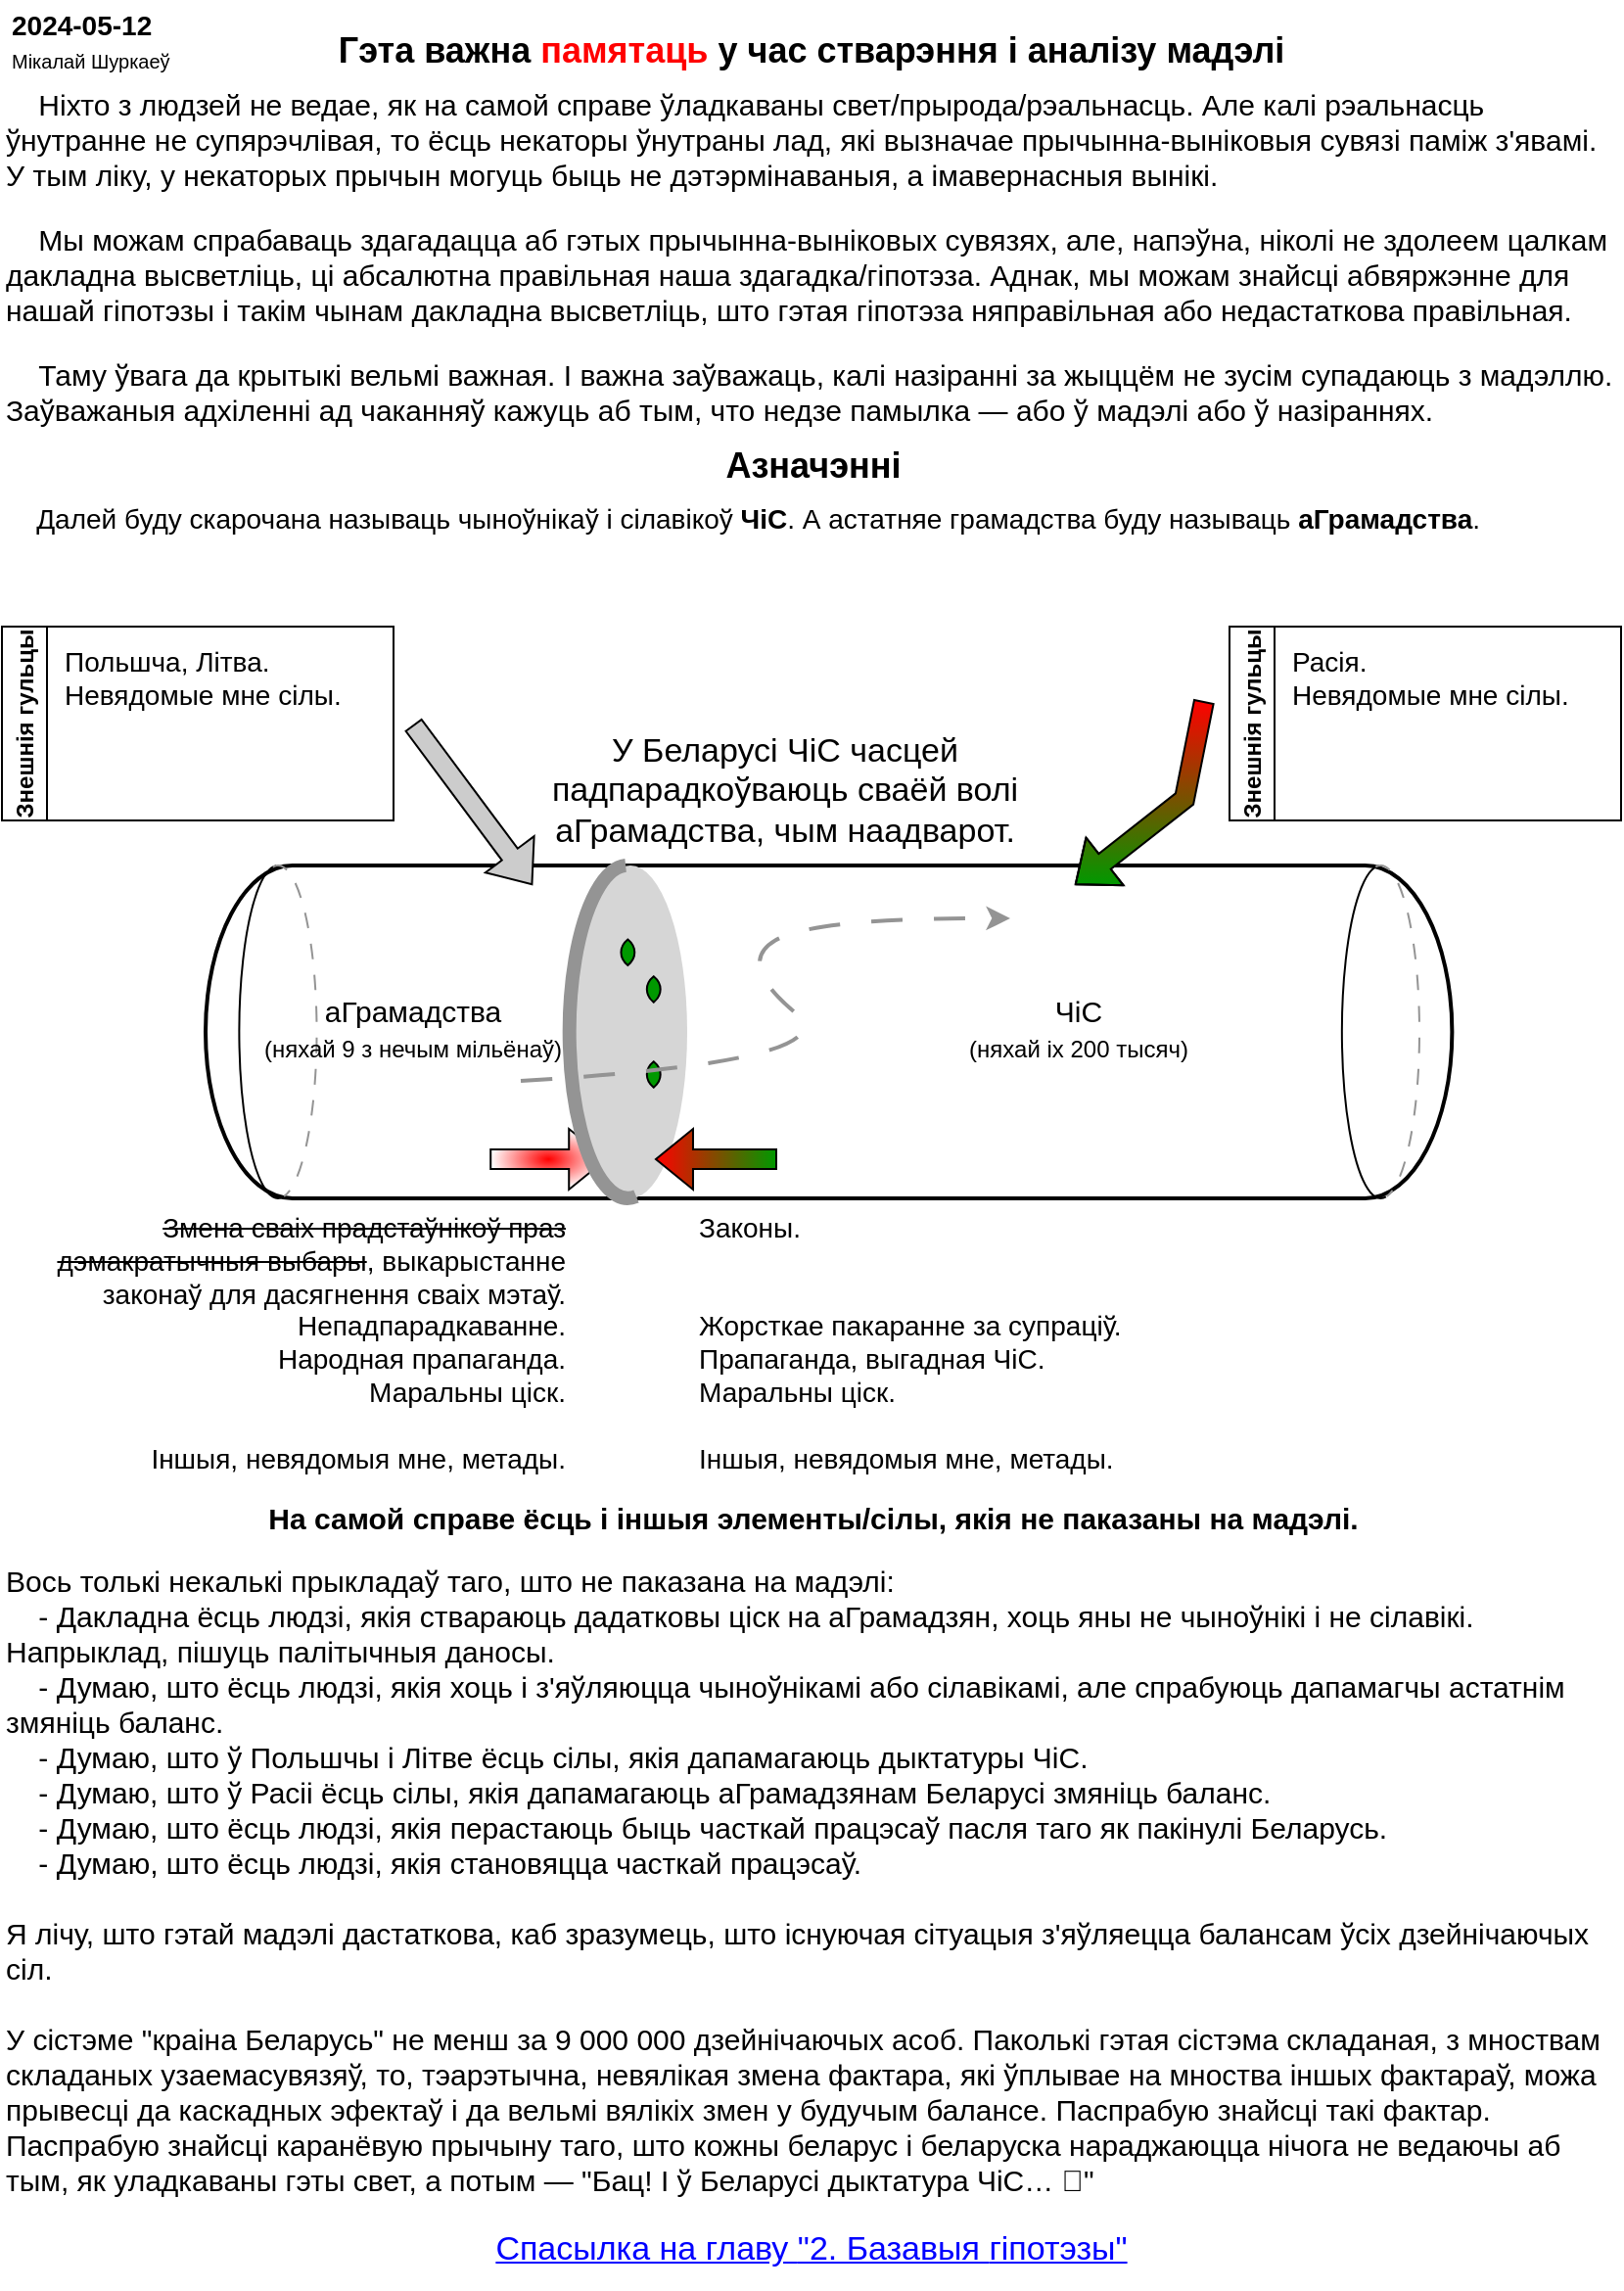 <mxfile version="24.4.0" type="device" pages="5">
  <diagram id="qoV_xFIms2ia1VFQjh2e" name="1. Уступ">
    <mxGraphModel dx="1364" dy="790" grid="1" gridSize="10" guides="1" tooltips="1" connect="1" arrows="1" fold="1" page="1" pageScale="1" pageWidth="827" pageHeight="1169" math="0" shadow="0">
      <root>
        <mxCell id="0" />
        <mxCell id="1" parent="0" />
        <mxCell id="S1GvjW6ToF3bFZKLpUHj-1" value="&lt;h1 style=&quot;line-height: 10%;&quot;&gt;&lt;font style=&quot;font-size: 18px;&quot;&gt;Гэта важна &lt;font color=&quot;#ff0000&quot;&gt;памятаць&lt;/font&gt; у час стварэння і аналізу мадэлі&lt;/font&gt;&lt;/h1&gt;" style="text;html=1;strokeColor=none;fillColor=none;spacing=2;spacingTop=0;whiteSpace=wrap;overflow=hidden;rounded=0;verticalAlign=top;spacingBottom=0;align=center;" parent="1" vertex="1">
          <mxGeometry width="827" height="40" as="geometry" />
        </mxCell>
        <mxCell id="ag_OCnyFdfTCtAwq5Wvq-1" value="2024-05-12&lt;br&gt;&lt;font size=&quot;1&quot;&gt;&lt;span style=&quot;font-weight: normal;&quot;&gt;&lt;font style=&quot;font-size: 10px;&quot;&gt;Мікалай Шуркаеў&lt;/font&gt;&lt;/span&gt;&lt;/font&gt;" style="text;html=1;strokeColor=none;fillColor=none;align=left;verticalAlign=top;whiteSpace=wrap;rounded=0;spacing=0;fontSize=14;fontStyle=1;spacingLeft=5;" parent="1" vertex="1">
          <mxGeometry width="160" height="40" as="geometry" />
        </mxCell>
        <mxCell id="DxHuLPiopfpoI_i7pSDg-1" value="&lt;p style=&quot;font-size: 15px;&quot;&gt;&lt;font style=&quot;font-size: 15px;&quot;&gt;&lt;span style=&quot;&quot;&gt;&lt;span style=&quot;white-space: pre;&quot;&gt;&amp;nbsp;&amp;nbsp;&amp;nbsp;&amp;nbsp;&lt;/span&gt;&lt;/span&gt;Ніхто з людзей не ведае, як на самой справе ўладкаваны свет/прырода/рэальнасць. Але калі рэальнасць ўнутранне не супярэчлівая, то ёсць некаторы ўнутраны лад, які вызначае прычынна-выніковыя сувязі паміж з&#39;явамі. У тым ліку, у некаторых прычын могуць быць не дэтэрмінаваныя, а імавернасныя вынікі.&lt;/font&gt;&lt;/p&gt;&lt;p style=&quot;font-size: 15px;&quot;&gt;&lt;font style=&quot;font-size: 15px;&quot;&gt;&lt;span style=&quot;&quot;&gt;&lt;span style=&quot;white-space: pre;&quot;&gt;&amp;nbsp;&amp;nbsp;&amp;nbsp;&amp;nbsp;&lt;/span&gt;&lt;/span&gt;Мы можам спрабаваць здагадацца аб гэтых прычынна-выніковых сувязях, але, напэўна, ніколі не здолеем цалкам дакладна высветліць, ці абсалютна правільная наша здагадка/гіпотэза. Аднак, мы можам знайсці абвяржэнне для нашай гіпотэзы і такім чынам дакладна высветліць, што гэтая гіпотэза няправільная або недастаткова правільная.&lt;br&gt;&lt;/font&gt;&lt;/p&gt;&lt;p style=&quot;font-size: 15px;&quot;&gt;&lt;font style=&quot;font-size: 15px;&quot;&gt;&lt;span style=&quot;&quot;&gt;&lt;span style=&quot;white-space: pre;&quot;&gt;&amp;nbsp;&amp;nbsp;&amp;nbsp;&amp;nbsp;&lt;/span&gt;&lt;/span&gt;Таму ўвага да крытыкі вельмі важная. І важна заўважаць, калі назіранні за жыццём не зусім супадаюць з мадэллю. Заўважаныя адхіленні ад чаканняў кажуць аб тым, что недзе памылка — або ў мадэлі або ў назіраннях.&lt;/font&gt;&lt;/p&gt;&lt;h1 style=&quot;line-height: 10%;&quot; align=&quot;center&quot;&gt;&lt;font style=&quot;font-size: 18px;&quot;&gt;Азначэнні&lt;/font&gt;&lt;/h1&gt;&lt;p style=&quot;font-size: 15px;&quot;&gt;&lt;font style=&quot;font-size: 14px;&quot;&gt;&lt;span style=&quot;&quot;&gt;&lt;span style=&quot;white-space: pre;&quot;&gt;&amp;nbsp;&amp;nbsp;&amp;nbsp;&amp;nbsp;&lt;/span&gt;&lt;/span&gt;Далей буду скарочана называць чыноўнікаў і сілавікоў &lt;b&gt;ЧіС&lt;/b&gt;. А астатняе грамадства буду называць &lt;b&gt;аГрамадства&lt;/b&gt;.&lt;/font&gt;&lt;/p&gt;" style="text;html=1;strokeColor=none;fillColor=none;spacing=2;spacingTop=0;whiteSpace=wrap;overflow=hidden;rounded=0;verticalAlign=top;spacingBottom=0;" parent="1" vertex="1">
          <mxGeometry y="23" width="827" height="297" as="geometry" />
        </mxCell>
        <UserObject label="" tooltip="" id="x-wTn0b4A8iaDGU15ReG-1">
          <mxCell style="strokeWidth=2;html=1;shape=stencil(xVVNb4MwDP01HJmAbFV7nFh37GWTdnap20YNCXKyfvz7hQZUUkpHc6nEAT/De36OrUQs11uoMMoSCSVG7CPKsm+kkkswimxgM1sHTxIXHlw4m7oQdIWFcdgeiMNSoMtoQ2qHB74yDQOXWyRu6iybR8m7/aZ+WF4oKS0JV1J7mU7ekgGX9t/k6MiSlzcnc2piF1VWoUSD5KEXcwsHRNlnsFI6TukrQMl31Or+p/TzuFIapjQP6V56LZaO7OAiwNgNuels5IEFybXsj7sLamZPbrS7ATmWW2RoAVm+hGK3IfUrVzeLrKBe7l6iTZdqj5fq2dV83/PfMgguOwyvSQAFUGFf6KoIOvnxMYYj1zEpA3UfPH4BtMHY8sRrARsvpQ+IVQduDn+g3kmAZxZC8UTPIadcCKXxzi5YvDdpZ3RgPFm+VoR35nbNhXD309BK9AjOqLstz8Af);whiteSpace=wrap;shadow=0;" parent="1" vertex="1">
            <mxGeometry x="104" y="442" width="145.106" height="170" as="geometry" />
          </mxCell>
        </UserObject>
        <mxCell id="x-wTn0b4A8iaDGU15ReG-2" value="" style="shape=flexArrow;endArrow=classic;html=1;rounded=0;fillColor=#ff0000;gradientColor=#FFFFFF;gradientDirection=radial;" parent="1" edge="1">
          <mxGeometry width="50" height="50" relative="1" as="geometry">
            <mxPoint x="249.11" y="592" as="sourcePoint" />
            <mxPoint x="309.11" y="592" as="targetPoint" />
          </mxGeometry>
        </mxCell>
        <mxCell id="x-wTn0b4A8iaDGU15ReG-3" value="" style="ellipse;whiteSpace=wrap;html=1;strokeColor=none;fillColor=#D6D6D6;rotation=0;" parent="1" vertex="1">
          <mxGeometry x="292" y="442" width="58" height="170" as="geometry" />
        </mxCell>
        <mxCell id="x-wTn0b4A8iaDGU15ReG-6" value="" style="whiteSpace=wrap;html=1;shape=mxgraph.basic.pointed_oval;rotation=0;fillColor=#009900;" parent="1" vertex="1">
          <mxGeometry x="315.064" y="479.778" width="9.234" height="13.222" as="geometry" />
        </mxCell>
        <mxCell id="x-wTn0b4A8iaDGU15ReG-7" value="" style="whiteSpace=wrap;html=1;shape=mxgraph.basic.pointed_oval;rotation=0;fillColor=#009900;" parent="1" vertex="1">
          <mxGeometry x="328.255" y="542.111" width="9.234" height="13.222" as="geometry" />
        </mxCell>
        <mxCell id="x-wTn0b4A8iaDGU15ReG-8" value="" style="whiteSpace=wrap;html=1;shape=mxgraph.basic.pointed_oval;rotation=0;fillColor=#009900;" parent="1" vertex="1">
          <mxGeometry x="328.255" y="498.667" width="9.234" height="13.222" as="geometry" />
        </mxCell>
        <mxCell id="x-wTn0b4A8iaDGU15ReG-9" value="" style="group;dashed=1;dashPattern=12 12;" parent="1" vertex="1" connectable="0">
          <mxGeometry x="684.426" y="442" width="39.574" height="170" as="geometry" />
        </mxCell>
        <mxCell id="x-wTn0b4A8iaDGU15ReG-10" value="" style="verticalLabelPosition=bottom;verticalAlign=top;html=1;shape=mxgraph.basic.arc;startAngle=0.478;endAngle=0.993;" parent="x-wTn0b4A8iaDGU15ReG-9" vertex="1">
          <mxGeometry width="39.574" height="170" as="geometry" />
        </mxCell>
        <mxCell id="x-wTn0b4A8iaDGU15ReG-11" value="" style="verticalLabelPosition=bottom;verticalAlign=top;html=1;shape=mxgraph.basic.arc;startAngle=0.979;endAngle=0.475;fillColor=default;strokeColor=#949494;dashed=1;dashPattern=8 8;" parent="x-wTn0b4A8iaDGU15ReG-9" vertex="1">
          <mxGeometry width="39.574" height="170" as="geometry" />
        </mxCell>
        <mxCell id="x-wTn0b4A8iaDGU15ReG-12" value="У Беларусі ЧіС часцей падпарадкоўваюць сваёй волі аГрамадства, чым наадварот." style="text;html=1;strokeColor=none;fillColor=none;align=center;verticalAlign=bottom;whiteSpace=wrap;rounded=0;fontSize=17;fontStyle=0;spacing=0;spacingBottom=5;" parent="1" vertex="1">
          <mxGeometry x="280" y="320" width="240" height="120" as="geometry" />
        </mxCell>
        <mxCell id="x-wTn0b4A8iaDGU15ReG-13" value="" style="curved=1;endArrow=classic;html=1;rounded=0;dashed=1;dashPattern=8 8;strokeColor=#949494;strokeWidth=2;" parent="1" edge="1">
          <mxGeometry width="50" height="50" relative="1" as="geometry">
            <mxPoint x="265" y="552" as="sourcePoint" />
            <mxPoint x="515" y="469" as="targetPoint" />
            <Array as="points">
              <mxPoint x="435" y="542" />
              <mxPoint x="375" y="492" />
              <mxPoint x="415" y="468.56" />
            </Array>
          </mxGeometry>
        </mxCell>
        <mxCell id="x-wTn0b4A8iaDGU15ReG-14" value="ЧіС&lt;br&gt;&lt;font style=&quot;font-size: 12px;&quot;&gt;(няхай іх 200 тысяч)&lt;/font&gt;" style="text;html=1;strokeColor=none;fillColor=none;align=center;verticalAlign=middle;whiteSpace=wrap;rounded=0;fontSize=15;" parent="1" vertex="1">
          <mxGeometry x="470" y="505" width="160" height="40" as="geometry" />
        </mxCell>
        <mxCell id="x-wTn0b4A8iaDGU15ReG-15" value="" style="shape=flexArrow;endArrow=classic;html=1;rounded=0;strokeColor=#000000;fillColor=#FF0000;gradientColor=#009900;gradientDirection=east;" parent="1" edge="1">
          <mxGeometry width="50" height="50" relative="1" as="geometry">
            <mxPoint x="396" y="592" as="sourcePoint" />
            <mxPoint x="333.49" y="592" as="targetPoint" />
          </mxGeometry>
        </mxCell>
        <mxCell id="x-wTn0b4A8iaDGU15ReG-16" value="" style="verticalLabelPosition=bottom;verticalAlign=top;html=1;shape=mxgraph.basic.arc;startAngle=0.477;endAngle=0.994;strokeWidth=7;strokeColor=#949494;gradientColor=none;shadow=0;" parent="1" vertex="1">
          <mxGeometry x="289.84" y="441.89" width="59.68" height="170" as="geometry" />
        </mxCell>
        <mxCell id="x-wTn0b4A8iaDGU15ReG-17" value="" style="verticalLabelPosition=bottom;verticalAlign=top;html=1;shape=mxgraph.basic.arc;startAngle=0.478;endAngle=0.993;" parent="1" vertex="1">
          <mxGeometry x="121.191" y="442" width="39.574" height="170" as="geometry" />
        </mxCell>
        <mxCell id="x-wTn0b4A8iaDGU15ReG-18" value="" style="verticalLabelPosition=bottom;verticalAlign=top;html=1;shape=mxgraph.basic.arc;startAngle=0.979;endAngle=0.475;fillColor=default;strokeColor=#949494;dashed=1;dashPattern=8 8;" parent="1" vertex="1">
          <mxGeometry x="121.191" y="442" width="39.574" height="170" as="geometry" />
        </mxCell>
        <mxCell id="x-wTn0b4A8iaDGU15ReG-19" value="аГрамадства&lt;br&gt;&lt;font style=&quot;font-size: 12px;&quot;&gt;(няхай 9 з нечым мільёнаў)&lt;/font&gt;" style="text;html=1;strokeColor=none;fillColor=none;align=center;verticalAlign=middle;whiteSpace=wrap;rounded=0;fontSize=15;" parent="1" vertex="1">
          <mxGeometry x="130" y="505" width="160" height="40" as="geometry" />
        </mxCell>
        <mxCell id="x-wTn0b4A8iaDGU15ReG-20" value="" style="shape=flexArrow;endArrow=classic;html=1;rounded=0;entryX=3.349;entryY=0.094;entryDx=0;entryDy=0;entryPerimeter=0;fillColor=#FF0000;gradientColor=#009900;" parent="1" edge="1">
          <mxGeometry width="50" height="50" relative="1" as="geometry">
            <mxPoint x="614" y="358" as="sourcePoint" />
            <mxPoint x="547.961" y="451.98" as="targetPoint" />
            <Array as="points">
              <mxPoint x="604" y="408" />
            </Array>
          </mxGeometry>
        </mxCell>
        <mxCell id="x-wTn0b4A8iaDGU15ReG-21" value="Знешнія гульцы" style="swimlane;horizontal=0;whiteSpace=wrap;html=1;" parent="1" vertex="1">
          <mxGeometry x="627" y="320" width="200" height="99" as="geometry" />
        </mxCell>
        <mxCell id="x-wTn0b4A8iaDGU15ReG-22" value="Расія.&lt;br style=&quot;font-size: 14px;&quot;&gt;&lt;div style=&quot;font-size: 14px;&quot;&gt;Невядомые мне сілы.&lt;br style=&quot;font-size: 14px;&quot;&gt;&lt;/div&gt;" style="text;html=1;align=left;verticalAlign=middle;resizable=0;points=[];autosize=1;strokeColor=none;fillColor=none;fontSize=14;" parent="x-wTn0b4A8iaDGU15ReG-21" vertex="1">
          <mxGeometry x="30" y="1" width="160" height="50" as="geometry" />
        </mxCell>
        <mxCell id="x-wTn0b4A8iaDGU15ReG-23" value="Знешнія гульцы" style="swimlane;horizontal=0;whiteSpace=wrap;html=1;" parent="1" vertex="1">
          <mxGeometry y="320" width="200" height="99" as="geometry" />
        </mxCell>
        <mxCell id="x-wTn0b4A8iaDGU15ReG-24" value="Польшча, Літва.&lt;br style=&quot;font-size: 14px;&quot;&gt;&lt;div style=&quot;font-size: 14px;&quot;&gt;Невядомые мне сілы.&lt;br style=&quot;font-size: 14px;&quot;&gt;&lt;/div&gt;" style="text;html=1;align=left;verticalAlign=middle;resizable=0;points=[];autosize=1;strokeColor=none;fillColor=none;fontSize=14;" parent="x-wTn0b4A8iaDGU15ReG-23" vertex="1">
          <mxGeometry x="30" y="1" width="160" height="50" as="geometry" />
        </mxCell>
        <mxCell id="x-wTn0b4A8iaDGU15ReG-25" value="" style="shape=flexArrow;endArrow=classic;html=1;rounded=0;entryX=1.213;entryY=0.094;entryDx=0;entryDy=0;entryPerimeter=0;fillColor=#CCCCCC;" parent="1" edge="1">
          <mxGeometry width="50" height="50" relative="1" as="geometry">
            <mxPoint x="210" y="370" as="sourcePoint" />
            <mxPoint x="271.014" y="451.98" as="targetPoint" />
          </mxGeometry>
        </mxCell>
        <mxCell id="x-wTn0b4A8iaDGU15ReG-26" value="&lt;font style=&quot;font-size: 14px;&quot;&gt;Законы.&lt;br&gt;&lt;br&gt;&lt;br&gt;Жорсткае пакаранне за супраціў.&lt;br&gt;Прапаганда, выгадная ЧіС.&lt;br&gt;Маральны ціск.&lt;br&gt;&lt;br&gt;Іншыя, невядомыя мне, метады.&lt;br&gt;&lt;/font&gt;" style="text;html=1;strokeColor=none;fillColor=none;align=left;verticalAlign=top;whiteSpace=wrap;rounded=0;" parent="1" vertex="1">
          <mxGeometry x="354" y="611.78" width="290" height="148.22" as="geometry" />
        </mxCell>
        <mxCell id="x-wTn0b4A8iaDGU15ReG-27" value="&lt;font style=&quot;font-size: 14px;&quot;&gt;&lt;strike&gt;Змена сваіх прадстаўнікоў праз дэмакратычныя выбары&lt;/strike&gt;, выкарыстанне законаў для дасягнення сваіх мэтаў.&lt;br&gt;Непадпарадкаванне.&lt;br&gt;Народная прапаганда.&lt;br&gt;Маральны ціск.&lt;br&gt;&lt;br&gt;Іншыя, невядомыя мне, метады.&lt;br&gt;&lt;/font&gt;" style="text;html=1;strokeColor=none;fillColor=none;align=right;verticalAlign=top;whiteSpace=wrap;rounded=0;" parent="1" vertex="1">
          <mxGeometry y="612" width="289.84" height="148" as="geometry" />
        </mxCell>
        <mxCell id="x-wTn0b4A8iaDGU15ReG-28" value="&lt;div align=&quot;center&quot;&gt;&lt;font style=&quot;font-size: 15px;&quot;&gt;&lt;b&gt;На самой справе ёсць і іншыя элементы/сілы, якія не паказаны на мадэлі.&lt;/b&gt;&lt;br&gt;&lt;/font&gt;&lt;br&gt;&lt;/div&gt;&lt;font style=&quot;font-size: 15px;&quot;&gt;Вось толькі некалькі прыкладаў таго, што не паказана на мадэлі:&lt;br&gt;&lt;span style=&quot;&quot;&gt;&lt;span style=&quot;&quot;&gt;&amp;nbsp;&amp;nbsp;&amp;nbsp;&amp;nbsp;&lt;/span&gt;&lt;/span&gt;- Дакладна ёсць людзі, якія &lt;/font&gt;&lt;font style=&quot;font-size: 15px;&quot;&gt;ствараюць дадатковы ціск на аГрамадзян&lt;/font&gt;&lt;font style=&quot;font-size: 15px;&quot;&gt;, хоць яны не чыноўнікі і не сілавікі. Напрыклад, пішуць палітычныя даносы.&lt;br&gt;&lt;span style=&quot;&quot;&gt;&lt;span style=&quot;&quot;&gt;&amp;nbsp;&amp;nbsp;&amp;nbsp;&amp;nbsp;&lt;/span&gt;&lt;/span&gt;- Думаю, што ёсць людзі, якія хоць і з&#39;яўляюцца чыноўнікамі або сілавікамі, але спрабуюць дапамагчы астатнім змяніць баланс.&lt;br&gt;&lt;span style=&quot;&quot;&gt;&lt;span style=&quot;&quot;&gt;&amp;nbsp;&amp;nbsp;&amp;nbsp;&amp;nbsp;&lt;/span&gt;&lt;/span&gt;- Думаю, што ў Польшчы і Літве ёсць сілы, якія дапамагаюць дыктатуры ЧіС.&lt;br&gt;&lt;/font&gt;&lt;div&gt;&lt;font style=&quot;font-size: 15px;&quot;&gt;&lt;span style=&quot;&quot;&gt;&lt;span style=&quot;&quot;&gt;&amp;nbsp;&amp;nbsp;&amp;nbsp;&amp;nbsp;&lt;/span&gt;&lt;/span&gt;- Думаю, што ў Расіі ёсць сілы, якія дапамагаюць аГрамадзянам Беларусі змяніць баланс.&lt;/font&gt;&lt;/div&gt;&lt;div&gt;&lt;font style=&quot;font-size: 15px;&quot;&gt;&lt;span style=&quot;&quot;&gt;&lt;/span&gt;&lt;/font&gt;&lt;font style=&quot;font-size: 15px;&quot;&gt;&amp;nbsp;&amp;nbsp;&amp;nbsp; - Думаю, што ёсць людзі, якія перастаюць быць часткай працэсаў пасля таго як пакінулі Беларусь.&lt;/font&gt;&lt;/div&gt;&lt;div&gt;&lt;font style=&quot;font-size: 15px;&quot;&gt;&amp;nbsp;&amp;nbsp;&amp;nbsp; - &lt;/font&gt;&lt;font style=&quot;font-size: 15px;&quot;&gt;Думаю, што &lt;/font&gt;&lt;font style=&quot;font-size: 15px;&quot;&gt;ёсць людзі, якія становяцца часткай працэсаў.&lt;br&gt;&lt;/font&gt;&lt;/div&gt;&lt;font style=&quot;font-size: 15px;&quot;&gt;&lt;br&gt;Я лічу, што гэтай мадэлі дастаткова, каб зразумець, што існуючая сітуацыя з&#39;яўляецца балансам ўсіх дзейнічаючых сіл.&lt;br&gt;&lt;br&gt;У сістэме &quot;краіна Беларусь&quot; не менш за 9 000 000 дзейнічаючых асоб. Паколькі гэтая сістэма складаная, з мноствам складаных узаемасувязяў, то, тэарэтычна, &lt;/font&gt;&lt;font style=&quot;font-size: 15px;&quot;&gt;невялікая &lt;/font&gt;&lt;font style=&quot;font-size: 15px;&quot;&gt;змена фактара, які ўплывае на мноства іншых фактараў, можа прывесці да каскадных эфектаў і да вельмі вялікіх змен у будучым балансе. Паспрабую знайсці такі фактар. Паспрабую знайсці каранёвую прычыну таго, што кожны беларус і беларуска нараджаюцца нічога не ведаючы аб тым, як уладкаваны гэты свет, а потым — &quot;Бац! І ў Беларусі дыктатура ЧіС… 🫨&quot;&lt;br&gt;&lt;/font&gt;" style="text;html=1;strokeColor=none;fillColor=none;align=left;verticalAlign=top;whiteSpace=wrap;rounded=0;rotation=0;" parent="1" vertex="1">
          <mxGeometry y="760" width="827" height="360" as="geometry" />
        </mxCell>
        <UserObject label="Спасылка на главу &lt;span&gt;&quot;2. Базавыя &lt;/span&gt;гіпотэзы&quot;" link="data:page/id,McnreRaJFROVYg1kB9sD" id="5Dem1vvIQLIGWhxnLmdw-1">
          <mxCell style="text;html=1;strokeColor=none;fillColor=none;align=center;verticalAlign=middle;whiteSpace=wrap;rounded=0;fontColor=#0000FF;fontStyle=4;fontSize=17;" parent="1" vertex="1">
            <mxGeometry y="1129" width="827" height="40" as="geometry" />
          </mxCell>
        </UserObject>
      </root>
    </mxGraphModel>
  </diagram>
  <diagram id="McnreRaJFROVYg1kB9sD" name="2. Базавыя гіпотэзы">
    <mxGraphModel dx="1364" dy="790" grid="1" gridSize="10" guides="1" tooltips="1" connect="1" arrows="1" fold="1" page="1" pageScale="1" pageWidth="827" pageHeight="1169" math="0" shadow="0">
      <root>
        <mxCell id="0" />
        <mxCell id="1" parent="0" />
        <mxCell id="I7xGC3TZL1A2GTxPRxSR-1" value="&lt;h1 align=&quot;left&quot; style=&quot;line-height: 10%;&quot;&gt;&lt;font style=&quot;font-size: 18px;&quot;&gt;Базавая гіпотэза 2. Ёсць толькі пяць прычын, чаму чалавек нешта не робіць.&lt;br&gt;&lt;/font&gt;&lt;/h1&gt;&lt;font color=&quot;#ff0000&quot;&gt;&lt;b&gt;Важна&lt;/b&gt;&lt;/font&gt;: калі гэтая гіпотэза будзе абвергнута, то далейшыя разважанні патрэбна паправіць адпаведным чынам.&lt;br&gt;&lt;div&gt;&lt;br&gt;&lt;/div&gt;&lt;div&gt;Чалавек нешта не робіць калі&lt;br&gt;не прытомны &lt;b&gt;або&lt;/b&gt;&lt;br&gt;&lt;div&gt;&lt;font color=&quot;#808080&quot;&gt;у прытомнасці, але&lt;/font&gt; не ведае&lt;font color=&quot;#808080&quot;&gt;, што гэта можна/патрэбна рабіць&lt;/font&gt; &lt;b&gt;або&lt;/b&gt;&lt;/div&gt;&lt;div&gt;&lt;font color=&quot;#808080&quot;&gt;у прытомнасці, ведае, што гэта можна/патрэбна, але&lt;/font&gt; не ўмее &lt;font color=&quot;#808080&quot;&gt;гэта рабіць&lt;/font&gt; &lt;b&gt;або&lt;/b&gt;&lt;/div&gt;&lt;div&gt;&lt;font color=&quot;#808080&quot;&gt;у прытомнасці, ведае, умее, але&lt;/font&gt; не можа&amp;nbsp;&lt;font color=&quot;#808080&quot;&gt;гэта рабіць (напрыклад, рукі фізічна звязаны)&lt;/font&gt; &lt;b&gt;або&lt;/b&gt;&lt;/div&gt;&lt;div&gt;&lt;font color=&quot;#808080&quot;&gt;у прытомнасці, ведае, умее, можа але&lt;/font&gt; не жадае&lt;/div&gt;&lt;div&gt;&lt;br&gt;Каментар: калі гіпотэза правільная, то і лагічнае адмаўленне выказвання павінна быць таксама правільным.&lt;br&gt;&lt;/div&gt;&lt;/div&gt;Чалавек нешта робіць калі ён&lt;br&gt;у прытомнасці &lt;b&gt;і&lt;/b&gt;&lt;br&gt;ведае&lt;font color=&quot;#808080&quot;&gt;, што гэта можна/патрэбна рабіць&lt;/font&gt; &lt;b&gt;і&lt;/b&gt;&lt;br&gt;умее&amp;nbsp;&lt;font color=&quot;#808080&quot;&gt;гэта рабіць&lt;/font&gt; &lt;b&gt;і&lt;/b&gt;&lt;br&gt;можа&amp;nbsp;&lt;font color=&quot;#808080&quot;&gt;гэта рабіць&lt;/font&gt; &lt;b&gt;і&lt;/b&gt;&lt;br&gt;жадае &lt;font color=&quot;#808080&quot;&gt;гэта рабіць&lt;/font&gt;&lt;br&gt;А гэта падобна на правільнае сцвярджэнне? Мне не падабаецца, што ёсць сітуацыі, калі чалавек непрытомны, але нешта робіць. Напрыклад, можа дыхаць нават без прытомнасці. Магчыма, патрэбна падзяліць дзеянні на тыя для якіх не патрэбна быць у прытомнасці і іншыя. А калі чалавек пад гіпнозам, то ён у прытомнасці ці не?" style="text;html=1;strokeColor=none;fillColor=none;align=left;verticalAlign=top;whiteSpace=wrap;rounded=0;fontSize=15;" parent="1" vertex="1">
          <mxGeometry y="160" width="827" height="400" as="geometry" />
        </mxCell>
        <mxCell id="B1tIU0BfvUetRy4yVkYv-1" value="&lt;h1 style=&quot;line-height: 10%;&quot;&gt;&lt;font style=&quot;font-size: 18px;&quot;&gt;Базавая гіпотэза 4. Ніжэй вычарпальнае апісанне прычын, чаму чалавек нешта не ведае.&lt;br&gt;&lt;/font&gt;&lt;/h1&gt;&lt;div&gt;&lt;font color=&quot;#ff0000&quot;&gt;&lt;b&gt;Важна&lt;/b&gt;&lt;/font&gt;: калі гэтая гіпотэза будзе абвергнута, то далейшыя разважанні патрэбна паправіць адпаведным чынам.&lt;br&gt;&lt;br&gt;Чалавек нешта ведае калі&lt;br&gt;&lt;b&gt;(&lt;/b&gt;&lt;br&gt;1. веды былі &quot;ўшыты&quot; яму ў гены &lt;font color=&quot;#808080&quot;&gt;(неўсвядомленыя веды. Напрыклад, чалавек ведае, што патрэбна дыхаць)&lt;/font&gt; &lt;b&gt;або&lt;/b&gt;&lt;br&gt;2. неўсвядомлена скапіраваў паводзіны іншых людзей &lt;font color=&quot;#808080&quot;&gt;(напрыклад, ківае галавой у знак разумення ідэі)&lt;/font&gt; &lt;b&gt;або&lt;/b&gt;&lt;br&gt;3. яму мэтанакіравана ўклалі ў галаву гэтыя веды іншыя людзі &lt;font color=&quot;#808080&quot;&gt;(напрыклад, бацькі і школа)&lt;/font&gt; &lt;b&gt;або&lt;/b&gt;&lt;br&gt;4. ён сам шукаў веды па нейкай блізкай тэме сярод існуючых ведаў чалавецтва &lt;b&gt;і&lt;/b&gt; знайшоў &lt;b&gt;або&lt;/b&gt;&lt;br&gt;5. выпадкова даведаўся ад іншых людзей &lt;font color=&quot;#808080&quot;&gt;(усвядомленыя веды. Напрыклад, выпадкова сярод навін у СМІ пабачыў артыкул пра звычаі продкаў, зацікавіўся і прачытаў яго)&lt;/font&gt; &lt;b&gt;або&lt;/b&gt;&lt;br&gt;6. самастойна стварыў веды &lt;font color=&quot;#808080&quot;&gt;(напрыклад, шукаў рашэнне для нейкай праблемы і вынайшоў тое, что іншыя ўжо вынаходзілі або вынайшоў дагэтуль невядомае чалавецтву)&lt;/font&gt;&lt;br&gt;&lt;b&gt;) і&lt;/b&gt;&lt;/div&gt;7. чалавек захаваў атрыманыя веды&lt;br&gt;&lt;br&gt;Калі гэта так, то лагічнае адмаўленне будзе&lt;br&gt;&lt;b&gt;Чалавек нешта не ведае калі&lt;/b&gt;&lt;br&gt;&lt;b&gt;(&lt;/b&gt;&lt;br&gt;1. веды не былі &quot;ўшыты&quot; яму ў гены &lt;font color=&quot;#808080&quot;&gt;(напрыклад, не ведае&amp;nbsp;ад нараджэння беларускую мову)&lt;/font&gt; &lt;b&gt;і&lt;/b&gt;&lt;br&gt;2. нават неўсвядомлена не скапіраваў паводзіны іншых людзей &lt;b&gt;і&lt;/b&gt;&lt;br&gt;3. нават мэтанакіравана не&amp;nbsp;ўклалі яму  ў галаву гэтыя веды іншыя людзі &lt;font color=&quot;#808080&quot;&gt;(напрыклад, бацькі і школа)&lt;/font&gt; &lt;b&gt;і&lt;/b&gt;&lt;br&gt;4. (ён не шукаў сам веды сярод існуючых ведаў чалавецтва па нейкай блізкай тэме &lt;b&gt;або&lt;/b&gt; не знайшоў) &lt;b&gt;і&lt;/b&gt;&lt;br&gt;5. нават выпадкова не даведаўся ад іншых людзей &lt;b&gt;і&lt;/b&gt;&lt;br&gt;6. не стварыў самастойна веды&lt;br&gt;&lt;b&gt;) або&lt;/b&gt;&lt;br&gt;7. чалавек не захаваў атрыманыя веды &lt;font color=&quot;#808080&quot;&gt;(напрыклад, трапіў у аварыю, згубіў памяць)&lt;/font&gt;" style="text;html=1;strokeColor=none;fillColor=none;align=left;verticalAlign=top;whiteSpace=wrap;rounded=0;fontSize=15;" parent="1" vertex="1">
          <mxGeometry y="800" width="827" height="560" as="geometry" />
        </mxCell>
        <UserObject label="Спасылка на главу &quot;3. Д&lt;font style=&quot;font-size: 17px;&quot;&gt;&lt;span style=&quot;font-size: 17px;&quot;&gt;рэва цяперашняй рэальнасці для ўзаемаадносін паміж грамадствам і ЧіС Беларусі&quot;&lt;/span&gt;&lt;/font&gt;" link="data:page/id,DG71BkWCYnC6XOSHjkSx" id="28J1oYRrJhvnbeynHexy-1">
          <mxCell style="text;html=1;strokeColor=none;fillColor=none;align=center;verticalAlign=middle;whiteSpace=wrap;rounded=0;fontColor=#0000FF;fontStyle=4;fontSize=17;" parent="1" vertex="1">
            <mxGeometry y="1680" width="827" height="40" as="geometry" />
          </mxCell>
        </UserObject>
        <mxCell id="KuVzXuyzOUkK3E6gqgpI-2" value="&lt;h1 style=&quot;line-height: 70%;&quot;&gt;&lt;font style=&quot;font-size: 18px;&quot;&gt;Базавая гіпотэза 3. Дапушчальна лічыць, што калі чалавек нараджаецца, то ён зусім нічога не ведае пра тое, як уладкаваны свет/рэальнасць.&lt;br&gt;&lt;/font&gt;&lt;/h1&gt;&lt;font color=&quot;#ff0000&quot;&gt;&lt;b&gt;Важна&lt;/b&gt;&lt;/font&gt;: калі гэтая гіпотэза будзе абвергнута, то далейшыя разважанні патрэбна паправіць адпаведным чынам.&lt;br&gt;&lt;br&gt;Чалавек пачынае атрымваць інфармацыю аб знешнім свеце яшчэ да нараджэння. Напрыклад, чуць гукі плод пачынае недзе на 15-20 тыдні развіцця. Таму казаць, што чалавек нараджаецца, не ведаючы зусім нічога пра &lt;br&gt;свет/рэальнасць, напэўна, не вельмі дакладна. Але далей я буду выкарыстоўваць выказванне &quot;Калі чалавек нараджаецца, то ён зусім нічога не ведае пра тое, як уладкаваны свет/рэальнасць&quot;. Спадзяюся, гэта не зробіць разважанні цалкам памылковымі." style="text;html=1;strokeColor=none;fillColor=none;align=left;verticalAlign=top;whiteSpace=wrap;rounded=0;fontSize=15;" parent="1" vertex="1">
          <mxGeometry y="560" width="827" height="240" as="geometry" />
        </mxCell>
        <mxCell id="fW2wmk7JBmoNflcBN8dt-1" value="&lt;h1 align=&quot;left&quot; style=&quot;line-height: 70%;&quot;&gt;&lt;font style=&quot;font-size: 18px;&quot;&gt;Базавая гіпотэза 1. Гэтую тэму магчыма прыпаднесці так, каб падлетак 14 гадоў змог усё зразумець і знайсці памылкі ў маіх разважаннях.&lt;br&gt;&lt;/font&gt;&lt;/h1&gt;Гіпотэза ў тым, что чалавеку дастаткова ўмець добра чытаць па-беларуску і валодаць базавымі навыкамі матэматычнай логікі, каб зразумець мае разважанні і заўважыць памылкі ў разважаннях. Магчыма, тэму патрэбна разбіць на &quot;кавалачкі&quot;, але там прынцыпова няма такога, што падлетак не можа зразумець." style="text;html=1;strokeColor=none;fillColor=none;align=left;verticalAlign=top;whiteSpace=wrap;rounded=0;fontSize=15;" parent="1" vertex="1">
          <mxGeometry width="827" height="160" as="geometry" />
        </mxCell>
        <mxCell id="HM4rghfG53f5xWvAFt2h-1" value="&lt;h1 align=&quot;left&quot; style=&quot;line-height: 72%;&quot;&gt;&lt;font style=&quot;font-size: 18px;&quot;&gt;Базавая гіпотэза 5. &quot;&lt;font color=&quot;#ff0000&quot;&gt;Не&lt;/font&gt;магічная&quot;/адэкватная гіпотэза любога беларуса пра каранёвую прычыну дыктатуры ЧіС у Беларусі дапаўняе гіпотэзы іншых беларусаў і можа быць адлюстравана на ДЦР.&lt;br&gt;&lt;/font&gt;&lt;/h1&gt;&lt;div&gt;Усе беларусы жывуць у адной аб&#39;ектыўнай рэальнасці. Але гэтая рэальнасць мае шмат граняў. У кожнага беларуса свае унікальныя абставіны, унікальны жыццёвы досвед, унікальныя здольнасці і унікальныя недахопы. У выніку гэтага, кожны беларус можа бачыць нейкія грані рэальнасці, якія не заўважаюць іншыя. Але таксама можа і не заўважаць нейкія грані, якія бачыць нейкі іншы беларус.&lt;br&gt;&lt;br&gt;Такім чынам, мае сэнс збіраць гіпотэзы беларусаў пра каранёвую прычыну дыктатуры ў Беларусі і абмяркоўваць іх, каб пабудаваць сумеснае, найбольш дакладнае разуменне з&#39;явы.&lt;br&gt;&lt;/div&gt;&lt;br&gt;Абмеркаванне і ўлік гіпотэз пра каранёвую прычыну вядзецца тут:" style="text;html=1;strokeColor=none;fillColor=none;align=left;verticalAlign=top;whiteSpace=wrap;rounded=0;fontSize=15;" parent="1" vertex="1">
          <mxGeometry y="1320" width="827" height="320" as="geometry" />
        </mxCell>
        <UserObject label="https://github.com/mshurkaeu-public/i-care.by/discussions/categories/гіпотэзы-аб-каранёвай-прычыне-дыктатуры-ў-беларусі" link="https://github.com/mshurkaeu-public/i-care.by/discussions/categories/гіпотэзы-аб-каранёвай-прычыне-дыктатуры-ў-беларусі" linkTarget="_blank" id="HM4rghfG53f5xWvAFt2h-2">
          <mxCell style="text;html=1;strokeColor=none;fillColor=none;align=left;verticalAlign=top;rounded=0;fontSize=15;fontColor=#0000FF;fontStyle=4;whiteSpace=wrap;" parent="1" vertex="1">
            <mxGeometry y="1600" width="827" height="30" as="geometry" />
          </mxCell>
        </UserObject>
      </root>
    </mxGraphModel>
  </diagram>
  <diagram id="DG71BkWCYnC6XOSHjkSx" name="3. ДЦР-грамадства">
    <mxGraphModel dx="3845" dy="790" grid="1" gridSize="10" guides="1" tooltips="1" connect="1" arrows="1" fold="1" page="1" pageScale="1" pageWidth="827" pageHeight="1169" math="0" shadow="0">
      <root>
        <mxCell id="0" />
        <mxCell id="1" parent="0" />
        <mxCell id="pH6i_DQoBayqS64Z1WDT-9" value="і" style="ellipse;whiteSpace=wrap;html=1;fillColor=none;strokeColor=#BFBFBF;fontSize=16;fontStyle=1" parent="1" vertex="1">
          <mxGeometry x="-680" y="840" width="120" height="80" as="geometry" />
        </mxCell>
        <mxCell id="pH6i_DQoBayqS64Z1WDT-10" value="&lt;font style=&quot;font-size: 16px;&quot;&gt;&lt;b&gt;і&lt;/b&gt;&lt;/font&gt;" style="text;html=1;strokeColor=none;fillColor=none;align=center;verticalAlign=middle;whiteSpace=wrap;rounded=0;" parent="1" vertex="1">
          <mxGeometry x="-60" y="560" width="120" height="80" as="geometry" />
        </mxCell>
        <mxCell id="pH6i_DQoBayqS64Z1WDT-11" value="" style="ellipse;whiteSpace=wrap;html=1;fillColor=none;strokeColor=#BFBFBF;" parent="1" vertex="1">
          <mxGeometry x="-60" y="560" width="120" height="80" as="geometry" />
        </mxCell>
        <mxCell id="pH6i_DQoBayqS64Z1WDT-12" value="&lt;div style=&quot;font-size: 18px;&quot;&gt;Стан адносін паміж грамадствам і ЧіС (чыноўнікамі і сілавікамі) з&#39;яўляецца заканамерным вынікам паводзін абодвух бакоў.&lt;br&gt;&lt;/div&gt;" style="text;html=1;strokeColor=default;fillColor=none;align=center;verticalAlign=middle;whiteSpace=wrap;rounded=0;fontSize=18;fontStyle=1;strokeWidth=3;" parent="1" vertex="1">
          <mxGeometry x="-240" y="440" width="480" height="120" as="geometry" />
        </mxCell>
        <mxCell id="pH6i_DQoBayqS64Z1WDT-13" value="" style="edgeStyle=orthogonalEdgeStyle;rounded=0;orthogonalLoop=1;jettySize=auto;html=1;curved=1;exitX=0.5;exitY=0;exitDx=0;exitDy=0;" parent="1" source="pH6i_DQoBayqS64Z1WDT-14" target="pH6i_DQoBayqS64Z1WDT-12" edge="1">
          <mxGeometry relative="1" as="geometry" />
        </mxCell>
        <mxCell id="pH6i_DQoBayqS64Z1WDT-14" value="ЧіС неяк уздзейнічаюць на грамадства.&lt;br&gt;&lt;br&gt;&lt;font color=&quot;#808080&quot;&gt;(А грамадства потым неяк рэагуе на гэтае ўздзеянне.)&lt;/font&gt;" style="text;html=1;strokeColor=default;fillColor=none;align=center;verticalAlign=top;whiteSpace=wrap;rounded=0;fontSize=16;flipH=1;" parent="1" vertex="1">
          <mxGeometry x="440" y="720" width="360" height="120" as="geometry" />
        </mxCell>
        <mxCell id="pH6i_DQoBayqS64Z1WDT-18" value="" style="edgeStyle=orthogonalEdgeStyle;rounded=0;orthogonalLoop=1;jettySize=auto;html=1;curved=1;exitX=0.5;exitY=0;exitDx=0;exitDy=0;" parent="1" source="pH6i_DQoBayqS64Z1WDT-19" target="pH6i_DQoBayqS64Z1WDT-12" edge="1">
          <mxGeometry relative="1" as="geometry" />
        </mxCell>
        <mxCell id="pH6i_DQoBayqS64Z1WDT-19" value="Грамадства неяк уздзейнічае на ЧіС.&lt;br&gt;&lt;br&gt;&lt;font color=&quot;#808080&quot;&gt;(А ЧіС потым неяк рэагуюць на гэтае ўздзеянне.)&lt;/font&gt;" style="text;html=1;strokeColor=default;fillColor=none;align=center;verticalAlign=top;whiteSpace=wrap;rounded=0;fontSize=16;flipH=1;" parent="1" vertex="1">
          <mxGeometry x="-800" y="720" width="360" height="120" as="geometry" />
        </mxCell>
        <mxCell id="pH6i_DQoBayqS64Z1WDT-22" value="і" style="ellipse;whiteSpace=wrap;html=1;fillColor=none;strokeColor=#BFBFBF;fontSize=16;fontStyle=1" parent="1" vertex="1">
          <mxGeometry x="560" y="840" width="120" height="80" as="geometry" />
        </mxCell>
        <mxCell id="pH6i_DQoBayqS64Z1WDT-23" value="Тое, як грамадства ўздзейнічае на ЧіС, складаецца з таго, як уздзейнічаюць на ЧіС асобныя грамадзяне.&lt;br&gt;&lt;br&gt;Вынік гэтага ўздзеяння, хутчэй за ўсё, нелінейна залежыць ад колькасці актыўных грамадзян. Існуюць прыклады з жыцця, якія паказваюць, што моцна матываваная меншасць можа прымусіць большасць улічваць іх інтарэсы, нават падпарадкоўваць правілы інтарэсам меншасці. Прыклады з кнігі Талеба &quot;Скура ў гульне&quot;: адсутнасць прадуктаў з гарэхамі ў школах і на борце самалётаў, улік інтарэсаў людзей з дыябетам пры вытворчасці напояў, улік рэлігійных патрабаванняў пры вытворчасці прадуктаў харчавання.&lt;br&gt;&lt;br&gt;Нават сама цяперашняя сітуацыя ў Беларусі (я пішу гэта ў снежні 2023 годза) з&#39;яўляецца прыкладам таго, як дастаткова матываваная меншасць ЧіС (няхай іх 200 тысяч чалавек) прымушаюць большасць (няхай грамадзян у Беларусі 9 з нечым мільёнаў) падпарадкоўвацца сваёй волі.&lt;br&gt;&lt;br&gt;Нелінейнасць эфекта, на мой погляд, дае надзею, што калі большасць грамадзян пачне матывавана і свядома &quot;цягнуць&quot; у нейкі бок, то гэта будзе практычна немагчыма стрымаць." style="text;html=1;strokeColor=default;fillColor=none;align=left;verticalAlign=middle;whiteSpace=wrap;rounded=1;fontSize=16;rotation=0;fontStyle=0;glass=0;shadow=0;dashed=1;arcSize=7;" parent="1" vertex="1">
          <mxGeometry x="-480" y="1240" width="400" height="560" as="geometry" />
        </mxCell>
        <mxCell id="pH6i_DQoBayqS64Z1WDT-37" value="&lt;div align=&quot;center&quot;&gt;Каментар-разважанне&lt;br&gt;&lt;font style=&quot;font-size: 20px;&quot;&gt;&amp;nbsp;&lt;/font&gt;&lt;br&gt;&lt;/div&gt;Цытата з тлумачальнага слоўніка:&lt;br&gt;&lt;b&gt;ўлада&lt;/b&gt; — права і магчымасць распараджацца кім-небудзь, чым-небудзь, &lt;b&gt;права і магчымасць падпарадкоўваць сваёй волі&lt;/b&gt;.&lt;br&gt;&lt;font style=&quot;font-size: 20px;&quot;&gt;&amp;nbsp;&lt;/font&gt;&lt;br&gt;Атрымваецца, што хто падпарадкоўвае сваёй волі, у таго і ўлада.&lt;br&gt;&lt;font style=&quot;font-size: 20px;&quot;&gt;&amp;nbsp;&lt;/font&gt;&lt;br&gt;Цытата з канстытуцыі Рэспублікі Беларусь:&lt;br&gt;Артыкул 3. &lt;b&gt;Адзінай крыніцай&lt;/b&gt; дзяржаўнай &lt;b&gt;улады&lt;/b&gt; і носьбітам суверэнітэту ў Рэспубліцы Беларусь &lt;b&gt;з’яўляецца народ&lt;/b&gt;. Народ ажыццяўляе сваю ўладу непасрэдна, праз прадстаўнічыя і іншыя органы ў формах і межах, вызначаных Канстытуцыяй.&lt;br&gt;&lt;font style=&quot;font-size: 20px;&quot;&gt;&amp;nbsp;&lt;/font&gt;&lt;br&gt;У 2020 годзе на мітынгах у Беларусі натоўп крычаў: &quot;Мы тут улада!&quot;&lt;br&gt;І я таксама крычаў.&lt;br&gt;А сёння мне цікава — &quot;Мы тут улада? А ў чым гэта выражаецца?&quot;&lt;br&gt;У чым аГрамадства падпарадкоўвае ЧіС сваёй волі?&lt;br&gt;&lt;font style=&quot;font-size: 20px;&quot;&gt;&amp;nbsp;&lt;/font&gt;&lt;br&gt;Цытата з тлумачальнага слоўніка:&lt;br&gt;дыктатура — нічым не абмежаваная дзяржаўная ўлада &lt;font color=&quot;#808080&quot;&gt;(чытаю &quot;нічым не абмежаванае падпарадкаванне сваёй волі ў межах дзяржавы&quot;)&lt;/font&gt;, якая абапіраецца на сілу пануючага класа.&lt;br&gt;&lt;br&gt;Мая выснова — ў Беларусі зараз дыктатура ЧіС." style="text;html=1;align=left;verticalAlign=top;whiteSpace=wrap;rounded=1;fontSize=16;strokeColor=default;fontStyle=0;glass=0;shadow=0;dashed=1;rotation=0;arcSize=7;" parent="1" vertex="1">
          <mxGeometry x="-360" y="720" width="720" height="480" as="geometry" />
        </mxCell>
        <mxCell id="pH6i_DQoBayqS64Z1WDT-38" value="" style="endArrow=none;dashed=1;html=1;dashPattern=1 3;strokeWidth=2;rounded=0;exitX=0;exitY=0.5;exitDx=0;exitDy=0;entryX=1;entryY=0.25;entryDx=0;entryDy=0;" parent="1" source="pH6i_DQoBayqS64Z1WDT-14" target="pH6i_DQoBayqS64Z1WDT-37" edge="1">
          <mxGeometry width="50" height="50" relative="1" as="geometry">
            <mxPoint x="280" y="885" as="sourcePoint" />
            <mxPoint x="140" y="1060" as="targetPoint" />
          </mxGeometry>
        </mxCell>
        <mxCell id="pH6i_DQoBayqS64Z1WDT-39" value="" style="endArrow=none;dashed=1;html=1;dashPattern=1 3;strokeWidth=2;rounded=0;exitX=0;exitY=0.25;exitDx=0;exitDy=0;entryX=1;entryY=0.5;entryDx=0;entryDy=0;" parent="1" source="pH6i_DQoBayqS64Z1WDT-37" target="pH6i_DQoBayqS64Z1WDT-19" edge="1">
          <mxGeometry width="50" height="50" relative="1" as="geometry">
            <mxPoint x="-40" y="760" as="sourcePoint" />
            <mxPoint x="-280" y="780" as="targetPoint" />
          </mxGeometry>
        </mxCell>
        <mxCell id="pH6i_DQoBayqS64Z1WDT-40" value="У склаўшыхся абставінах у кожнага грамадзяніна ўзнікае нейкае пажаданне/патрабаванне да ЧіС.&lt;br&gt;&lt;br&gt;&lt;div align=&quot;left&quot;&gt;&lt;font color=&quot;#808080&quot;&gt;(Або пажаданне/патрабаванне пакінуць усё так, як яно ёсць зараз.&lt;br&gt;&lt;/font&gt;&lt;font color=&quot;#808080&quot;&gt;Або пажаданне/патрабаванне нешта змяніць.)&lt;/font&gt;&lt;/div&gt;" style="text;html=1;strokeColor=default;fillColor=none;align=center;verticalAlign=top;whiteSpace=wrap;rounded=0;fontSize=16;flipH=1;" parent="1" vertex="1">
          <mxGeometry x="-2040" y="720" width="360" height="160" as="geometry" />
        </mxCell>
        <mxCell id="pH6i_DQoBayqS64Z1WDT-41" value="" style="edgeStyle=orthogonalEdgeStyle;rounded=0;orthogonalLoop=1;jettySize=auto;html=1;curved=1;exitX=0.5;exitY=0;exitDx=0;exitDy=0;entryX=0.5;entryY=0;entryDx=0;entryDy=0;" parent="1" source="pH6i_DQoBayqS64Z1WDT-12" target="pH6i_DQoBayqS64Z1WDT-40" edge="1">
          <mxGeometry relative="1" as="geometry">
            <mxPoint x="-610" y="730" as="sourcePoint" />
            <mxPoint x="10" y="570" as="targetPoint" />
            <Array as="points">
              <mxPoint y="360" />
              <mxPoint x="-1860" y="360" />
            </Array>
          </mxGeometry>
        </mxCell>
        <mxCell id="SJ82pJdJ0-q6v4cpA7WF-1" value="Нейкае патрабаванне грамадзяніна 1 да ЧіС." style="text;html=1;strokeColor=default;fillColor=none;align=center;verticalAlign=top;whiteSpace=wrap;rounded=0;fontSize=16;flipH=1;" parent="1" vertex="1">
          <mxGeometry x="-1680" y="1040" width="360" height="120" as="geometry" />
        </mxCell>
        <mxCell id="SJ82pJdJ0-q6v4cpA7WF-2" value="Нейкае патрабаванне грамадзяніна 2 да ЧіС." style="text;html=1;strokeColor=default;fillColor=none;align=center;verticalAlign=top;whiteSpace=wrap;rounded=0;fontSize=16;flipH=1;" parent="1" vertex="1">
          <mxGeometry x="-1680" y="1200" width="360" height="120" as="geometry" />
        </mxCell>
        <mxCell id="SJ82pJdJ0-q6v4cpA7WF-3" value="Нейкае патрабаванне грамадзяніна N да ЧіС." style="text;html=1;strokeColor=default;fillColor=none;align=center;verticalAlign=top;whiteSpace=wrap;rounded=0;fontSize=16;flipH=1;" parent="1" vertex="1">
          <mxGeometry x="-1680" y="1480" width="360" height="120" as="geometry" />
        </mxCell>
        <mxCell id="SJ82pJdJ0-q6v4cpA7WF-4" value="⋮" style="text;html=1;strokeColor=none;fillColor=none;align=center;verticalAlign=middle;whiteSpace=wrap;rounded=0;fontSize=60;" parent="1" vertex="1">
          <mxGeometry x="-1720" y="1360" width="40" height="80" as="geometry" />
        </mxCell>
        <mxCell id="SJ82pJdJ0-q6v4cpA7WF-5" value="Грамадзянін 1 неяк ўздзейнічае на ЧіС у сувязі са сваім патрабаваннем да ЧіС." style="text;html=1;strokeColor=default;fillColor=none;align=center;verticalAlign=top;whiteSpace=wrap;rounded=0;fontSize=16;flipH=1;" parent="1" vertex="1">
          <mxGeometry x="-1160" y="1040" width="360" height="120" as="geometry" />
        </mxCell>
        <mxCell id="SJ82pJdJ0-q6v4cpA7WF-6" value="&lt;div&gt;Грамадзянін 2 неяк ўздзейнічае на ЧіС у сувязі са сваім&amp;nbsp;патрабаваннем да ЧіС.&lt;/div&gt;" style="text;html=1;strokeColor=default;fillColor=none;align=center;verticalAlign=top;whiteSpace=wrap;rounded=0;fontSize=16;flipH=1;" parent="1" vertex="1">
          <mxGeometry x="-1160" y="1200" width="360" height="120" as="geometry" />
        </mxCell>
        <mxCell id="SJ82pJdJ0-q6v4cpA7WF-7" value="Грамадзянін N неяк ўздзейнічае на ЧіС у сувязі са сваім&amp;nbsp;патрабаваннем да ЧіС." style="text;html=1;strokeColor=default;fillColor=none;align=center;verticalAlign=top;whiteSpace=wrap;rounded=0;fontSize=16;flipH=1;" parent="1" vertex="1">
          <mxGeometry x="-1160" y="1480" width="360" height="120" as="geometry" />
        </mxCell>
        <mxCell id="SJ82pJdJ0-q6v4cpA7WF-8" value="⋮" style="text;html=1;strokeColor=none;fillColor=none;align=center;verticalAlign=middle;whiteSpace=wrap;rounded=0;fontSize=60;" parent="1" vertex="1">
          <mxGeometry x="-800" y="1360" width="40" height="80" as="geometry" />
        </mxCell>
        <mxCell id="SJ82pJdJ0-q6v4cpA7WF-9" value="" style="edgeStyle=orthogonalEdgeStyle;rounded=0;orthogonalLoop=1;jettySize=auto;html=1;curved=1;exitX=1;exitY=0.5;exitDx=0;exitDy=0;entryX=0;entryY=0.5;entryDx=0;entryDy=0;" parent="1" source="SJ82pJdJ0-q6v4cpA7WF-1" target="SJ82pJdJ0-q6v4cpA7WF-5" edge="1">
          <mxGeometry relative="1" as="geometry">
            <mxPoint x="-610" y="810" as="sourcePoint" />
            <mxPoint x="10" y="650" as="targetPoint" />
          </mxGeometry>
        </mxCell>
        <mxCell id="SJ82pJdJ0-q6v4cpA7WF-10" value="" style="edgeStyle=orthogonalEdgeStyle;rounded=0;orthogonalLoop=1;jettySize=auto;html=1;curved=1;exitX=1;exitY=0.5;exitDx=0;exitDy=0;entryX=0;entryY=0.5;entryDx=0;entryDy=0;" parent="1" source="SJ82pJdJ0-q6v4cpA7WF-2" target="SJ82pJdJ0-q6v4cpA7WF-6" edge="1">
          <mxGeometry relative="1" as="geometry">
            <mxPoint x="-1310" y="1110" as="sourcePoint" />
            <mxPoint x="-1150" y="1110" as="targetPoint" />
          </mxGeometry>
        </mxCell>
        <mxCell id="SJ82pJdJ0-q6v4cpA7WF-11" value="" style="edgeStyle=orthogonalEdgeStyle;rounded=0;orthogonalLoop=1;jettySize=auto;html=1;curved=1;exitX=1;exitY=0.5;exitDx=0;exitDy=0;entryX=0;entryY=0.5;entryDx=0;entryDy=0;" parent="1" source="SJ82pJdJ0-q6v4cpA7WF-3" target="SJ82pJdJ0-q6v4cpA7WF-7" edge="1">
          <mxGeometry relative="1" as="geometry">
            <mxPoint x="-1310" y="1270" as="sourcePoint" />
            <mxPoint x="-1150" y="1270" as="targetPoint" />
          </mxGeometry>
        </mxCell>
        <mxCell id="SJ82pJdJ0-q6v4cpA7WF-12" value="" style="edgeStyle=orthogonalEdgeStyle;rounded=0;orthogonalLoop=1;jettySize=auto;html=1;curved=1;exitX=1;exitY=0.5;exitDx=0;exitDy=0;entryX=0.65;entryY=1;entryDx=0;entryDy=0;entryPerimeter=0;" parent="1" source="SJ82pJdJ0-q6v4cpA7WF-5" target="pH6i_DQoBayqS64Z1WDT-19" edge="1">
          <mxGeometry relative="1" as="geometry">
            <mxPoint x="-1310" y="1470" as="sourcePoint" />
            <mxPoint x="-1150" y="1470" as="targetPoint" />
          </mxGeometry>
        </mxCell>
        <mxCell id="SJ82pJdJ0-q6v4cpA7WF-13" value="" style="edgeStyle=orthogonalEdgeStyle;rounded=0;orthogonalLoop=1;jettySize=auto;html=1;curved=1;exitX=1;exitY=0.5;exitDx=0;exitDy=0;entryX=0.6;entryY=1;entryDx=0;entryDy=0;entryPerimeter=0;" parent="1" source="SJ82pJdJ0-q6v4cpA7WF-6" target="pH6i_DQoBayqS64Z1WDT-19" edge="1">
          <mxGeometry relative="1" as="geometry">
            <mxPoint x="-790" y="1030" as="sourcePoint" />
            <mxPoint x="-654" y="850" as="targetPoint" />
          </mxGeometry>
        </mxCell>
        <mxCell id="SJ82pJdJ0-q6v4cpA7WF-14" value="" style="edgeStyle=orthogonalEdgeStyle;rounded=0;orthogonalLoop=1;jettySize=auto;html=1;curved=1;exitX=1;exitY=0.5;exitDx=0;exitDy=0;entryX=0.35;entryY=1;entryDx=0;entryDy=0;entryPerimeter=0;" parent="1" source="SJ82pJdJ0-q6v4cpA7WF-7" target="pH6i_DQoBayqS64Z1WDT-19" edge="1">
          <mxGeometry relative="1" as="geometry">
            <mxPoint x="-790" y="1190" as="sourcePoint" />
            <mxPoint x="-567" y="830" as="targetPoint" />
          </mxGeometry>
        </mxCell>
        <mxCell id="SJ82pJdJ0-q6v4cpA7WF-15" value="…" style="text;html=1;strokeColor=none;fillColor=none;align=center;verticalAlign=bottom;whiteSpace=wrap;rounded=0;fontSize=60;" parent="1" vertex="1">
          <mxGeometry x="-650" y="920" width="60" height="40" as="geometry" />
        </mxCell>
        <mxCell id="SJ82pJdJ0-q6v4cpA7WF-16" value="" style="edgeStyle=orthogonalEdgeStyle;rounded=0;orthogonalLoop=1;jettySize=auto;html=1;curved=1;exitX=0.5;exitY=1;exitDx=0;exitDy=0;entryX=0;entryY=0.5;entryDx=0;entryDy=0;" parent="1" source="pH6i_DQoBayqS64Z1WDT-40" target="SJ82pJdJ0-q6v4cpA7WF-1" edge="1">
          <mxGeometry relative="1" as="geometry">
            <mxPoint x="-1310" y="1030" as="sourcePoint" />
            <mxPoint x="-1150" y="1030" as="targetPoint" />
          </mxGeometry>
        </mxCell>
        <mxCell id="SJ82pJdJ0-q6v4cpA7WF-17" value="" style="edgeStyle=orthogonalEdgeStyle;rounded=0;orthogonalLoop=1;jettySize=auto;html=1;curved=1;exitX=0.5;exitY=1;exitDx=0;exitDy=0;entryX=0;entryY=0.5;entryDx=0;entryDy=0;" parent="1" source="pH6i_DQoBayqS64Z1WDT-40" target="SJ82pJdJ0-q6v4cpA7WF-2" edge="1">
          <mxGeometry relative="1" as="geometry">
            <mxPoint x="-1130" y="610" as="sourcePoint" />
            <mxPoint x="-1670" y="1030" as="targetPoint" />
          </mxGeometry>
        </mxCell>
        <mxCell id="IBAocYEimQ_vqbxeNSO3-1" value="" style="edgeStyle=orthogonalEdgeStyle;rounded=0;orthogonalLoop=1;jettySize=auto;html=1;curved=1;exitX=0.5;exitY=1;exitDx=0;exitDy=0;entryX=0;entryY=0.5;entryDx=0;entryDy=0;" parent="1" source="pH6i_DQoBayqS64Z1WDT-40" target="SJ82pJdJ0-q6v4cpA7WF-3" edge="1">
          <mxGeometry relative="1" as="geometry">
            <mxPoint x="-1850" y="730" as="sourcePoint" />
            <mxPoint x="-1670" y="1190" as="targetPoint" />
          </mxGeometry>
        </mxCell>
        <mxCell id="IBAocYEimQ_vqbxeNSO3-2" value="" style="endArrow=none;dashed=1;html=1;dashPattern=1 3;strokeWidth=2;rounded=0;exitX=0.25;exitY=0;exitDx=0;exitDy=0;entryX=1;entryY=0.5;entryDx=0;entryDy=0;" parent="1" source="pH6i_DQoBayqS64Z1WDT-23" target="pH6i_DQoBayqS64Z1WDT-9" edge="1">
          <mxGeometry width="50" height="50" relative="1" as="geometry">
            <mxPoint x="-270" y="840" as="sourcePoint" />
            <mxPoint x="-430" y="790" as="targetPoint" />
          </mxGeometry>
        </mxCell>
        <mxCell id="TeYbLZwB-wBGcTWmNWJ6-2" value="У склаўшыхся абставінах у ЧіС ёсць структура падпарадкавання. Каб атрымваць сваю зарплату і каб не трапіць у турму за непадпарадкаванне ЧіС выконваюць загады ад сваіх начальнікаў з ЧіС." style="text;html=1;strokeColor=default;fillColor=none;align=center;verticalAlign=top;whiteSpace=wrap;rounded=0;fontSize=16;flipH=1;" parent="1" vertex="1">
          <mxGeometry x="1680" y="720" width="360" height="160" as="geometry" />
        </mxCell>
        <mxCell id="TeYbLZwB-wBGcTWmNWJ6-3" value="Нейкі загад па ўздзеянню на грамадства ад начальніка для чыноўніка або сілавіка 1." style="text;html=1;strokeColor=default;fillColor=none;align=center;verticalAlign=top;whiteSpace=wrap;rounded=0;fontSize=16;flipH=1;" parent="1" vertex="1">
          <mxGeometry x="1320" y="1040" width="360" height="120" as="geometry" />
        </mxCell>
        <mxCell id="TeYbLZwB-wBGcTWmNWJ6-4" value="Нейкі загад па ўздзеянню на грамадства ад начальніка для чыноўніка або сілавіка 2." style="text;html=1;strokeColor=default;fillColor=none;align=center;verticalAlign=top;whiteSpace=wrap;rounded=0;fontSize=16;flipH=1;" parent="1" vertex="1">
          <mxGeometry x="1320" y="1200" width="360" height="120" as="geometry" />
        </mxCell>
        <mxCell id="TeYbLZwB-wBGcTWmNWJ6-5" value="Нейкі загад па ўздзеянню на грамадства ад начальніка для чыноўніка або сілавіка K." style="text;html=1;strokeColor=default;fillColor=none;align=center;verticalAlign=top;whiteSpace=wrap;rounded=0;fontSize=16;flipH=1;" parent="1" vertex="1">
          <mxGeometry x="1320" y="1480" width="360" height="120" as="geometry" />
        </mxCell>
        <mxCell id="TeYbLZwB-wBGcTWmNWJ6-6" value="⋮" style="text;html=1;strokeColor=none;fillColor=none;align=center;verticalAlign=middle;whiteSpace=wrap;rounded=0;fontSize=60;" parent="1" vertex="1">
          <mxGeometry x="1680" y="1360" width="40" height="80" as="geometry" />
        </mxCell>
        <mxCell id="TeYbLZwB-wBGcTWmNWJ6-7" value="Чыноўнік або сілавік 1 неяк ўздзейнічае на грамадства пасля атрымання загада." style="text;html=1;strokeColor=default;fillColor=none;align=center;verticalAlign=top;whiteSpace=wrap;rounded=0;fontSize=16;flipH=1;" parent="1" vertex="1">
          <mxGeometry x="800" y="1040" width="360" height="120" as="geometry" />
        </mxCell>
        <mxCell id="TeYbLZwB-wBGcTWmNWJ6-8" value="&lt;div&gt;Чыноўнік або сілавік 2 неяк ўздзейнічае на грамадства пасля атрымання загада.&lt;/div&gt;" style="text;html=1;strokeColor=default;fillColor=none;align=center;verticalAlign=top;whiteSpace=wrap;rounded=0;fontSize=16;flipH=1;" parent="1" vertex="1">
          <mxGeometry x="800" y="1200" width="360" height="120" as="geometry" />
        </mxCell>
        <mxCell id="TeYbLZwB-wBGcTWmNWJ6-9" value="Чыноўнік або сілавік K неяк ўздзейнічае на грамадства пасля атрымання загада." style="text;html=1;strokeColor=default;fillColor=none;align=center;verticalAlign=top;whiteSpace=wrap;rounded=0;fontSize=16;flipH=1;" parent="1" vertex="1">
          <mxGeometry x="800" y="1480" width="360" height="120" as="geometry" />
        </mxCell>
        <mxCell id="TeYbLZwB-wBGcTWmNWJ6-11" value="" style="edgeStyle=orthogonalEdgeStyle;rounded=0;orthogonalLoop=1;jettySize=auto;html=1;curved=1;exitX=0;exitY=0.5;exitDx=0;exitDy=0;entryX=1;entryY=0.5;entryDx=0;entryDy=0;" parent="1" source="TeYbLZwB-wBGcTWmNWJ6-3" target="TeYbLZwB-wBGcTWmNWJ6-7" edge="1">
          <mxGeometry relative="1" as="geometry">
            <mxPoint x="610" y="810" as="sourcePoint" />
            <mxPoint x="-10" y="650" as="targetPoint" />
          </mxGeometry>
        </mxCell>
        <mxCell id="TeYbLZwB-wBGcTWmNWJ6-12" value="" style="edgeStyle=orthogonalEdgeStyle;rounded=0;orthogonalLoop=1;jettySize=auto;html=1;curved=1;exitX=0;exitY=0.5;exitDx=0;exitDy=0;entryX=1;entryY=0.5;entryDx=0;entryDy=0;" parent="1" source="TeYbLZwB-wBGcTWmNWJ6-4" target="TeYbLZwB-wBGcTWmNWJ6-8" edge="1">
          <mxGeometry relative="1" as="geometry">
            <mxPoint x="1310" y="1110" as="sourcePoint" />
            <mxPoint x="1150" y="1110" as="targetPoint" />
          </mxGeometry>
        </mxCell>
        <mxCell id="TeYbLZwB-wBGcTWmNWJ6-13" value="" style="edgeStyle=orthogonalEdgeStyle;rounded=0;orthogonalLoop=1;jettySize=auto;html=1;curved=1;exitX=0;exitY=0.5;exitDx=0;exitDy=0;entryX=1;entryY=0.5;entryDx=0;entryDy=0;" parent="1" source="TeYbLZwB-wBGcTWmNWJ6-5" target="TeYbLZwB-wBGcTWmNWJ6-9" edge="1">
          <mxGeometry relative="1" as="geometry">
            <mxPoint x="1310" y="1270" as="sourcePoint" />
            <mxPoint x="1150" y="1270" as="targetPoint" />
          </mxGeometry>
        </mxCell>
        <mxCell id="TeYbLZwB-wBGcTWmNWJ6-14" value="" style="edgeStyle=orthogonalEdgeStyle;rounded=0;orthogonalLoop=1;jettySize=auto;html=1;curved=1;exitX=0.5;exitY=1;exitDx=0;exitDy=0;entryX=1;entryY=0.5;entryDx=0;entryDy=0;" parent="1" source="TeYbLZwB-wBGcTWmNWJ6-2" target="TeYbLZwB-wBGcTWmNWJ6-3" edge="1">
          <mxGeometry relative="1" as="geometry">
            <mxPoint x="1310" y="1030" as="sourcePoint" />
            <mxPoint x="1150" y="1030" as="targetPoint" />
          </mxGeometry>
        </mxCell>
        <mxCell id="TeYbLZwB-wBGcTWmNWJ6-15" value="" style="edgeStyle=orthogonalEdgeStyle;rounded=0;orthogonalLoop=1;jettySize=auto;html=1;curved=1;exitX=0.5;exitY=1;exitDx=0;exitDy=0;entryX=1;entryY=0.5;entryDx=0;entryDy=0;" parent="1" source="TeYbLZwB-wBGcTWmNWJ6-2" target="TeYbLZwB-wBGcTWmNWJ6-4" edge="1">
          <mxGeometry relative="1" as="geometry">
            <mxPoint x="1130" y="610" as="sourcePoint" />
            <mxPoint x="1670" y="1030" as="targetPoint" />
          </mxGeometry>
        </mxCell>
        <mxCell id="TeYbLZwB-wBGcTWmNWJ6-16" value="" style="edgeStyle=orthogonalEdgeStyle;rounded=0;orthogonalLoop=1;jettySize=auto;html=1;curved=1;exitX=0.5;exitY=1;exitDx=0;exitDy=0;entryX=1;entryY=0.5;entryDx=0;entryDy=0;" parent="1" source="TeYbLZwB-wBGcTWmNWJ6-2" target="TeYbLZwB-wBGcTWmNWJ6-5" edge="1">
          <mxGeometry relative="1" as="geometry">
            <mxPoint x="1850" y="730" as="sourcePoint" />
            <mxPoint x="1670" y="1190" as="targetPoint" />
          </mxGeometry>
        </mxCell>
        <mxCell id="TeYbLZwB-wBGcTWmNWJ6-10" value="⋮" style="text;html=1;strokeColor=none;fillColor=none;align=center;verticalAlign=middle;whiteSpace=wrap;rounded=0;fontSize=60;" parent="1" vertex="1">
          <mxGeometry x="760" y="1360" width="40" height="80" as="geometry" />
        </mxCell>
        <mxCell id="TeYbLZwB-wBGcTWmNWJ6-17" value="" style="edgeStyle=orthogonalEdgeStyle;rounded=0;orthogonalLoop=1;jettySize=auto;html=1;curved=1;exitX=0.5;exitY=0;exitDx=0;exitDy=0;entryX=0.5;entryY=0;entryDx=0;entryDy=0;" parent="1" source="pH6i_DQoBayqS64Z1WDT-12" target="TeYbLZwB-wBGcTWmNWJ6-2" edge="1">
          <mxGeometry relative="1" as="geometry">
            <mxPoint x="630" y="730" as="sourcePoint" />
            <mxPoint x="480" y="440" as="targetPoint" />
            <Array as="points">
              <mxPoint y="360" />
              <mxPoint x="1860" y="360" />
            </Array>
          </mxGeometry>
        </mxCell>
        <mxCell id="TeYbLZwB-wBGcTWmNWJ6-18" value="" style="edgeStyle=orthogonalEdgeStyle;rounded=0;orthogonalLoop=1;jettySize=auto;html=1;curved=1;exitX=0;exitY=0.5;exitDx=0;exitDy=0;entryX=0.353;entryY=1;entryDx=0;entryDy=0;entryPerimeter=0;" parent="1" source="TeYbLZwB-wBGcTWmNWJ6-7" target="pH6i_DQoBayqS64Z1WDT-14" edge="1">
          <mxGeometry relative="1" as="geometry">
            <mxPoint x="930" y="959" as="sourcePoint" />
            <mxPoint x="770" y="959" as="targetPoint" />
          </mxGeometry>
        </mxCell>
        <mxCell id="TeYbLZwB-wBGcTWmNWJ6-19" value="" style="edgeStyle=orthogonalEdgeStyle;rounded=0;orthogonalLoop=1;jettySize=auto;html=1;curved=1;exitX=0;exitY=0.5;exitDx=0;exitDy=0;entryX=0.403;entryY=1;entryDx=0;entryDy=0;entryPerimeter=0;" parent="1" source="TeYbLZwB-wBGcTWmNWJ6-8" target="pH6i_DQoBayqS64Z1WDT-14" edge="1">
          <mxGeometry relative="1" as="geometry">
            <mxPoint x="810" y="1110" as="sourcePoint" />
            <mxPoint x="683" y="850" as="targetPoint" />
          </mxGeometry>
        </mxCell>
        <mxCell id="TeYbLZwB-wBGcTWmNWJ6-20" value="" style="edgeStyle=orthogonalEdgeStyle;rounded=0;orthogonalLoop=1;jettySize=auto;html=1;curved=1;exitX=0;exitY=0.5;exitDx=0;exitDy=0;entryX=0.647;entryY=1.008;entryDx=0;entryDy=0;entryPerimeter=0;" parent="1" source="TeYbLZwB-wBGcTWmNWJ6-9" target="pH6i_DQoBayqS64Z1WDT-14" edge="1">
          <mxGeometry relative="1" as="geometry">
            <mxPoint x="810" y="1270" as="sourcePoint" />
            <mxPoint x="665" y="850" as="targetPoint" />
          </mxGeometry>
        </mxCell>
        <mxCell id="TeYbLZwB-wBGcTWmNWJ6-21" value="…" style="text;html=1;strokeColor=none;fillColor=none;align=center;verticalAlign=bottom;whiteSpace=wrap;rounded=0;fontSize=60;" parent="1" vertex="1">
          <mxGeometry x="590" y="920" width="60" height="40" as="geometry" />
        </mxCell>
        <mxCell id="TeYbLZwB-wBGcTWmNWJ6-22" value="У снежні 2023 года мне цяжка ўявіць, каб нехта з ЧіС уплываў на грамадства такім чынам, які відавочна супярэчыў бы загадам яго фармальнага начальніка." style="text;html=1;strokeColor=default;fillColor=none;align=left;verticalAlign=middle;whiteSpace=wrap;rounded=1;fontSize=16;rotation=0;fontStyle=0;glass=0;shadow=0;dashed=1;arcSize=7;" parent="1" vertex="1">
          <mxGeometry x="80" y="1240" width="400" height="80" as="geometry" />
        </mxCell>
        <mxCell id="TeYbLZwB-wBGcTWmNWJ6-23" value="" style="endArrow=none;dashed=1;html=1;dashPattern=1 3;strokeWidth=2;rounded=0;exitX=0;exitY=0.5;exitDx=0;exitDy=0;entryX=0.75;entryY=0;entryDx=0;entryDy=0;" parent="1" source="pH6i_DQoBayqS64Z1WDT-22" target="TeYbLZwB-wBGcTWmNWJ6-22" edge="1">
          <mxGeometry width="50" height="50" relative="1" as="geometry">
            <mxPoint x="450" y="790" as="sourcePoint" />
            <mxPoint x="290" y="840" as="targetPoint" />
          </mxGeometry>
        </mxCell>
        <mxCell id="3umLgIrZInUr_mXMY4Rd-1" value="Кожны ЧіС з&#39;яўляецца грамадзянінам Беларусі. Таму кожны з іх мае две ролі &quot;грамадзянін&quot; і &quot;ЧіС&quot;. Таму ўсе далейшыя разважанні пра грамадзяніна тычацца і кожнага з ЧіС таксама." style="text;html=1;strokeColor=default;fillColor=none;align=left;verticalAlign=middle;whiteSpace=wrap;rounded=1;fontSize=16;rotation=0;fontStyle=0;glass=0;shadow=0;dashed=1;arcSize=7;" parent="1" vertex="1">
          <mxGeometry x="80" y="2000" width="400" height="120" as="geometry" />
        </mxCell>
        <mxCell id="3umLgIrZInUr_mXMY4Rd-2" value="" style="endArrow=none;dashed=1;html=1;dashPattern=1 3;strokeWidth=2;rounded=0;exitX=0.75;exitY=1;exitDx=0;exitDy=0;entryX=0.5;entryY=0;entryDx=0;entryDy=0;" parent="1" source="u9H1TCJDUWDsqNKKyd_K-1" target="3umLgIrZInUr_mXMY4Rd-1" edge="1">
          <mxGeometry width="50" height="50" relative="1" as="geometry">
            <mxPoint x="560" y="1280" as="sourcePoint" />
            <mxPoint x="480" y="1660" as="targetPoint" />
          </mxGeometry>
        </mxCell>
        <UserObject label="&lt;font style=&quot;font-size: 18px;&quot;&gt;Дрэва цяперашняй рэальнасці для ўзаемаадносін грамадства з&lt;/font&gt;&lt;font style=&quot;font-size: 18px;&quot;&gt; ЧіС Беларусі.&lt;br&gt;&lt;br&gt;&lt;/font&gt;&lt;div align=&quot;left&quot;&gt;&lt;b&gt;Азначэнні&lt;/b&gt;:&lt;br&gt;1. ЧіС — чыноўнікі і сілавікі.&lt;br&gt;2. Стрэлачкі паказваюць напрамак прычынна-выніковых сувязей. Чытаць патрэбна так — &quot;Калі [прычына] ⟶ то [вынік]&quot;.&lt;br&gt;3. Літара &quot;і&quot; ў авале азначае, што ўсе прычыны павінны ўздзейнічаць разам, каб атрымаўся вынік.&lt;br&gt;4. У пункцірных рамачках каментары. Пункцірнымі лініямі ўказана да чаго адносіцца дадзены каментар.&lt;br&gt;&lt;br&gt;&lt;b&gt;Як чытаць схему&lt;/b&gt;&lt;br&gt;На мой погляд, найхутчэйшы спосаб зразумець схему — пачынаць чытаць яе з цэнтральнага элемента &quot;Стан адносін паміж грамадствам і ЧіС з&#39;яўляецца заканамерным вынікам паводзін абодвух бакоў&quot;. Потым задаваць пытанне — &quot;Чаму гэта адбываецца?&quot;, або — &quot;З чаго гэта складаецца?&quot; і рухацца супраць уваходзячых стрэлачак. Так будзеш рухацца ад выніка да яго прычын і дойдзеш да каранёвай прычыны.&lt;br&gt;&lt;/div&gt;" id="ySeDQxQ4YrHaKmTz1x6o-1">
          <mxCell style="text;html=1;strokeColor=none;fillColor=none;align=center;verticalAlign=top;whiteSpace=wrap;rounded=0;fontColor=#000000;fontStyle=0;fontSize=18;" parent="1" vertex="1">
            <mxGeometry x="-480" width="960" height="320" as="geometry" />
          </mxCell>
        </UserObject>
        <UserObject label="&lt;span&gt;Спасылка на главу &quot;4. &lt;/span&gt;&lt;font style=&quot;font-size: 18px;&quot;&gt;Гіпотэзы беларусаў пра каранёвую прычыну дыктатуры ЧіС у Беларусі&lt;/font&gt;&lt;font style=&quot;font-size: 18px;&quot;&gt;&quot;&lt;/font&gt;" link="data:page/id,EXUwVnaSM-5I0TpRsDVf" id="u9H1TCJDUWDsqNKKyd_K-1">
          <mxCell style="text;html=1;strokeColor=none;fillColor=none;align=center;verticalAlign=middle;whiteSpace=wrap;rounded=0;fontColor=#0000FF;fontStyle=4;fontSize=17;" parent="1" vertex="1">
            <mxGeometry x="-550" y="1880" width="1100" height="40" as="geometry" />
          </mxCell>
        </UserObject>
        <mxCell id="mSM4D_C4ydw1oC0QbPQQ-1" value="Напэўна, лічба N недзе паміж 9 і 10 мільёнамі." style="text;html=1;strokeColor=default;fillColor=none;align=left;verticalAlign=middle;whiteSpace=wrap;rounded=1;fontSize=16;rotation=0;fontStyle=0;glass=0;shadow=0;dashed=1;arcSize=7;" parent="1" vertex="1">
          <mxGeometry x="-1160" y="1680" width="360" height="120" as="geometry" />
        </mxCell>
        <mxCell id="mSM4D_C4ydw1oC0QbPQQ-2" value="" style="endArrow=none;dashed=1;html=1;dashPattern=1 3;strokeWidth=2;rounded=0;exitX=0.5;exitY=1;exitDx=0;exitDy=0;entryX=0.5;entryY=0;entryDx=0;entryDy=0;" parent="1" source="SJ82pJdJ0-q6v4cpA7WF-7" target="mSM4D_C4ydw1oC0QbPQQ-1" edge="1">
          <mxGeometry width="50" height="50" relative="1" as="geometry">
            <mxPoint x="-960" y="1590" as="sourcePoint" />
            <mxPoint x="-760" y="1340" as="targetPoint" />
          </mxGeometry>
        </mxCell>
        <mxCell id="mSM4D_C4ydw1oC0QbPQQ-3" value="Напэўна, лічба K недзе паміж 100 і 200 тысячамі." style="text;html=1;strokeColor=default;fillColor=none;align=left;verticalAlign=middle;whiteSpace=wrap;rounded=1;fontSize=16;rotation=0;fontStyle=0;glass=0;shadow=0;dashed=1;arcSize=7;" parent="1" vertex="1">
          <mxGeometry x="1320" y="1680" width="360" height="120" as="geometry" />
        </mxCell>
        <mxCell id="mSM4D_C4ydw1oC0QbPQQ-4" value="" style="endArrow=none;dashed=1;html=1;dashPattern=1 3;strokeWidth=2;rounded=0;exitX=0.5;exitY=1;exitDx=0;exitDy=0;entryX=0.5;entryY=0;entryDx=0;entryDy=0;" parent="1" source="TeYbLZwB-wBGcTWmNWJ6-5" target="mSM4D_C4ydw1oC0QbPQQ-3" edge="1">
          <mxGeometry width="50" height="50" relative="1" as="geometry">
            <mxPoint x="1490" y="1600" as="sourcePoint" />
            <mxPoint x="1710" y="1340" as="targetPoint" />
          </mxGeometry>
        </mxCell>
      </root>
    </mxGraphModel>
  </diagram>
  <diagram id="EXUwVnaSM-5I0TpRsDVf" name="4. Гіпотэзы беларусаў">
    <mxGraphModel dx="1364" dy="790" grid="1" gridSize="10" guides="1" tooltips="1" connect="1" arrows="1" fold="1" page="1" pageScale="1" pageWidth="827" pageHeight="1169" math="0" shadow="0">
      <root>
        <mxCell id="0" />
        <mxCell id="1" parent="0" />
        <mxCell id="yorhtycptxCduoLcCuuo-1" value="&lt;h1 style=&quot;line-height: 10%;&quot;&gt;&lt;font style=&quot;font-size: 18px;&quot;&gt;Гіпотэзы беларусаў пра каранёвую прычыну дыктатуры ЧіС у Беларусі&lt;/font&gt;&lt;/h1&gt;" style="text;html=1;strokeColor=none;fillColor=none;spacing=2;spacingTop=0;whiteSpace=wrap;overflow=hidden;rounded=0;verticalAlign=top;spacingBottom=0;align=center;" parent="1" vertex="1">
          <mxGeometry width="827" height="40" as="geometry" />
        </mxCell>
        <UserObject label="&lt;b style=&quot;font-size: 16px;&quot;&gt;Гіпотэза №01&lt;/b&gt;: &lt;font color=&quot;#0000ff&quot; style=&quot;font-size: 16px;&quot;&gt;&lt;u style=&quot;font-size: 16px;&quot;&gt;каранёвая прычына дыктатуры ЧіС у Беларусі ў тым, што ў пераважнай большасці беларусаў вывучаная бездапаможнасць&lt;/u&gt;&lt;/font&gt;." link="https://github.com/mshurkaeu-public/i-care.by/discussions/4" linkTarget="_blank" id="vj6hU2mRqMKRFZ6PkP3W-1">
          <mxCell style="text;html=1;strokeColor=none;fillColor=none;align=left;verticalAlign=top;whiteSpace=wrap;rounded=0;fontSize=16;" parent="1" vertex="1">
            <mxGeometry y="80" width="827" height="80" as="geometry" />
          </mxCell>
        </UserObject>
        <UserObject label="&lt;b style=&quot;font-size: 16px;&quot;&gt;Гіпотэза №02&lt;/b&gt;: &lt;font color=&quot;#0000ff&quot;&gt;&lt;u&gt;каранёвая прычына дыктатуры ЧіС у Беларусі ў тым, што пераважная большасць беларусаў не лічаць сябе найважнейшымі людзьмі ў сваім уласным жыцці&lt;/u&gt;&lt;/font&gt;." link="https://github.com/mshurkaeu-public/i-care.by/discussions/5" linkTarget="_blank" id="vj6hU2mRqMKRFZ6PkP3W-2">
          <mxCell style="text;html=1;strokeColor=none;fillColor=none;align=left;verticalAlign=top;whiteSpace=wrap;rounded=0;fontSize=16;" parent="1" vertex="1">
            <mxGeometry y="160" width="827" height="80" as="geometry" />
          </mxCell>
        </UserObject>
        <UserObject label="&lt;b style=&quot;font-size: 16px;&quot;&gt;Гіпотэза №03&lt;/b&gt;: &lt;font color=&quot;#0000ff&quot; style=&quot;font-size: 16px;&quot;&gt;&lt;u style=&quot;font-size: 16px;&quot;&gt;каранёвая прычына дыктатуры ЧіС у Беларусі — іррацыйны страх&lt;/u&gt;&lt;/font&gt;." link="https://github.com/mshurkaeu-public/i-care.by/discussions/6" linkTarget="_blank" id="vj6hU2mRqMKRFZ6PkP3W-3">
          <mxCell style="text;html=1;strokeColor=none;fillColor=none;align=left;verticalAlign=top;whiteSpace=wrap;rounded=0;fontSize=16;" parent="1" vertex="1">
            <mxGeometry y="240" width="827" height="80" as="geometry" />
          </mxCell>
        </UserObject>
        <UserObject label="&lt;b style=&quot;font-size: 16px;&quot;&gt;Гіпотэза №04&lt;/b&gt;: &lt;font color=&quot;#0000ff&quot; style=&quot;font-size: 16px;&quot;&gt;&lt;u style=&quot;font-size: 16px;&quot;&gt;каранёвая прычына дыктатуры ЧіС у Беларусі ў тым, што &quot;рабы навучаюць рабоў быць рабамі&quot;&lt;/u&gt;&lt;/font&gt;." link="https://github.com/mshurkaeu-public/i-care.by/discussions/7" linkTarget="_blank" id="vj6hU2mRqMKRFZ6PkP3W-4">
          <mxCell style="text;html=1;strokeColor=none;fillColor=none;align=left;verticalAlign=top;whiteSpace=wrap;rounded=0;fontSize=16;" parent="1" vertex="1">
            <mxGeometry y="320" width="827" height="80" as="geometry" />
          </mxCell>
        </UserObject>
        <UserObject label="&lt;b style=&quot;font-size: 16px;&quot;&gt;Гіпотэза №05&lt;/b&gt;: &lt;font color=&quot;#0000ff&quot; style=&quot;font-size: 16px;&quot;&gt;&lt;u style=&quot;font-size: 16px;&quot;&gt;каранёвая прычына дыктатуры ЧіС у Беларусі в самом человеке, оказавшемся на месте президента&lt;/u&gt;&lt;/font&gt;." link="https://github.com/mshurkaeu-public/i-care.by/discussions/8" linkTarget="_blank" id="vj6hU2mRqMKRFZ6PkP3W-5">
          <mxCell style="text;html=1;strokeColor=none;fillColor=none;align=left;verticalAlign=top;whiteSpace=wrap;rounded=0;fontSize=16;" parent="1" vertex="1">
            <mxGeometry y="400" width="827" height="80" as="geometry" />
          </mxCell>
        </UserObject>
        <UserObject label="&lt;div&gt;&lt;b style=&quot;font-size: 16px;&quot;&gt;Гіпотэза №06&lt;/b&gt;: &lt;font color=&quot;#0000ff&quot; style=&quot;font-size: 16px;&quot;&gt;&lt;u style=&quot;font-size: 16px;&quot;&gt;каранёвая прычына дыктатуры ЧіС у Беларусі — пропаганда того, что мнение чиновников — это истина в последней инстанции&lt;/u&gt;&lt;/font&gt;.&lt;/div&gt;" link="https://github.com/mshurkaeu-public/i-care.by/discussions/9" linkTarget="_blank" id="vj6hU2mRqMKRFZ6PkP3W-6">
          <mxCell style="text;html=1;strokeColor=none;fillColor=none;align=left;verticalAlign=top;whiteSpace=wrap;rounded=0;fontSize=16;" parent="1" vertex="1">
            <mxGeometry y="480" width="827" height="80" as="geometry" />
          </mxCell>
        </UserObject>
        <UserObject label="&lt;div&gt;&lt;b style=&quot;font-size: 16px;&quot;&gt;Гіпотэза №07&lt;/b&gt;: &lt;font color=&quot;#0000ff&quot; style=&quot;font-size: 16px;&quot;&gt;&lt;u style=&quot;font-size: 16px;&quot;&gt;каранёвая прычына дыктатуры ЧіС у Беларусі — неумение беларусов объединяться&lt;/u&gt;&lt;/font&gt;.&lt;/div&gt;" link="https://github.com/mshurkaeu-public/i-care.by/discussions/10" linkTarget="_blank" id="vj6hU2mRqMKRFZ6PkP3W-7">
          <mxCell style="text;html=1;strokeColor=none;fillColor=none;align=left;verticalAlign=top;whiteSpace=wrap;rounded=0;fontSize=16;" parent="1" vertex="1">
            <mxGeometry y="560" width="827" height="80" as="geometry" />
          </mxCell>
        </UserObject>
        <UserObject label="&lt;div&gt;&lt;b style=&quot;font-size: 16px;&quot;&gt;Гіпотэза №08&lt;/b&gt;: &lt;font color=&quot;#0000ff&quot; style=&quot;font-size: 16px;&quot;&gt;&lt;u style=&quot;font-size: 16px;&quot;&gt;каранёвая прычына дыктатуры ЧіС у Беларусі — достаточно легкомысленное отношение к закону&lt;/u&gt;&lt;/font&gt;.&lt;/div&gt;" link="https://github.com/mshurkaeu-public/i-care.by/discussions/11" linkTarget="_blank" id="vj6hU2mRqMKRFZ6PkP3W-8">
          <mxCell style="text;html=1;strokeColor=none;fillColor=none;align=left;verticalAlign=top;whiteSpace=wrap;rounded=0;fontSize=16;" parent="1" vertex="1">
            <mxGeometry y="640" width="827" height="80" as="geometry" />
          </mxCell>
        </UserObject>
        <UserObject label="&lt;div&gt;&lt;b style=&quot;font-size: 16px;&quot;&gt;Гіпотэза №09&lt;/b&gt;: &lt;font color=&quot;#0000ff&quot; style=&quot;font-size: 16px;&quot;&gt;&lt;u style=&quot;font-size: 16px;&quot;&gt;каранёвая прычына дыктатуры ЧіС у Беларусі ў тым, што нам вельмі не пашанцавала з суседам&lt;/u&gt;&lt;/font&gt;.&lt;/div&gt;" link="https://github.com/mshurkaeu-public/i-care.by/discussions/12" linkTarget="_blank" id="vj6hU2mRqMKRFZ6PkP3W-9">
          <mxCell style="text;html=1;strokeColor=none;fillColor=none;align=left;verticalAlign=top;whiteSpace=wrap;rounded=0;fontSize=16;" parent="1" vertex="1">
            <mxGeometry y="720" width="827" height="80" as="geometry" />
          </mxCell>
        </UserObject>
        <UserObject label="&lt;div&gt;&lt;b style=&quot;font-size: 16px;&quot;&gt;Гіпотэза №10&lt;/b&gt;: &lt;font color=&quot;#0000ff&quot; style=&quot;font-size: 16px;&quot;&gt;&lt;u style=&quot;font-size: 16px;&quot;&gt;каранёвая прычына дыктатуры ЧіС у Беларусі — низкий уровень политической культуры&lt;/u&gt;&lt;/font&gt;.&lt;/div&gt;" link="https://github.com/mshurkaeu-public/i-care.by/discussions/13" linkTarget="_blank" id="vj6hU2mRqMKRFZ6PkP3W-10">
          <mxCell style="text;html=1;strokeColor=none;fillColor=none;align=left;verticalAlign=top;whiteSpace=wrap;rounded=0;fontSize=16;" parent="1" vertex="1">
            <mxGeometry y="800" width="827" height="80" as="geometry" />
          </mxCell>
        </UserObject>
        <UserObject label="&lt;div&gt;&lt;b style=&quot;font-size: 16px;&quot;&gt;Гіпотэза №11&lt;/b&gt;: &lt;font color=&quot;#0000ff&quot; style=&quot;font-size: 16px;&quot;&gt;&lt;u style=&quot;font-size: 16px;&quot;&gt;каранёвая прычына дыктатуры ЧіС у Беларусі ў тым, што легче не брать ответственность, а плыть&lt;/u&gt;&lt;/font&gt;.&lt;/div&gt;" link="https://github.com/mshurkaeu-public/i-care.by/discussions/14" linkTarget="_blank" id="vj6hU2mRqMKRFZ6PkP3W-11">
          <mxCell style="text;html=1;strokeColor=none;fillColor=none;align=left;verticalAlign=top;whiteSpace=wrap;rounded=0;fontSize=16;" parent="1" vertex="1">
            <mxGeometry y="880" width="827" height="80" as="geometry" />
          </mxCell>
        </UserObject>
        <UserObject label="&lt;div&gt;&lt;b style=&quot;font-size: 16px;&quot;&gt;Гіпотэза №12&lt;/b&gt;: &lt;font color=&quot;#0000ff&quot; style=&quot;font-size: 16px;&quot;&gt;&lt;u style=&quot;font-size: 16px;&quot;&gt;каранёвая прычына дыктатуры ЧіС у Беларусі ў тым, што людзі не цікавяцца нічым, а чакаюць што ім гэта другія абязаны ўсе зрабіць&lt;/u&gt;&lt;/font&gt;.&lt;/div&gt;" link="https://github.com/mshurkaeu-public/i-care.by/discussions/15" linkTarget="_blank" id="Hl0J5IOXlPfv76RfoDRQ-1">
          <mxCell style="text;html=1;strokeColor=none;fillColor=none;align=left;verticalAlign=top;whiteSpace=wrap;rounded=0;fontSize=16;" parent="1" vertex="1">
            <mxGeometry y="960" width="827" height="80" as="geometry" />
          </mxCell>
        </UserObject>
        <UserObject label="&lt;div&gt;&lt;b style=&quot;font-size: 16px;&quot;&gt;Гіпотэза №13&lt;/b&gt;: &lt;font color=&quot;#0000ff&quot; style=&quot;font-size: 16px;&quot;&gt;&lt;u style=&quot;font-size: 16px;&quot;&gt;каранёвая прычына дыктатуры ЧіС у Беларусі — долгий советский опыт и чужие войны, проходившие на нашей территории&lt;/u&gt;&lt;/font&gt;.&lt;/div&gt;" link="https://github.com/mshurkaeu-public/i-care.by/discussions/16" linkTarget="_blank" id="Hl0J5IOXlPfv76RfoDRQ-2">
          <mxCell style="text;html=1;strokeColor=none;fillColor=none;align=left;verticalAlign=top;whiteSpace=wrap;rounded=0;fontSize=16;" parent="1" vertex="1">
            <mxGeometry y="1040" width="827" height="80" as="geometry" />
          </mxCell>
        </UserObject>
        <UserObject label="&lt;div&gt;&lt;b style=&quot;font-size: 16px;&quot;&gt;Гіпотэза №14&lt;/b&gt;: &lt;font color=&quot;#0000ff&quot; style=&quot;font-size: 16px;&quot;&gt;&lt;u style=&quot;font-size: 16px;&quot;&gt;каранёвая прычына дыктатуры ЧіС у Беларусі — &lt;/u&gt;&lt;/font&gt;&lt;font color=&quot;#0000ff&quot;&gt;&lt;u&gt;штыкі&lt;/u&gt;&lt;/font&gt;.&lt;/div&gt;" link="https://github.com/mshurkaeu-public/i-care.by/discussions/17" linkTarget="_blank" id="G5r2jsUk5puL4eGsIIAS-1">
          <mxCell style="text;html=1;strokeColor=none;fillColor=none;align=left;verticalAlign=top;whiteSpace=wrap;rounded=0;fontSize=16;" parent="1" vertex="1">
            <mxGeometry y="1120" width="827" height="80" as="geometry" />
          </mxCell>
        </UserObject>
        <UserObject label="&lt;div&gt;&lt;b style=&quot;font-size: 16px;&quot;&gt;Гіпотэза №15&lt;/b&gt;: &lt;font color=&quot;#0000ff&quot; style=&quot;font-size: 16px;&quot;&gt;&lt;u style=&quot;font-size: 16px;&quot;&gt;каранёвая прычына дыктатуры ЧіС у Беларусі — &lt;/u&gt;&lt;/font&gt;&lt;font color=&quot;#0000ff&quot;&gt;&lt;u&gt;недостаточный уровень образованности граждан&lt;/u&gt;&lt;/font&gt;.&lt;/div&gt;" link="https://github.com/mshurkaeu-public/i-care.by/discussions/18" linkTarget="_blank" id="G5r2jsUk5puL4eGsIIAS-2">
          <mxCell style="text;html=1;strokeColor=none;fillColor=none;align=left;verticalAlign=top;whiteSpace=wrap;rounded=0;fontSize=16;" parent="1" vertex="1">
            <mxGeometry y="1200" width="827" height="80" as="geometry" />
          </mxCell>
        </UserObject>
        <UserObject label="&lt;div&gt;&lt;b style=&quot;font-size: 16px;&quot;&gt;Гіпотэза №16&lt;/b&gt;: &lt;font color=&quot;#0000ff&quot; style=&quot;font-size: 16px;&quot;&gt;&lt;u style=&quot;font-size: 16px;&quot;&gt;каранёвая прычына дыктатуры ЧіС у Беларусі ў тым, што люди в обществе слишком сильно сконцентрированы на личностных стремлениях&lt;/u&gt;&lt;/font&gt;.&lt;/div&gt;" link="https://github.com/mshurkaeu-public/i-care.by/discussions/19" linkTarget="_blank" id="IaJRbSE4eJIsqEmqIxqg-1">
          <mxCell style="text;html=1;strokeColor=none;fillColor=none;align=left;verticalAlign=top;whiteSpace=wrap;rounded=0;fontSize=16;" parent="1" vertex="1">
            <mxGeometry y="1280" width="827" height="80" as="geometry" />
          </mxCell>
        </UserObject>
        <UserObject label="&lt;div&gt;&lt;b style=&quot;font-size: 16px;&quot;&gt;Гіпотэза №17&lt;/b&gt;: &lt;font color=&quot;#0000ff&quot; style=&quot;font-size: 16px;&quot;&gt;&lt;u style=&quot;font-size: 16px;&quot;&gt;каранёвая прычына дыктатуры ЧіС у Беларусі ў тым, што для пераважнай большасці беларусаў &quot;главное, чтобы не было войны и не мешали работать&quot;&lt;/u&gt;&lt;/font&gt;.&lt;/div&gt;" link="https://github.com/mshurkaeu-public/i-care.by/discussions/20" linkTarget="_blank" id="s54fIjAXP6dlI3AZChpU-1">
          <mxCell style="text;html=1;strokeColor=none;fillColor=none;align=left;verticalAlign=top;whiteSpace=wrap;rounded=0;fontSize=16;" parent="1" vertex="1">
            <mxGeometry y="1360" width="827" height="80" as="geometry" />
          </mxCell>
        </UserObject>
        <UserObject label="&lt;div&gt;&lt;b style=&quot;font-size: 16px;&quot;&gt;Гіпотэза №18&lt;/b&gt;: &lt;font color=&quot;#0000ff&quot; style=&quot;font-size: 16px;&quot;&gt;&lt;u style=&quot;font-size: 16px;&quot;&gt;каранёвая прычына дыктатуры ЧіС у Беларусі — талерантнасць беларусаў да гвалту&lt;/u&gt;&lt;/font&gt;.&lt;/div&gt;" link="https://github.com/mshurkaeu-public/i-care.by/discussions/21" linkTarget="_blank" id="79fcm1NLY4Jk0b5r5CzW-1">
          <mxCell style="text;html=1;strokeColor=none;fillColor=none;align=left;verticalAlign=top;whiteSpace=wrap;rounded=0;fontSize=16;" parent="1" vertex="1">
            <mxGeometry y="1440" width="827" height="80" as="geometry" />
          </mxCell>
        </UserObject>
        <UserObject label="&lt;div&gt;&lt;b style=&quot;font-size: 16px;&quot;&gt;Гіпотэза №19&lt;/b&gt;: &lt;font color=&quot;#0000ff&quot; style=&quot;font-size: 16px;&quot;&gt;&lt;u style=&quot;font-size: 16px;&quot;&gt;каранёвая прычына дыктатуры ЧіС у Беларусі — пропасць паміж беднымі і багатымі&lt;/u&gt;&lt;/font&gt;.&lt;/div&gt;" link="https://github.com/mshurkaeu-public/i-care.by/discussions/22" linkTarget="_blank" id="79fcm1NLY4Jk0b5r5CzW-2">
          <mxCell style="text;html=1;strokeColor=none;fillColor=none;align=left;verticalAlign=top;whiteSpace=wrap;rounded=0;fontSize=16;" parent="1" vertex="1">
            <mxGeometry y="1520" width="827" height="80" as="geometry" />
          </mxCell>
        </UserObject>
        <UserObject label="&lt;div&gt;&lt;b style=&quot;font-size: 16px;&quot;&gt;Гіпотэза №20&lt;/b&gt;: &lt;font color=&quot;#0000ff&quot; style=&quot;font-size: 16px;&quot;&gt;&lt;u style=&quot;font-size: 16px;&quot;&gt;каранёвая прычына дыктатуры ЧіС у Беларусі в НЕ оптимальном понимании/осознании себя как самого важного существа&lt;/u&gt;&lt;/font&gt;.&lt;/div&gt;" link="https://github.com/mshurkaeu-public/i-care.by/discussions/23" linkTarget="_blank" id="glLS2Slj4mpYNgADe4hB-1">
          <mxCell style="text;html=1;strokeColor=none;fillColor=none;align=left;verticalAlign=top;whiteSpace=wrap;rounded=0;fontSize=16;" parent="1" vertex="1">
            <mxGeometry y="1600" width="827" height="80" as="geometry" />
          </mxCell>
        </UserObject>
        <UserObject label="&lt;div&gt;&lt;b style=&quot;font-size: 16px;&quot;&gt;Гіпотэза №21&lt;/b&gt;: &lt;font color=&quot;#0000ff&quot; style=&quot;font-size: 16px;&quot;&gt;&lt;u style=&quot;font-size: 16px;&quot;&gt;каранёвая прычына дыктатуры ЧіС у Беларусі — чудовищная межпоколенческая коллективная травма нашего народа&lt;/u&gt;&lt;/font&gt;.&lt;/div&gt;" link="https://github.com/mshurkaeu-public/i-care.by/discussions/24" linkTarget="_blank" id="78bjbJ65lqN-zuz1urBH-1">
          <mxCell style="text;html=1;strokeColor=none;fillColor=none;align=left;verticalAlign=top;whiteSpace=wrap;rounded=0;fontSize=16;" parent="1" vertex="1">
            <mxGeometry y="1680" width="827" height="80" as="geometry" />
          </mxCell>
        </UserObject>
        <UserObject label="&lt;div&gt;&lt;b style=&quot;font-size: 16px;&quot;&gt;Гіпотэза №22&lt;/b&gt;: &lt;font color=&quot;#0000ff&quot; style=&quot;font-size: 16px;&quot;&gt;&lt;u style=&quot;font-size: 16px;&quot;&gt;каранёвая прычына дыктатуры ЧіС у Беларусі ў тым, што пераважная большасць беларусаў не разумеюць, што такое свабода&lt;/u&gt;&lt;/font&gt;.&lt;/div&gt;" link="https://github.com/mshurkaeu-public/i-care.by/discussions/25" linkTarget="_blank" id="78bjbJ65lqN-zuz1urBH-2">
          <mxCell style="text;html=1;strokeColor=none;fillColor=none;align=left;verticalAlign=top;whiteSpace=wrap;rounded=0;fontSize=16;" parent="1" vertex="1">
            <mxGeometry y="1760" width="827" height="80" as="geometry" />
          </mxCell>
        </UserObject>
        <UserObject label="&lt;div&gt;&lt;b style=&quot;font-size: 16px;&quot;&gt;Гіпотэза №23&lt;/b&gt;: &lt;font color=&quot;#0000ff&quot; style=&quot;font-size: 16px;&quot;&gt;&lt;u style=&quot;font-size: 16px;&quot;&gt;каранёвая прычына дыктатуры ЧіС у Беларусі ў тым, што пераважная большасць беларусаў не ведаюць у чым каранёвая прычына гэтай з’явы і не спрабуюць высветліць тую прычыну&lt;/u&gt;&lt;/font&gt;.&lt;/div&gt;" link="https://github.com/mshurkaeu-public/i-care.by/discussions/26" linkTarget="_blank" id="78bjbJ65lqN-zuz1urBH-3">
          <mxCell style="text;html=1;strokeColor=none;fillColor=none;align=left;verticalAlign=top;whiteSpace=wrap;rounded=0;fontSize=16;" parent="1" vertex="1">
            <mxGeometry y="1840" width="827" height="80" as="geometry" />
          </mxCell>
        </UserObject>
        <UserObject label="&lt;div&gt;&lt;b style=&quot;font-size: 16px;&quot;&gt;Гіпотэза №24&lt;/b&gt;: &lt;font color=&quot;#0000ff&quot; style=&quot;font-size: 16px;&quot;&gt;&lt;u style=&quot;font-size: 16px;&quot;&gt;каранёвая прычына дыктатуры ЧіС у Беларусі ў тым, што её взращивает сам народ&lt;/u&gt;&lt;/font&gt;.&lt;/div&gt;" link="https://github.com/mshurkaeu-public/i-care.by/discussions/27" linkTarget="_blank" id="78bjbJ65lqN-zuz1urBH-4">
          <mxCell style="text;html=1;strokeColor=none;fillColor=none;align=left;verticalAlign=top;whiteSpace=wrap;rounded=0;fontSize=16;" parent="1" vertex="1">
            <mxGeometry y="1920" width="827" height="80" as="geometry" />
          </mxCell>
        </UserObject>
        <UserObject label="&lt;div&gt;&lt;b style=&quot;font-size: 16px;&quot;&gt;Гіпотэза №25&lt;/b&gt;: &lt;font color=&quot;#0000ff&quot; style=&quot;font-size: 16px;&quot;&gt;&lt;u style=&quot;font-size: 16px;&quot;&gt;каранёвая прычына дыктатуры ЧіС у Беларусі — ёсць дыктатар і немагчыма правесці новыя выбары&lt;/u&gt;&lt;/font&gt;.&lt;/div&gt;" link="https://github.com/mshurkaeu-public/i-care.by/discussions/28" linkTarget="_blank" id="pJdISQQ0gQs9y94sEjhK-1">
          <mxCell style="text;html=1;strokeColor=none;fillColor=none;align=left;verticalAlign=top;whiteSpace=wrap;rounded=0;fontSize=16;" parent="1" vertex="1">
            <mxGeometry y="2000" width="827" height="80" as="geometry" />
          </mxCell>
        </UserObject>
        <UserObject label="&lt;div&gt;&lt;b style=&quot;font-size: 16px;&quot;&gt;Гіпотэза №26&lt;/b&gt;: &lt;font color=&quot;#0000ff&quot; style=&quot;font-size: 16px;&quot;&gt;&lt;u style=&quot;font-size: 16px;&quot;&gt;каранёвая прычына дыктатуры ЧіС у Беларусі — абмаскальванне беларусаў і залежнасьць ад усходняй імперыі&lt;/u&gt;&lt;/font&gt;.&lt;/div&gt;" link="https://github.com/mshurkaeu-public/i-care.by/discussions/29" linkTarget="_blank" id="bUCE7B00COnp-5diTKOl-1">
          <mxCell style="text;html=1;strokeColor=none;fillColor=none;align=left;verticalAlign=top;whiteSpace=wrap;rounded=0;fontSize=16;" parent="1" vertex="1">
            <mxGeometry y="2080" width="827" height="80" as="geometry" />
          </mxCell>
        </UserObject>
        <UserObject label="&lt;div&gt;&lt;b style=&quot;font-size: 16px;&quot;&gt;Гіпотэза №27&lt;/b&gt;: &lt;font color=&quot;#0000ff&quot; style=&quot;font-size: 16px;&quot;&gt;&lt;u style=&quot;font-size: 16px;&quot;&gt;каранёвая прычына дыктатуры ЧіС у Беларусі — тотальная, вопиющая, беспросветная безответственность и ***** инфантилизм какой-то!&lt;/u&gt;&lt;/font&gt;&lt;/div&gt;" link="https://github.com/mshurkaeu-public/i-care.by/discussions/30" linkTarget="_blank" id="bUCE7B00COnp-5diTKOl-2">
          <mxCell style="text;html=1;strokeColor=none;fillColor=none;align=left;verticalAlign=top;whiteSpace=wrap;rounded=0;fontSize=16;" parent="1" vertex="1">
            <mxGeometry y="2160" width="827" height="80" as="geometry" />
          </mxCell>
        </UserObject>
        <UserObject label="&lt;span&gt;Спасылка на главу &quot;5. &lt;/span&gt;&lt;font style=&quot;font-size: 18px;&quot;&gt;Дрэва цяперашняй рэальнасці ўплыва асобнага грамадзяніна на стан адносін паміж грамадствам і&lt;/font&gt;&lt;font style=&quot;font-size: 18px;&quot;&gt; ЧіС Беларусі&quot;&lt;/font&gt;" link="data:page/id,jb7ZAXrOw7EJT6aN6Qqk" id="rjFa4vYoZh8to81UFIMk-1">
          <mxCell style="text;html=1;strokeColor=none;fillColor=none;align=center;verticalAlign=middle;whiteSpace=wrap;rounded=0;fontColor=#0000FF;fontStyle=4;fontSize=17;" parent="1" vertex="1">
            <mxGeometry y="2280" width="827" height="40" as="geometry" />
          </mxCell>
        </UserObject>
      </root>
    </mxGraphModel>
  </diagram>
  <diagram name="5. ДЦР-грамадзянін" id="jb7ZAXrOw7EJT6aN6Qqk">
    <mxGraphModel dx="7980" dy="790" grid="1" gridSize="10" guides="1" tooltips="1" connect="1" arrows="1" fold="1" page="1" pageScale="1" pageWidth="827" pageHeight="1169" background="#ffffff" math="0" shadow="0">
      <root>
        <mxCell id="0" />
        <object label="Гіпотэза №02" id="YF0XWQoRzKOnpNSZt35C-1">
          <mxCell parent="0" visible="0" />
        </object>
        <mxCell id="YF0XWQoRzKOnpNSZt35C-3" value="Гіпотэза №02: каранёвая прычына дыктатуры ЧіС у Беларусі ў тым, што пераважная колькасць беларусаў не лічаць сябе найважнейшымі людзьмі ў сваім уласным жыцці." style="swimlane;whiteSpace=wrap;html=1;fontSize=14;verticalAlign=top;fillColor=#FF0000;strokeColor=#B3B3B3;fontStyle=0;rounded=1;fillStyle=auto;glass=0;shadow=0;swimlaneFillColor=#FF0000;spacing=2;swimlaneLine=0;fontColor=default;opacity=20;flipH=1;container=0;" parent="YF0XWQoRzKOnpNSZt35C-1" vertex="1">
          <mxGeometry x="5720" y="7920" width="1040" height="1160" as="geometry" />
        </mxCell>
        <object label="Гіпотэза №01" id="YF0XWQoRzKOnpNSZt35C-4">
          <mxCell parent="0" visible="0" />
        </object>
        <mxCell id="NrQX0OwDYXjqOdOMFsva-7" value="" style="group" parent="YF0XWQoRzKOnpNSZt35C-4" vertex="1" connectable="0">
          <mxGeometry x="5280" y="4840" width="1360" height="720" as="geometry" />
        </mxCell>
        <mxCell id="YF0XWQoRzKOnpNSZt35C-5" value="Гіпотэза №01: каранёвая прычына дыктатуры ЧіС у Беларусі ў тым, што ў пераважнай колькасці беларусаў вывучаная бездапаможнасць." style="swimlane;whiteSpace=wrap;html=1;fontSize=14;verticalAlign=top;fillColor=#FF0000;strokeColor=#B3B3B3;fontStyle=0;rounded=1;fillStyle=auto;glass=0;shadow=0;swimlaneFillColor=#FF0000;spacing=2;swimlaneLine=0;fontColor=default;opacity=20;flipH=1;container=0;" parent="NrQX0OwDYXjqOdOMFsva-7" vertex="1">
          <mxGeometry y="400" width="960" height="320" as="geometry" />
        </mxCell>
        <mxCell id="34e7RA6KefHYZEXXCMD1-23" value="Вывучаная бездапаможнасць — гэта калі чалавек нават і не спрабуе пазбавіцца ад перашкоды, якая яго спыняе, і не спрабуе сабраць больш інфармацыі пра гэтую перашкоду, хаця рэсурсы для гэтага ў чалавека ёсць. А не спрабуе таму што ў чалавека ўжо ёсць жыццёвы досвед, які, быццам бы, загадзя сведчыць, што ў чалавека няма ніякага ўплыву на сітуацыю." style="text;html=1;align=left;verticalAlign=middle;whiteSpace=wrap;rounded=1;fontSize=16;strokeColor=default;fontStyle=0;glass=0;shadow=0;dashed=1;rotation=0;fontColor=default;" parent="YF0XWQoRzKOnpNSZt35C-5" vertex="1">
          <mxGeometry x="40" y="120" width="400" height="160" as="geometry" />
        </mxCell>
        <mxCell id="34e7RA6KefHYZEXXCMD1-24" value="" style="endArrow=none;dashed=1;html=1;dashPattern=1 3;strokeWidth=2;rounded=0;exitX=1;exitY=0.25;exitDx=0;exitDy=0;entryX=0;entryY=0.75;entryDx=0;entryDy=0;" parent="YF0XWQoRzKOnpNSZt35C-5" source="34e7RA6KefHYZEXXCMD1-23" target="CkLIY3k917qbzqk4uZhb-15" edge="1">
          <mxGeometry width="50" height="50" relative="1" as="geometry">
            <mxPoint x="1520" y="990" as="sourcePoint" />
            <mxPoint x="2140" y="1235" as="targetPoint" />
          </mxGeometry>
        </mxCell>
        <mxCell id="NrQX0OwDYXjqOdOMFsva-3" value="" style="swimlane;whiteSpace=wrap;html=1;fontSize=14;verticalAlign=top;fillColor=#FF0000;strokeColor=#B3B3B3;fontStyle=0;rounded=1;fillStyle=auto;glass=0;shadow=0;swimlaneFillColor=#FF0000;spacing=2;swimlaneLine=0;fontColor=default;opacity=20;flipH=1;container=0;" parent="NrQX0OwDYXjqOdOMFsva-7" vertex="1">
          <mxGeometry x="960" width="400" height="720" as="geometry" />
        </mxCell>
        <object label="ДЦР" id="1">
          <mxCell parent="0" />
        </object>
        <mxCell id="13r2Nvp9Kn0BFzEVIfSK-16" value="Дарослыя людзі часам карыстаюцца безумоўным даверам дзіця і адсутнасцю ведаў у дзіця пра рэальнасць, каб &quot;лёгка вырашыць&quot; свае праблемы.&lt;br&gt;&lt;br&gt;Напрыклад, кажуць дзіцю, што Дзед Мароз не прынясе падарункаў, калі дзіцё не будзе паслухмяным.&lt;br&gt;&lt;br&gt;&quot;Лепяць з дзіця&quot; &quot;зручнага&quot; для сябе саміх чалавека." style="text;html=1;align=left;verticalAlign=top;whiteSpace=wrap;rounded=0;fontSize=16;strokeColor=default;rotation=0;fillColor=default;fontColor=#FF0000;" parent="1" vertex="1">
          <mxGeometry x="7080" y="7921" width="320" height="240" as="geometry" />
        </mxCell>
        <mxCell id="M2s-u5ifNbJ-EtP5Yrcn-2" value="&lt;p style=&quot;line-height: 120%; font-size: 14px;&quot;&gt;Гэта ўсе (&lt;font color=&quot;#ff0000&quot; style=&quot;font-size: 14px;&quot;&gt;? усе ?&lt;/font&gt;) магчымыя тыпы ўздзеяння грамадзяніна на ЧіС ў сувязі са сваім пажаданнем/патрабаваннем да ЧіС&lt;/p&gt;" style="swimlane;whiteSpace=wrap;html=1;rounded=1;swimlaneLine=0;fillColor=#E6E6E6;fontSize=14;verticalAlign=top;strokeColor=#B3B3B3;fontStyle=0;fillStyle=hatch;glass=0;shadow=0;swimlaneFillColor=#E6E6E6;spacing=2;flipH=1;" parent="1" vertex="1">
          <mxGeometry x="-1200" y="2200" width="1120" height="240" as="geometry" />
        </mxCell>
        <mxCell id="utNHYfiI1P-ElOVeHikR-3" value="&lt;span&gt;грамадзянін &lt;b&gt;патрабуе&lt;/b&gt;&lt;/span&gt; ад ЧіС выканання свайго патрабавання" style="text;html=1;strokeColor=#b85450;fillColor=#f8cecc;align=left;verticalAlign=top;whiteSpace=wrap;rounded=0;fontSize=16;fontStyle=0;gradientDirection=west;" parent="M2s-u5ifNbJ-EtP5Yrcn-2" vertex="1">
          <mxGeometry x="920" y="80" width="160" height="120" as="geometry" />
        </mxCell>
        <mxCell id="j5JjeeWauFz4Uhg9E__5-15" value="&lt;span&gt;грамадзянін &lt;b&gt;паведамляе&lt;/b&gt;&lt;/span&gt; ЧіС &lt;b&gt;аб&lt;/b&gt; сваім &lt;b&gt;пажаданні&lt;/b&gt;" style="text;html=1;strokeColor=#82b366;fillColor=#d5e8d4;align=left;verticalAlign=top;whiteSpace=wrap;rounded=0;fontSize=16;fontStyle=0;gradientColor=none;gradientDirection=west;" parent="M2s-u5ifNbJ-EtP5Yrcn-2" vertex="1">
          <mxGeometry x="480" y="80" width="160" height="120" as="geometry" />
        </mxCell>
        <mxCell id="hciFa1by5LvJK5wFZR8x-2" value="грамадзянін&lt;b&gt; нічога не робіць&lt;/b&gt;&lt;br&gt;у сувязі са сваім патрабаваннем да ЧіС." style="text;html=1;strokeColor=#BFBFBF;fillColor=#f5f5f5;align=left;verticalAlign=top;whiteSpace=wrap;rounded=0;fontSize=16;fontColor=#333333;" parent="M2s-u5ifNbJ-EtP5Yrcn-2" vertex="1">
          <mxGeometry x="40" y="80" width="160" height="120" as="geometry" />
        </mxCell>
        <mxCell id="M2s-u5ifNbJ-EtP5Yrcn-1" value="&lt;p style=&quot;line-height: 120%; font-size: 14px;&quot;&gt;Гэта ўсе (&lt;font color=&quot;#ff0000&quot; style=&quot;font-size: 14px;&quot;&gt;? усе ?&lt;/font&gt;) магчымыя тыпы рэакцыі грамадзяніна на дадзенае асобнае ўздзеянне ЧіС на грамадства&lt;/p&gt;" style="swimlane;whiteSpace=wrap;html=1;rounded=1;swimlaneLine=0;fillColor=#E6E6E6;fontSize=14;verticalAlign=top;strokeColor=#B3B3B3;fontStyle=0;fillStyle=hatch;glass=0;shadow=0;swimlaneFillColor=#E6E6E6;spacing=2;flipH=1;" parent="1" vertex="1">
          <mxGeometry x="80" y="2200" width="1280" height="240" as="geometry" />
        </mxCell>
        <mxCell id="trFHjS8OtI2W3_3FPiBj-46" value="&lt;span&gt;грамадзянін&lt;br&gt;&lt;b&gt;супраціўляецца&lt;/b&gt;&lt;/span&gt;&lt;br&gt;гэтаму ўздзеянню" style="text;html=1;strokeColor=#b85450;fillColor=#f8cecc;align=left;verticalAlign=top;whiteSpace=wrap;rounded=0;fontSize=16;fontStyle=0" parent="M2s-u5ifNbJ-EtP5Yrcn-1" vertex="1">
          <mxGeometry x="40" y="80" width="160" height="120" as="geometry" />
        </mxCell>
        <mxCell id="trFHjS8OtI2W3_3FPiBj-35" value="&lt;span&gt;грамадзянін&lt;br&gt;&lt;b&gt;падтрымвае&lt;/b&gt;&lt;/span&gt;&lt;br&gt;гэтае ўздзеянне" style="text;html=1;strokeColor=#82b366;fillColor=#d5e8d4;align=left;verticalAlign=top;whiteSpace=wrap;rounded=0;fontSize=16;fontStyle=0" parent="M2s-u5ifNbJ-EtP5Yrcn-1" vertex="1">
          <mxGeometry x="560" y="80" width="160" height="120" as="geometry" />
        </mxCell>
        <mxCell id="trFHjS8OtI2W3_3FPiBj-16" value="грамадзянін&lt;br&gt;&lt;b&gt;нічога не робіць&lt;/b&gt;&lt;br&gt;у сувязі з гэтым&lt;br&gt;уздзеяннем." style="text;html=1;strokeColor=#BFBFBF;fillColor=#f5f5f5;align=left;verticalAlign=top;whiteSpace=wrap;rounded=0;fontSize=16;fontColor=#333333;" parent="M2s-u5ifNbJ-EtP5Yrcn-1" vertex="1">
          <mxGeometry x="1080" y="80" width="160" height="120" as="geometry" />
        </mxCell>
        <mxCell id="3fLgss1ITQnwHuJ1fyQ3-2" value="Пераважная большасць беларусаў не лічаць сябе найважнейшымі людзьмі ў сваім жыцці.&lt;br&gt;&lt;br&gt;(&lt;br&gt;&lt;i&gt;Гэта мая здагадка аб беларускім грамадстве&lt;br&gt;- на падстве ананімнага апытання &lt;font color=&quot;#0000ff&quot;&gt;https://t.me/icare_by/25&lt;/font&gt;&lt;br&gt;&lt;/i&gt;- на падстве ўласных жыццёвых назіранняў)" style="text;html=1;align=left;verticalAlign=top;whiteSpace=wrap;rounded=0;fontSize=16;strokeColor=default;rotation=0;fillColor=default;fontColor=#FF0000;" parent="1" vertex="1">
          <mxGeometry x="5760" y="8200" width="320" height="240" as="geometry" />
        </mxCell>
        <mxCell id="3fLgss1ITQnwHuJ1fyQ3-1" value="Пераважная большасць беларусаў катэгарычна не згодны з тым, што найважнейшы чалавек у жыцці чалавека — гэта ён сам/яна сама.&lt;br&gt;&lt;br&gt;&lt;i&gt;(Гэта мая здагадка аб беларускім грамадстве&lt;br&gt;- на падставе ананімнага апытання беларусаў пра найважнейшага чалавека ў іх жыцці &lt;font color=&quot;#0000ff&quot;&gt;https://t.me/icare_by/25&lt;/font&gt; ,&lt;br&gt;- на падставе публічнай &quot;размовы&quot; на гэтую тэму з Сяргеем Дубаўцом,&lt;br&gt;- на падставе некалькіх прыватных размоў з рознымі людзьмі з вышэйшай адукацыяй (у тым ліку, цытата — &quot;так может говорить и думать только конченый эгои&lt;/i&gt;&lt;i&gt;ст&quot;),&lt;br&gt;- на падставе размоў маіх сяброў з іх бацькамі.&lt;br&gt;&lt;br&gt;Як сказаў Дубавец: гэтая фармуліроўка — гэта формула эгацэнтрызму. А эгацэнтрызм — гэта адразу дрэнна.&lt;br&gt;&lt;br&gt;Чаму ён вырашыў, што гэта формула эгацэнтрызму і што такое эгацэнтрызм увогуле Дубавец адмовіўся абмеркаваць. Па нейкай прычыне мае пытанні былі праігнараваны.)&lt;/i&gt;" style="text;html=1;align=left;verticalAlign=top;whiteSpace=wrap;rounded=0;fontSize=16;strokeColor=default;rotation=0;fillColor=default;fontColor=#FF0000;" parent="1" vertex="1">
          <mxGeometry x="6240" y="8440" width="320" height="600" as="geometry" />
        </mxCell>
        <mxCell id="3fLgss1ITQnwHuJ1fyQ3-19" value="" style="endArrow=classic;html=1;rounded=0;entryX=0;entryY=0.5;entryDx=0;entryDy=0;edgeStyle=orthogonalEdgeStyle;curved=1;exitX=0.5;exitY=1;exitDx=0;exitDy=0;" parent="1" source="3fLgss1ITQnwHuJ1fyQ3-2" target="3fLgss1ITQnwHuJ1fyQ3-1" edge="1">
          <mxGeometry width="50" height="50" relative="1" as="geometry">
            <mxPoint x="5790" y="8070" as="sourcePoint" />
            <mxPoint x="5630" y="8270" as="targetPoint" />
          </mxGeometry>
        </mxCell>
        <mxCell id="3fLgss1ITQnwHuJ1fyQ3-16" value="" style="ellipse;whiteSpace=wrap;html=1;aspect=fixed;fontColor=#0000CC;strokeColor=#0000CC;fontStyle=1;fontSize=18;fillColor=default;" parent="1" vertex="1">
          <mxGeometry x="6585" y="8185" width="30" height="30" as="geometry" />
        </mxCell>
        <mxCell id="BEs8K-WkTOi9_ukTomgo-8" value="і" style="ellipse;whiteSpace=wrap;html=1;fillColor=default;strokeColor=#BFBFBF;fontSize=16;fontStyle=1" parent="1" vertex="1">
          <mxGeometry x="6540" y="8215" width="120" height="80" as="geometry" />
        </mxCell>
        <mxCell id="3fLgss1ITQnwHuJ1fyQ3-3" value="" style="rounded=0;orthogonalLoop=1;jettySize=auto;html=1;elbow=vertical;exitX=0.5;exitY=0;exitDx=0;exitDy=0;entryX=0.5;entryY=1;entryDx=0;entryDy=0;edgeStyle=orthogonalEdgeStyle;curved=1;" parent="1" source="3fLgss1ITQnwHuJ1fyQ3-1" target="3fLgss1ITQnwHuJ1fyQ3-16" edge="1">
          <mxGeometry relative="1" as="geometry">
            <mxPoint x="5351" y="8559" as="sourcePoint" />
            <mxPoint x="5191" y="8559" as="targetPoint" />
          </mxGeometry>
        </mxCell>
        <mxCell id="GoDlm1b_GlB4gomtcci7-4" value="" style="rounded=0;whiteSpace=wrap;html=1;fillColor=#F5F5F5;strokeColor=none;glass=0;shadow=0;gradientColor=none;opacity=80;" parent="1" vertex="1">
          <mxGeometry x="-6200" y="8180" width="4360" height="3800" as="geometry" />
        </mxCell>
        <mxCell id="GoDlm1b_GlB4gomtcci7-3" value="" style="rounded=0;whiteSpace=wrap;html=1;fillColor=#F5F5F5;strokeColor=none;glass=0;shadow=0;gradientColor=none;opacity=80;" parent="1" vertex="1">
          <mxGeometry x="2670" y="9540" width="4360" height="3800" as="geometry" />
        </mxCell>
        <mxCell id="653N9guY6KzKqRdlZXlQ-1" value="У гэтым слупку ўсе (&lt;font color=&quot;#ff0000&quot;&gt;? усе ?&lt;/font&gt;) магчымыя прычыны чаму чалавек, які ведае, што ў кожнага існуюць свае ўласныя межы, не кажа пра гэта грамадзяніну, які пра гэта не ведае." style="swimlane;whiteSpace=wrap;html=1;fontSize=14;verticalAlign=top;fillColor=#E6E6E6;strokeColor=#B3B3B3;fontStyle=0;rounded=1;fillStyle=hatch;glass=0;shadow=0;swimlaneFillColor=#E6E6E6;spacing=2;swimlaneLine=0;" parent="1" vertex="1">
          <mxGeometry x="4960" y="9761" width="400" height="560" as="geometry" />
        </mxCell>
        <mxCell id="hYxCh7mmWvaN55Y2kegG-20" value="Чалавек не ведае, што грамадзянін не ведае пра існаванне сваіх ўласных межаў." style="text;html=1;align=left;verticalAlign=top;whiteSpace=wrap;rounded=0;fontSize=16;strokeColor=default;rotation=0;fillColor=default;fontColor=#FF0000;" parent="653N9guY6KzKqRdlZXlQ-1" vertex="1">
          <mxGeometry x="40" y="80" width="320" height="80" as="geometry" />
        </mxCell>
        <mxCell id="653N9guY6KzKqRdlZXlQ-4" value="Чалавек не ўмее расказваць пра тое, што ў кожнага існуюць свае ўласныя межы." style="text;html=1;align=left;verticalAlign=top;whiteSpace=wrap;rounded=0;fontSize=16;strokeColor=default;rotation=0;fillColor=default;fontColor=#FF0000;" parent="653N9guY6KzKqRdlZXlQ-1" vertex="1">
          <mxGeometry x="40" y="200" width="320" height="80" as="geometry" />
        </mxCell>
        <mxCell id="WbGDOdR-wIxGMsY7HyMC-6" value="Чалавек не можа расказаць грамадзяніну пра тое, што ў кожнага існуюць свае ўласныя межы." style="text;html=1;align=left;verticalAlign=top;whiteSpace=wrap;rounded=0;fontSize=16;strokeColor=default;rotation=0;fillColor=default;fontColor=#FF0000;" parent="653N9guY6KzKqRdlZXlQ-1" vertex="1">
          <mxGeometry x="40" y="320" width="320" height="80" as="geometry" />
        </mxCell>
        <mxCell id="WbGDOdR-wIxGMsY7HyMC-7" value="Чалавек не жадае расказаць грамадзяніну пра тое, што ў кожнага існуюць свае ўласныя межы." style="text;html=1;align=left;verticalAlign=top;whiteSpace=wrap;rounded=0;fontSize=16;strokeColor=default;rotation=0;fillColor=default;fontColor=#FF0000;" parent="653N9guY6KzKqRdlZXlQ-1" vertex="1">
          <mxGeometry x="40" y="440" width="320" height="80" as="geometry" />
        </mxCell>
        <mxCell id="AzSIxJlkXMay5v1qxDUT-8" value="Патрэбна выявіць прычыны, чаму чалавек не ўмее бараніць уласныя межы.&lt;br&gt;&lt;br&gt;Каб умець бараніць свае ўласныя межы самае першае, што неабходна — заўважаць, што межы парушаюцца. Парушэнне межаў робіць чалавеку больна.&lt;br&gt;&lt;br&gt;Не любое &quot;больна&quot; — гэта &quot;кепска&quot;. Калі чалавек самастойна ідзе да стаматолага, то ён дабравольна пагаджаецца пацярпець боль, каб атрымаць нейкі патрэбны яму вынік. Чалавеку неабходна ўмець адказаць сабе на пытанне &quot;хто і калі мае права рабіць мне больна?&quot;&lt;br&gt;&lt;br&gt;" style="text;html=1;align=left;verticalAlign=top;whiteSpace=wrap;rounded=0;fontSize=16;strokeColor=default;rotation=0;fillColor=default;fontColor=#FF0000;" parent="1" vertex="1">
          <mxGeometry x="3440" y="12560" width="320" height="320" as="geometry" />
        </mxCell>
        <mxCell id="1uukreD7585R6irRMM3L-2" value="і" style="ellipse;whiteSpace=wrap;html=1;fillColor=none;strokeColor=#BFBFBF;fontSize=16;fontStyle=1" parent="1" vertex="1">
          <mxGeometry x="-680" y="1480" width="120" height="80" as="geometry" />
        </mxCell>
        <mxCell id="zGS259PE60l4bMru1_S_-14" value="У гэтым слупку ўсе (&lt;font color=&quot;#ff0000&quot;&gt;? усе ?&lt;/font&gt;) магчымыя прычыны чаму бацькі грамадзяніна нават мэтанакіравана не ўклалі яму ў галаву веды, што можна даведвацца пра ўздзеянне ЧіС на грамадства" style="swimlane;whiteSpace=wrap;html=1;fontSize=14;verticalAlign=top;fillColor=#E6E6E6;strokeColor=#B3B3B3;fontStyle=0;rounded=1;fillStyle=hatch;glass=0;shadow=0;swimlaneFillColor=#E6E6E6;spacing=2;swimlaneLine=0;" parent="1" vertex="1">
          <mxGeometry x="4640" y="680" width="400" height="960" as="geometry" />
        </mxCell>
        <mxCell id="zGS259PE60l4bMru1_S_-1" value="Бацькі грамадзяніна самі не ведаюць, што можна даведвацца пра ўздзеянне ЧіС на грамадства." style="text;html=1;align=left;verticalAlign=top;whiteSpace=wrap;rounded=0;fontSize=16;strokeColor=default;rotation=0;fillColor=default;" parent="zGS259PE60l4bMru1_S_-14" vertex="1">
          <mxGeometry x="40" y="80" width="320" height="80" as="geometry" />
        </mxCell>
        <mxCell id="rITCZkD9RzHrx6Fa-15p-2" value="Бацькі грамадзяніна ведаюць, што можна даведвацца пра ўздзеянне ЧіС на грамадства, але не ведаюць, што гэтаму можна/патрэбна самастойна вучыць дзіцё." style="text;html=1;align=left;verticalAlign=top;whiteSpace=wrap;rounded=0;fontSize=16;strokeColor=default;rotation=0;fillColor=default;fontColor=#FF0000;" parent="zGS259PE60l4bMru1_S_-14" vertex="1">
          <mxGeometry x="40" y="200" width="320" height="120" as="geometry" />
        </mxCell>
        <mxCell id="E6Pdcet48CIMthdxIpfv-12" value="Бацькі не ведаюць, што грамадзянін не ведае, што можна даведвацца пра ўздзеянне ЧіС на грамадства." style="text;html=1;align=left;verticalAlign=top;whiteSpace=wrap;rounded=0;fontSize=16;strokeColor=default;rotation=0;fillColor=default;fontColor=#FF0000;" parent="zGS259PE60l4bMru1_S_-14" vertex="1">
          <mxGeometry x="40" y="360" width="320" height="80" as="geometry" />
        </mxCell>
        <mxCell id="rITCZkD9RzHrx6Fa-15p-5" value="Бацькі грамадзяніна ведаюць, што можна даведвацца пра ўздзеянне ЧіС на грамадства, але не ўмеюць гэтаму самастойна вучыць дзіцё." style="text;html=1;align=left;verticalAlign=top;whiteSpace=wrap;rounded=0;fontSize=16;strokeColor=default;rotation=0;fillColor=default;fontColor=#FF0000;" parent="zGS259PE60l4bMru1_S_-14" vertex="1">
          <mxGeometry x="40" y="480" width="320" height="120" as="geometry" />
        </mxCell>
        <mxCell id="rITCZkD9RzHrx6Fa-15p-7" value="Бацькі грамадзяніна ведаюць, што можна даведвацца пра ўздзеянне ЧіС на грамадства, ўмеюць гэтаму самастойна вучыць, але не могуць." style="text;html=1;align=left;verticalAlign=top;whiteSpace=wrap;rounded=0;fontSize=16;strokeColor=default;rotation=0;fillColor=default;fontColor=#FF0000;" parent="zGS259PE60l4bMru1_S_-14" vertex="1">
          <mxGeometry x="40" y="640" width="320" height="120" as="geometry" />
        </mxCell>
        <mxCell id="rITCZkD9RzHrx6Fa-15p-9" value="Бацькі грамадзяніна ведаюць, што можна даведвацца пра ўздзеянне ЧіС на грамадства, ўмеюць гэтаму самастойна вучыць, могуць вучыць, але не жадаюць." style="text;html=1;align=left;verticalAlign=top;whiteSpace=wrap;rounded=0;fontSize=16;strokeColor=default;rotation=0;fillColor=default;fontColor=#FF0000;" parent="zGS259PE60l4bMru1_S_-14" vertex="1">
          <mxGeometry x="40" y="800" width="320" height="120" as="geometry" />
        </mxCell>
        <mxCell id="8KlCnt_39-ksAiERNVki-5" value="У гэтым слупку ўсе (&lt;font color=&quot;#ff0000&quot;&gt;? усе ?&lt;/font&gt;) магчымыя прычыны чаму грамадзянін не спрабуе высветліць, наколькі важнае яго патрабаванне да ЧіС для яго самога." style="swimlane;whiteSpace=wrap;html=1;fontSize=14;verticalAlign=top;fillColor=#E6E6E6;strokeColor=#B3B3B3;fontStyle=0;rounded=1;fillStyle=cross-hatch;glass=0;shadow=0;swimlaneFillColor=#E6E6E6;spacing=2;swimlaneLine=0;startSize=23;" parent="1" vertex="1">
          <mxGeometry x="-2440" y="4840" width="400" height="1960" as="geometry" />
        </mxCell>
        <mxCell id="j5JjeeWauFz4Uhg9E__5-1" value="Грамадзянін &lt;b&gt;не жадае спрабаваць высветліць&lt;/b&gt;, як дадзенае асобнае яго патрабаванне да ЧіС ўплывае на яго асабістыя інтарэсы." style="text;html=1;align=left;verticalAlign=top;whiteSpace=wrap;rounded=0;fontSize=16;strokeColor=default;fillColor=default;" parent="8KlCnt_39-ksAiERNVki-5" vertex="1">
          <mxGeometry x="40" y="1800" width="320" height="120" as="geometry" />
        </mxCell>
        <mxCell id="8KlCnt_39-ksAiERNVki-6" value="Грамадзянін &lt;b&gt;не можа паспрабаваць высветліць&lt;/b&gt;,&amp;nbsp;наколькі важнае яго патрабаванне да ЧіС для яго самога." style="text;html=1;align=left;verticalAlign=top;whiteSpace=wrap;rounded=0;fontSize=16;strokeColor=default;rotation=0;fillColor=default;" parent="8KlCnt_39-ksAiERNVki-5" vertex="1">
          <mxGeometry x="40" y="1080" width="320" height="120" as="geometry" />
        </mxCell>
        <mxCell id="8KlCnt_39-ksAiERNVki-8" value="Грамадзянін &lt;b&gt;наогул не ведае, што можна спрабаваць высветліць&lt;/b&gt;, наколькі важнае яго патрабаванне да ЧіС для яго самога." style="text;html=1;align=left;verticalAlign=top;whiteSpace=wrap;rounded=0;fontSize=16;strokeColor=default;rotation=0;fillColor=default;" parent="8KlCnt_39-ksAiERNVki-5" vertex="1">
          <mxGeometry x="40" y="120" width="320" height="120" as="geometry" />
        </mxCell>
        <mxCell id="8KlCnt_39-ksAiERNVki-9" value="Грамадзянін &lt;b&gt;не ўмее спрабаваць высвятляць&lt;/b&gt;, наколькі важнае яго патрабаванне да ЧіС для яго самога. Напрыклад:&lt;br&gt;не ведае як гэта рабіць,&lt;br&gt;не ўмее карыстацца нейкімі інструментамі, якія дапамагаюць гэта зрабіць." style="text;html=1;align=left;verticalAlign=top;whiteSpace=wrap;rounded=0;fontSize=16;strokeColor=default;rotation=0;fillColor=default;" parent="8KlCnt_39-ksAiERNVki-5" vertex="1">
          <mxGeometry x="40" y="840" width="320" height="160" as="geometry" />
        </mxCell>
        <mxCell id="lAl6IwTCLYnLzIhwObD8-4" value="У гэтым слупку ўсе&amp;nbsp;(&lt;font color=&quot;#ff0000&quot;&gt;? усе ?&lt;/font&gt;) магчымыя варыянты стаўлення грамадзяніна да свайго ўласнага патрабавання да ЧіС." style="swimlane;whiteSpace=wrap;html=1;fontSize=14;verticalAlign=top;fillColor=#E6E6E6;strokeColor=#B3B3B3;fontStyle=0;rounded=1;fillStyle=hatch;glass=0;shadow=0;swimlaneFillColor=#E6E6E6;spacing=2;swimlaneLine=0;" parent="1" vertex="1">
          <mxGeometry x="-1560" y="2680" width="400" height="8240" as="geometry" />
        </mxCell>
        <mxCell id="hciFa1by5LvJK5wFZR8x-1" value="Грамадзянін &lt;b&gt;не ведае, што&lt;/b&gt; ў яго магло б быць нейкае патрабаванне да ЧіС у склаўшыхся абставінах." style="text;html=1;align=left;verticalAlign=top;whiteSpace=wrap;rounded=0;fontSize=16;strokeColor=default;fillColor=default;" parent="lAl6IwTCLYnLzIhwObD8-4" vertex="1">
          <mxGeometry x="40" y="80" width="320" height="120" as="geometry" />
        </mxCell>
        <mxCell id="u4h5CCwdaAVt-h-GZreR-3" value="Грамадзянін &lt;b&gt;лічыць, што&lt;/b&gt; выкананне дадзенага яго патрабавання да ЧіС не істотна паўплывае на яго асабістыя інтарэсы." style="text;html=1;align=left;verticalAlign=top;whiteSpace=wrap;rounded=0;fontSize=16;strokeColor=default;rotation=0;fillColor=default;" parent="lAl6IwTCLYnLzIhwObD8-4" vertex="1">
          <mxGeometry x="40" y="4840" width="320" height="120" as="geometry" />
        </mxCell>
        <mxCell id="utNHYfiI1P-ElOVeHikR-1" value="Грамадзянін &lt;b&gt;лічыць, што&lt;/b&gt; выкананне дадзенага яго &lt;u&gt;пажадання&lt;/u&gt; да ЧіС істотна &lt;b&gt;павялічыць пазітыў існуючай &lt;u&gt;добрай&lt;/u&gt;&lt;/b&gt; для яго &lt;b&gt;сітуацыі&lt;/b&gt;." style="text;html=1;strokeColor=#82b366;fillColor=#d5e8d4;align=left;verticalAlign=top;whiteSpace=wrap;rounded=0;fontSize=16;rotation=0;" parent="lAl6IwTCLYnLzIhwObD8-4" vertex="1">
          <mxGeometry x="40" y="5200" width="320" height="120" as="geometry" />
        </mxCell>
        <mxCell id="utNHYfiI1P-ElOVeHikR-2" value="Грамадзянін &lt;b&gt;лічыць, што&lt;/b&gt; выкананне дадзенага яго &lt;u&gt;патрабавання&lt;/u&gt; да ЧіС &lt;b&gt;істотна зменшыць негатыў існуючай &lt;u&gt;дрэннай&lt;/u&gt;&lt;/b&gt; для яго &lt;b&gt;сітуацыі&lt;/b&gt;." style="text;html=1;strokeColor=#b85450;fillColor=#f8cecc;align=left;verticalAlign=top;whiteSpace=wrap;rounded=0;fontSize=16;rotation=0;" parent="lAl6IwTCLYnLzIhwObD8-4" vertex="1">
          <mxGeometry x="40" y="8080" width="320" height="120" as="geometry" />
        </mxCell>
        <mxCell id="j5JjeeWauFz4Uhg9E__5-5" value="Грамадзянін ведае, што ў яго ёсць патрабаванне да ЧіС, але &lt;b&gt;не мае меркавання, як выканенне гэтага патрабавання паўплывае &lt;/b&gt;на яго асабістыя інтарэсы." style="text;html=1;align=left;verticalAlign=top;whiteSpace=wrap;rounded=0;fontSize=16;strokeColor=default;rotation=0;fillColor=default;" parent="lAl6IwTCLYnLzIhwObD8-4" vertex="1">
          <mxGeometry x="40" y="4040" width="320" height="120" as="geometry" />
        </mxCell>
        <mxCell id="hciFa1by5LvJK5wFZR8x-3" value="" style="rounded=0;orthogonalLoop=1;jettySize=auto;html=1;elbow=vertical;exitX=1;exitY=0.5;exitDx=0;exitDy=0;entryX=0.5;entryY=1;entryDx=0;entryDy=0;edgeStyle=orthogonalEdgeStyle;curved=1;strokeColor=#858585;" parent="1" source="hciFa1by5LvJK5wFZR8x-1" target="hciFa1by5LvJK5wFZR8x-2" edge="1">
          <mxGeometry relative="1" as="geometry">
            <mxPoint x="-815" y="1705" as="sourcePoint" />
            <mxPoint x="-1015" y="1865" as="targetPoint" />
          </mxGeometry>
        </mxCell>
        <mxCell id="u4h5CCwdaAVt-h-GZreR-5" value="" style="rounded=0;orthogonalLoop=1;jettySize=auto;html=1;elbow=vertical;exitX=1;exitY=0.5;exitDx=0;exitDy=0;entryX=0.5;entryY=1;entryDx=0;entryDy=0;edgeStyle=orthogonalEdgeStyle;curved=1;strokeColor=#858585;" parent="1" source="u4h5CCwdaAVt-h-GZreR-3" target="hciFa1by5LvJK5wFZR8x-2" edge="1">
          <mxGeometry relative="1" as="geometry">
            <mxPoint x="-1025" y="4455" as="sourcePoint" />
            <mxPoint x="-865" y="3855" as="targetPoint" />
          </mxGeometry>
        </mxCell>
        <mxCell id="8W4iyF8bD5PTs7V5SWev-1" value="" style="edgeStyle=orthogonalEdgeStyle;rounded=0;orthogonalLoop=1;jettySize=auto;html=1;elbow=vertical;curved=1;exitX=1;exitY=0.5;exitDx=0;exitDy=0;entryX=0.5;entryY=1;entryDx=0;entryDy=0;strokeColor=#ff0000;" parent="1" source="u4h5CCwdaAVt-h-GZreR-3" target="utNHYfiI1P-ElOVeHikR-3" edge="1">
          <mxGeometry relative="1" as="geometry">
            <mxPoint x="-730" y="6230" as="sourcePoint" />
            <mxPoint x="-410" y="5250" as="targetPoint" />
          </mxGeometry>
        </mxCell>
        <mxCell id="8W4iyF8bD5PTs7V5SWev-4" value="" style="edgeStyle=orthogonalEdgeStyle;rounded=0;orthogonalLoop=1;jettySize=auto;html=1;elbow=vertical;curved=1;exitX=1;exitY=0.5;exitDx=0;exitDy=0;entryX=0.5;entryY=1;entryDx=0;entryDy=0;fillColor=#d5e8d4;strokeColor=#00ff00;" parent="1" source="u4h5CCwdaAVt-h-GZreR-3" target="j5JjeeWauFz4Uhg9E__5-15" edge="1">
          <mxGeometry relative="1" as="geometry">
            <mxPoint x="-1210" y="6030" as="sourcePoint" />
            <mxPoint x="-610" y="5250" as="targetPoint" />
          </mxGeometry>
        </mxCell>
        <mxCell id="utNHYfiI1P-ElOVeHikR-6" value="" style="rounded=0;orthogonalLoop=1;jettySize=auto;html=1;elbow=vertical;exitX=1;exitY=0.5;exitDx=0;exitDy=0;entryX=0.5;entryY=1;entryDx=0;entryDy=0;edgeStyle=orthogonalEdgeStyle;curved=1;strokeColor=#858585;" parent="1" source="utNHYfiI1P-ElOVeHikR-1" target="hciFa1by5LvJK5wFZR8x-2" edge="1">
          <mxGeometry relative="1" as="geometry">
            <mxPoint x="-1025" y="4580" as="sourcePoint" />
            <mxPoint x="-865" y="3855" as="targetPoint" />
          </mxGeometry>
        </mxCell>
        <mxCell id="utNHYfiI1P-ElOVeHikR-11" value="" style="edgeStyle=orthogonalEdgeStyle;rounded=0;orthogonalLoop=1;jettySize=auto;html=1;elbow=vertical;curved=1;exitX=1;exitY=0.5;exitDx=0;exitDy=0;entryX=0.5;entryY=1;entryDx=0;entryDy=0;fillColor=#d5e8d4;strokeColor=#00ff00;" parent="1" source="utNHYfiI1P-ElOVeHikR-1" target="j5JjeeWauFz4Uhg9E__5-15" edge="1">
          <mxGeometry relative="1" as="geometry">
            <mxPoint x="-230" y="4480" as="sourcePoint" />
            <mxPoint x="-500" y="4240" as="targetPoint" />
          </mxGeometry>
        </mxCell>
        <mxCell id="trFHjS8OtI2W3_3FPiBj-12" value="&lt;font style=&quot;font-size: 16px;&quot;&gt;&lt;b&gt;і&lt;/b&gt;&lt;/font&gt;" style="text;html=1;strokeColor=none;fillColor=none;align=center;verticalAlign=middle;whiteSpace=wrap;rounded=0;" parent="1" vertex="1">
          <mxGeometry x="-60" y="1200" width="120" height="80" as="geometry" />
        </mxCell>
        <mxCell id="BJcEn0zL77pIYxWyM-6r-1" value="У гэтым слупку ўсе (&lt;font color=&quot;#ff0000&quot;&gt;? усе ?&lt;/font&gt;) магчымыя прычыны чаму грамадзянін не спрабуе высветліць, як дадзенае асобнае ўздзеянне ЧіС на грамадства ўплывае на яго асабістыя інтарэсы." style="swimlane;whiteSpace=wrap;html=1;fontSize=14;verticalAlign=top;fillColor=#E6E6E6;strokeColor=#B3B3B3;fontStyle=0;rounded=1;fillStyle=cross-hatch;glass=0;shadow=0;swimlaneFillColor=#E6E6E6;spacing=2;swimlaneLine=0;" parent="1" vertex="1">
          <mxGeometry x="2880" y="6200" width="400" height="1960" as="geometry">
            <mxRectangle x="-1640" y="1440" width="970" height="50" as="alternateBounds" />
          </mxGeometry>
        </mxCell>
        <mxCell id="sWhszSgmb0RcljNFikNW-1" value="&lt;b&gt;Грамадзянін не ведае&lt;/b&gt;, што можна спрабаваць высветліць, як асобнае ўздзеянне ЧіС на грамадства ўплывае на яго асабістыя інтарэсы." style="text;html=1;align=left;verticalAlign=top;whiteSpace=wrap;rounded=0;fontSize=16;strokeColor=default;rotation=0;fillColor=default;" parent="BJcEn0zL77pIYxWyM-6r-1" vertex="1">
          <mxGeometry x="40" y="120" width="320" height="120" as="geometry" />
        </mxCell>
        <mxCell id="Z-fySZ9CyFiNbup-F0ZK-1" value="Грамадзянін &lt;b&gt;не ўмее спрабаваць высвятляць&lt;/b&gt;, як асобнае ўздзеянне ЧіС на грамадства ўплывае на яго асабістыя інтарэсы." style="text;html=1;align=left;verticalAlign=top;whiteSpace=wrap;rounded=0;fontSize=16;strokeColor=default;rotation=0;fillColor=default;" parent="BJcEn0zL77pIYxWyM-6r-1" vertex="1">
          <mxGeometry x="40" y="920" width="320" height="120" as="geometry" />
        </mxCell>
        <mxCell id="Z-fySZ9CyFiNbup-F0ZK-2" value="Грамадзянін &lt;b&gt;не можа паспрабаваць высветліць&lt;/b&gt;, як асобнае ўздзеянне ЧіС на грамадства ўплывае на яго асабістыя інтарэсы." style="text;html=1;align=left;verticalAlign=top;whiteSpace=wrap;rounded=0;fontSize=16;strokeColor=default;rotation=0;fillColor=default;" parent="BJcEn0zL77pIYxWyM-6r-1" vertex="1">
          <mxGeometry x="40" y="1160" width="320" height="120" as="geometry" />
        </mxCell>
        <mxCell id="ZGO1qrQpXi79sG8c-zsR-1" value="Грамадзянін &lt;b&gt;не жадае спрабаваць высветліць&lt;/b&gt;, як дадзенае асобнае ўздзеянне ЧіС на грамадства ўплывае на яго асабістыя інтарэсы." style="text;html=1;align=left;verticalAlign=top;whiteSpace=wrap;rounded=0;fontSize=16;strokeColor=default;fillColor=default;" parent="BJcEn0zL77pIYxWyM-6r-1" vertex="1">
          <mxGeometry x="40" y="1800" width="320" height="120" as="geometry" />
        </mxCell>
        <mxCell id="JhPQRlO-KKgyaNoFn7eW-7" value="У гэтым слупку ўсе (&lt;font color=&quot;#ff0000&quot;&gt;? усе ?&lt;/font&gt;) магчымыя прычыны чаму грамадзянін не ведае пра дадзенае асобнае ўздзеянне ЧіС на грамадства" style="swimlane;whiteSpace=wrap;html=1;fontSize=14;verticalAlign=top;fillColor=#E6E6E6;strokeColor=#B3B3B3;fontStyle=0;rounded=1;fillStyle=zigzag-line;glass=0;shadow=0;swimlaneFillColor=#E6E6E6;spacing=2;swimlaneLine=0;" parent="1" vertex="1">
          <mxGeometry x="2880" y="1960" width="400" height="3320" as="geometry">
            <mxRectangle x="-1280" y="1480" width="900" height="30" as="alternateBounds" />
          </mxGeometry>
        </mxCell>
        <mxCell id="TJLECN_oBxhWEtQTq3mC-1" value="&lt;b&gt;Грамадзянін не ведае&lt;/b&gt;, што можна даведвацца пра ўздзеянне ЧіС на грамадства.&lt;br&gt; " style="text;html=1;align=left;verticalAlign=top;whiteSpace=wrap;rounded=0;fontSize=16;strokeColor=default;rotation=0;fillColor=default;" parent="JhPQRlO-KKgyaNoFn7eW-7" vertex="1">
          <mxGeometry x="40" y="80" width="320" height="120" as="geometry" />
        </mxCell>
        <mxCell id="KJX486Q6F6tdALyQwLRX-1" value="&lt;b&gt;Грамадзянін&lt;/b&gt; ведае, што можна даведвацца пра ўздзеянне ЧіС на грамадства, але &lt;b&gt;не ўмее&lt;/b&gt; гэта рабіць.&lt;br&gt; " style="text;html=1;align=left;verticalAlign=top;whiteSpace=wrap;rounded=0;fontSize=16;strokeColor=default;rotation=0;fillColor=default;fontColor=#FF0000;" parent="JhPQRlO-KKgyaNoFn7eW-7" vertex="1">
          <mxGeometry x="40" y="761" width="320" height="120" as="geometry" />
        </mxCell>
        <mxCell id="o80giRriBsHeoGOEMKfS-1" value="&lt;b&gt;Грамадзянін&lt;/b&gt; ведае, што можна даведвацца пра ўздзеянне ЧіС на грамадства, умее гэта рабіць, але&lt;b&gt; не можа&lt;/b&gt; гэта рабіць.&lt;br&gt; " style="text;html=1;align=left;verticalAlign=top;whiteSpace=wrap;rounded=0;fontSize=16;strokeColor=default;rotation=0;fillColor=default;" parent="JhPQRlO-KKgyaNoFn7eW-7" vertex="1">
          <mxGeometry x="40" y="2280" width="320" height="120" as="geometry" />
        </mxCell>
        <mxCell id="H2adwTTagYGTjLZC20fY-1" value="&lt;b&gt;Грамадзянін&lt;/b&gt; ведае, што можна даведвацца пра ўздзеянне ЧіС на грамадства, умее гэта рабіць, можа гэта рабіць, але &lt;b&gt;не жадае даведвацца&lt;/b&gt; пра ўздзеянне ЧіС на грамадства.&lt;br&gt; " style="text;html=1;align=left;verticalAlign=top;whiteSpace=wrap;rounded=0;fontSize=16;strokeColor=default;rotation=0;fillColor=default;fontColor=#FF0000;" parent="JhPQRlO-KKgyaNoFn7eW-7" vertex="1">
          <mxGeometry x="40" y="3160" width="320" height="120" as="geometry" />
        </mxCell>
        <mxCell id="kJyxvsDuKLN6N7F3R-1t-2" value="" style="rounded=0;orthogonalLoop=1;jettySize=auto;html=1;elbow=vertical;exitX=0;exitY=0.5;exitDx=0;exitDy=0;entryX=1;entryY=0.5;entryDx=0;entryDy=0;edgeStyle=orthogonalEdgeStyle;curved=1;" parent="1" source="kJyxvsDuKLN6N7F3R-1t-1" target="efOgcQIudSeZyejpRAUV-6" edge="1">
          <mxGeometry relative="1" as="geometry">
            <mxPoint x="3510" y="1290" as="sourcePoint" />
            <mxPoint x="3270" y="1150" as="targetPoint" />
          </mxGeometry>
        </mxCell>
        <mxCell id="JhPQRlO-KKgyaNoFn7eW-1" value="&lt;p style=&quot;line-height: 120%; font-size: 14px;&quot;&gt;У гэтым слупку ўсе (&lt;font color=&quot;#ff0000&quot; style=&quot;font-size: 14px;&quot;&gt;? усе ?&lt;/font&gt;) магчымыя варыянты стаўлення грамадзяніна да дадзенага асобнага ўздзеяння ЧіС на грамадства&lt;/p&gt;" style="swimlane;whiteSpace=wrap;html=1;fontStyle=0;fillColor=#E6E6E6;rotation=0;rounded=1;fillStyle=hatch;glass=0;shadow=0;swimlaneLine=0;swimlaneFillColor=#E6E6E6;spacing=2;verticalAlign=top;fontSize=14;horizontal=1;strokeColor=#B3B3B3;" parent="1" vertex="1">
          <mxGeometry x="1600" y="3240" width="400" height="9040" as="geometry">
            <mxRectangle x="-680" y="2000" width="690" height="50" as="alternateBounds" />
          </mxGeometry>
        </mxCell>
        <mxCell id="trFHjS8OtI2W3_3FPiBj-24" value="Грамадзянін увогуле &lt;b&gt;не ведае, што&lt;/b&gt; дадзенае асобнае &lt;b&gt;ўздзеянне&lt;/b&gt; ЧіС на грамадства &lt;b&gt;адбылося&lt;/b&gt;." style="text;html=1;align=left;verticalAlign=top;whiteSpace=wrap;rounded=0;fontSize=16;strokeColor=default;fillColor=default;" parent="JhPQRlO-KKgyaNoFn7eW-1" vertex="1">
          <mxGeometry x="40" y="80" width="320" height="120" as="geometry" />
        </mxCell>
        <mxCell id="trFHjS8OtI2W3_3FPiBj-26" value="Грамадзянін ведае, што дадзенае асобнае ўздзеянне ЧіС на грамадства адбылося, але &lt;b&gt;не мае меркавання, як гэтае ўздзеянне ўплывае&lt;/b&gt; на яго асабістыя інтарэсы." style="text;html=1;align=left;verticalAlign=top;whiteSpace=wrap;rounded=0;fontSize=16;strokeColor=default;rotation=0;fillColor=default;" parent="JhPQRlO-KKgyaNoFn7eW-1" vertex="1">
          <mxGeometry x="40" y="4840" width="320" height="120" as="geometry" />
        </mxCell>
        <mxCell id="trFHjS8OtI2W3_3FPiBj-19" value="Грамадзянін &lt;b&gt;лічыць, што&lt;/b&gt; дадзенае асобнае ўздзеянне ЧіС на грамадства &lt;b&gt;неістотна ўплывае&lt;/b&gt; на яго асабістыя інтарэсы." style="text;html=1;align=left;verticalAlign=top;whiteSpace=wrap;rounded=0;fontSize=16;strokeColor=default;rotation=0;fillColor=default;" parent="JhPQRlO-KKgyaNoFn7eW-1" vertex="1">
          <mxGeometry x="40" y="5640" width="320" height="120" as="geometry" />
        </mxCell>
        <mxCell id="trFHjS8OtI2W3_3FPiBj-21" value="Грамадзянін &lt;b&gt;лічыць, што&lt;/b&gt; дадзенае асобнае ўздзеянне ЧіС на грамадства, &lt;b&gt;істотна пазітыўна ўплывае&lt;/b&gt; на яго асабістыя інтарэсы." style="text;html=1;strokeColor=#82b366;fillColor=#d5e8d4;align=left;verticalAlign=top;whiteSpace=wrap;rounded=0;fontSize=16;rotation=0;" parent="JhPQRlO-KKgyaNoFn7eW-1" vertex="1">
          <mxGeometry x="40" y="7000" width="320" height="120" as="geometry" />
        </mxCell>
        <mxCell id="trFHjS8OtI2W3_3FPiBj-41" value="Грамадзянін &lt;b&gt;лічыць, што&lt;/b&gt; дадзенае асобнае ўздзеянне ЧіС на грамадства, &lt;b&gt;істотна негатыўна ўплывае&lt;/b&gt; на яго асабістыя інтарэсы." style="text;html=1;strokeColor=#b85450;fillColor=#f8cecc;align=left;verticalAlign=top;whiteSpace=wrap;rounded=0;fontSize=16;rotation=0;" parent="JhPQRlO-KKgyaNoFn7eW-1" vertex="1">
          <mxGeometry x="40" y="8880" width="320" height="120" as="geometry" />
        </mxCell>
        <mxCell id="trFHjS8OtI2W3_3FPiBj-25" value="" style="rounded=0;orthogonalLoop=1;jettySize=auto;html=1;elbow=vertical;exitX=0;exitY=0.5;exitDx=0;exitDy=0;entryX=0.5;entryY=1;entryDx=0;entryDy=0;edgeStyle=orthogonalEdgeStyle;curved=1;strokeColor=#858585;" parent="1" source="trFHjS8OtI2W3_3FPiBj-24" target="trFHjS8OtI2W3_3FPiBj-16" edge="1">
          <mxGeometry relative="1" as="geometry">
            <mxPoint x="1085" y="1650" as="sourcePoint" />
            <mxPoint x="645" y="1560" as="targetPoint" />
          </mxGeometry>
        </mxCell>
        <mxCell id="dRgE6LV4nwExN1NtKPTc-7" value="" style="edgeStyle=orthogonalEdgeStyle;rounded=0;orthogonalLoop=1;jettySize=auto;html=1;elbow=vertical;curved=1;exitX=0;exitY=0.5;exitDx=0;exitDy=0;entryX=0.5;entryY=1;entryDx=0;entryDy=0;strokeColor=#ff0000;" parent="1" source="KL6WY7N4iK7VwbQ_gDBE-2" target="trFHjS8OtI2W3_3FPiBj-46" edge="1">
          <mxGeometry relative="1" as="geometry">
            <mxPoint x="1190" y="6430" as="sourcePoint" />
            <mxPoint x="750" y="6430" as="targetPoint" />
          </mxGeometry>
        </mxCell>
        <mxCell id="dRgE6LV4nwExN1NtKPTc-11" value="" style="edgeStyle=orthogonalEdgeStyle;rounded=0;orthogonalLoop=1;jettySize=auto;html=1;elbow=vertical;curved=1;exitX=0;exitY=0.5;exitDx=0;exitDy=0;fillColor=#d5e8d4;strokeColor=#00ff00;entryX=0.5;entryY=1;entryDx=0;entryDy=0;" parent="1" source="KL6WY7N4iK7VwbQ_gDBE-8" target="trFHjS8OtI2W3_3FPiBj-35" edge="1">
          <mxGeometry relative="1" as="geometry">
            <mxPoint x="1190" y="6630" as="sourcePoint" />
            <mxPoint x="720" y="5780" as="targetPoint" />
          </mxGeometry>
        </mxCell>
        <mxCell id="trFHjS8OtI2W3_3FPiBj-20" value="" style="edgeStyle=orthogonalEdgeStyle;rounded=0;orthogonalLoop=1;jettySize=auto;html=1;elbow=vertical;entryX=0.5;entryY=1;entryDx=0;entryDy=0;exitX=0;exitY=0.5;exitDx=0;exitDy=0;targetPerimeterSpacing=0;curved=1;strokeColor=#858585;" parent="1" source="trFHjS8OtI2W3_3FPiBj-19" target="trFHjS8OtI2W3_3FPiBj-16" edge="1">
          <mxGeometry relative="1" as="geometry">
            <mxPoint x="885" y="3710" as="sourcePoint" />
            <mxPoint x="645" y="3480" as="targetPoint" />
          </mxGeometry>
        </mxCell>
        <mxCell id="trFHjS8OtI2W3_3FPiBj-22" value="" style="edgeStyle=orthogonalEdgeStyle;rounded=0;orthogonalLoop=1;jettySize=auto;html=1;elbow=vertical;exitX=0;exitY=0.5;exitDx=0;exitDy=0;entryX=0.5;entryY=1;entryDx=0;entryDy=0;targetPerimeterSpacing=50;curved=1;strokeColor=#858585;" parent="1" source="trFHjS8OtI2W3_3FPiBj-21" target="trFHjS8OtI2W3_3FPiBj-16" edge="1">
          <mxGeometry relative="1" as="geometry">
            <mxPoint x="1085" y="3730" as="sourcePoint" />
            <mxPoint x="655" y="3480" as="targetPoint" />
          </mxGeometry>
        </mxCell>
        <mxCell id="trFHjS8OtI2W3_3FPiBj-37" value="" style="edgeStyle=orthogonalEdgeStyle;rounded=0;orthogonalLoop=1;jettySize=auto;html=1;elbow=vertical;curved=1;exitX=0;exitY=0.5;exitDx=0;exitDy=0;fillColor=#d5e8d4;strokeColor=#00ff00;entryX=0.5;entryY=1;entryDx=0;entryDy=0;" parent="1" source="trFHjS8OtI2W3_3FPiBj-21" target="trFHjS8OtI2W3_3FPiBj-35" edge="1">
          <mxGeometry relative="1" as="geometry">
            <mxPoint x="905" y="4215" as="sourcePoint" />
            <mxPoint x="590" y="5730" as="targetPoint" />
          </mxGeometry>
        </mxCell>
        <mxCell id="trFHjS8OtI2W3_3FPiBj-17" value="" style="ellipse;whiteSpace=wrap;html=1;fillColor=none;strokeColor=#BFBFBF;" parent="1" vertex="1">
          <mxGeometry x="-60" y="1200" width="120" height="80" as="geometry" />
        </mxCell>
        <mxCell id="trFHjS8OtI2W3_3FPiBj-3" value="&lt;div style=&quot;font-size: 18px;&quot;&gt;Стан адносін паміж грамадствам і ЧіС (чыноўнікамі і сілавікамі) з&#39;яўляецца заканамерным вынікам паводзін абодвух бакоў.&lt;br&gt;&lt;/div&gt;" style="text;html=1;strokeColor=default;fillColor=none;align=center;verticalAlign=middle;whiteSpace=wrap;rounded=0;fontSize=18;fontStyle=1;strokeWidth=3;" parent="1" vertex="1">
          <mxGeometry x="-240" y="1080" width="480" height="120" as="geometry" />
        </mxCell>
        <mxCell id="trFHjS8OtI2W3_3FPiBj-9" value="" style="edgeStyle=orthogonalEdgeStyle;rounded=0;orthogonalLoop=1;jettySize=auto;html=1;curved=1;exitX=0.5;exitY=0;exitDx=0;exitDy=0;" parent="1" source="trFHjS8OtI2W3_3FPiBj-5" target="trFHjS8OtI2W3_3FPiBj-3" edge="1">
          <mxGeometry relative="1" as="geometry" />
        </mxCell>
        <mxCell id="trFHjS8OtI2W3_3FPiBj-5" value="ЧіС неяк уздзейнічаюць на грамадства.&lt;br&gt;&lt;br&gt;&lt;font color=&quot;#808080&quot;&gt;(А грамадства потым неяк рэагуе на гэтае ўздзеянне.)&lt;/font&gt;" style="text;html=1;strokeColor=default;fillColor=none;align=center;verticalAlign=top;whiteSpace=wrap;rounded=0;fontSize=16;flipH=1;" parent="1" vertex="1">
          <mxGeometry x="440" y="1360" width="360" height="120" as="geometry" />
        </mxCell>
        <mxCell id="trFHjS8OtI2W3_3FPiBj-38" value="" style="edgeStyle=orthogonalEdgeStyle;rounded=0;orthogonalLoop=1;jettySize=auto;html=1;elbow=vertical;curved=1;exitX=0.5;exitY=0;exitDx=0;exitDy=0;entryX=0.5;entryY=1;entryDx=0;entryDy=0;fillColor=#f8cecc;strokeColor=#00FF00;" parent="1" source="trFHjS8OtI2W3_3FPiBj-35" target="prqSNZy7mLNe6MNW40LL-2" edge="1">
          <mxGeometry relative="1" as="geometry">
            <mxPoint x="800" y="980" as="sourcePoint" />
            <mxPoint x="645" y="920" as="targetPoint" />
          </mxGeometry>
        </mxCell>
        <mxCell id="trFHjS8OtI2W3_3FPiBj-47" value="" style="edgeStyle=orthogonalEdgeStyle;rounded=0;orthogonalLoop=1;jettySize=auto;html=1;elbow=vertical;curved=1;exitX=0.5;exitY=0;exitDx=0;exitDy=0;entryX=0.5;entryY=1;entryDx=0;entryDy=0;strokeColor=#ff0000;" parent="1" source="trFHjS8OtI2W3_3FPiBj-46" target="prqSNZy7mLNe6MNW40LL-2" edge="1">
          <mxGeometry relative="1" as="geometry">
            <mxPoint x="685" y="1065" as="sourcePoint" />
            <mxPoint x="645" y="920" as="targetPoint" />
          </mxGeometry>
        </mxCell>
        <mxCell id="trFHjS8OtI2W3_3FPiBj-18" value="" style="edgeStyle=orthogonalEdgeStyle;rounded=0;orthogonalLoop=1;jettySize=auto;html=1;elbow=vertical;curved=1;exitX=0.5;exitY=0;exitDx=0;exitDy=0;strokeColor=#858585;entryX=0.5;entryY=1;entryDx=0;entryDy=0;" parent="1" source="trFHjS8OtI2W3_3FPiBj-16" target="prqSNZy7mLNe6MNW40LL-2" edge="1">
          <mxGeometry relative="1" as="geometry">
            <mxPoint x="460" y="980" as="sourcePoint" />
            <mxPoint x="685" y="960" as="targetPoint" />
          </mxGeometry>
        </mxCell>
        <mxCell id="trFHjS8OtI2W3_3FPiBj-11" value="" style="edgeStyle=orthogonalEdgeStyle;rounded=0;orthogonalLoop=1;jettySize=auto;html=1;curved=1;exitX=0.5;exitY=0;exitDx=0;exitDy=0;" parent="1" source="trFHjS8OtI2W3_3FPiBj-10" target="trFHjS8OtI2W3_3FPiBj-3" edge="1">
          <mxGeometry relative="1" as="geometry" />
        </mxCell>
        <mxCell id="trFHjS8OtI2W3_3FPiBj-10" value="Грамадства неяк уздзейнічае на ЧіС.&lt;br&gt;&lt;br&gt;&lt;font color=&quot;#808080&quot;&gt;(А ЧіС потым неяк рэагуюць на гэтае ўздзеянне.)&lt;/font&gt;" style="text;html=1;strokeColor=default;fillColor=none;align=center;verticalAlign=top;whiteSpace=wrap;rounded=0;fontSize=16;flipH=1;" parent="1" vertex="1">
          <mxGeometry x="-800" y="1360" width="360" height="120" as="geometry" />
        </mxCell>
        <mxCell id="hciFa1by5LvJK5wFZR8x-5" value="" style="edgeStyle=orthogonalEdgeStyle;rounded=0;orthogonalLoop=1;jettySize=auto;html=1;elbow=vertical;curved=1;exitX=0.5;exitY=0;exitDx=0;exitDy=0;strokeColor=#858585;entryX=0.5;entryY=1;entryDx=0;entryDy=0;" parent="1" source="hciFa1by5LvJK5wFZR8x-2" target="prqSNZy7mLNe6MNW40LL-1" edge="1">
          <mxGeometry relative="1" as="geometry">
            <mxPoint x="-665" y="1720" as="sourcePoint" />
            <mxPoint x="-685" y="1480" as="targetPoint" />
          </mxGeometry>
        </mxCell>
        <mxCell id="j5JjeeWauFz4Uhg9E__5-16" value="" style="edgeStyle=orthogonalEdgeStyle;rounded=0;orthogonalLoop=1;jettySize=auto;html=1;elbow=vertical;curved=1;exitX=0.5;exitY=0;exitDx=0;exitDy=0;fillColor=#f8cecc;strokeColor=#00FF00;entryX=0.5;entryY=1;entryDx=0;entryDy=0;" parent="1" source="j5JjeeWauFz4Uhg9E__5-15" target="prqSNZy7mLNe6MNW40LL-1" edge="1">
          <mxGeometry relative="1" as="geometry">
            <mxPoint x="-620" y="1630" as="sourcePoint" />
            <mxPoint x="-555" y="1105" as="targetPoint" />
          </mxGeometry>
        </mxCell>
        <mxCell id="j5JjeeWauFz4Uhg9E__5-18" value="" style="edgeStyle=orthogonalEdgeStyle;rounded=0;orthogonalLoop=1;jettySize=auto;html=1;elbow=vertical;curved=1;exitX=0.5;exitY=0;exitDx=0;exitDy=0;strokeColor=#ff0000;entryX=0.5;entryY=1;entryDx=0;entryDy=0;" parent="1" source="utNHYfiI1P-ElOVeHikR-3" target="prqSNZy7mLNe6MNW40LL-1" edge="1">
          <mxGeometry relative="1" as="geometry">
            <mxPoint x="-485" y="1935" as="sourcePoint" />
            <mxPoint x="-645" y="1090" as="targetPoint" />
          </mxGeometry>
        </mxCell>
        <mxCell id="trFHjS8OtI2W3_3FPiBj-40" value="або" style="text;html=1;strokeColor=none;fillColor=none;align=center;verticalAlign=middle;whiteSpace=wrap;rounded=0;fontSize=16;fontStyle=1" parent="1" vertex="1">
          <mxGeometry x="1580" y="10271" width="60" height="30" as="geometry" />
        </mxCell>
        <mxCell id="trFHjS8OtI2W3_3FPiBj-44" value="або" style="text;html=1;strokeColor=none;fillColor=none;align=center;verticalAlign=middle;whiteSpace=wrap;rounded=0;fontSize=16;fontStyle=1" parent="1" vertex="1">
          <mxGeometry x="2510" y="8720" width="60" height="30" as="geometry" />
        </mxCell>
        <UserObject label="" id="trFHjS8OtI2W3_3FPiBj-45">
          <mxCell style="edgeStyle=orthogonalEdgeStyle;rounded=0;orthogonalLoop=1;jettySize=auto;html=1;elbow=vertical;entryX=0.5;entryY=1;entryDx=0;entryDy=0;targetPerimeterSpacing=50;curved=1;exitX=0;exitY=0.5;exitDx=0;exitDy=0;strokeColor=#858585;" parent="1" source="YJX4sUTcSi5cuwKjG8OX-1" target="trFHjS8OtI2W3_3FPiBj-16" edge="1">
            <mxGeometry relative="1" as="geometry">
              <mxPoint x="885" y="4120" as="sourcePoint" />
              <mxPoint x="915" y="3565" as="targetPoint" />
            </mxGeometry>
          </mxCell>
        </UserObject>
        <mxCell id="trFHjS8OtI2W3_3FPiBj-48" value="" style="edgeStyle=orthogonalEdgeStyle;rounded=0;orthogonalLoop=1;jettySize=auto;html=1;elbow=vertical;curved=1;exitX=0;exitY=0.5;exitDx=0;exitDy=0;entryX=0.5;entryY=1;entryDx=0;entryDy=0;strokeColor=#ff0000;" parent="1" source="dRgE6LV4nwExN1NtKPTc-3" target="trFHjS8OtI2W3_3FPiBj-46" edge="1">
          <mxGeometry relative="1" as="geometry">
            <mxPoint x="660" y="4680" as="sourcePoint" />
            <mxPoint x="625" y="4400" as="targetPoint" />
          </mxGeometry>
        </mxCell>
        <mxCell id="j5JjeeWauFz4Uhg9E__5-6" value="грамадзянін &lt;u&gt;спрабуе&lt;/u&gt; высветліць, як выкананне яго патрабавання да ЧіС паўплывае на яго асабістыя інтарэсы." style="text;html=1;strokeColor=#666666;fillColor=default;align=left;verticalAlign=top;whiteSpace=wrap;rounded=0;fontSize=16;fontColor=#333333;rotation=0;" parent="1" vertex="1">
          <mxGeometry x="-1800" y="7240" width="200" height="120" as="geometry" />
        </mxCell>
        <mxCell id="j5JjeeWauFz4Uhg9E__5-8" value="" style="rounded=0;orthogonalLoop=1;jettySize=auto;html=1;elbow=vertical;exitX=0;exitY=0.5;exitDx=0;exitDy=0;entryX=1;entryY=0.5;entryDx=0;entryDy=0;edgeStyle=orthogonalEdgeStyle;curved=1;" parent="1" source="j5JjeeWauFz4Uhg9E__5-5" target="kJyxvsDuKLN6N7F3R-1t-18" edge="1">
          <mxGeometry relative="1" as="geometry">
            <mxPoint x="-1740" y="4900" as="sourcePoint" />
            <mxPoint x="-1580" y="4970" as="targetPoint" />
            <Array as="points">
              <mxPoint x="-1880" y="6780" />
              <mxPoint x="-1880" y="7300" />
            </Array>
          </mxGeometry>
        </mxCell>
        <mxCell id="utNHYfiI1P-ElOVeHikR-7" value="" style="rounded=0;orthogonalLoop=1;jettySize=auto;html=1;elbow=vertical;exitX=0.5;exitY=1;exitDx=0;exitDy=0;entryX=0;entryY=0.5;entryDx=0;entryDy=0;edgeStyle=orthogonalEdgeStyle;curved=1;dashed=1;strokeColor=#001DBC;dashPattern=12 12;" parent="1" source="j5JjeeWauFz4Uhg9E__5-6" target="utNHYfiI1P-ElOVeHikR-1" edge="1">
          <mxGeometry relative="1" as="geometry">
            <mxPoint x="-1420" y="4450" as="sourcePoint" />
            <mxPoint x="-1345" y="4255" as="targetPoint" />
          </mxGeometry>
        </mxCell>
        <mxCell id="utNHYfiI1P-ElOVeHikR-8" value="" style="rounded=0;orthogonalLoop=1;jettySize=auto;html=1;elbow=vertical;exitX=0.5;exitY=1;exitDx=0;exitDy=0;entryX=0;entryY=0.5;entryDx=0;entryDy=0;edgeStyle=orthogonalEdgeStyle;curved=1;dashed=1;strokeColor=#001DBC;dashPattern=12 12;" parent="1" source="j5JjeeWauFz4Uhg9E__5-6" target="utNHYfiI1P-ElOVeHikR-2" edge="1">
          <mxGeometry relative="1" as="geometry">
            <mxPoint x="-1450" y="4585" as="sourcePoint" />
            <mxPoint x="-1380" y="4785" as="targetPoint" />
          </mxGeometry>
        </mxCell>
        <mxCell id="u4h5CCwdaAVt-h-GZreR-4" value="" style="rounded=0;orthogonalLoop=1;jettySize=auto;html=1;elbow=vertical;exitX=0.5;exitY=1;exitDx=0;exitDy=0;entryX=0;entryY=0.5;entryDx=0;entryDy=0;edgeStyle=orthogonalEdgeStyle;curved=1;dashed=1;strokeColor=#001DBC;dashPattern=12 12;" parent="1" source="j5JjeeWauFz4Uhg9E__5-6" target="u4h5CCwdaAVt-h-GZreR-3" edge="1">
          <mxGeometry relative="1" as="geometry">
            <mxPoint x="-1420" y="4450" as="sourcePoint" />
            <mxPoint x="-1345" y="4655" as="targetPoint" />
          </mxGeometry>
        </mxCell>
        <mxCell id="j5JjeeWauFz4Uhg9E__5-13" value="" style="rounded=0;orthogonalLoop=1;jettySize=auto;html=1;elbow=vertical;exitX=0.5;exitY=1;exitDx=0;exitDy=0;entryX=0;entryY=0.5;entryDx=0;entryDy=0;edgeStyle=orthogonalEdgeStyle;curved=1;dashed=1;strokeColor=#001DBC;dashPattern=12 12;" parent="1" source="j5JjeeWauFz4Uhg9E__5-6" target="j5JjeeWauFz4Uhg9E__5-1" edge="1">
          <mxGeometry relative="1" as="geometry">
            <mxPoint x="-1940" y="4995" as="sourcePoint" />
            <mxPoint x="-1870" y="4680" as="targetPoint" />
            <Array as="points">
              <mxPoint x="-1700" y="7360" />
              <mxPoint x="-1700" y="7480" />
              <mxPoint x="-2520" y="7480" />
              <mxPoint x="-2520" y="6700" />
            </Array>
          </mxGeometry>
        </mxCell>
        <mxCell id="utNHYfiI1P-ElOVeHikR-4" value="" style="edgeStyle=orthogonalEdgeStyle;rounded=0;orthogonalLoop=1;jettySize=auto;html=1;elbow=vertical;curved=1;exitX=1;exitY=0.5;exitDx=0;exitDy=0;entryX=0.5;entryY=1;entryDx=0;entryDy=0;strokeColor=#ff0000;" parent="1" source="u8j-KaxE-SIpMTuqpm7c-20" target="utNHYfiI1P-ElOVeHikR-3" edge="1">
          <mxGeometry relative="1" as="geometry">
            <mxPoint x="-350" y="4610" as="sourcePoint" />
            <mxPoint x="-620" y="4565" as="targetPoint" />
          </mxGeometry>
        </mxCell>
        <mxCell id="utNHYfiI1P-ElOVeHikR-5" value="" style="rounded=0;orthogonalLoop=1;jettySize=auto;html=1;elbow=vertical;exitX=1;exitY=0.5;exitDx=0;exitDy=0;entryX=0.5;entryY=1;entryDx=0;entryDy=0;edgeStyle=orthogonalEdgeStyle;curved=1;strokeColor=#858585;" parent="1" source="u8j-KaxE-SIpMTuqpm7c-14" target="hciFa1by5LvJK5wFZR8x-2" edge="1">
          <mxGeometry relative="1" as="geometry">
            <mxPoint x="-1185" y="4100" as="sourcePoint" />
            <mxPoint x="-865" y="3855" as="targetPoint" />
          </mxGeometry>
        </mxCell>
        <mxCell id="utNHYfiI1P-ElOVeHikR-9" value="або" style="text;html=1;strokeColor=none;fillColor=none;align=center;verticalAlign=middle;whiteSpace=wrap;rounded=0;fontSize=16;fontStyle=1" parent="1" vertex="1">
          <mxGeometry x="-1200" y="10790" width="60" height="30" as="geometry" />
        </mxCell>
        <mxCell id="utNHYfiI1P-ElOVeHikR-10" value="або" style="text;html=1;strokeColor=none;fillColor=none;align=center;verticalAlign=middle;whiteSpace=wrap;rounded=0;fontSize=16;fontStyle=1" parent="1" vertex="1">
          <mxGeometry x="-1200" y="7910" width="60" height="30" as="geometry" />
        </mxCell>
        <mxCell id="j5JjeeWauFz4Uhg9E__5-14" value="або" style="text;html=1;strokeColor=none;fillColor=none;align=center;verticalAlign=middle;whiteSpace=wrap;rounded=0;fontSize=16;fontStyle=1" parent="1" vertex="1">
          <mxGeometry x="-1730" y="7360" width="60" height="30" as="geometry" />
        </mxCell>
        <mxCell id="oJMkLnUFn6p0UKAqhTH_-3" value="" style="rounded=0;orthogonalLoop=1;jettySize=auto;html=1;elbow=vertical;exitX=0;exitY=0.5;exitDx=0;exitDy=0;entryX=1;entryY=0.5;entryDx=0;entryDy=0;edgeStyle=orthogonalEdgeStyle;curved=1;" parent="1" source="TJLECN_oBxhWEtQTq3mC-1" target="kJyxvsDuKLN6N7F3R-1t-10" edge="1">
          <mxGeometry relative="1" as="geometry">
            <mxPoint x="2630" y="1290" as="sourcePoint" />
            <mxPoint x="2465" y="920" as="targetPoint" />
          </mxGeometry>
        </mxCell>
        <mxCell id="KJX486Q6F6tdALyQwLRX-2" value="&lt;div&gt;Інструменты існуюць. Грамадзянін ведае, што яны існуюць. Але:&lt;br&gt;або не можа навучыцца імі карыстацца (нейкае абмежаванне. Напрыклад: не ўмее чытаць, не мае патрэбных тэхнічных сродкаў, не мае энергіі, не мае часу, рукі звязаны...)&lt;br&gt;або не жадае навучыцца імі карыстацца.&lt;br&gt;&lt;/div&gt;&lt;br&gt;Не ўмее - не хапае тэорыі або практыкі." style="text;html=1;align=left;verticalAlign=middle;whiteSpace=wrap;rounded=1;fontSize=16;strokeColor=default;fontStyle=0;glass=0;shadow=0;dashed=1;rotation=0;fontColor=#FF0000;" parent="1" vertex="1">
          <mxGeometry x="3440" y="2760" width="400" height="240" as="geometry" />
        </mxCell>
        <mxCell id="pGRtY3SlF3WEf-V-RUAK-1" value="" style="endArrow=none;dashed=1;html=1;dashPattern=1 3;strokeWidth=2;rounded=0;exitX=1;exitY=0.5;exitDx=0;exitDy=0;entryX=0;entryY=0.5;entryDx=0;entryDy=0;" parent="1" source="KJX486Q6F6tdALyQwLRX-1" target="KJX486Q6F6tdALyQwLRX-2" edge="1">
          <mxGeometry width="50" height="50" relative="1" as="geometry">
            <mxPoint x="3230" y="2971" as="sourcePoint" />
            <mxPoint x="3310" y="2951" as="targetPoint" />
          </mxGeometry>
        </mxCell>
        <mxCell id="pGRtY3SlF3WEf-V-RUAK-2" value="" style="rounded=0;orthogonalLoop=1;jettySize=auto;html=1;elbow=vertical;exitX=0;exitY=0.5;exitDx=0;exitDy=0;entryX=1;entryY=0.5;entryDx=0;entryDy=0;edgeStyle=orthogonalEdgeStyle;curved=1;" parent="1" source="KJX486Q6F6tdALyQwLRX-1" target="kJyxvsDuKLN6N7F3R-1t-10" edge="1">
          <mxGeometry relative="1" as="geometry">
            <mxPoint x="2600" y="2741" as="sourcePoint" />
            <mxPoint x="2465" y="2121" as="targetPoint" />
          </mxGeometry>
        </mxCell>
        <mxCell id="o80giRriBsHeoGOEMKfS-4" value="" style="rounded=0;orthogonalLoop=1;jettySize=auto;html=1;elbow=vertical;exitX=0;exitY=0.5;exitDx=0;exitDy=0;entryX=1;entryY=0.5;entryDx=0;entryDy=0;edgeStyle=orthogonalEdgeStyle;curved=1;" parent="1" source="o80giRriBsHeoGOEMKfS-1" target="kJyxvsDuKLN6N7F3R-1t-10" edge="1">
          <mxGeometry relative="1" as="geometry">
            <mxPoint x="2630" y="2811" as="sourcePoint" />
            <mxPoint x="2465" y="2121" as="targetPoint" />
          </mxGeometry>
        </mxCell>
        <mxCell id="H2adwTTagYGTjLZC20fY-2" value="&lt;div&gt;Усё ёсць, але жадання няма. Грамадзянін лічыць няважнай для сябе інфармацыю пра ўздзеянне ЧіС на грамадства. Або яму гэтая тэма проста не цікава.&lt;br&gt;&lt;/div&gt;" style="text;html=1;align=left;verticalAlign=middle;whiteSpace=wrap;rounded=1;fontSize=16;strokeColor=default;fontStyle=0;glass=0;shadow=0;dashed=1;rotation=0;fontColor=#FF0000;" parent="1" vertex="1">
          <mxGeometry x="3440" y="5120" width="400" height="120" as="geometry" />
        </mxCell>
        <mxCell id="H2adwTTagYGTjLZC20fY-3" value="" style="endArrow=none;dashed=1;html=1;dashPattern=1 3;strokeWidth=2;rounded=0;exitX=1;exitY=0.5;exitDx=0;exitDy=0;entryX=0;entryY=0.5;entryDx=0;entryDy=0;" parent="1" source="H2adwTTagYGTjLZC20fY-1" target="H2adwTTagYGTjLZC20fY-2" edge="1">
          <mxGeometry width="50" height="50" relative="1" as="geometry">
            <mxPoint x="3230" y="3291" as="sourcePoint" />
            <mxPoint x="3310" y="3311" as="targetPoint" />
          </mxGeometry>
        </mxCell>
        <mxCell id="H2adwTTagYGTjLZC20fY-4" value="" style="rounded=0;orthogonalLoop=1;jettySize=auto;html=1;elbow=vertical;exitX=0;exitY=0.5;exitDx=0;exitDy=0;entryX=1;entryY=0.5;entryDx=0;entryDy=0;edgeStyle=orthogonalEdgeStyle;curved=1;" parent="1" source="H2adwTTagYGTjLZC20fY-1" target="kJyxvsDuKLN6N7F3R-1t-10" edge="1">
          <mxGeometry relative="1" as="geometry">
            <mxPoint x="2630" y="3011" as="sourcePoint" />
            <mxPoint x="2465" y="2121" as="targetPoint" />
          </mxGeometry>
        </mxCell>
        <mxCell id="sWhszSgmb0RcljNFikNW-2" value="" style="rounded=0;orthogonalLoop=1;jettySize=auto;html=1;elbow=vertical;exitX=0;exitY=0.5;exitDx=0;exitDy=0;entryX=1;entryY=0.5;entryDx=0;entryDy=0;edgeStyle=orthogonalEdgeStyle;curved=1;" parent="1" source="sWhszSgmb0RcljNFikNW-1" target="kJyxvsDuKLN6N7F3R-1t-6" edge="1">
          <mxGeometry relative="1" as="geometry">
            <mxPoint x="2750" y="5611" as="sourcePoint" />
            <mxPoint x="2775" y="6721" as="targetPoint" />
          </mxGeometry>
        </mxCell>
        <mxCell id="Z-fySZ9CyFiNbup-F0ZK-4" value="" style="rounded=0;orthogonalLoop=1;jettySize=auto;html=1;elbow=vertical;exitX=0;exitY=0.5;exitDx=0;exitDy=0;edgeStyle=orthogonalEdgeStyle;curved=1;entryX=1;entryY=0.5;entryDx=0;entryDy=0;" parent="1" source="Z-fySZ9CyFiNbup-F0ZK-1" target="kJyxvsDuKLN6N7F3R-1t-6" edge="1">
          <mxGeometry relative="1" as="geometry">
            <mxPoint x="2750" y="6451" as="sourcePoint" />
            <mxPoint x="2780" y="7191" as="targetPoint" />
          </mxGeometry>
        </mxCell>
        <mxCell id="Z-fySZ9CyFiNbup-F0ZK-5" value="" style="rounded=0;orthogonalLoop=1;jettySize=auto;html=1;elbow=vertical;exitX=0;exitY=0.5;exitDx=0;exitDy=0;entryX=1;entryY=0.5;entryDx=0;entryDy=0;edgeStyle=orthogonalEdgeStyle;curved=1;" parent="1" source="Z-fySZ9CyFiNbup-F0ZK-2" target="kJyxvsDuKLN6N7F3R-1t-6" edge="1">
          <mxGeometry relative="1" as="geometry">
            <mxPoint x="2750" y="6591" as="sourcePoint" />
            <mxPoint x="2775" y="7161" as="targetPoint" />
          </mxGeometry>
        </mxCell>
        <mxCell id="Z-fySZ9CyFiNbup-F0ZK-6" value="" style="rounded=0;orthogonalLoop=1;jettySize=auto;html=1;elbow=vertical;entryX=1;entryY=0.5;entryDx=0;entryDy=0;edgeStyle=orthogonalEdgeStyle;curved=1;exitX=0;exitY=0.5;exitDx=0;exitDy=0;" parent="1" source="ZGO1qrQpXi79sG8c-zsR-1" target="kJyxvsDuKLN6N7F3R-1t-6" edge="1">
          <mxGeometry relative="1" as="geometry">
            <mxPoint x="2850" y="6851" as="sourcePoint" />
            <mxPoint x="2775" y="7161" as="targetPoint" />
          </mxGeometry>
        </mxCell>
        <mxCell id="giLwI4b5n_qfCpBWF8nA-1" value="&lt;div&gt;Сітуацыя, калі грамадзянін лічыць, што дадзенае асобнае ўздзеянне ЧіС на грамадства ніяк не ўплывае на яго асабістыя інтарэсы, мне здаецца, з&#39;яўляецца памылкай гэтага грамадзяніна. Магчыма, прыняты закон не ўплывае непасрэдна на грамадзяніна. Але калі закон уплывае хаця б на некага ў краіне, то гэта азначае, што на грамадзяніна паўплываюць эфекты другога, трэцяга або наступных парадкаў.&lt;br&gt;&lt;br&gt;Дадаткова: а што калі грамадзянін неўважлівы да сваіх уласных межаў?&lt;br&gt;&lt;/div&gt;" style="text;html=1;align=left;verticalAlign=middle;whiteSpace=wrap;rounded=1;fontSize=16;strokeColor=default;fontStyle=0;glass=0;shadow=0;dashed=1;rotation=0;fontColor=#FF0000;" parent="1" vertex="1">
          <mxGeometry x="2840" y="8880" width="440" height="240" as="geometry" />
        </mxCell>
        <mxCell id="giLwI4b5n_qfCpBWF8nA-2" value="" style="endArrow=none;dashed=1;html=1;dashPattern=1 3;strokeWidth=2;rounded=0;exitX=1;exitY=0.75;exitDx=0;exitDy=0;entryX=0;entryY=0.5;entryDx=0;entryDy=0;" parent="1" source="trFHjS8OtI2W3_3FPiBj-19" target="giLwI4b5n_qfCpBWF8nA-1" edge="1">
          <mxGeometry width="50" height="50" relative="1" as="geometry">
            <mxPoint x="2040" y="7726" as="sourcePoint" />
            <mxPoint x="2110" y="7711" as="targetPoint" />
          </mxGeometry>
        </mxCell>
        <mxCell id="YJX4sUTcSi5cuwKjG8OX-1" value="грамадзянін &lt;u&gt;не&lt;/u&gt; бароніць свае ўласныя межы" style="text;html=1;align=left;verticalAlign=top;whiteSpace=wrap;rounded=0;fontSize=16;rotation=0;fillColor=#f5f5f5;strokeColor=#BFBFBF;fontColor=#333333;" parent="1" vertex="1">
          <mxGeometry x="1400" y="11280" width="160" height="120" as="geometry" />
        </mxCell>
        <mxCell id="YJX4sUTcSi5cuwKjG8OX-2" value="" style="rounded=0;orthogonalLoop=1;jettySize=auto;html=1;elbow=vertical;exitX=0;exitY=0.5;exitDx=0;exitDy=0;entryX=0.5;entryY=1;entryDx=0;entryDy=0;edgeStyle=orthogonalEdgeStyle;curved=1;" parent="1" source="trFHjS8OtI2W3_3FPiBj-41" target="YJX4sUTcSi5cuwKjG8OX-1" edge="1">
          <mxGeometry relative="1" as="geometry">
            <mxPoint x="1255" y="7905" as="sourcePoint" />
            <mxPoint x="1445" y="7680" as="targetPoint" />
          </mxGeometry>
        </mxCell>
        <mxCell id="frgXua91Wq7E8KbrAR8E-1" value="У гэтым слупку ўсе (&lt;font color=&quot;#ff0000&quot;&gt;? усе ?&lt;/font&gt;) магчымыя прычыны чаму грамадзянін не бароніць свае ўласныя межы." style="swimlane;whiteSpace=wrap;html=1;fontSize=14;verticalAlign=top;fillColor=#E6E6E6;strokeColor=#B3B3B3;fontStyle=0;rounded=1;fillStyle=zigzag-line;glass=0;shadow=0;swimlaneFillColor=#E6E6E6;spacing=2;swimlaneLine=0;" parent="1" vertex="1">
          <mxGeometry x="2880" y="10960" width="400" height="2240" as="geometry" />
        </mxCell>
        <mxCell id="1UCaaAMTz-ETulmOOAEi-1" value="&lt;b&gt;Грамадзянін не ведае&lt;/b&gt;, што можна бараніць свае ўласныя межы." style="text;html=1;align=left;verticalAlign=top;whiteSpace=wrap;rounded=0;fontSize=16;strokeColor=default;rotation=0;fillColor=default;" parent="frgXua91Wq7E8KbrAR8E-1" vertex="1">
          <mxGeometry x="40" y="80" width="320" height="80" as="geometry" />
        </mxCell>
        <mxCell id="1UCaaAMTz-ETulmOOAEi-2" value="&lt;b&gt;Грамадзянін&lt;/b&gt; ведае, што можна бараніць свае ўласныя межы, але &lt;b&gt;не ўмее&lt;/b&gt; гэта рабіць." style="text;html=1;align=left;verticalAlign=top;whiteSpace=wrap;rounded=0;fontSize=16;strokeColor=default;rotation=0;fillColor=default;" parent="frgXua91Wq7E8KbrAR8E-1" vertex="1">
          <mxGeometry x="40" y="1720" width="320" height="80" as="geometry" />
        </mxCell>
        <mxCell id="1UCaaAMTz-ETulmOOAEi-3" value="&lt;b&gt;Грамадзянін&lt;/b&gt; ведае, што можна бараніць свае ўласныя межы, умее гэта рабіць, але &lt;b&gt;не можа&lt;/b&gt; гэта рабіць." style="text;html=1;align=left;verticalAlign=top;whiteSpace=wrap;rounded=0;fontSize=16;strokeColor=default;rotation=0;fillColor=default;" parent="frgXua91Wq7E8KbrAR8E-1" vertex="1">
          <mxGeometry x="40" y="1960" width="320" height="80" as="geometry" />
        </mxCell>
        <UserObject label="&lt;b&gt;Грамадзянін&lt;/b&gt; ведае, што можна бараніць свае ўласныя межы, умее гэта рабіць, можа гэта рабіць, але &lt;b&gt;не жадае&lt;/b&gt; бараніць свае ўласныя межы." id="1UCaaAMTz-ETulmOOAEi-4">
          <mxCell style="text;html=1;align=left;verticalAlign=top;whiteSpace=wrap;rounded=0;fontSize=16;strokeColor=default;rotation=0;fillColor=default;" parent="frgXua91Wq7E8KbrAR8E-1" vertex="1">
            <mxGeometry x="40" y="2080" width="320" height="120" as="geometry" />
          </mxCell>
        </UserObject>
        <mxCell id="AzSIxJlkXMay5v1qxDUT-9" value="" style="rounded=0;orthogonalLoop=1;jettySize=auto;html=1;elbow=vertical;exitX=0;exitY=0.5;exitDx=0;exitDy=0;entryX=1;entryY=0.5;entryDx=0;entryDy=0;edgeStyle=orthogonalEdgeStyle;curved=1;" parent="1" source="AzSIxJlkXMay5v1qxDUT-8" target="1UCaaAMTz-ETulmOOAEi-2" edge="1">
          <mxGeometry relative="1" as="geometry">
            <mxPoint x="3070" y="10591" as="sourcePoint" />
            <mxPoint x="3280" y="10921" as="targetPoint" />
          </mxGeometry>
        </mxCell>
        <mxCell id="1UCaaAMTz-ETulmOOAEi-7" value="3" style="ellipse;whiteSpace=wrap;html=1;aspect=fixed;fontColor=#0000CC;strokeColor=#0000CC;fontStyle=1;fontSize=18;" parent="1" vertex="1">
          <mxGeometry x="2705" y="12085" width="30" height="30" as="geometry" />
        </mxCell>
        <mxCell id="1UCaaAMTz-ETulmOOAEi-8" value="" style="rounded=0;orthogonalLoop=1;jettySize=auto;html=1;elbow=vertical;exitX=0;exitY=0.5;exitDx=0;exitDy=0;entryX=0.5;entryY=1;entryDx=0;entryDy=0;edgeStyle=orthogonalEdgeStyle;curved=1;" parent="1" source="1UCaaAMTz-ETulmOOAEi-7" target="YJX4sUTcSi5cuwKjG8OX-1" edge="1">
          <mxGeometry relative="1" as="geometry">
            <mxPoint x="1435" y="7935" as="sourcePoint" />
            <mxPoint x="1445" y="7680" as="targetPoint" />
          </mxGeometry>
        </mxCell>
        <mxCell id="1UCaaAMTz-ETulmOOAEi-9" value="" style="rounded=0;orthogonalLoop=1;jettySize=auto;html=1;elbow=vertical;exitX=0;exitY=0.5;exitDx=0;exitDy=0;entryX=1;entryY=0.5;entryDx=0;entryDy=0;edgeStyle=orthogonalEdgeStyle;curved=1;" parent="1" source="1UCaaAMTz-ETulmOOAEi-4" target="1UCaaAMTz-ETulmOOAEi-7" edge="1">
          <mxGeometry relative="1" as="geometry">
            <mxPoint x="1990" y="9891" as="sourcePoint" />
            <mxPoint x="1670" y="9896" as="targetPoint" />
          </mxGeometry>
        </mxCell>
        <mxCell id="1UCaaAMTz-ETulmOOAEi-10" value="" style="rounded=0;orthogonalLoop=1;jettySize=auto;html=1;elbow=vertical;exitX=0;exitY=0.5;exitDx=0;exitDy=0;entryX=1;entryY=0.5;entryDx=0;entryDy=0;edgeStyle=orthogonalEdgeStyle;curved=1;" parent="1" source="1UCaaAMTz-ETulmOOAEi-3" target="1UCaaAMTz-ETulmOOAEi-7" edge="1">
          <mxGeometry relative="1" as="geometry">
            <mxPoint x="2190" y="10131" as="sourcePoint" />
            <mxPoint x="2010" y="9891" as="targetPoint" />
          </mxGeometry>
        </mxCell>
        <mxCell id="1UCaaAMTz-ETulmOOAEi-11" value="" style="rounded=0;orthogonalLoop=1;jettySize=auto;html=1;elbow=vertical;exitX=0;exitY=0.5;exitDx=0;exitDy=0;entryX=1;entryY=0.5;entryDx=0;entryDy=0;edgeStyle=orthogonalEdgeStyle;curved=1;" parent="1" source="1UCaaAMTz-ETulmOOAEi-2" target="1UCaaAMTz-ETulmOOAEi-7" edge="1">
          <mxGeometry relative="1" as="geometry">
            <mxPoint x="2190" y="9991" as="sourcePoint" />
            <mxPoint x="2010" y="9891" as="targetPoint" />
          </mxGeometry>
        </mxCell>
        <mxCell id="1UCaaAMTz-ETulmOOAEi-12" value="" style="rounded=0;orthogonalLoop=1;jettySize=auto;html=1;elbow=vertical;exitX=0;exitY=0.5;exitDx=0;exitDy=0;entryX=1;entryY=0.5;entryDx=0;entryDy=0;edgeStyle=orthogonalEdgeStyle;curved=1;" parent="1" source="1UCaaAMTz-ETulmOOAEi-1" target="1UCaaAMTz-ETulmOOAEi-7" edge="1">
          <mxGeometry relative="1" as="geometry">
            <mxPoint x="2190" y="9851" as="sourcePoint" />
            <mxPoint x="2010" y="9891" as="targetPoint" />
          </mxGeometry>
        </mxCell>
        <mxCell id="f1FmOZVaVYUZ5j-r0lyY-1" value="і" style="ellipse;whiteSpace=wrap;html=1;fillColor=none;strokeColor=#BFBFBF;fontSize=16;fontStyle=1" parent="1" vertex="1">
          <mxGeometry x="1425" y="11400" width="120" height="80" as="geometry" />
        </mxCell>
        <mxCell id="JhPQRlO-KKgyaNoFn7eW-13" value="грамадзянін &lt;u&gt;не&lt;/u&gt; спрабуе высветліць, як гэтае ўздзеянне ўплывае на яго асабістыя інтарэсы" style="text;html=1;align=left;verticalAlign=top;whiteSpace=wrap;rounded=0;fontSize=16;rotation=0;strokeColor=default;" parent="1" vertex="1">
          <mxGeometry x="2440" y="7600" width="200" height="120" as="geometry" />
        </mxCell>
        <mxCell id="JhPQRlO-KKgyaNoFn7eW-14" value="" style="rounded=0;orthogonalLoop=1;jettySize=auto;html=1;elbow=vertical;exitX=1;exitY=0.75;exitDx=0;exitDy=0;entryX=0;entryY=0.5;entryDx=0;entryDy=0;edgeStyle=orthogonalEdgeStyle;curved=1;" parent="1" source="trFHjS8OtI2W3_3FPiBj-26" target="kJyxvsDuKLN6N7F3R-1t-8" edge="1">
          <mxGeometry relative="1" as="geometry">
            <mxPoint x="1630" y="6056" as="sourcePoint" />
            <mxPoint x="1865" y="6171" as="targetPoint" />
            <Array as="points">
              <mxPoint x="2720" y="8170" />
              <mxPoint x="2720" y="7661" />
            </Array>
          </mxGeometry>
        </mxCell>
        <mxCell id="4sducl9t49WLYDzldoge-1" value="" style="edgeStyle=orthogonalEdgeStyle;rounded=0;orthogonalLoop=1;jettySize=auto;html=1;elbow=vertical;curved=1;exitX=0;exitY=0.5;exitDx=0;exitDy=0;fillColor=#d5e8d4;strokeColor=#00ff00;entryX=0.5;entryY=1;entryDx=0;entryDy=0;" parent="1" source="JhPQRlO-KKgyaNoFn7eW-13" target="KL6WY7N4iK7VwbQ_gDBE-8" edge="1">
          <mxGeometry relative="1" as="geometry">
            <mxPoint x="1190" y="7870" as="sourcePoint" />
            <mxPoint x="630" y="6810" as="targetPoint" />
          </mxGeometry>
        </mxCell>
        <mxCell id="4sducl9t49WLYDzldoge-3" value="" style="edgeStyle=orthogonalEdgeStyle;rounded=0;orthogonalLoop=1;jettySize=auto;html=1;elbow=vertical;curved=1;exitX=0;exitY=0.5;exitDx=0;exitDy=0;entryX=0.5;entryY=1;entryDx=0;entryDy=0;strokeColor=#ff0000;" parent="1" source="JhPQRlO-KKgyaNoFn7eW-13" target="KL6WY7N4iK7VwbQ_gDBE-2" edge="1">
          <mxGeometry relative="1" as="geometry">
            <mxPoint x="1190" y="7870" as="sourcePoint" />
            <mxPoint x="430" y="6810" as="targetPoint" />
          </mxGeometry>
        </mxCell>
        <mxCell id="trFHjS8OtI2W3_3FPiBj-27" value="" style="rounded=0;orthogonalLoop=1;jettySize=auto;html=1;elbow=vertical;exitX=0;exitY=0.5;exitDx=0;exitDy=0;edgeStyle=orthogonalEdgeStyle;curved=1;strokeColor=#858585;entryX=0.5;entryY=1;entryDx=0;entryDy=0;" parent="1" source="JhPQRlO-KKgyaNoFn7eW-13" target="trFHjS8OtI2W3_3FPiBj-16" edge="1">
          <mxGeometry relative="1" as="geometry">
            <mxPoint x="1035" y="3745" as="sourcePoint" />
            <mxPoint x="865" y="3470" as="targetPoint" />
          </mxGeometry>
        </mxCell>
        <mxCell id="trFHjS8OtI2W3_3FPiBj-28" value="грамадзянін &lt;u&gt;спрабуе&lt;/u&gt; высветліць, як гэтае ўздзеянне ўплывае на яго асабістыя інтарэсы" style="text;html=1;strokeColor=#666666;fillColor=default;align=left;verticalAlign=top;whiteSpace=wrap;rounded=0;fontSize=16;fontColor=#333333;rotation=0;" parent="1" vertex="1">
          <mxGeometry x="2440" y="8600" width="200" height="120" as="geometry" />
        </mxCell>
        <mxCell id="trFHjS8OtI2W3_3FPiBj-29" value="" style="rounded=0;orthogonalLoop=1;jettySize=auto;html=1;elbow=vertical;exitX=1;exitY=0.75;exitDx=0;exitDy=0;entryX=0;entryY=0.5;entryDx=0;entryDy=0;edgeStyle=orthogonalEdgeStyle;curved=1;" parent="1" source="trFHjS8OtI2W3_3FPiBj-26" target="kJyxvsDuKLN6N7F3R-1t-9" edge="1">
          <mxGeometry relative="1" as="geometry">
            <mxPoint x="1930" y="6786" as="sourcePoint" />
            <mxPoint x="1570" y="6581" as="targetPoint" />
            <Array as="points">
              <mxPoint x="2720" y="8170" />
              <mxPoint x="2720" y="8661" />
            </Array>
          </mxGeometry>
        </mxCell>
        <mxCell id="trFHjS8OtI2W3_3FPiBj-33" value="" style="rounded=0;orthogonalLoop=1;jettySize=auto;html=1;elbow=vertical;exitX=0.5;exitY=1;exitDx=0;exitDy=0;entryX=1;entryY=0.5;entryDx=0;entryDy=0;edgeStyle=orthogonalEdgeStyle;curved=1;strokeColor=default;" parent="1" source="trFHjS8OtI2W3_3FPiBj-28" target="trFHjS8OtI2W3_3FPiBj-19" edge="1">
          <mxGeometry relative="1" as="geometry">
            <mxPoint x="1760" y="6691" as="sourcePoint" />
            <mxPoint x="1540" y="6651" as="targetPoint" />
          </mxGeometry>
        </mxCell>
        <mxCell id="trFHjS8OtI2W3_3FPiBj-36" value="" style="rounded=0;orthogonalLoop=1;jettySize=auto;html=1;elbow=vertical;exitX=0.5;exitY=1;exitDx=0;exitDy=0;entryX=1;entryY=0.5;entryDx=0;entryDy=0;edgeStyle=orthogonalEdgeStyle;curved=1;strokeColor=default;" parent="1" source="trFHjS8OtI2W3_3FPiBj-28" target="trFHjS8OtI2W3_3FPiBj-21" edge="1">
          <mxGeometry relative="1" as="geometry">
            <mxPoint x="2030" y="6991" as="sourcePoint" />
            <mxPoint x="1875" y="6996" as="targetPoint" />
          </mxGeometry>
        </mxCell>
        <mxCell id="trFHjS8OtI2W3_3FPiBj-42" value="" style="rounded=0;orthogonalLoop=1;jettySize=auto;html=1;elbow=vertical;exitX=0.5;exitY=1;exitDx=0;exitDy=0;entryX=1;entryY=0.5;entryDx=0;entryDy=0;edgeStyle=orthogonalEdgeStyle;curved=1;strokeColor=default;" parent="1" source="trFHjS8OtI2W3_3FPiBj-28" target="trFHjS8OtI2W3_3FPiBj-41" edge="1">
          <mxGeometry relative="1" as="geometry">
            <mxPoint x="2060" y="7051" as="sourcePoint" />
            <mxPoint x="1910" y="7176" as="targetPoint" />
          </mxGeometry>
        </mxCell>
        <mxCell id="ZGO1qrQpXi79sG8c-zsR-9" value="" style="rounded=0;orthogonalLoop=1;jettySize=auto;html=1;elbow=vertical;exitX=0.5;exitY=1;exitDx=0;exitDy=0;entryX=1;entryY=0.5;entryDx=0;entryDy=0;edgeStyle=orthogonalEdgeStyle;curved=1;strokeColor=default;" parent="1" source="trFHjS8OtI2W3_3FPiBj-28" target="ZGO1qrQpXi79sG8c-zsR-1" edge="1">
          <mxGeometry relative="1" as="geometry">
            <mxPoint x="1985" y="6921" as="sourcePoint" />
            <mxPoint x="1970" y="6721" as="targetPoint" />
            <Array as="points">
              <mxPoint x="2540" y="8840" />
              <mxPoint x="3360" y="8840" />
              <mxPoint x="3360" y="8061" />
            </Array>
          </mxGeometry>
        </mxCell>
        <mxCell id="dRgE6LV4nwExN1NtKPTc-2" value="або" style="text;html=1;strokeColor=none;fillColor=none;align=center;verticalAlign=middle;whiteSpace=wrap;rounded=0;fontSize=16;fontStyle=1" parent="1" vertex="1">
          <mxGeometry x="1580" y="8911" width="60" height="30" as="geometry" />
        </mxCell>
        <mxCell id="dRgE6LV4nwExN1NtKPTc-3" value="грамадзянін &lt;u&gt;бароніць&lt;/u&gt; свае ўласныя межы" style="text;html=1;align=left;verticalAlign=top;whiteSpace=wrap;rounded=0;fontSize=16;rotation=0;fillColor=#f8cecc;strokeColor=#b85450;" parent="1" vertex="1">
          <mxGeometry x="360" y="11280" width="160" height="120" as="geometry" />
        </mxCell>
        <mxCell id="u8j-KaxE-SIpMTuqpm7c-21" value="" style="rounded=0;orthogonalLoop=1;jettySize=auto;html=1;elbow=vertical;exitX=0;exitY=0.5;exitDx=0;exitDy=0;entryX=0.5;entryY=1;entryDx=0;entryDy=0;edgeStyle=orthogonalEdgeStyle;curved=1;" parent="1" source="trFHjS8OtI2W3_3FPiBj-41" target="dRgE6LV4nwExN1NtKPTc-3" edge="1">
          <mxGeometry relative="1" as="geometry">
            <mxPoint x="1060" y="7410" as="sourcePoint" />
            <mxPoint x="900" y="7110" as="targetPoint" />
          </mxGeometry>
        </mxCell>
        <mxCell id="JhPQRlO-KKgyaNoFn7eW-8" value="У гэтым слупку ўсе (&lt;font color=&quot;#ff0000&quot;&gt;? усе ?&lt;/font&gt;) магчымыя прычыны чаму грамадзянін не жадае спрабаваць высветліць, як дадзеная асобная з&#39;ява ўплывае на яго асабістыя інтарэсы." style="swimlane;whiteSpace=wrap;html=1;fontSize=14;verticalAlign=top;fillColor=#E6E6E6;strokeColor=#B3B3B3;fontStyle=0;rounded=1;fillStyle=zigzag-line;glass=0;shadow=0;swimlaneFillColor=#E6E6E6;spacing=2;swimlaneLine=0;points=[[0,0,0,0,0],[0,0.25,0,0,0],[0,0.5,0,0,0],[0,0.75,0,0,0],[0,1,0,0,0],[0.25,0,0,0,0],[0.25,1,0,0,0],[0.5,0,0,0,0],[0.5,1,0,0,0],[0.75,0,0,0,0],[0.75,1,0,0,0],[1,0,0,0,0],[1,0.15,0,0,0],[1,0.25,0,0,0],[1,0.5,0,0,0],[1,0.75,0,0,0],[1,1,0,0,0]];" parent="1" vertex="1">
          <mxGeometry x="3440" y="7600" width="400" height="1040" as="geometry">
            <mxRectangle x="40" y="680" width="510" height="60" as="alternateBounds" />
          </mxGeometry>
        </mxCell>
        <mxCell id="RNDRSYDRFuZBWHNrruaz-3" value="&lt;div&gt;Страх нейкіх наступстваў высвятлення таго, як дадзеная асобная з&#39;ява ўплывае на яго асабістыя інтарэсы. Лепей &quot;схаваць галаву ў пясок&quot;.&lt;br&gt;&lt;/div&gt;" style="text;html=1;align=left;verticalAlign=top;whiteSpace=wrap;rounded=0;fontSize=16;strokeColor=default;rotation=0;fillColor=default;" parent="JhPQRlO-KKgyaNoFn7eW-8" vertex="1">
          <mxGeometry x="40" y="80" width="320" height="120" as="geometry" />
        </mxCell>
        <mxCell id="RNDRSYDRFuZBWHNrruaz-4" value="Адсутнасць цікаўнасці да таго, як дадзеная асобная з&#39;ява ўплывае на яго асабістыя інтарэсы." style="text;html=1;align=left;verticalAlign=top;whiteSpace=wrap;rounded=0;fontSize=16;strokeColor=default;rotation=0;fillColor=default;" parent="JhPQRlO-KKgyaNoFn7eW-8" vertex="1">
          <mxGeometry x="40" y="560" width="320" height="120" as="geometry" />
        </mxCell>
        <mxCell id="JhPQRlO-KKgyaNoFn7eW-9" value="Грамадзянін лічыць, што высветліць, як дадзеная асобная з&#39;ява ўплывае на яго асабістыя інтарэсы, надта складана. Не жадае марнаваць на гэта свой час/рэсурсы." style="text;html=1;align=left;verticalAlign=top;whiteSpace=wrap;rounded=0;fontSize=16;strokeColor=default;rotation=0;fillColor=default;fontColor=#FF0000;" parent="JhPQRlO-KKgyaNoFn7eW-8" vertex="1">
          <mxGeometry x="40" y="400" width="320" height="120" as="geometry" />
        </mxCell>
        <mxCell id="JhPQRlO-KKgyaNoFn7eW-11" value="Грамадзянін лічыць, што высвятляць, як нешта ўплывае асабіста на яго гэта амаральна." style="text;html=1;align=left;verticalAlign=top;whiteSpace=wrap;rounded=0;fontSize=16;strokeColor=default;rotation=0;fillColor=default;" parent="JhPQRlO-KKgyaNoFn7eW-8" vertex="1">
          <mxGeometry x="40" y="720" width="320" height="120" as="geometry" />
        </mxCell>
        <mxCell id="KL6WY7N4iK7VwbQ_gDBE-4" value="Грамадзянін ужо вырашыў, як ён будзе рэагаваць на дадзеную з&#39;яву на выснове папярэдніх падзей і сваіх папярэдніх рашэнняў." style="text;html=1;align=left;verticalAlign=top;whiteSpace=wrap;rounded=0;fontSize=16;strokeColor=default;rotation=0;fillColor=default;fontColor=#FF0000;" parent="JhPQRlO-KKgyaNoFn7eW-8" vertex="1">
          <mxGeometry x="40" y="880" width="320" height="120" as="geometry" />
        </mxCell>
        <mxCell id="RKpNLnjRRikUdjr9KZIu-2" value="" style="endArrow=classic;html=1;rounded=0;entryX=1;entryY=0.5;entryDx=0;entryDy=0;exitX=0;exitY=0.5;exitDx=0;exitDy=0;edgeStyle=orthogonalEdgeStyle;curved=1;" parent="1" source="BEr-12BcYO6opY1slGUl-30" target="1UCaaAMTz-ETulmOOAEi-3" edge="1">
          <mxGeometry width="50" height="50" relative="1" as="geometry">
            <mxPoint x="2810" y="11031" as="sourcePoint" />
            <mxPoint x="2670" y="10891" as="targetPoint" />
          </mxGeometry>
        </mxCell>
        <mxCell id="RKpNLnjRRikUdjr9KZIu-3" value="" style="endArrow=classic;html=1;rounded=0;edgeStyle=orthogonalEdgeStyle;curved=1;exitX=0;exitY=0.5;exitDx=0;exitDy=0;entryX=1;entryY=0.5;entryDx=0;entryDy=0;" parent="1" source="hAQigQGxuxCvUTN7VuZu-1" target="Z-fySZ9CyFiNbup-F0ZK-2" edge="1">
          <mxGeometry width="50" height="50" relative="1" as="geometry">
            <mxPoint x="4000" y="7251" as="sourcePoint" />
            <mxPoint x="3920" y="6621" as="targetPoint" />
          </mxGeometry>
        </mxCell>
        <mxCell id="RKpNLnjRRikUdjr9KZIu-4" value="1" style="ellipse;whiteSpace=wrap;html=1;aspect=fixed;fontSize=18;strokeColor=#0000CC;fontColor=#0000CC;fontStyle=1;" parent="1" vertex="1">
          <mxGeometry x="3425" y="4285" width="30" height="30" as="geometry" />
        </mxCell>
        <mxCell id="u8j-KaxE-SIpMTuqpm7c-27" value="" style="endArrow=classic;html=1;rounded=0;edgeStyle=orthogonalEdgeStyle;curved=1;exitX=0;exitY=0.5;exitDx=0;exitDy=0;entryX=1;entryY=0.5;entryDx=0;entryDy=0;" parent="1" source="RKpNLnjRRikUdjr9KZIu-4" target="o80giRriBsHeoGOEMKfS-1" edge="1">
          <mxGeometry width="50" height="50" relative="1" as="geometry">
            <mxPoint x="4485" y="4771" as="sourcePoint" />
            <mxPoint x="3560" y="4011" as="targetPoint" />
          </mxGeometry>
        </mxCell>
        <mxCell id="RKpNLnjRRikUdjr9KZIu-8" value="" style="endArrow=classic;html=1;rounded=0;entryX=1;entryY=0.5;entryDx=0;entryDy=0;edgeStyle=orthogonalEdgeStyle;curved=1;exitX=0;exitY=0.5;exitDx=0;exitDy=0;" parent="1" source="AzSIxJlkXMay5v1qxDUT-29" target="JhPQRlO-KKgyaNoFn7eW-11" edge="1">
          <mxGeometry width="50" height="50" relative="1" as="geometry">
            <mxPoint x="3950" y="7851" as="sourcePoint" />
            <mxPoint x="3790" y="7571" as="targetPoint" />
          </mxGeometry>
        </mxCell>
        <mxCell id="trFHjS8OtI2W3_3FPiBj-53" value="або" style="text;html=1;strokeColor=none;fillColor=none;align=center;verticalAlign=middle;whiteSpace=wrap;rounded=0;fontSize=16;fontStyle=1" parent="1" vertex="1">
          <mxGeometry x="1960" y="8140" width="60" height="30" as="geometry" />
        </mxCell>
        <mxCell id="lAl6IwTCLYnLzIhwObD8-1" value="&lt;div&gt;Калі ёсць аспекты ў адносінах з ЧіС, якімі грамадзянін не задаволены, але ён ніякім чынам не выказвае&amp;nbsp;ЧіС сваё незадавальненне гэтымі аспектамі, то тады ЧіС атрымваюць няяўны сігнал ад грамадзяніна — &quot;са мной так можна&quot;.&lt;/div&gt;&lt;div&gt;&lt;br&gt;&lt;/div&gt;&lt;div&gt;Грамадзянін у гэтых аспектах цалкам залежыць ад знешніх абставін і не з&#39;яўляецца суб&#39;ектам адносін у гэтых аспектах.&lt;/div&gt;&lt;div&gt;&lt;br&gt;&lt;/div&gt;&lt;div&gt;Знешнія абставіны могуць змяніцца і тады можа змяніцца сітуацыя для грамадзяніна і стан адносін паміж ім і ЧіС. Таксама можа змяніцца ўнутранная карціна свету грамадзяніна&amp;nbsp;(пад уплывам знешніх абставін) і прывесці да пераасэнсавання яго адносін з ЧіС.&lt;/div&gt;" style="text;html=1;strokeColor=#b85450;fillColor=#F8E2E2;align=left;verticalAlign=top;whiteSpace=wrap;rounded=0;fontSize=16;fontStyle=0" parent="1" vertex="1">
          <mxGeometry x="280" y="600" width="400" height="320" as="geometry" />
        </mxCell>
        <mxCell id="lAl6IwTCLYnLzIhwObD8-2" value="" style="edgeStyle=orthogonalEdgeStyle;rounded=0;orthogonalLoop=1;jettySize=auto;html=1;elbow=vertical;curved=1;exitX=0.5;exitY=0;exitDx=0;exitDy=0;entryX=0.5;entryY=1;entryDx=0;entryDy=0;strokeColor=#FF7A75;" parent="1" source="trFHjS8OtI2W3_3FPiBj-3" target="lAl6IwTCLYnLzIhwObD8-1" edge="1">
          <mxGeometry relative="1" as="geometry">
            <mxPoint x="620" y="650" as="sourcePoint" />
            <mxPoint x="440" y="840" as="targetPoint" />
          </mxGeometry>
        </mxCell>
        <mxCell id="j5JjeeWauFz4Uhg9E__5-9" value="або" style="text;html=1;strokeColor=none;fillColor=none;align=center;verticalAlign=middle;whiteSpace=wrap;rounded=0;fontSize=16;fontStyle=1" parent="1" vertex="1">
          <mxGeometry x="-1580" y="6750" width="60" height="30" as="geometry" />
        </mxCell>
        <mxCell id="8KlCnt_39-ksAiERNVki-1" value="або" style="text;html=1;strokeColor=none;fillColor=none;align=center;verticalAlign=middle;whiteSpace=wrap;rounded=0;fontSize=16;fontStyle=1" parent="1" vertex="1">
          <mxGeometry x="-1200" y="7550" width="60" height="30" as="geometry" />
        </mxCell>
        <mxCell id="8KlCnt_39-ksAiERNVki-2" value="грамадзянін &lt;u&gt;не&lt;/u&gt; спрабуе высветліць, як выкананне яго патрабавання да ЧіС паўплывае на яго асабістыя інтарэсы." style="text;html=1;strokeColor=#666666;fillColor=default;align=left;verticalAlign=top;whiteSpace=wrap;rounded=0;fontSize=16;fontColor=#333333;rotation=0;" parent="1" vertex="1">
          <mxGeometry x="-1800" y="6240" width="200" height="120" as="geometry" />
        </mxCell>
        <mxCell id="8KlCnt_39-ksAiERNVki-3" value="" style="rounded=0;orthogonalLoop=1;jettySize=auto;html=1;elbow=vertical;exitX=0;exitY=0.5;exitDx=0;exitDy=0;entryX=1;entryY=0.5;entryDx=0;entryDy=0;edgeStyle=orthogonalEdgeStyle;curved=1;" parent="1" source="j5JjeeWauFz4Uhg9E__5-5" target="kJyxvsDuKLN6N7F3R-1t-26" edge="1">
          <mxGeometry relative="1" as="geometry">
            <mxPoint x="-1530" y="5510" as="sourcePoint" />
            <mxPoint x="-1710" y="5810" as="targetPoint" />
            <Array as="points">
              <mxPoint x="-1880" y="6780" />
              <mxPoint x="-1880" y="6300" />
            </Array>
          </mxGeometry>
        </mxCell>
        <mxCell id="4sducl9t49WLYDzldoge-6" value="" style="edgeStyle=orthogonalEdgeStyle;rounded=0;orthogonalLoop=1;jettySize=auto;html=1;elbow=vertical;curved=1;entryX=0.5;entryY=1;entryDx=0;entryDy=0;fillColor=#d5e8d4;strokeColor=#00ff00;exitX=1;exitY=0.5;exitDx=0;exitDy=0;" parent="1" source="8KlCnt_39-ksAiERNVki-2" target="j5JjeeWauFz4Uhg9E__5-15" edge="1">
          <mxGeometry relative="1" as="geometry">
            <mxPoint x="-1591.0" y="6130" as="sourcePoint" />
            <mxPoint x="-649.0" y="6010" as="targetPoint" />
          </mxGeometry>
        </mxCell>
        <mxCell id="4sducl9t49WLYDzldoge-7" value="" style="edgeStyle=orthogonalEdgeStyle;rounded=0;orthogonalLoop=1;jettySize=auto;html=1;elbow=vertical;curved=1;entryX=0.5;entryY=1;entryDx=0;entryDy=0;strokeColor=#ff0000;exitX=1;exitY=0.5;exitDx=0;exitDy=0;" parent="1" source="8KlCnt_39-ksAiERNVki-2" target="utNHYfiI1P-ElOVeHikR-3" edge="1">
          <mxGeometry relative="1" as="geometry">
            <mxPoint x="-1610" y="6420" as="sourcePoint" />
            <mxPoint x="-450" y="6010" as="targetPoint" />
          </mxGeometry>
        </mxCell>
        <mxCell id="j5JjeeWauFz4Uhg9E__5-2" value="" style="rounded=0;orthogonalLoop=1;jettySize=auto;html=1;elbow=vertical;exitX=1;exitY=0.5;exitDx=0;exitDy=0;entryX=0.5;entryY=1;entryDx=0;entryDy=0;edgeStyle=orthogonalEdgeStyle;curved=1;strokeColor=#858585;" parent="1" source="8KlCnt_39-ksAiERNVki-2" target="hciFa1by5LvJK5wFZR8x-2" edge="1">
          <mxGeometry relative="1" as="geometry">
            <mxPoint x="-1025" y="3695" as="sourcePoint" />
            <mxPoint x="-865" y="3855" as="targetPoint" />
          </mxGeometry>
        </mxCell>
        <mxCell id="8KlCnt_39-ksAiERNVki-4" value="" style="rounded=0;orthogonalLoop=1;jettySize=auto;html=1;elbow=vertical;exitX=1;exitY=0.5;exitDx=0;exitDy=0;entryX=0;entryY=0.5;entryDx=0;entryDy=0;edgeStyle=orthogonalEdgeStyle;curved=1;" parent="1" source="j5JjeeWauFz4Uhg9E__5-1" target="kJyxvsDuKLN6N7F3R-1t-24" edge="1">
          <mxGeometry relative="1" as="geometry">
            <mxPoint x="-1530" y="5510" as="sourcePoint" />
            <mxPoint x="-1710" y="5210" as="targetPoint" />
          </mxGeometry>
        </mxCell>
        <mxCell id="8KlCnt_39-ksAiERNVki-7" value="" style="rounded=0;orthogonalLoop=1;jettySize=auto;html=1;elbow=vertical;exitX=1;exitY=0.5;exitDx=0;exitDy=0;entryX=0;entryY=0.5;entryDx=0;entryDy=0;edgeStyle=orthogonalEdgeStyle;curved=1;" parent="1" source="8KlCnt_39-ksAiERNVki-6" target="kJyxvsDuKLN6N7F3R-1t-24" edge="1">
          <mxGeometry relative="1" as="geometry">
            <mxPoint x="-2080" y="5620" as="sourcePoint" />
            <mxPoint x="-1810" y="5150" as="targetPoint" />
          </mxGeometry>
        </mxCell>
        <mxCell id="8KlCnt_39-ksAiERNVki-10" value="" style="rounded=0;orthogonalLoop=1;jettySize=auto;html=1;elbow=vertical;exitX=1;exitY=0.5;exitDx=0;exitDy=0;entryX=0;entryY=0.5;entryDx=0;entryDy=0;edgeStyle=orthogonalEdgeStyle;curved=1;" parent="1" source="8KlCnt_39-ksAiERNVki-9" target="kJyxvsDuKLN6N7F3R-1t-24" edge="1">
          <mxGeometry relative="1" as="geometry">
            <mxPoint x="-1970" y="4870" as="sourcePoint" />
            <mxPoint x="-1810" y="4710" as="targetPoint" />
          </mxGeometry>
        </mxCell>
        <mxCell id="8KlCnt_39-ksAiERNVki-11" value="" style="rounded=0;orthogonalLoop=1;jettySize=auto;html=1;elbow=vertical;exitX=1;exitY=0.5;exitDx=0;exitDy=0;entryX=0;entryY=0.5;entryDx=0;entryDy=0;edgeStyle=orthogonalEdgeStyle;curved=1;" parent="1" source="8KlCnt_39-ksAiERNVki-8" target="kJyxvsDuKLN6N7F3R-1t-24" edge="1">
          <mxGeometry relative="1" as="geometry">
            <mxPoint x="-1970" y="4690" as="sourcePoint" />
            <mxPoint x="-1810" y="4710" as="targetPoint" />
          </mxGeometry>
        </mxCell>
        <mxCell id="u8j-KaxE-SIpMTuqpm7c-1" value="У гэтым слупку ўсе (&lt;font color=&quot;#ff0000&quot;&gt;? усе ?&lt;/font&gt;) магчымыя прычыны чаму грамадзянін не ведае, што ў яго магло б быць нейкае патрабаванне да ЧіС" style="swimlane;whiteSpace=wrap;html=1;fontSize=14;verticalAlign=top;fillColor=#E6E6E6;strokeColor=#B3B3B3;fontStyle=0;rounded=1;fillStyle=zigzag-line;glass=0;shadow=0;swimlaneFillColor=#E6E6E6;spacing=2;swimlaneLine=0;" parent="1" vertex="1">
          <mxGeometry x="-2440" y="1400" width="400" height="2640" as="geometry">
            <mxRectangle x="-1280" y="1480" width="900" height="30" as="alternateBounds" />
          </mxGeometry>
        </mxCell>
        <mxCell id="u8j-KaxE-SIpMTuqpm7c-4" value="&lt;b&gt;Грамадзянін не ведае&lt;/b&gt;, што можна даведвацца пра свае патрабаванні да ЧіС.&lt;br&gt; " style="text;html=1;align=left;verticalAlign=top;whiteSpace=wrap;rounded=0;fontSize=16;strokeColor=default;rotation=0;fillColor=default;" parent="u8j-KaxE-SIpMTuqpm7c-1" vertex="1">
          <mxGeometry x="40" y="80" width="320" height="120" as="geometry" />
        </mxCell>
        <mxCell id="u8j-KaxE-SIpMTuqpm7c-5" value="&lt;b&gt;Грамадзянін&lt;/b&gt; ведае, што можна даведвацца пра свае патрабаванні да ЧіС, але &lt;b&gt;не ўмее&lt;/b&gt; гэта рабіць. " style="text;html=1;align=left;verticalAlign=top;whiteSpace=wrap;rounded=0;fontSize=16;strokeColor=default;rotation=0;fillColor=default;fontColor=default;" parent="u8j-KaxE-SIpMTuqpm7c-1" vertex="1">
          <mxGeometry x="40" y="760" width="320" height="120" as="geometry" />
        </mxCell>
        <mxCell id="u8j-KaxE-SIpMTuqpm7c-6" value="&lt;b&gt;Грамадзянін&lt;/b&gt; ведае, што можна даведвацца пра свае патрабаванні да ЧіС, ўмее гэта рабіць, але &lt;b&gt;не можа&lt;/b&gt; гэта рабіць. " style="text;html=1;align=left;verticalAlign=top;whiteSpace=wrap;rounded=0;fontSize=16;strokeColor=default;rotation=0;fillColor=default;fontColor=default;" parent="u8j-KaxE-SIpMTuqpm7c-1" vertex="1">
          <mxGeometry x="40" y="1560" width="320" height="120" as="geometry" />
        </mxCell>
        <mxCell id="u8j-KaxE-SIpMTuqpm7c-7" value="&lt;b&gt;Грамадзянін&lt;/b&gt; ведае, што можна даведвацца пра свае патрабаванні да ЧіС, ўмее гэта рабіць, можа гэта рабіць, але &lt;b&gt;не жадае ведаць&lt;/b&gt; пра свае патрабаванні да ЧіС.&lt;br&gt; " style="text;html=1;align=left;verticalAlign=top;whiteSpace=wrap;rounded=0;fontSize=16;strokeColor=default;rotation=0;fillColor=default;" parent="u8j-KaxE-SIpMTuqpm7c-1" vertex="1">
          <mxGeometry x="40" y="2480" width="320" height="120" as="geometry" />
        </mxCell>
        <mxCell id="u8j-KaxE-SIpMTuqpm7c-8" value="" style="rounded=0;orthogonalLoop=1;jettySize=auto;html=1;elbow=vertical;exitX=1;exitY=0.5;exitDx=0;exitDy=0;entryX=0;entryY=0.5;entryDx=0;entryDy=0;edgeStyle=orthogonalEdgeStyle;curved=1;" parent="1" source="u8j-KaxE-SIpMTuqpm7c-2" target="u8j-KaxE-SIpMTuqpm7c-6" edge="1">
          <mxGeometry relative="1" as="geometry">
            <mxPoint x="-1840" y="1260" as="sourcePoint" />
            <mxPoint x="-1680" y="1460" as="targetPoint" />
          </mxGeometry>
        </mxCell>
        <mxCell id="u8j-KaxE-SIpMTuqpm7c-9" value="" style="rounded=0;orthogonalLoop=1;jettySize=auto;html=1;elbow=vertical;exitX=1;exitY=0.5;exitDx=0;exitDy=0;entryX=0;entryY=0.5;entryDx=0;entryDy=0;edgeStyle=orthogonalEdgeStyle;curved=1;" parent="1" source="u8j-KaxE-SIpMTuqpm7c-3" target="u8j-KaxE-SIpMTuqpm7c-6" edge="1">
          <mxGeometry relative="1" as="geometry">
            <mxPoint x="-1850" y="1910" as="sourcePoint" />
            <mxPoint x="-1690" y="2110" as="targetPoint" />
          </mxGeometry>
        </mxCell>
        <mxCell id="u8j-KaxE-SIpMTuqpm7c-10" value="" style="rounded=0;orthogonalLoop=1;jettySize=auto;html=1;elbow=vertical;exitX=1;exitY=0.5;exitDx=0;exitDy=0;entryX=0;entryY=0.5;entryDx=0;entryDy=0;edgeStyle=orthogonalEdgeStyle;curved=1;" parent="1" source="u8j-KaxE-SIpMTuqpm7c-4" target="kJyxvsDuKLN6N7F3R-1t-27" edge="1">
          <mxGeometry relative="1" as="geometry">
            <mxPoint x="-1860" y="1280" as="sourcePoint" />
            <mxPoint x="-1700" y="1480" as="targetPoint" />
          </mxGeometry>
        </mxCell>
        <mxCell id="u8j-KaxE-SIpMTuqpm7c-11" value="" style="rounded=0;orthogonalLoop=1;jettySize=auto;html=1;elbow=vertical;exitX=1;exitY=0.5;exitDx=0;exitDy=0;entryX=0;entryY=0.5;entryDx=0;entryDy=0;edgeStyle=orthogonalEdgeStyle;curved=1;" parent="1" source="u8j-KaxE-SIpMTuqpm7c-6" target="kJyxvsDuKLN6N7F3R-1t-27" edge="1">
          <mxGeometry relative="1" as="geometry">
            <mxPoint x="-1870" y="1930" as="sourcePoint" />
            <mxPoint x="-1710" y="2130" as="targetPoint" />
          </mxGeometry>
        </mxCell>
        <mxCell id="u8j-KaxE-SIpMTuqpm7c-12" value="" style="rounded=0;orthogonalLoop=1;jettySize=auto;html=1;elbow=vertical;exitX=1;exitY=0.5;exitDx=0;exitDy=0;entryX=0;entryY=0.5;entryDx=0;entryDy=0;edgeStyle=orthogonalEdgeStyle;curved=1;" parent="1" source="u8j-KaxE-SIpMTuqpm7c-5" target="kJyxvsDuKLN6N7F3R-1t-27" edge="1">
          <mxGeometry relative="1" as="geometry">
            <mxPoint x="-1880" y="1300" as="sourcePoint" />
            <mxPoint x="-1720" y="1500" as="targetPoint" />
          </mxGeometry>
        </mxCell>
        <mxCell id="u8j-KaxE-SIpMTuqpm7c-13" value="" style="rounded=0;orthogonalLoop=1;jettySize=auto;html=1;elbow=vertical;exitX=1;exitY=0.5;exitDx=0;exitDy=0;entryX=0;entryY=0.5;entryDx=0;entryDy=0;edgeStyle=orthogonalEdgeStyle;curved=1;" parent="1" source="u8j-KaxE-SIpMTuqpm7c-7" target="kJyxvsDuKLN6N7F3R-1t-27" edge="1">
          <mxGeometry relative="1" as="geometry">
            <mxPoint x="-1970" y="2570" as="sourcePoint" />
            <mxPoint x="-1530" y="2290" as="targetPoint" />
          </mxGeometry>
        </mxCell>
        <mxCell id="u8j-KaxE-SIpMTuqpm7c-14" value="грамадзянін &lt;u&gt;не&lt;/u&gt; бароніць свае ўласныя межы" style="text;html=1;align=left;verticalAlign=top;whiteSpace=wrap;rounded=0;fontSize=16;rotation=0;fillColor=#f5f5f5;strokeColor=#BFBFBF;fontColor=#333333;" parent="1" vertex="1">
          <mxGeometry x="-1120" y="10480" width="160" height="120" as="geometry" />
        </mxCell>
        <mxCell id="u8j-KaxE-SIpMTuqpm7c-17" value="" style="rounded=0;orthogonalLoop=1;jettySize=auto;html=1;elbow=vertical;exitX=1;exitY=0.5;exitDx=0;exitDy=0;entryX=0.5;entryY=1;entryDx=0;entryDy=0;edgeStyle=orthogonalEdgeStyle;curved=1;" parent="1" source="utNHYfiI1P-ElOVeHikR-2" target="u8j-KaxE-SIpMTuqpm7c-14" edge="1">
          <mxGeometry relative="1" as="geometry">
            <mxPoint x="-680" y="6550" as="sourcePoint" />
            <mxPoint x="-840" y="6250" as="targetPoint" />
          </mxGeometry>
        </mxCell>
        <mxCell id="u8j-KaxE-SIpMTuqpm7c-18" value="3" style="ellipse;whiteSpace=wrap;html=1;aspect=fixed;fontColor=#0000CC;strokeColor=#0000CC;fontStyle=1;fontSize=18;" parent="1" vertex="1">
          <mxGeometry x="-1895" y="10725" width="30" height="30" as="geometry" />
        </mxCell>
        <mxCell id="u8j-KaxE-SIpMTuqpm7c-19" value="" style="rounded=0;orthogonalLoop=1;jettySize=auto;html=1;elbow=vertical;exitX=1;exitY=0.5;exitDx=0;exitDy=0;entryX=0.5;entryY=1;entryDx=0;entryDy=0;edgeStyle=orthogonalEdgeStyle;curved=1;" parent="1" source="u8j-KaxE-SIpMTuqpm7c-18" target="u8j-KaxE-SIpMTuqpm7c-14" edge="1">
          <mxGeometry relative="1" as="geometry">
            <mxPoint x="-1210" y="6590" as="sourcePoint" />
            <mxPoint x="-1050" y="6290" as="targetPoint" />
          </mxGeometry>
        </mxCell>
        <mxCell id="u8j-KaxE-SIpMTuqpm7c-20" value="грамадзянін &lt;u&gt;бароніць&lt;/u&gt; свае ўласныя межы" style="text;html=1;align=left;verticalAlign=top;whiteSpace=wrap;rounded=0;fontSize=16;rotation=0;fillColor=#f8cecc;strokeColor=#b85450;" parent="1" vertex="1">
          <mxGeometry x="-880" y="10480" width="160" height="120" as="geometry" />
        </mxCell>
        <mxCell id="u8j-KaxE-SIpMTuqpm7c-22" value="" style="rounded=0;orthogonalLoop=1;jettySize=auto;html=1;elbow=vertical;exitX=1;exitY=0.5;exitDx=0;exitDy=0;entryX=0.5;entryY=1;entryDx=0;entryDy=0;edgeStyle=orthogonalEdgeStyle;curved=1;" parent="1" source="utNHYfiI1P-ElOVeHikR-2" target="u8j-KaxE-SIpMTuqpm7c-20" edge="1">
          <mxGeometry relative="1" as="geometry">
            <mxPoint x="-960" y="6620" as="sourcePoint" />
            <mxPoint x="-800" y="6320" as="targetPoint" />
          </mxGeometry>
        </mxCell>
        <mxCell id="u8j-KaxE-SIpMTuqpm7c-23" value="2" style="ellipse;whiteSpace=wrap;html=1;aspect=fixed;fontColor=#0000CC;strokeColor=#0000CC;fontStyle=1;fontSize=18;" parent="1" vertex="1">
          <mxGeometry x="3385" y="8045" width="30" height="30" as="geometry" />
        </mxCell>
        <mxCell id="RNDRSYDRFuZBWHNrruaz-7" value="" style="rounded=0;orthogonalLoop=1;jettySize=auto;html=1;elbow=vertical;exitX=0;exitY=0.5;exitDx=0;exitDy=0;entryX=1;entryY=0.5;entryDx=0;entryDy=0;edgeStyle=orthogonalEdgeStyle;curved=1;" parent="1" source="RNDRSYDRFuZBWHNrruaz-3" target="u8j-KaxE-SIpMTuqpm7c-23" edge="1">
          <mxGeometry relative="1" as="geometry">
            <mxPoint x="2810" y="6516" as="sourcePoint" />
            <mxPoint x="2530" y="6121" as="targetPoint" />
          </mxGeometry>
        </mxCell>
        <mxCell id="u8j-KaxE-SIpMTuqpm7c-24" value="" style="rounded=0;orthogonalLoop=1;jettySize=auto;html=1;elbow=vertical;exitX=0;exitY=0.5;exitDx=0;exitDy=0;entryX=1;entryY=0.5;entryDx=0;entryDy=0;edgeStyle=orthogonalEdgeStyle;curved=1;" parent="1" source="u8j-KaxE-SIpMTuqpm7c-23" target="ZGO1qrQpXi79sG8c-zsR-1" edge="1">
          <mxGeometry relative="1" as="geometry">
            <mxPoint x="3470" y="7491" as="sourcePoint" />
            <mxPoint x="3370" y="7226" as="targetPoint" />
          </mxGeometry>
        </mxCell>
        <mxCell id="u8j-KaxE-SIpMTuqpm7c-25" value="2" style="ellipse;whiteSpace=wrap;html=1;aspect=fixed;fontColor=#0000CC;strokeColor=#0000CC;fontStyle=1;fontSize=18;" parent="1" vertex="1">
          <mxGeometry x="-2535" y="6685" width="30" height="30" as="geometry" />
        </mxCell>
        <mxCell id="u8j-KaxE-SIpMTuqpm7c-26" value="" style="rounded=0;orthogonalLoop=1;jettySize=auto;html=1;elbow=vertical;exitX=1;exitY=0.5;exitDx=0;exitDy=0;entryX=0;entryY=0.5;entryDx=0;entryDy=0;edgeStyle=orthogonalEdgeStyle;curved=1;" parent="1" source="u8j-KaxE-SIpMTuqpm7c-25" target="j5JjeeWauFz4Uhg9E__5-1" edge="1">
          <mxGeometry relative="1" as="geometry">
            <mxPoint x="-2395" y="6050" as="sourcePoint" />
            <mxPoint x="-2625" y="5780" as="targetPoint" />
          </mxGeometry>
        </mxCell>
        <mxCell id="8W4iyF8bD5PTs7V5SWev-2" value="&quot;прынцыпова дамагуся свайго&quot;&lt;br&gt;&lt;br&gt;або &quot;ратаўнік&quot; —&lt;br&gt;&quot;грамадзянін упэўнены, што ён вырашае праблему нейкіх іншых грамадзян&quot;" style="text;html=1;strokeColor=#b85450;fillColor=#f8cecc;align=center;verticalAlign=middle;whiteSpace=wrap;rounded=1;dashed=1;dashPattern=8 8;" parent="1" vertex="1">
          <mxGeometry x="-800" y="7640" width="120" height="160" as="geometry" />
        </mxCell>
        <mxCell id="8W4iyF8bD5PTs7V5SWev-3" value="" style="endArrow=none;dashed=1;html=1;rounded=0;exitX=0;exitY=0.5;exitDx=0;exitDy=0;fillColor=#f5f5f5;strokeColor=#666666;" parent="1" source="8W4iyF8bD5PTs7V5SWev-2" edge="1">
          <mxGeometry width="50" height="50" relative="1" as="geometry">
            <mxPoint x="-390" y="6370" as="sourcePoint" />
            <mxPoint x="-1010" y="7480" as="targetPoint" />
          </mxGeometry>
        </mxCell>
        <mxCell id="8W4iyF8bD5PTs7V5SWev-5" value="&quot;прыемная нагода для ўзаемадзеяння&quot;" style="text;html=1;strokeColor=#82b366;fillColor=#d5e8d4;align=center;verticalAlign=middle;whiteSpace=wrap;rounded=1;horizontal=1;dashed=1;dashPattern=8 8;" parent="1" vertex="1">
          <mxGeometry x="-800" y="7360" width="120" height="160" as="geometry" />
        </mxCell>
        <mxCell id="8W4iyF8bD5PTs7V5SWev-6" value="" style="endArrow=none;dashed=1;html=1;rounded=0;exitX=0;exitY=0.5;exitDx=0;exitDy=0;fillColor=#f5f5f5;strokeColor=#666666;" parent="1" source="8W4iyF8bD5PTs7V5SWev-5" edge="1">
          <mxGeometry width="50" height="50" relative="1" as="geometry">
            <mxPoint x="-740" y="6195" as="sourcePoint" />
            <mxPoint x="-970" y="7280" as="targetPoint" />
          </mxGeometry>
        </mxCell>
        <mxCell id="WjF_KWa-nUk0AI6wJrLU-1" value="ЧР.1" style="ellipse;whiteSpace=wrap;html=1;aspect=fixed;fontColor=#0000CC;strokeColor=#0000CC;fontStyle=1;fontSize=18;" parent="1" vertex="1">
          <mxGeometry x="1855" y="1955" width="50" height="50" as="geometry" />
        </mxCell>
        <mxCell id="WjF_KWa-nUk0AI6wJrLU-2" value="" style="edgeStyle=orthogonalEdgeStyle;rounded=0;orthogonalLoop=1;jettySize=auto;html=1;curved=1;exitX=0.5;exitY=0;exitDx=0;exitDy=0;entryX=0.5;entryY=0;entryDx=0;entryDy=0;" parent="1" source="trFHjS8OtI2W3_3FPiBj-5" target="WjF_KWa-nUk0AI6wJrLU-1" edge="1">
          <mxGeometry relative="1" as="geometry">
            <mxPoint x="630" y="1370" as="sourcePoint" />
            <mxPoint x="270" y="1210" as="targetPoint" />
            <Array as="points">
              <mxPoint x="620" y="1320" />
              <mxPoint x="1880" y="1320" />
            </Array>
          </mxGeometry>
        </mxCell>
        <mxCell id="WjF_KWa-nUk0AI6wJrLU-3" value="ЧР.2" style="ellipse;whiteSpace=wrap;html=1;aspect=fixed;fontColor=#0000CC;strokeColor=#0000CC;fontStyle=1;fontSize=18;" parent="1" vertex="1">
          <mxGeometry x="2415" y="1955" width="50" height="50" as="geometry" />
        </mxCell>
        <mxCell id="WjF_KWa-nUk0AI6wJrLU-4" value="" style="edgeStyle=orthogonalEdgeStyle;rounded=0;orthogonalLoop=1;jettySize=auto;html=1;curved=1;entryX=0.5;entryY=0;entryDx=0;entryDy=0;exitX=0.5;exitY=0;exitDx=0;exitDy=0;" parent="1" source="trFHjS8OtI2W3_3FPiBj-5" target="WjF_KWa-nUk0AI6wJrLU-3" edge="1">
          <mxGeometry relative="1" as="geometry">
            <mxPoint x="640" y="1360" as="sourcePoint" />
            <mxPoint x="745" y="1240" as="targetPoint" />
            <Array as="points">
              <mxPoint x="620" y="1240" />
              <mxPoint x="2440" y="1240" />
            </Array>
          </mxGeometry>
        </mxCell>
        <mxCell id="RNDRSYDRFuZBWHNrruaz-8" value="" style="rounded=0;orthogonalLoop=1;jettySize=auto;html=1;elbow=vertical;exitX=0;exitY=0.5;exitDx=0;exitDy=0;entryX=1;entryY=0.5;entryDx=0;entryDy=0;edgeStyle=orthogonalEdgeStyle;curved=1;" parent="1" source="RNDRSYDRFuZBWHNrruaz-4" target="u8j-KaxE-SIpMTuqpm7c-23" edge="1">
          <mxGeometry relative="1" as="geometry">
            <mxPoint x="2750" y="6671" as="sourcePoint" />
            <mxPoint x="2480" y="6716" as="targetPoint" />
          </mxGeometry>
        </mxCell>
        <mxCell id="JhPQRlO-KKgyaNoFn7eW-10" value="" style="rounded=0;orthogonalLoop=1;jettySize=auto;html=1;elbow=vertical;exitX=0;exitY=0.5;exitDx=0;exitDy=0;entryX=1;entryY=0.5;entryDx=0;entryDy=0;edgeStyle=orthogonalEdgeStyle;curved=1;" parent="1" source="JhPQRlO-KKgyaNoFn7eW-9" target="u8j-KaxE-SIpMTuqpm7c-23" edge="1">
          <mxGeometry relative="1" as="geometry">
            <mxPoint x="2750" y="6631" as="sourcePoint" />
            <mxPoint x="2470" y="6716" as="targetPoint" />
          </mxGeometry>
        </mxCell>
        <mxCell id="WjF_KWa-nUk0AI6wJrLU-13" value="&quot;ЧіС Робяць&quot; Частка №2.&lt;br&gt;Нейкія ўздзеяння ЧіС на грамадства, якія адлюстраваны ў правай частцы схемы. А тут яны для таго, каб было зразумела, што грамадзянін неяк на іх рэагуе." style="text;html=1;strokeColor=default;fillColor=none;align=left;verticalAlign=middle;whiteSpace=wrap;rounded=1;horizontal=1;dashed=1;fontSize=16;fontStyle=0;glass=0;shadow=0;arcSize=7;" parent="1" vertex="1">
          <mxGeometry x="2480" y="1760" width="320" height="120" as="geometry" />
        </mxCell>
        <mxCell id="WjF_KWa-nUk0AI6wJrLU-14" value="" style="endArrow=none;dashed=1;html=1;rounded=0;exitX=0.25;exitY=1;exitDx=0;exitDy=0;fillColor=#f5f5f5;strokeColor=#666666;entryX=1;entryY=0.5;entryDx=0;entryDy=0;" parent="1" source="WjF_KWa-nUk0AI6wJrLU-13" target="WjF_KWa-nUk0AI6wJrLU-3" edge="1">
          <mxGeometry width="50" height="50" relative="1" as="geometry">
            <mxPoint x="1560" y="1390" as="sourcePoint" />
            <mxPoint x="1160" y="1370" as="targetPoint" />
          </mxGeometry>
        </mxCell>
        <mxCell id="WjF_KWa-nUk0AI6wJrLU-21" value="Для тых ЧіС, якія падтрымваюць дыктатуру ЧіС у Беларусі, можа выглядаць прывабным стварэнне розных тыпаў перашкод для грамадзян.&lt;br&gt;&lt;br&gt;К&lt;b&gt;аб не было часу і энергіі&lt;/b&gt; на аналіз уздзеяння ЧіС:&lt;br&gt;&lt;div&gt;- цяжкая нізкааплочваемая праца на дзяржпрадпрыемствах;&lt;/div&gt;&lt;div&gt;- лёгкадаступны алкаголь;&lt;/div&gt;&lt;div&gt;- вырашэнне кожнадзенных задач павінна быць складаным для грамадзяніна, каб забірала яго энергію і час;&lt;br&gt;- складанасці ў стварэнні і вядзенні бізнесу;&lt;br&gt;- размеркаванне пасля ВНУ;&lt;br&gt;- …&lt;/div&gt;&lt;br&gt;&lt;br&gt;&lt;b&gt;Каб фарміравалася &quot;вывучаная бездапаможнасць&quot;&lt;/b&gt;:&lt;br&gt;- у грамадзяніна павінна не атрымвацца амаль усё, што ён спрабуе зрабіць праз ЧіС;&lt;br&gt;- …&lt;br&gt;&lt;br&gt;&lt;b&gt;Каб баяўся&lt;/b&gt; нават паспрабаваць, павінна быць шмат страху:&lt;br&gt;- дэманстратыўныя пакаранні грамадзян з вялізарнай жорсткасцю;&lt;br&gt;- …&lt;br&gt;&lt;br&gt;&lt;b&gt;Каб не было інфармацыі&lt;/b&gt; для аналізу:&lt;br&gt;- не публікуюць інфармацыю, таму што яна &quot;для службовага выкарыстання&quot; або па іншай фармальнай прычыне;&lt;br&gt;- знішчаюць незалежныя СМІ;&lt;br&gt;- арыштоўваюць грамадзян, якія абмяркоўваюць інфармацыю;&lt;br&gt;- …&lt;br&gt;&lt;br&gt;&lt;b&gt;Нехта з грамадства&lt;/b&gt; (не ЧіС) &lt;b&gt;стварае перашкоды&lt;/b&gt; для грамадзян, якія спрабуюць нешта змяніць у сваім жыцці. Напрыклад:&lt;br&gt;- &quot;куды ты лезеш!&quot;;&lt;br&gt;- &quot;я не веру, што ты займаешся гэтым проста так, для сябе. Напэўна, цябе купілі ворагі!&quot;;&lt;br&gt;- &quot;ты нічога не ведаеш!&quot;;&lt;br&gt;- &quot;там не ўсё так адназначна!&quot;;&lt;br&gt;- …&lt;br&gt;&lt;br&gt;&lt;b&gt;Прыклады магчымых абмежаванняў грамадзяніна&lt;/b&gt;:&lt;br&gt;- не мае патрэбных тэхнічных сродкаў;&lt;br&gt;- адсутнічаюць або недастаткова якасныя інструменты, якія дазваляюць грамадзяніну хутка і эфектыўна атрымваць інфармацыю пра кожнае асобнае ўздзеянне ЧіС на грамадства;&lt;br&gt;- не мае грошаў;&lt;br&gt; - не мае часу;&lt;br&gt; - не мае энергіі;&lt;br&gt;- моцныя эмоцыі, якія блакуюць здольнасць думаць і дзейнічаць;&lt;br&gt;- ЧіС маюць кампрамат на грамадзяніна;&lt;br&gt;- рукі фізічна звязаны;&lt;br&gt;- ..." style="text;html=1;align=left;verticalAlign=middle;whiteSpace=wrap;rounded=1;fontSize=16;strokeColor=default;rotation=0;fillColor=none;fontColor=default;fontStyle=0;glass=0;shadow=0;dashed=1;arcSize=5;" parent="1" vertex="1">
          <mxGeometry x="8200" y="800" width="600" height="1000" as="geometry" />
        </mxCell>
        <mxCell id="WjF_KWa-nUk0AI6wJrLU-24" value="&lt;div&gt;Веды грамадзянін атрымвае або нейкім чынам ад іншых людзей або стварае веды самастойна.&lt;br&gt;&lt;br&gt;Веды ад іншых людзей грамадзянін можа атрымаць у наступных выпадках:&lt;/div&gt;&lt;div&gt;- калі іншыя людзі мэтанакіравана вучылі грамадзяніна гэтым ведам;&lt;br&gt;- калі грамадзянін самастойна папрасіў навучыць яго;&lt;br&gt;- калі грамадзянін выпадкова навучыўся ад іншых людзей.&lt;br&gt;&lt;br&gt;Грамадзянін можа&amp;nbsp;самастойна стварыць веды ў наступных выпадках:&lt;br&gt;- калі мэтанакіравана шукае тлумачэнне нейкай незразумелай з&#39;яве.&lt;br&gt;&lt;br&gt;Працэсс самастойнага стварэння ведаў, здаецца, з&#39;яўляецца даволі рэдкім выпадкам. У школе і ўніверсітэце гэтаму не вучаць (або вучаць, а я пра гэта не ведаю). Людзі, якія ствараюць новые веды, лічацца вучонымі. Але на самой справе, хутчэй за ўсё, кожны чалавек нечаму навучыўся самастойна ў сваім жыцці. Проста гэты працэс не свядомы і сістэмны, а, хутчэй, выпадковы і не заўважаны самім чалавекам.&lt;br&gt;&lt;/div&gt;" style="text;html=1;align=left;verticalAlign=middle;whiteSpace=wrap;rounded=1;fontSize=16;strokeColor=default;fontStyle=0;glass=0;shadow=0;dashed=1;rotation=0;arcSize=6;" parent="1" vertex="1">
          <mxGeometry x="-3000" y="1280" width="400" height="530" as="geometry" />
        </mxCell>
        <mxCell id="WjF_KWa-nUk0AI6wJrLU-25" value="" style="endArrow=none;dashed=1;html=1;dashPattern=1 3;strokeWidth=2;rounded=0;exitX=0;exitY=0.5;exitDx=0;exitDy=0;entryX=1;entryY=0.5;entryDx=0;entryDy=0;" parent="1" source="u8j-KaxE-SIpMTuqpm7c-4" target="WjF_KWa-nUk0AI6wJrLU-24" edge="1">
          <mxGeometry width="50" height="50" relative="1" as="geometry">
            <mxPoint x="-3010" y="1785" as="sourcePoint" />
            <mxPoint x="-2540" y="1695" as="targetPoint" />
          </mxGeometry>
        </mxCell>
        <mxCell id="JhPQRlO-KKgyaNoFn7eW-12" value="" style="rounded=0;orthogonalLoop=1;jettySize=auto;html=1;elbow=vertical;exitX=0;exitY=0.5;exitDx=0;exitDy=0;entryX=1;entryY=0.5;entryDx=0;entryDy=0;edgeStyle=orthogonalEdgeStyle;curved=1;" parent="1" source="JhPQRlO-KKgyaNoFn7eW-11" target="u8j-KaxE-SIpMTuqpm7c-23" edge="1">
          <mxGeometry relative="1" as="geometry">
            <mxPoint x="2750" y="7131" as="sourcePoint" />
            <mxPoint x="2470" y="6916" as="targetPoint" />
          </mxGeometry>
        </mxCell>
        <mxCell id="u8j-KaxE-SIpMTuqpm7c-2" value="Грамадства &lt;b&gt;актыўна перашкаджае грамадзяніну&lt;/b&gt; разбірацца ў сваіх уласных пажаданнях. Прыклады таго, што &quot;кажа грамадства&quot;:&lt;br&gt;- надаваць значную увагу сваім пажаданням гэта брыдка;&lt;br&gt;- патрэбна рабіць тое, што сказалі старэйшыя, а не задаваць дурныя пытанні;&lt;br&gt;-&amp;nbsp;у цябе бульбачка на патэльні ёсць, мяса на патэльні ёсць, то чаго ж ты лезеш у палітыку;&lt;br&gt;- ...&lt;br&gt; " style="text;html=1;align=left;verticalAlign=top;whiteSpace=wrap;rounded=0;fontSize=16;strokeColor=default;rotation=0;fillColor=default;fontColor=#FF0000;" parent="1" vertex="1">
          <mxGeometry x="-3160" y="2480" width="320" height="280" as="geometry" />
        </mxCell>
        <mxCell id="u8j-KaxE-SIpMTuqpm7c-3" value="ЧіС не будуе інструменты неабходныя для таго, каб грамадзяне заўважалі свае пажаданні.&lt;b&gt; Адсутнічаюць або недастаткова якасныя інструменты&lt;/b&gt;, якія дазваляюць грамадзяніну хутка заўважаць свае патрабаванні да ЧіС.&lt;br&gt; " style="text;html=1;align=left;verticalAlign=top;whiteSpace=wrap;rounded=0;fontSize=16;strokeColor=default;rotation=0;fillColor=default;fontColor=default;" parent="1" vertex="1">
          <mxGeometry x="-3160" y="2920" width="320" height="160" as="geometry" />
        </mxCell>
        <mxCell id="8W4iyF8bD5PTs7V5SWev-8" value="" style="edgeStyle=orthogonalEdgeStyle;rounded=0;orthogonalLoop=1;jettySize=auto;html=1;curved=1;entryX=0;entryY=0.5;entryDx=0;entryDy=0;exitX=1;exitY=0.5;exitDx=0;exitDy=0;" parent="1" source="WjF_KWa-nUk0AI6wJrLU-6" target="u8j-KaxE-SIpMTuqpm7c-3" edge="1">
          <mxGeometry relative="1" as="geometry">
            <mxPoint x="-890" y="2310" as="sourcePoint" />
            <mxPoint x="-980" y="2115" as="targetPoint" />
          </mxGeometry>
        </mxCell>
        <mxCell id="WjF_KWa-nUk0AI6wJrLU-6" value="ЧР.1" style="ellipse;whiteSpace=wrap;html=1;aspect=fixed;fontColor=#0000CC;strokeColor=#0000CC;fontStyle=1;fontSize=18;" parent="1" vertex="1">
          <mxGeometry x="-3385" y="2855" width="50" height="50" as="geometry" />
        </mxCell>
        <mxCell id="WjF_KWa-nUk0AI6wJrLU-26" value="1" style="ellipse;whiteSpace=wrap;html=1;aspect=fixed;fontSize=18;strokeColor=#0000CC;fontColor=#0000CC;fontStyle=1;" parent="1" vertex="1">
          <mxGeometry x="-3495" y="4585" width="30" height="30" as="geometry" />
        </mxCell>
        <mxCell id="WjF_KWa-nUk0AI6wJrLU-27" value="" style="rounded=0;orthogonalLoop=1;jettySize=auto;html=1;elbow=vertical;exitX=1;exitY=0.5;exitDx=0;exitDy=0;entryX=0;entryY=0.5;entryDx=0;entryDy=0;edgeStyle=orthogonalEdgeStyle;curved=1;" parent="1" source="WjF_KWa-nUk0AI6wJrLU-26" target="u8j-KaxE-SIpMTuqpm7c-6" edge="1">
          <mxGeometry relative="1" as="geometry">
            <mxPoint x="-2810" y="2650" as="sourcePoint" />
            <mxPoint x="-2290" y="2490" as="targetPoint" />
          </mxGeometry>
        </mxCell>
        <mxCell id="WjF_KWa-nUk0AI6wJrLU-28" value="" style="rounded=0;orthogonalLoop=1;jettySize=auto;html=1;elbow=vertical;exitX=1;exitY=0.5;exitDx=0;exitDy=0;entryX=0;entryY=0.5;entryDx=0;entryDy=0;edgeStyle=orthogonalEdgeStyle;curved=1;" parent="1" source="13r2Nvp9Kn0BFzEVIfSK-9" target="8KlCnt_39-ksAiERNVki-6" edge="1">
          <mxGeometry relative="1" as="geometry">
            <mxPoint x="-3505" y="4610" as="sourcePoint" />
            <mxPoint x="-2290" y="3970" as="targetPoint" />
          </mxGeometry>
        </mxCell>
        <mxCell id="zGS259PE60l4bMru1_S_-3" value="" style="rounded=0;orthogonalLoop=1;jettySize=auto;html=1;elbow=vertical;exitX=0;exitY=0.5;exitDx=0;exitDy=0;entryX=1;entryY=0.5;entryDx=0;entryDy=0;edgeStyle=orthogonalEdgeStyle;curved=1;" parent="1" source="zGS259PE60l4bMru1_S_-1" target="btv4xjchgonVZ7w9jkdx-1" edge="1">
          <mxGeometry relative="1" as="geometry">
            <mxPoint x="4070" y="1290" as="sourcePoint" />
            <mxPoint x="3630" y="1490" as="targetPoint" />
          </mxGeometry>
        </mxCell>
        <mxCell id="zGS259PE60l4bMru1_S_-13" value="" style="rounded=0;orthogonalLoop=1;jettySize=auto;html=1;elbow=vertical;exitX=0;exitY=0.5;exitDx=0;exitDy=0;entryX=1;entryY=0.5;entryDx=0;entryDy=0;edgeStyle=orthogonalEdgeStyle;curved=1;" parent="1" source="TJLECN_oBxhWEtQTq3mC-1" target="zGS259PE60l4bMru1_S_-1" edge="1">
          <mxGeometry relative="1" as="geometry">
            <mxPoint x="3830" y="1330" as="sourcePoint" />
            <mxPoint x="3670" y="1050" as="targetPoint" />
            <Array as="points">
              <mxPoint x="2840" y="2100" />
              <mxPoint x="2840" y="400" />
              <mxPoint x="5120" y="400" />
              <mxPoint x="5120" y="800" />
            </Array>
          </mxGeometry>
        </mxCell>
        <mxCell id="zGS259PE60l4bMru1_S_-9" value="" style="rounded=0;orthogonalLoop=1;jettySize=auto;html=1;elbow=vertical;exitX=0;exitY=0.5;exitDx=0;exitDy=0;entryX=1;entryY=0.5;entryDx=0;entryDy=0;edgeStyle=orthogonalEdgeStyle;curved=1;" parent="1" source="zGS259PE60l4bMru1_S_-7" target="rITCZkD9RzHrx6Fa-15p-7" edge="1">
          <mxGeometry relative="1" as="geometry">
            <mxPoint x="4510" y="910" as="sourcePoint" />
            <mxPoint x="4390" y="1290" as="targetPoint" />
          </mxGeometry>
        </mxCell>
        <mxCell id="zGS259PE60l4bMru1_S_-21" value="Гэты чалавек нейкім чынам паведамляе грамадзяніну, што можна даведвацца пра ўздзеянне ЧіС на грамадства.&lt;br&gt;&lt;br&gt;(Напрыклад: кажа, піша кнігу, здымае кіно або дэманструе гэта сваімі ўласнымі паводзінамі.)" style="text;html=1;align=left;verticalAlign=top;whiteSpace=wrap;rounded=0;fontSize=16;strokeColor=default;rotation=0;fillColor=default;" parent="1" vertex="1">
          <mxGeometry x="5560" y="1440" width="320" height="160" as="geometry" />
        </mxCell>
        <mxCell id="zGS259PE60l4bMru1_S_-23" value="" style="rounded=0;orthogonalLoop=1;jettySize=auto;html=1;elbow=vertical;exitX=0;exitY=0.5;exitDx=0;exitDy=0;entryX=1;entryY=0.5;entryDx=0;entryDy=0;edgeStyle=orthogonalEdgeStyle;curved=1;" parent="1" source="zGS259PE60l4bMru1_S_-21" target="zGS259PE60l4bMru1_S_-7" edge="1">
          <mxGeometry relative="1" as="geometry">
            <mxPoint x="5070" y="1070" as="sourcePoint" />
            <mxPoint x="4950" y="1010" as="targetPoint" />
          </mxGeometry>
        </mxCell>
        <mxCell id="zGS259PE60l4bMru1_S_-25" value="або" style="text;html=1;strokeColor=none;fillColor=none;align=center;verticalAlign=middle;whiteSpace=wrap;rounded=0;fontSize=16;fontStyle=1" parent="1" vertex="1">
          <mxGeometry x="5500" y="1490" width="60" height="30" as="geometry" />
        </mxCell>
        <mxCell id="xnrBB2Fq_RxJNupQK1go-1" value="У гэтым слупку ўсе (&lt;font color=&quot;#ff0000&quot;&gt;? усе ?&lt;/font&gt;) магчымыя прычыны чаму грамадзянін не ведае, што можна спрабаваць высветліць як асобнае ўздзеянне ЧіС на грамадства ўплывае на яго асабістыя інтарэсы." style="swimlane;whiteSpace=wrap;html=1;fontSize=14;verticalAlign=top;fillColor=#E6E6E6;strokeColor=#B3B3B3;fontStyle=0;rounded=1;fillStyle=hatch;glass=0;shadow=0;swimlaneFillColor=#E6E6E6;spacing=2;swimlaneLine=0;" parent="1" vertex="1">
          <mxGeometry x="3440" y="5640" width="400" height="1400" as="geometry" />
        </mxCell>
        <mxCell id="xnrBB2Fq_RxJNupQK1go-2" value="Ніхто ніколі не казаў грамадзяніну, што можна спрабаваць высветліць, як асобнае ўздзеянне ЧіС на грамадства ўплывае на яго асабістыя інтарэсы.(Уключаючы &quot;размовы&quot; з іншымі людзьмі праз чытанне кніг, газет, прагляд кіно, назіранне за паводзінамі іншых грамадзян і г.д.)" style="text;html=1;align=left;verticalAlign=top;whiteSpace=wrap;rounded=0;fontSize=16;strokeColor=default;rotation=0;fillColor=default;" parent="xnrBB2Fq_RxJNupQK1go-1" vertex="1">
          <mxGeometry x="40" y="120" width="320" height="200" as="geometry" />
        </mxCell>
        <mxCell id="xnrBB2Fq_RxJNupQK1go-3" value="Грамадзянін не зразумеў, што яму &quot;казалі&quot;." style="text;html=1;align=left;verticalAlign=top;whiteSpace=wrap;rounded=0;fontSize=16;strokeColor=default;rotation=0;fillColor=default;" parent="xnrBB2Fq_RxJNupQK1go-1" vertex="1">
          <mxGeometry x="40" y="1000" width="320" height="80" as="geometry" />
        </mxCell>
        <mxCell id="xnrBB2Fq_RxJNupQK1go-4" value="Грамадзянін зразумеў, што яму &quot;казалі&quot;, але забыўся пра гэта." style="text;html=1;align=left;verticalAlign=top;whiteSpace=wrap;rounded=0;fontSize=16;strokeColor=default;rotation=0;fillColor=default;" parent="xnrBB2Fq_RxJNupQK1go-1" vertex="1">
          <mxGeometry x="40" y="1120" width="320" height="80" as="geometry" />
        </mxCell>
        <mxCell id="kJyxvsDuKLN6N7F3R-1t-3" value="Грамадзянін не здолеў самастойна стварыць веды, што можна&amp;nbsp;спрабаваць высветліць, як асобнае ўздзеянне ЧіС на грамадства ўплывае на яго асабістыя інтарэсы." style="text;html=1;align=left;verticalAlign=top;whiteSpace=wrap;rounded=0;fontSize=16;strokeColor=default;rotation=0;fillColor=default;fontColor=#FF0000;" parent="xnrBB2Fq_RxJNupQK1go-1" vertex="1">
          <mxGeometry x="40" y="1240" width="320" height="120" as="geometry" />
        </mxCell>
        <mxCell id="mNDuvsE3x9D3qr3CAPvf-4" value="Грамадзянін не стаў &quot;слухаць&quot;, што яму &quot;казалі&quot;." style="text;html=1;align=left;verticalAlign=top;whiteSpace=wrap;rounded=0;fontSize=16;strokeColor=default;rotation=0;fillColor=default;" parent="xnrBB2Fq_RxJNupQK1go-1" vertex="1">
          <mxGeometry x="40" y="880" width="320" height="80" as="geometry" />
        </mxCell>
        <mxCell id="kJyxvsDuKLN6N7F3R-1t-4" value="" style="rounded=0;orthogonalLoop=1;jettySize=auto;html=1;elbow=vertical;exitX=0;exitY=0.5;exitDx=0;exitDy=0;entryX=1;entryY=0.5;entryDx=0;entryDy=0;edgeStyle=orthogonalEdgeStyle;curved=1;" parent="1" source="kJyxvsDuKLN6N7F3R-1t-3" target="sWhszSgmb0RcljNFikNW-1" edge="1">
          <mxGeometry relative="1" as="geometry">
            <mxPoint x="3470" y="6291" as="sourcePoint" />
            <mxPoint x="3230" y="6111" as="targetPoint" />
          </mxGeometry>
        </mxCell>
        <mxCell id="xnrBB2Fq_RxJNupQK1go-5" value="" style="rounded=0;orthogonalLoop=1;jettySize=auto;html=1;elbow=vertical;exitX=0;exitY=0.5;exitDx=0;exitDy=0;entryX=1;entryY=0.5;entryDx=0;entryDy=0;edgeStyle=orthogonalEdgeStyle;curved=1;" parent="1" source="xnrBB2Fq_RxJNupQK1go-2" target="btv4xjchgonVZ7w9jkdx-5" edge="1">
          <mxGeometry relative="1" as="geometry">
            <mxPoint x="2990" y="6291" as="sourcePoint" />
            <mxPoint x="3320" y="6081" as="targetPoint" />
          </mxGeometry>
        </mxCell>
        <mxCell id="xnrBB2Fq_RxJNupQK1go-6" value="Ніхто з бацькоў, настаўнікаў, сяброў, калег грамадзяніна не ведае, што можна спрабаваць высветліць, як асобнае ўздзеянне ЧіС на грамадства ўплывае на яго асабістыя інтарэсы." style="text;html=1;align=left;verticalAlign=top;whiteSpace=wrap;rounded=0;fontSize=16;strokeColor=default;rotation=0;fillColor=default;" parent="1" vertex="1">
          <mxGeometry x="4520" y="5441" width="320" height="120" as="geometry" />
        </mxCell>
        <mxCell id="xnrBB2Fq_RxJNupQK1go-7" value="" style="rounded=0;orthogonalLoop=1;jettySize=auto;html=1;elbow=vertical;exitX=0;exitY=0.5;exitDx=0;exitDy=0;entryX=1;entryY=0.5;entryDx=0;entryDy=0;edgeStyle=orthogonalEdgeStyle;curved=1;" parent="1" source="xnrBB2Fq_RxJNupQK1go-6" target="xnrBB2Fq_RxJNupQK1go-2" edge="1">
          <mxGeometry relative="1" as="geometry">
            <mxPoint x="4480" y="5621" as="sourcePoint" />
            <mxPoint x="3390" y="6051" as="targetPoint" />
            <Array as="points">
              <mxPoint x="3900" y="5501" />
              <mxPoint x="3900" y="5861" />
            </Array>
          </mxGeometry>
        </mxCell>
        <mxCell id="xnrBB2Fq_RxJNupQK1go-21" value="" style="rounded=0;orthogonalLoop=1;jettySize=auto;html=1;elbow=vertical;exitX=0;exitY=0.5;exitDx=0;exitDy=0;entryX=0.5;entryY=0;entryDx=0;entryDy=0;edgeStyle=orthogonalEdgeStyle;curved=1;" parent="1" source="sWhszSgmb0RcljNFikNW-1" target="xnrBB2Fq_RxJNupQK1go-6" edge="1">
          <mxGeometry relative="1" as="geometry">
            <mxPoint x="4470" y="5711" as="sourcePoint" />
            <mxPoint x="3790" y="5751" as="targetPoint" />
            <Array as="points">
              <mxPoint x="2840" y="6381" />
              <mxPoint x="2840" y="5401" />
              <mxPoint x="4680" y="5401" />
            </Array>
          </mxGeometry>
        </mxCell>
        <mxCell id="xnrBB2Fq_RxJNupQK1go-8" value="" style="rounded=0;orthogonalLoop=1;jettySize=auto;html=1;elbow=vertical;exitX=0;exitY=0.5;exitDx=0;exitDy=0;entryX=1;entryY=0.5;entryDx=0;entryDy=0;edgeStyle=orthogonalEdgeStyle;curved=1;" parent="1" source="xnrBB2Fq_RxJNupQK1go-3" target="btv4xjchgonVZ7w9jkdx-5" edge="1">
          <mxGeometry relative="1" as="geometry">
            <mxPoint x="3430" y="5911" as="sourcePoint" />
            <mxPoint x="3320" y="6081" as="targetPoint" />
          </mxGeometry>
        </mxCell>
        <mxCell id="xnrBB2Fq_RxJNupQK1go-9" value="" style="rounded=0;orthogonalLoop=1;jettySize=auto;html=1;elbow=vertical;exitX=0;exitY=0.5;exitDx=0;exitDy=0;entryX=1;entryY=0.5;entryDx=0;entryDy=0;edgeStyle=orthogonalEdgeStyle;curved=1;" parent="1" source="xnrBB2Fq_RxJNupQK1go-4" target="btv4xjchgonVZ7w9jkdx-5" edge="1">
          <mxGeometry relative="1" as="geometry">
            <mxPoint x="3430" y="6051" as="sourcePoint" />
            <mxPoint x="3320" y="6081" as="targetPoint" />
          </mxGeometry>
        </mxCell>
        <mxCell id="xnrBB2Fq_RxJNupQK1go-10" value="Нехта з сацыяльнага асяродзя грамадзяніна ведае, што можна спрабаваць высветліць, як асобнае ўздзеянне ЧіС на грамадства ўплывае на яго асабістыя інтарэсы." style="text;html=1;align=left;verticalAlign=top;whiteSpace=wrap;rounded=0;fontSize=16;strokeColor=default;rotation=0;fillColor=default;" parent="1" vertex="1">
          <mxGeometry x="4520" y="6400" width="320" height="120" as="geometry" />
        </mxCell>
        <mxCell id="xnrBB2Fq_RxJNupQK1go-11" value="" style="rounded=0;orthogonalLoop=1;jettySize=auto;html=1;elbow=vertical;exitX=0;exitY=0.5;exitDx=0;exitDy=0;entryX=1;entryY=0.5;entryDx=0;entryDy=0;edgeStyle=orthogonalEdgeStyle;curved=1;" parent="1" source="xnrBB2Fq_RxJNupQK1go-10" target="xnrBB2Fq_RxJNupQK1go-12" edge="1">
          <mxGeometry relative="1" as="geometry">
            <mxPoint x="4070" y="5931" as="sourcePoint" />
            <mxPoint x="3950" y="5931" as="targetPoint" />
          </mxGeometry>
        </mxCell>
        <mxCell id="xnrBB2Fq_RxJNupQK1go-12" value="Гэты чалавек &lt;u&gt;не&lt;/u&gt; кажа грамадзяніну што можна&amp;nbsp;спрабаваць высветліць, як асобнае ўздзеянне ЧіС на грамадства ўплывае на яго асабістыя інтарэсы і &lt;u&gt;не&lt;/u&gt; дэманструе гэтага сваімі ўласнымі паводзінамі." style="text;html=1;align=left;verticalAlign=top;whiteSpace=wrap;rounded=0;fontSize=16;strokeColor=default;rotation=0;fillColor=default;" parent="1" vertex="1">
          <mxGeometry x="4000" y="6160" width="320" height="160" as="geometry" />
        </mxCell>
        <mxCell id="xnrBB2Fq_RxJNupQK1go-13" value="" style="rounded=0;orthogonalLoop=1;jettySize=auto;html=1;elbow=vertical;exitX=0;exitY=0.5;exitDx=0;exitDy=0;entryX=1;entryY=0.5;entryDx=0;entryDy=0;edgeStyle=orthogonalEdgeStyle;curved=1;" parent="1" source="xnrBB2Fq_RxJNupQK1go-12" target="xnrBB2Fq_RxJNupQK1go-2" edge="1">
          <mxGeometry relative="1" as="geometry">
            <mxPoint x="4150" y="5931" as="sourcePoint" />
            <mxPoint x="3870" y="6011" as="targetPoint" />
          </mxGeometry>
        </mxCell>
        <mxCell id="xnrBB2Fq_RxJNupQK1go-14" value="Гэты чалавек кажа грамадзяніну, што можна&amp;nbsp;спрабаваць высветліць, як асобнае ўздзеянне ЧіС на грамадства ўплывае на яго асабістыя інтарэсы або дэманструе гэта сваімі ўласнымі паводзінамі." style="text;html=1;align=left;verticalAlign=top;whiteSpace=wrap;rounded=0;fontSize=16;strokeColor=default;rotation=0;fillColor=default;" parent="1" vertex="1">
          <mxGeometry x="4000" y="6600" width="320" height="160" as="geometry" />
        </mxCell>
        <mxCell id="xnrBB2Fq_RxJNupQK1go-15" value="" style="rounded=0;orthogonalLoop=1;jettySize=auto;html=1;elbow=vertical;exitX=0;exitY=0.5;exitDx=0;exitDy=0;entryX=1;entryY=0.5;entryDx=0;entryDy=0;edgeStyle=orthogonalEdgeStyle;curved=1;" parent="1" source="xnrBB2Fq_RxJNupQK1go-10" target="xnrBB2Fq_RxJNupQK1go-14" edge="1">
          <mxGeometry relative="1" as="geometry">
            <mxPoint x="4470" y="6071" as="sourcePoint" />
            <mxPoint x="4390" y="5991" as="targetPoint" />
          </mxGeometry>
        </mxCell>
        <mxCell id="xnrBB2Fq_RxJNupQK1go-16" value="" style="rounded=0;orthogonalLoop=1;jettySize=auto;html=1;elbow=vertical;exitX=0;exitY=0.5;exitDx=0;exitDy=0;entryX=1;entryY=0.5;entryDx=0;entryDy=0;edgeStyle=orthogonalEdgeStyle;curved=1;" parent="1" source="xnrBB2Fq_RxJNupQK1go-14" target="xnrBB2Fq_RxJNupQK1go-3" edge="1">
          <mxGeometry relative="1" as="geometry">
            <mxPoint x="3990" y="6071" as="sourcePoint" />
            <mxPoint x="3870" y="6011" as="targetPoint" />
          </mxGeometry>
        </mxCell>
        <mxCell id="xnrBB2Fq_RxJNupQK1go-17" value="" style="rounded=0;orthogonalLoop=1;jettySize=auto;html=1;elbow=vertical;exitX=0;exitY=0.5;exitDx=0;exitDy=0;entryX=1;entryY=0.5;entryDx=0;entryDy=0;edgeStyle=orthogonalEdgeStyle;curved=1;" parent="1" source="xnrBB2Fq_RxJNupQK1go-14" target="xnrBB2Fq_RxJNupQK1go-4" edge="1">
          <mxGeometry relative="1" as="geometry">
            <mxPoint x="3990" y="6231" as="sourcePoint" />
            <mxPoint x="3870" y="6171" as="targetPoint" />
          </mxGeometry>
        </mxCell>
        <mxCell id="xnrBB2Fq_RxJNupQK1go-18" value="або" style="text;html=1;strokeColor=none;fillColor=none;align=center;verticalAlign=middle;whiteSpace=wrap;rounded=0;fontSize=16;fontStyle=1" parent="1" vertex="1">
          <mxGeometry x="3940" y="6650" width="60" height="30" as="geometry" />
        </mxCell>
        <mxCell id="xnrBB2Fq_RxJNupQK1go-19" value="або" style="text;html=1;strokeColor=none;fillColor=none;align=center;verticalAlign=middle;whiteSpace=wrap;rounded=0;fontSize=16;fontStyle=1" parent="1" vertex="1">
          <mxGeometry x="4460" y="6430" width="60" height="30" as="geometry" />
        </mxCell>
        <mxCell id="Usy42NvSzbBwnGGQ3jnm-1" value="&lt;div&gt;Калі ў адносінах грамадзяніна і ЧіС зусім няма аспектаў, якімі грамадзянін не задаволены, то грамадзянін нічога не будзе прадпрымаць, каб нешта змяніць.&lt;/div&gt;&lt;div&gt;&lt;br&gt;&lt;/div&gt;&lt;div&gt;Знешнія абставіны могуць змяніцца і тады можа змяніцца сітуацыя для грамадзяніна і стан адносін паміж ім і ЧіС. Таксама можа змяніцца ўнутранная карціна свету грамадзяніна (пад уплывам знешніх абставін) і прывесці да пераасэнсавання яго адносін з ЧіС.&lt;br&gt;&lt;/div&gt;" style="text;html=1;strokeColor=#BFBFBF;fillColor=#f5f5f5;align=left;verticalAlign=top;whiteSpace=wrap;rounded=0;fontSize=16;fontStyle=0;fontColor=#333333;" parent="1" vertex="1">
          <mxGeometry x="-200" y="600" width="400" height="320" as="geometry" />
        </mxCell>
        <mxCell id="Usy42NvSzbBwnGGQ3jnm-2" value="" style="edgeStyle=orthogonalEdgeStyle;rounded=0;orthogonalLoop=1;jettySize=auto;html=1;elbow=vertical;curved=1;exitX=0.5;exitY=0;exitDx=0;exitDy=0;strokeColor=#858585;entryX=0.5;entryY=1;entryDx=0;entryDy=0;" parent="1" source="trFHjS8OtI2W3_3FPiBj-3" target="Usy42NvSzbBwnGGQ3jnm-1" edge="1">
          <mxGeometry relative="1" as="geometry">
            <mxPoint x="510" y="2570" as="sourcePoint" />
            <mxPoint x="380" y="1490" as="targetPoint" />
          </mxGeometry>
        </mxCell>
        <mxCell id="BEr-12BcYO6opY1slGUl-1" value="Немагчымасць&amp;nbsp;змяніць значныя для сябе аспекты ва ўзаемаадносінах з ЧіС вядзе да стрэсу грамадзяніна. Гэты стрэс прыводзіць да вельмі розных праяў. Можа выліцца ў вымяшчэнне злосці на слабейшых. Можа прывесці да праблем з псіхікай або фізічным здароўем.&lt;br&gt;&lt;br&gt;Калі грамадзянін разумее прычыны свайго стрэсу, то немагчымасць змяніць значныя для сябе аспекты ва ўзаемаадносінах мірным шляхам можа прывесці або да &quot;сілавога вырашэння праблемы&quot; або да &quot;выхаду з адносін&quot;.&lt;br&gt;&lt;br&gt;&quot;Выхад з адносін&quot;, напэўна, азначае пакінуць краіну і пазбавіцца ад усіх сувязей з ёй." style="text;html=1;strokeColor=#b85450;fillColor=#f8cecc;align=left;verticalAlign=top;whiteSpace=wrap;rounded=0;fontSize=16;fontStyle=0" parent="1" vertex="1">
          <mxGeometry x="760" y="600" width="400" height="320" as="geometry" />
        </mxCell>
        <mxCell id="BEr-12BcYO6opY1slGUl-2" value="" style="edgeStyle=orthogonalEdgeStyle;rounded=0;orthogonalLoop=1;jettySize=auto;html=1;elbow=vertical;curved=1;exitX=0.5;exitY=0;exitDx=0;exitDy=0;entryX=0.5;entryY=1;entryDx=0;entryDy=0;strokeColor=#ff0000;" parent="1" source="trFHjS8OtI2W3_3FPiBj-3" target="BEr-12BcYO6opY1slGUl-1" edge="1">
          <mxGeometry relative="1" as="geometry">
            <mxPoint x="-10" y="1090" as="sourcePoint" />
            <mxPoint x="470" y="930" as="targetPoint" />
          </mxGeometry>
        </mxCell>
        <mxCell id="BEr-12BcYO6opY1slGUl-7" value="У гэтым слупку ўсе (&lt;font color=&quot;#ff0000&quot;&gt;? усе ?&lt;/font&gt;) магчымыя прычыны чаму грамадзянін не ведае, што можна бараніць свае ўласныя межы." style="swimlane;whiteSpace=wrap;html=1;fontSize=14;verticalAlign=top;fillColor=#E6E6E6;strokeColor=#B3B3B3;fontStyle=0;rounded=1;fillStyle=hatch;glass=0;shadow=0;swimlaneFillColor=#E6E6E6;spacing=2;swimlaneLine=0;" parent="1" vertex="1">
          <mxGeometry x="3920" y="11281" width="400" height="1160" as="geometry" />
        </mxCell>
        <mxCell id="BEr-12BcYO6opY1slGUl-8" value="Ніхто ніколі не казаў грамадзяніну, што можна&amp;nbsp;бараніць свае ўласныя межы. (Уключаючы &quot;размовы&quot; з іншымі людзьмі праз чытанне кніг, газет, прагляд кіно, назіранне за паводзінамі іншых грамадзян і г.д.)" style="text;html=1;align=left;verticalAlign=top;whiteSpace=wrap;rounded=0;fontSize=16;strokeColor=default;rotation=0;fillColor=default;" parent="BEr-12BcYO6opY1slGUl-7" vertex="1">
          <mxGeometry x="40" y="80" width="320" height="160" as="geometry" />
        </mxCell>
        <mxCell id="BEr-12BcYO6opY1slGUl-9" value="Грамадзянін не зразумеў, што яму &quot;казалі&quot;." style="text;html=1;align=left;verticalAlign=top;whiteSpace=wrap;rounded=0;fontSize=16;strokeColor=default;rotation=0;fillColor=default;" parent="BEr-12BcYO6opY1slGUl-7" vertex="1">
          <mxGeometry x="40" y="760" width="320" height="80" as="geometry" />
        </mxCell>
        <mxCell id="BEr-12BcYO6opY1slGUl-10" value="Грамадзянін зразумеў, што яму &quot;казалі&quot;, але забыўся пра гэта." style="text;html=1;align=left;verticalAlign=top;whiteSpace=wrap;rounded=0;fontSize=16;strokeColor=default;rotation=0;fillColor=default;" parent="BEr-12BcYO6opY1slGUl-7" vertex="1">
          <mxGeometry x="40" y="880" width="320" height="80" as="geometry" />
        </mxCell>
        <mxCell id="WbGDOdR-wIxGMsY7HyMC-1" value="Грамадзянін не здолеў самастойна стварыць веды, што можна бараніць свае ўласныя межы." style="text;html=1;align=left;verticalAlign=top;whiteSpace=wrap;rounded=0;fontSize=16;strokeColor=default;rotation=0;fillColor=default;fontColor=default;" parent="BEr-12BcYO6opY1slGUl-7" vertex="1">
          <mxGeometry x="40" y="1000" width="320" height="120" as="geometry" />
        </mxCell>
        <mxCell id="BEr-12BcYO6opY1slGUl-11" value="" style="rounded=0;orthogonalLoop=1;jettySize=auto;html=1;elbow=vertical;exitX=0;exitY=0.5;exitDx=0;exitDy=0;entryX=1;entryY=0.5;entryDx=0;entryDy=0;edgeStyle=orthogonalEdgeStyle;curved=1;" parent="1" source="BEr-12BcYO6opY1slGUl-8" target="btv4xjchgonVZ7w9jkdx-13" edge="1">
          <mxGeometry relative="1" as="geometry">
            <mxPoint x="2960" y="11441" as="sourcePoint" />
            <mxPoint x="3290" y="11211" as="targetPoint" />
          </mxGeometry>
        </mxCell>
        <mxCell id="BEr-12BcYO6opY1slGUl-12" value="Ніхто з бацькоў, настаўнікаў, сяброў, калег грамадзяніна не ведае, што можна&amp;nbsp;бараніць свае ўласныя межы." style="text;html=1;align=left;verticalAlign=top;whiteSpace=wrap;rounded=0;fontSize=16;strokeColor=default;rotation=0;fillColor=default;" parent="1" vertex="1">
          <mxGeometry x="5000" y="11121" width="320" height="120" as="geometry" />
        </mxCell>
        <mxCell id="BEr-12BcYO6opY1slGUl-13" value="" style="rounded=0;orthogonalLoop=1;jettySize=auto;html=1;elbow=vertical;exitX=0;exitY=0.5;exitDx=0;exitDy=0;entryX=1;entryY=0.5;entryDx=0;entryDy=0;edgeStyle=orthogonalEdgeStyle;curved=1;" parent="1" source="BEr-12BcYO6opY1slGUl-12" target="BEr-12BcYO6opY1slGUl-8" edge="1">
          <mxGeometry relative="1" as="geometry">
            <mxPoint x="5000" y="11281" as="sourcePoint" />
            <mxPoint x="3800" y="11391" as="targetPoint" />
          </mxGeometry>
        </mxCell>
        <mxCell id="BEr-12BcYO6opY1slGUl-14" value="" style="rounded=0;orthogonalLoop=1;jettySize=auto;html=1;elbow=vertical;exitX=0;exitY=0.5;exitDx=0;exitDy=0;entryX=1;entryY=0.5;entryDx=0;entryDy=0;edgeStyle=orthogonalEdgeStyle;curved=1;" parent="1" source="BEr-12BcYO6opY1slGUl-9" target="btv4xjchgonVZ7w9jkdx-13" edge="1">
          <mxGeometry relative="1" as="geometry">
            <mxPoint x="3400" y="11061" as="sourcePoint" />
            <mxPoint x="3290" y="11211" as="targetPoint" />
          </mxGeometry>
        </mxCell>
        <mxCell id="BEr-12BcYO6opY1slGUl-15" value="" style="rounded=0;orthogonalLoop=1;jettySize=auto;html=1;elbow=vertical;exitX=0;exitY=0.5;exitDx=0;exitDy=0;entryX=1;entryY=0.5;entryDx=0;entryDy=0;edgeStyle=orthogonalEdgeStyle;curved=1;" parent="1" source="BEr-12BcYO6opY1slGUl-10" target="btv4xjchgonVZ7w9jkdx-13" edge="1">
          <mxGeometry relative="1" as="geometry">
            <mxPoint x="3400" y="11201" as="sourcePoint" />
            <mxPoint x="3290" y="11211" as="targetPoint" />
          </mxGeometry>
        </mxCell>
        <mxCell id="BEr-12BcYO6opY1slGUl-16" value="Нехта з сацыяльнага асяродзя грамадзяніна ведае, што можна&amp;nbsp;бараніць свае ўласныя межы." style="text;html=1;align=left;verticalAlign=top;whiteSpace=wrap;rounded=0;fontSize=16;strokeColor=default;rotation=0;fillColor=default;" parent="1" vertex="1">
          <mxGeometry x="5000" y="11881" width="320" height="120" as="geometry" />
        </mxCell>
        <mxCell id="BEr-12BcYO6opY1slGUl-17" value="" style="rounded=0;orthogonalLoop=1;jettySize=auto;html=1;elbow=vertical;exitX=0;exitY=0.5;exitDx=0;exitDy=0;entryX=1;entryY=0.5;entryDx=0;entryDy=0;edgeStyle=orthogonalEdgeStyle;curved=1;" parent="1" source="BEr-12BcYO6opY1slGUl-16" target="BEr-12BcYO6opY1slGUl-18" edge="1">
          <mxGeometry relative="1" as="geometry">
            <mxPoint x="4480" y="11511" as="sourcePoint" />
            <mxPoint x="4360" y="11511" as="targetPoint" />
          </mxGeometry>
        </mxCell>
        <mxCell id="BEr-12BcYO6opY1slGUl-18" value="Гэты чалавек &lt;u&gt;не&lt;/u&gt; кажа грамадзяніну, што можна&amp;nbsp;бараніць свае ўласныя межы і &lt;u&gt;не&lt;/u&gt; дэманструе гэтага сваімі ўласнымі паводзінамі." style="text;html=1;align=left;verticalAlign=top;whiteSpace=wrap;rounded=0;fontSize=16;strokeColor=default;rotation=0;fillColor=default;" parent="1" vertex="1">
          <mxGeometry x="4480" y="11681" width="320" height="120" as="geometry" />
        </mxCell>
        <mxCell id="BEr-12BcYO6opY1slGUl-19" value="" style="rounded=0;orthogonalLoop=1;jettySize=auto;html=1;elbow=vertical;exitX=0;exitY=0.5;exitDx=0;exitDy=0;entryX=1;entryY=0.5;entryDx=0;entryDy=0;edgeStyle=orthogonalEdgeStyle;curved=1;" parent="1" source="BEr-12BcYO6opY1slGUl-18" target="BEr-12BcYO6opY1slGUl-8" edge="1">
          <mxGeometry relative="1" as="geometry">
            <mxPoint x="4560" y="11031" as="sourcePoint" />
            <mxPoint x="4280" y="11111" as="targetPoint" />
          </mxGeometry>
        </mxCell>
        <mxCell id="BEr-12BcYO6opY1slGUl-20" value="Гэты чалавек кажа грамадзяніну, што можна&amp;nbsp;бараніць свае ўласныя межы або дэманструе гэта сваімі ўласнымі паводзінамі." style="text;html=1;align=left;verticalAlign=top;whiteSpace=wrap;rounded=0;fontSize=16;strokeColor=default;rotation=0;fillColor=default;" parent="1" vertex="1">
          <mxGeometry x="4480" y="12081" width="320" height="120" as="geometry" />
        </mxCell>
        <mxCell id="BEr-12BcYO6opY1slGUl-21" value="" style="rounded=0;orthogonalLoop=1;jettySize=auto;html=1;elbow=vertical;exitX=0;exitY=0.5;exitDx=0;exitDy=0;entryX=1;entryY=0.5;entryDx=0;entryDy=0;edgeStyle=orthogonalEdgeStyle;curved=1;" parent="1" source="BEr-12BcYO6opY1slGUl-16" target="BEr-12BcYO6opY1slGUl-20" edge="1">
          <mxGeometry relative="1" as="geometry">
            <mxPoint x="4880" y="11651" as="sourcePoint" />
            <mxPoint x="4800" y="11571" as="targetPoint" />
          </mxGeometry>
        </mxCell>
        <mxCell id="BEr-12BcYO6opY1slGUl-22" value="" style="rounded=0;orthogonalLoop=1;jettySize=auto;html=1;elbow=vertical;exitX=0;exitY=0.5;exitDx=0;exitDy=0;entryX=1;entryY=0.5;entryDx=0;entryDy=0;edgeStyle=orthogonalEdgeStyle;curved=1;" parent="1" source="BEr-12BcYO6opY1slGUl-20" target="BEr-12BcYO6opY1slGUl-9" edge="1">
          <mxGeometry relative="1" as="geometry">
            <mxPoint x="4400" y="11171" as="sourcePoint" />
            <mxPoint x="4280" y="11111" as="targetPoint" />
          </mxGeometry>
        </mxCell>
        <mxCell id="BEr-12BcYO6opY1slGUl-23" value="" style="rounded=0;orthogonalLoop=1;jettySize=auto;html=1;elbow=vertical;exitX=0;exitY=0.5;exitDx=0;exitDy=0;entryX=1;entryY=0.5;entryDx=0;entryDy=0;edgeStyle=orthogonalEdgeStyle;curved=1;" parent="1" source="BEr-12BcYO6opY1slGUl-20" target="BEr-12BcYO6opY1slGUl-10" edge="1">
          <mxGeometry relative="1" as="geometry">
            <mxPoint x="4400" y="11331" as="sourcePoint" />
            <mxPoint x="4280" y="11271" as="targetPoint" />
          </mxGeometry>
        </mxCell>
        <mxCell id="BEr-12BcYO6opY1slGUl-24" value="або" style="text;html=1;strokeColor=none;fillColor=none;align=center;verticalAlign=middle;whiteSpace=wrap;rounded=0;fontSize=16;fontStyle=1" parent="1" vertex="1">
          <mxGeometry x="4420" y="12111" width="60" height="30" as="geometry" />
        </mxCell>
        <mxCell id="BEr-12BcYO6opY1slGUl-25" value="або" style="text;html=1;strokeColor=none;fillColor=none;align=center;verticalAlign=middle;whiteSpace=wrap;rounded=0;fontSize=16;fontStyle=1" parent="1" vertex="1">
          <mxGeometry x="4940" y="11911" width="60" height="30" as="geometry" />
        </mxCell>
        <mxCell id="BEr-12BcYO6opY1slGUl-26" value="Чалавек ведае, што тэарэтычна магчыма бараніць свае ўласныя межы, але сам не меў пазітыўнага досведу ў гэтым. Таму не жадае выглядаць &quot;не ўмееш сам — навучы іншага&quot;." style="text;html=1;align=left;verticalAlign=top;whiteSpace=wrap;rounded=0;fontSize=16;strokeColor=default;rotation=0;fillColor=default;fontColor=#FF0000;" parent="1" vertex="1">
          <mxGeometry x="5520" y="11601" width="320" height="120" as="geometry" />
        </mxCell>
        <mxCell id="BEr-12BcYO6opY1slGUl-27" value="" style="rounded=0;orthogonalLoop=1;jettySize=auto;html=1;elbow=vertical;exitX=0;exitY=0.5;exitDx=0;exitDy=0;entryX=1;entryY=0.5;entryDx=0;entryDy=0;edgeStyle=orthogonalEdgeStyle;curved=1;" parent="1" source="khyRWcK5IgjRKIxvOn3C-7" target="BEr-12BcYO6opY1slGUl-18" edge="1">
          <mxGeometry relative="1" as="geometry">
            <mxPoint x="4960" y="11571" as="sourcePoint" />
            <mxPoint x="4800" y="11491" as="targetPoint" />
          </mxGeometry>
        </mxCell>
        <mxCell id="BEr-12BcYO6opY1slGUl-30" value="1" style="ellipse;whiteSpace=wrap;html=1;aspect=fixed;fontSize=18;strokeColor=#0000CC;fontColor=#0000CC;fontStyle=1;" parent="1" vertex="1">
          <mxGeometry x="3425" y="12945" width="30" height="30" as="geometry" />
        </mxCell>
        <mxCell id="BEr-12BcYO6opY1slGUl-31" value="" style="rounded=0;orthogonalLoop=1;jettySize=auto;html=1;elbow=vertical;exitX=0;exitY=0.5;exitDx=0;exitDy=0;entryX=0.5;entryY=0;entryDx=0;entryDy=0;edgeStyle=orthogonalEdgeStyle;curved=1;" parent="1" source="hYxCh7mmWvaN55Y2kegG-25" target="BEr-12BcYO6opY1slGUl-12" edge="1">
          <mxGeometry relative="1" as="geometry">
            <mxPoint x="2920" y="10451" as="sourcePoint" />
            <mxPoint x="2815" y="10551" as="targetPoint" />
            <Array as="points">
              <mxPoint x="3360" y="11861" />
              <mxPoint x="3360" y="11081" />
              <mxPoint x="5160" y="11081" />
            </Array>
          </mxGeometry>
        </mxCell>
        <mxCell id="BEr-12BcYO6opY1slGUl-35" value="" style="rounded=0;orthogonalLoop=1;jettySize=auto;html=1;elbow=vertical;exitX=0;exitY=0.5;exitDx=0;exitDy=0;entryX=1;entryY=0.5;entryDx=0;entryDy=0;edgeStyle=orthogonalEdgeStyle;curved=1;" parent="1" source="hYxCh7mmWvaN55Y2kegG-25" target="1UCaaAMTz-ETulmOOAEi-1" edge="1">
          <mxGeometry relative="1" as="geometry">
            <mxPoint x="3345" y="10601" as="sourcePoint" />
            <mxPoint x="3240" y="10601" as="targetPoint" />
          </mxGeometry>
        </mxCell>
        <mxCell id="AzSIxJlkXMay5v1qxDUT-1" value="Павінны быць нейкія прычыны, чаму грамадзянін спрабуе высветліць, як дадзенае асобнае ўздзеянне ЧіС на грамадства ўплывае на яго асабістыя інтарэсы. Але, магчыма, для дадзенага аналізу гэтыя прычыны не істотны." style="text;html=1;align=left;verticalAlign=top;whiteSpace=wrap;rounded=0;fontSize=16;strokeColor=default;rotation=0;fillColor=default;fontColor=#FF0000;" parent="1" vertex="1">
          <mxGeometry x="2920" y="8560" width="320" height="160" as="geometry" />
        </mxCell>
        <mxCell id="kJyxvsDuKLN6N7F3R-1t-22" value="" style="rounded=0;orthogonalLoop=1;jettySize=auto;html=1;elbow=vertical;exitX=0;exitY=0.5;exitDx=0;exitDy=0;entryX=1;entryY=0.5;entryDx=0;entryDy=0;edgeStyle=orthogonalEdgeStyle;curved=1;" parent="1" source="AzSIxJlkXMay5v1qxDUT-1" target="trFHjS8OtI2W3_3FPiBj-28" edge="1">
          <mxGeometry relative="1" as="geometry">
            <mxPoint x="1950" y="7871" as="sourcePoint" />
            <mxPoint x="2230" y="8271" as="targetPoint" />
          </mxGeometry>
        </mxCell>
        <mxCell id="AzSIxJlkXMay5v1qxDUT-3" value="Павінна быць нейкая прычына, чаму грамадзянін не ўмее спрабаваць высвятляць, як асобнае ўздзеянне ЧіС на грамадства ўплывае на яго асабістыя інтарэсы.&lt;br&gt;&lt;br&gt;Напрыклад:&lt;br&gt;не ведае як гэта рабіць,&lt;br&gt;не ўмее карыстацца нейкімі інструментамі, якія дапамагаюць гэта зрабіць." style="text;html=1;align=left;verticalAlign=top;whiteSpace=wrap;rounded=0;fontSize=16;strokeColor=default;rotation=0;fillColor=default;fontColor=#FF0000;" parent="1" vertex="1">
          <mxGeometry x="3480" y="7080" width="320" height="240" as="geometry" />
        </mxCell>
        <mxCell id="AzSIxJlkXMay5v1qxDUT-4" value="" style="rounded=0;orthogonalLoop=1;jettySize=auto;html=1;elbow=vertical;exitX=0;exitY=0.5;exitDx=0;exitDy=0;entryX=1;entryY=0.5;entryDx=0;entryDy=0;edgeStyle=orthogonalEdgeStyle;curved=1;" parent="1" source="AzSIxJlkXMay5v1qxDUT-3" target="Z-fySZ9CyFiNbup-F0ZK-1" edge="1">
          <mxGeometry relative="1" as="geometry">
            <mxPoint x="3030" y="6631" as="sourcePoint" />
            <mxPoint x="3320" y="6981" as="targetPoint" />
          </mxGeometry>
        </mxCell>
        <mxCell id="AzSIxJlkXMay5v1qxDUT-6" value="Чалавек у адрозненні ад сучаснага кампутара можа ствараць новыя гіпотэзы ў працэсе назірання за наваколлем. За чым такім гэты грамадзянін не назіраў ці назіраў, але без выніка?&lt;br&gt;&lt;br&gt;За самім сабой? За прынцыпамі адносін паміж двума бакамі?" style="text;html=1;align=left;verticalAlign=middle;whiteSpace=wrap;rounded=1;fontSize=16;strokeColor=default;fontStyle=0;glass=0;shadow=0;dashed=1;rotation=0;fontColor=#FF0000;" parent="1" vertex="1">
          <mxGeometry x="4000" y="6880" width="400" height="160" as="geometry" />
        </mxCell>
        <mxCell id="AzSIxJlkXMay5v1qxDUT-7" value="" style="endArrow=none;dashed=1;html=1;dashPattern=1 3;strokeWidth=2;rounded=0;exitX=1;exitY=0.5;exitDx=0;exitDy=0;entryX=0;entryY=0.5;entryDx=0;entryDy=0;" parent="1" source="kJyxvsDuKLN6N7F3R-1t-3" target="AzSIxJlkXMay5v1qxDUT-6" edge="1">
          <mxGeometry width="50" height="50" relative="1" as="geometry">
            <mxPoint x="3680" y="5761" as="sourcePoint" />
            <mxPoint x="3850" y="5741" as="targetPoint" />
          </mxGeometry>
        </mxCell>
        <mxCell id="AzSIxJlkXMay5v1qxDUT-10" value="Павінна быць нейкая прычына, чаму грамадзянін не жадае бараніць свае ўласныя межы." style="text;html=1;align=left;verticalAlign=top;whiteSpace=wrap;rounded=0;fontSize=16;strokeColor=default;rotation=0;fillColor=default;fontColor=#FF0000;" parent="1" vertex="1">
          <mxGeometry x="3440" y="13040" width="320" height="80" as="geometry" />
        </mxCell>
        <mxCell id="AzSIxJlkXMay5v1qxDUT-11" value="" style="rounded=0;orthogonalLoop=1;jettySize=auto;html=1;elbow=vertical;exitX=0;exitY=0.5;exitDx=0;exitDy=0;entryX=1;entryY=0.5;entryDx=0;entryDy=0;edgeStyle=orthogonalEdgeStyle;curved=1;" parent="1" source="AzSIxJlkXMay5v1qxDUT-10" target="1UCaaAMTz-ETulmOOAEi-4" edge="1">
          <mxGeometry relative="1" as="geometry">
            <mxPoint x="3070" y="10831" as="sourcePoint" />
            <mxPoint x="3220" y="11121" as="targetPoint" />
          </mxGeometry>
        </mxCell>
        <mxCell id="AzSIxJlkXMay5v1qxDUT-14" value="Напрыклад, чалавек ведае, што гэта тэарэтычна магчыма, але сам не меў пазітыўнага досведу ў гэтым." style="text;html=1;align=left;verticalAlign=top;whiteSpace=wrap;rounded=0;fontSize=16;strokeColor=default;rotation=0;fillColor=default;fontColor=#FF0000;" parent="1" vertex="1">
          <mxGeometry x="5040" y="6241" width="320" height="80" as="geometry" />
        </mxCell>
        <mxCell id="AzSIxJlkXMay5v1qxDUT-15" value="" style="rounded=0;orthogonalLoop=1;jettySize=auto;html=1;elbow=vertical;exitX=0;exitY=0.5;exitDx=0;exitDy=0;entryX=1;entryY=0.5;entryDx=0;entryDy=0;edgeStyle=orthogonalEdgeStyle;curved=1;" parent="1" source="E6Pdcet48CIMthdxIpfv-7" target="xnrBB2Fq_RxJNupQK1go-12" edge="1">
          <mxGeometry relative="1" as="geometry">
            <mxPoint x="4190" y="5986" as="sourcePoint" />
            <mxPoint x="4040" y="5896" as="targetPoint" />
          </mxGeometry>
        </mxCell>
        <mxCell id="AzSIxJlkXMay5v1qxDUT-16" value="&lt;b&gt;Грамадзянін не ведае пра&lt;/b&gt; тое, што ў яго існуюць свае ўласныя &lt;b&gt;межы&lt;/b&gt;.&lt;br&gt;&lt;br&gt;(Гэта межы, пры парушэнні якіх чалавеку больна/дрэнна.)" style="text;html=1;align=left;verticalAlign=top;whiteSpace=wrap;rounded=0;fontSize=16;strokeColor=default;rotation=0;fillColor=default;fontColor=default;" parent="1" vertex="1">
          <mxGeometry x="3440" y="10281" width="320" height="120" as="geometry" />
        </mxCell>
        <mxCell id="AzSIxJlkXMay5v1qxDUT-17" value="" style="rounded=0;orthogonalLoop=1;jettySize=auto;html=1;elbow=vertical;exitX=0;exitY=0.5;exitDx=0;exitDy=0;entryX=1;entryY=0.5;entryDx=0;entryDy=0;edgeStyle=orthogonalEdgeStyle;curved=1;" parent="1" source="AzSIxJlkXMay5v1qxDUT-16" target="1UCaaAMTz-ETulmOOAEi-1" edge="1">
          <mxGeometry relative="1" as="geometry">
            <mxPoint x="3470" y="9811" as="sourcePoint" />
            <mxPoint x="3365" y="9971" as="targetPoint" />
          </mxGeometry>
        </mxCell>
        <mxCell id="AzSIxJlkXMay5v1qxDUT-18" value="Калі чалавек нараджаецца, то ён зусім нічога не ведае пра тое, як уладкаваны свет/рэальнасць. &lt;font color=&quot;#808080&quot;&gt;(базавая гіпотэза 3)&lt;/font&gt;" style="text;html=1;align=left;verticalAlign=top;whiteSpace=wrap;rounded=0;fontSize=16;strokeColor=#0000FF;rotation=0;fillColor=default;fontColor=#0000FF;" parent="1" vertex="1">
          <mxGeometry x="7640" y="8241" width="320" height="80" as="geometry" />
        </mxCell>
        <mxCell id="13r2Nvp9Kn0BFzEVIfSK-17" value="" style="rounded=0;orthogonalLoop=1;jettySize=auto;html=1;elbow=vertical;exitX=0;exitY=0.5;exitDx=0;exitDy=0;entryX=1;entryY=0.5;entryDx=0;entryDy=0;edgeStyle=orthogonalEdgeStyle;curved=1;" parent="1" source="AzSIxJlkXMay5v1qxDUT-18" target="13r2Nvp9Kn0BFzEVIfSK-16" edge="1">
          <mxGeometry relative="1" as="geometry">
            <mxPoint x="7630" y="8131" as="sourcePoint" />
            <mxPoint x="7470" y="7771" as="targetPoint" />
          </mxGeometry>
        </mxCell>
        <mxCell id="AzSIxJlkXMay5v1qxDUT-19" value="Адзіны шанец выжыць для маленькага чалавека — цалкам даверыцца людзям вакол яго.&lt;br&gt;&lt;br&gt;Цалкам верыць у тое, што ўсё, што гэтыя людзі робяць і кажуць яму, дапаможа яму выжываць у гэтым свеце." style="text;html=1;align=left;verticalAlign=top;whiteSpace=wrap;rounded=0;fontSize=16;strokeColor=default;rotation=0;fillColor=default;" parent="1" vertex="1">
          <mxGeometry x="7960" y="7761" width="320" height="160" as="geometry" />
        </mxCell>
        <mxCell id="AzSIxJlkXMay5v1qxDUT-21" value="&lt;div&gt;Адсутнасць навыка крытычнага і свядомага асэнсоўвання сацыяльных з&#39;яў і ўласных эмоцый вядзе да таго, што тое, што было &quot;ўкладзена ў галаву&quot; чалавека ў гэтых аспектах ў дзяцінстве, робіцца яго &quot;фундаментам&quot;, на якім будуецца ўся карціна свету ў дарослым жыцці.&lt;br&gt;&lt;/div&gt;" style="text;html=1;align=left;verticalAlign=top;whiteSpace=wrap;rounded=0;fontSize=16;strokeColor=default;rotation=0;fillColor=default;" parent="1" vertex="1">
          <mxGeometry x="6920" y="8481" width="320" height="160" as="geometry" />
        </mxCell>
        <mxCell id="AzSIxJlkXMay5v1qxDUT-25" value="" style="rounded=0;orthogonalLoop=1;jettySize=auto;html=1;elbow=vertical;exitX=0;exitY=0.5;exitDx=0;exitDy=0;entryX=0.5;entryY=1;entryDx=0;entryDy=0;edgeStyle=orthogonalEdgeStyle;curved=1;" parent="1" source="AzSIxJlkXMay5v1qxDUT-21" target="3fLgss1ITQnwHuJ1fyQ3-16" edge="1">
          <mxGeometry relative="1" as="geometry">
            <mxPoint x="5890" y="8011" as="sourcePoint" />
            <mxPoint x="5730" y="8051" as="targetPoint" />
          </mxGeometry>
        </mxCell>
        <mxCell id="AzSIxJlkXMay5v1qxDUT-22" value="Найбольш частая сітуацыя ў беларускім грамадстве — людзі вакол чалавека з самага маленства папракаюць яго за ўважлівасць да сваіх жаданняў і пачуццяў, за громкі плач, за слёзы, папракаюць за недастаткова безумоўнае падпарадкаванне інтарэсам іншых людзей, &quot;мала лі чаго ты жадаеш...&quot;.&lt;br&gt;&lt;br&gt;Не тлумачаць чалавеку, што з ім адбываецца, што гэта эмоцыі, што так яны адчуваюцца. Не вучаць абапірацца на гэтыя сігналы, разумець сябе, разумець ўласныя межы і паведамляць іншым людзям пра парушэнне гэтых межаў экалагічным чынам." style="text;html=1;align=left;verticalAlign=top;whiteSpace=wrap;rounded=0;fontSize=16;strokeColor=default;rotation=0;fillColor=default;fontColor=#FF0000;" parent="1" vertex="1">
          <mxGeometry x="8240" y="8321" width="320" height="320" as="geometry" />
        </mxCell>
        <mxCell id="qgJFmqJG-6sJmBy31DOs-5" value="" style="rounded=0;orthogonalLoop=1;jettySize=auto;html=1;elbow=vertical;exitX=0;exitY=0.5;exitDx=0;exitDy=0;entryX=1;entryY=0.5;entryDx=0;entryDy=0;edgeStyle=orthogonalEdgeStyle;curved=1;" parent="1" source="AzSIxJlkXMay5v1qxDUT-16" target="AzSIxJlkXMay5v1qxDUT-22" edge="1">
          <mxGeometry relative="1" as="geometry">
            <mxPoint x="3430" y="10231" as="sourcePoint" />
            <mxPoint x="5110" y="9811" as="targetPoint" />
            <Array as="points">
              <mxPoint x="3320" y="10341" />
              <mxPoint x="3320" y="9321" />
              <mxPoint x="8680" y="9321" />
              <mxPoint x="8680" y="8481" />
            </Array>
          </mxGeometry>
        </mxCell>
        <mxCell id="AzSIxJlkXMay5v1qxDUT-27" value="&lt;div&gt;У сям&#39;і, у дзіцячым садку, у школе, ва універсітэце, на працы &lt;b&gt;не&lt;/b&gt; вучаць крытычна ставіцца да існуючых сацыяльных з&#39;яў, да сацыяльнай іерархіі. Нават хутчэй можна сказаць, што прымушаюць завучваць &quot;догмы&quot; і не задаваць дурных пытанняў. Забаронена &quot;атакаваць&quot; аўтарытэт старэйшага, настаўніка ці начальніка. За &quot;атаку&quot; аўтарытэту бацькоў, настаўнікаў, начальнікаў караюць.&lt;br&gt;&lt;/div&gt;" style="text;html=1;align=left;verticalAlign=top;whiteSpace=wrap;rounded=0;fontSize=16;strokeColor=default;rotation=0;fillColor=default;fontColor=#FF0000;" parent="1" vertex="1">
          <mxGeometry x="7400" y="8481" width="320" height="240" as="geometry" />
        </mxCell>
        <mxCell id="AzSIxJlkXMay5v1qxDUT-28" value="" style="rounded=0;orthogonalLoop=1;jettySize=auto;html=1;elbow=vertical;exitX=0;exitY=0.5;exitDx=0;exitDy=0;entryX=1;entryY=0.5;entryDx=0;entryDy=0;edgeStyle=orthogonalEdgeStyle;curved=1;" parent="1" source="AzSIxJlkXMay5v1qxDUT-27" target="AzSIxJlkXMay5v1qxDUT-21" edge="1">
          <mxGeometry relative="1" as="geometry">
            <mxPoint x="6370" y="8071" as="sourcePoint" />
            <mxPoint x="6210" y="8051" as="targetPoint" />
          </mxGeometry>
        </mxCell>
        <mxCell id="AzSIxJlkXMay5v1qxDUT-29" value="Грамадзянін не лічыць сябе важным чалавекам у сваім уласным жыцці." style="text;html=1;align=left;verticalAlign=top;whiteSpace=wrap;rounded=0;fontSize=16;strokeColor=default;rotation=0;fontColor=#FF0000;" parent="1" vertex="1">
          <mxGeometry x="4000" y="8241" width="320" height="80" as="geometry" />
        </mxCell>
        <mxCell id="AzSIxJlkXMay5v1qxDUT-30" value="" style="endArrow=classic;html=1;rounded=0;entryX=1;entryY=0.5;entryDx=0;entryDy=0;edgeStyle=orthogonalEdgeStyle;curved=1;exitX=0;exitY=0.5;exitDx=0;exitDy=0;" parent="1" source="RNDRSYDRFuZBWHNrruaz-5" target="AzSIxJlkXMay5v1qxDUT-29" edge="1">
          <mxGeometry width="50" height="50" relative="1" as="geometry">
            <mxPoint x="3990" y="8171" as="sourcePoint" />
            <mxPoint x="3790" y="7971" as="targetPoint" />
          </mxGeometry>
        </mxCell>
        <mxCell id="hYxCh7mmWvaN55Y2kegG-1" value="У гэтым слупку ўсе (&lt;font color=&quot;#ff0000&quot;&gt;? усе ?&lt;/font&gt;) магчымыя прычыны чаму грамадзянін не ведае, што ў яго існуюць свае ўласныя межы." style="swimlane;whiteSpace=wrap;html=1;fontSize=14;verticalAlign=top;fillColor=#E6E6E6;strokeColor=#B3B3B3;fontStyle=0;rounded=1;fillStyle=hatch;glass=0;shadow=0;swimlaneFillColor=#E6E6E6;spacing=2;swimlaneLine=0;" parent="1" vertex="1">
          <mxGeometry x="3920" y="9761" width="400" height="1160" as="geometry" />
        </mxCell>
        <mxCell id="hYxCh7mmWvaN55Y2kegG-2" value="Ніхто ніколі не казаў грамадзяніну, што ў яго ёсць свае ўласныя межы. (Уключаючы &quot;размовы&quot; з іншымі людзьмі праз чытанне кніг, газет, прагляд кіно, назіранне за паводзінамі іншых грамадзян і г.д.)" style="text;html=1;align=left;verticalAlign=top;whiteSpace=wrap;rounded=0;fontSize=16;strokeColor=default;rotation=0;fillColor=default;" parent="hYxCh7mmWvaN55Y2kegG-1" vertex="1">
          <mxGeometry x="40" y="80" width="320" height="160" as="geometry" />
        </mxCell>
        <mxCell id="hYxCh7mmWvaN55Y2kegG-3" value="Грамадзянін не зразумеў, што яму &quot;казалі&quot;." style="text;html=1;align=left;verticalAlign=top;whiteSpace=wrap;rounded=0;fontSize=16;strokeColor=default;rotation=0;fillColor=default;" parent="hYxCh7mmWvaN55Y2kegG-1" vertex="1">
          <mxGeometry x="40" y="760" width="320" height="80" as="geometry" />
        </mxCell>
        <mxCell id="hYxCh7mmWvaN55Y2kegG-4" value="Грамадзянін зразумеў, што яму &quot;казалі&quot;, але забыўся пра гэта." style="text;html=1;align=left;verticalAlign=top;whiteSpace=wrap;rounded=0;fontSize=16;strokeColor=default;rotation=0;fillColor=default;" parent="hYxCh7mmWvaN55Y2kegG-1" vertex="1">
          <mxGeometry x="40" y="880" width="320" height="80" as="geometry" />
        </mxCell>
        <mxCell id="WbGDOdR-wIxGMsY7HyMC-3" value="Грамадзянін не здолеў самастойна стварыць веды, што ў яго існуюць свае ўласныя межы." style="text;html=1;align=left;verticalAlign=top;whiteSpace=wrap;rounded=0;fontSize=16;strokeColor=default;rotation=0;fillColor=default;fontColor=default;" parent="hYxCh7mmWvaN55Y2kegG-1" vertex="1">
          <mxGeometry x="40" y="1000" width="320" height="120" as="geometry" />
        </mxCell>
        <mxCell id="qgJFmqJG-6sJmBy31DOs-4" value="" style="rounded=0;orthogonalLoop=1;jettySize=auto;html=1;elbow=vertical;exitX=0;exitY=0.5;exitDx=0;exitDy=0;entryX=1;entryY=0.5;entryDx=0;entryDy=0;edgeStyle=orthogonalEdgeStyle;curved=1;" parent="1" source="WbGDOdR-wIxGMsY7HyMC-3" target="AzSIxJlkXMay5v1qxDUT-16" edge="1">
          <mxGeometry relative="1" as="geometry">
            <mxPoint x="3950" y="10411" as="sourcePoint" />
            <mxPoint x="3855" y="10221" as="targetPoint" />
          </mxGeometry>
        </mxCell>
        <mxCell id="hYxCh7mmWvaN55Y2kegG-5" value="" style="rounded=0;orthogonalLoop=1;jettySize=auto;html=1;elbow=vertical;exitX=0;exitY=0.5;exitDx=0;exitDy=0;entryX=1;entryY=0.5;entryDx=0;entryDy=0;edgeStyle=orthogonalEdgeStyle;curved=1;" parent="1" source="hYxCh7mmWvaN55Y2kegG-2" target="btv4xjchgonVZ7w9jkdx-8" edge="1">
          <mxGeometry relative="1" as="geometry">
            <mxPoint x="3450" y="10021" as="sourcePoint" />
            <mxPoint x="3855" y="10221" as="targetPoint" />
          </mxGeometry>
        </mxCell>
        <mxCell id="hYxCh7mmWvaN55Y2kegG-6" value="Ніхто з бацькоў, настаўнікаў, сяброў, калег грамадзяніна не ведае, што ў кожнага чалавека (у тым ліку, і ў грамадзяніна) ёсць свае ўласныя межы." style="text;html=1;align=left;verticalAlign=top;whiteSpace=wrap;rounded=0;fontSize=16;strokeColor=default;rotation=0;fillColor=default;" parent="1" vertex="1">
          <mxGeometry x="5000" y="9601" width="320" height="120" as="geometry" />
        </mxCell>
        <mxCell id="hYxCh7mmWvaN55Y2kegG-7" value="" style="rounded=0;orthogonalLoop=1;jettySize=auto;html=1;elbow=vertical;exitX=0;exitY=0.5;exitDx=0;exitDy=0;entryX=0;entryY=0.5;entryDx=0;entryDy=0;edgeStyle=orthogonalEdgeStyle;curved=1;" parent="1" source="hYxCh7mmWvaN55Y2kegG-6" target="WbGDOdR-wIxGMsY7HyMC-5" edge="1">
          <mxGeometry relative="1" as="geometry">
            <mxPoint x="3930" y="9871" as="sourcePoint" />
            <mxPoint x="3810" y="10011" as="targetPoint" />
            <Array as="points">
              <mxPoint x="4380" y="9661" />
              <mxPoint x="4380" y="9921" />
            </Array>
          </mxGeometry>
        </mxCell>
        <mxCell id="hYxCh7mmWvaN55Y2kegG-24" value="" style="rounded=0;orthogonalLoop=1;jettySize=auto;html=1;elbow=vertical;exitX=0;exitY=0.5;exitDx=0;exitDy=0;entryX=0.5;entryY=0;entryDx=0;entryDy=0;edgeStyle=orthogonalEdgeStyle;curved=1;" parent="1" source="AzSIxJlkXMay5v1qxDUT-16" target="hYxCh7mmWvaN55Y2kegG-6" edge="1">
          <mxGeometry relative="1" as="geometry">
            <mxPoint x="3420" y="9761" as="sourcePoint" />
            <mxPoint x="3305" y="9391" as="targetPoint" />
            <Array as="points">
              <mxPoint x="3360" y="10341" />
              <mxPoint x="3360" y="9561" />
              <mxPoint x="5160" y="9561" />
            </Array>
          </mxGeometry>
        </mxCell>
        <mxCell id="hYxCh7mmWvaN55Y2kegG-8" value="" style="rounded=0;orthogonalLoop=1;jettySize=auto;html=1;elbow=vertical;exitX=0;exitY=0.5;exitDx=0;exitDy=0;entryX=1;entryY=0.5;entryDx=0;entryDy=0;edgeStyle=orthogonalEdgeStyle;curved=1;" parent="1" source="hYxCh7mmWvaN55Y2kegG-3" target="btv4xjchgonVZ7w9jkdx-8" edge="1">
          <mxGeometry relative="1" as="geometry">
            <mxPoint x="3890" y="9641" as="sourcePoint" />
            <mxPoint x="3855" y="10221" as="targetPoint" />
          </mxGeometry>
        </mxCell>
        <mxCell id="hYxCh7mmWvaN55Y2kegG-9" value="" style="rounded=0;orthogonalLoop=1;jettySize=auto;html=1;elbow=vertical;exitX=0;exitY=0.5;exitDx=0;exitDy=0;entryX=1;entryY=0.5;entryDx=0;entryDy=0;edgeStyle=orthogonalEdgeStyle;curved=1;" parent="1" source="hYxCh7mmWvaN55Y2kegG-4" target="btv4xjchgonVZ7w9jkdx-8" edge="1">
          <mxGeometry relative="1" as="geometry">
            <mxPoint x="3890" y="9781" as="sourcePoint" />
            <mxPoint x="3855" y="10221" as="targetPoint" />
          </mxGeometry>
        </mxCell>
        <mxCell id="hYxCh7mmWvaN55Y2kegG-10" value="Нехта з сацыяльнага асяродзя грамадзяніна ведае, што ў кожнага чалавека (у тым ліку, і ў грамадзяніна) ёсць свае ўласныя межы." style="text;html=1;align=left;verticalAlign=top;whiteSpace=wrap;rounded=0;fontSize=16;strokeColor=default;rotation=0;fillColor=default;" parent="1" vertex="1">
          <mxGeometry x="5000" y="10361" width="320" height="120" as="geometry" />
        </mxCell>
        <mxCell id="hYxCh7mmWvaN55Y2kegG-11" value="" style="rounded=0;orthogonalLoop=1;jettySize=auto;html=1;elbow=vertical;exitX=0;exitY=0.5;exitDx=0;exitDy=0;entryX=1;entryY=0.5;entryDx=0;entryDy=0;edgeStyle=orthogonalEdgeStyle;curved=1;" parent="1" source="hYxCh7mmWvaN55Y2kegG-10" target="hYxCh7mmWvaN55Y2kegG-12" edge="1">
          <mxGeometry relative="1" as="geometry">
            <mxPoint x="4490" y="9731" as="sourcePoint" />
            <mxPoint x="4370" y="9731" as="targetPoint" />
            <Array as="points">
              <mxPoint x="4840" y="10421" />
              <mxPoint x="4840" y="10221" />
            </Array>
          </mxGeometry>
        </mxCell>
        <mxCell id="hYxCh7mmWvaN55Y2kegG-12" value="Гэты чалавек &lt;u&gt;не&lt;/u&gt; кажа грамадзяніну, што ў кожнага чалавека (у тым ліку, і ў грамадзяніна) ёсць свае ўласныя межы і &lt;u&gt;не&lt;/u&gt; дэманструе гэтага сваімі ўласнымі паводзінамі." style="text;html=1;align=left;verticalAlign=top;whiteSpace=wrap;rounded=0;fontSize=16;strokeColor=default;rotation=0;fillColor=default;" parent="1" vertex="1">
          <mxGeometry x="4480" y="10161" width="320" height="120" as="geometry" />
        </mxCell>
        <mxCell id="hYxCh7mmWvaN55Y2kegG-13" value="" style="rounded=0;orthogonalLoop=1;jettySize=auto;html=1;elbow=vertical;exitX=0;exitY=0.5;exitDx=0;exitDy=0;entryX=1;entryY=0.5;entryDx=0;entryDy=0;edgeStyle=orthogonalEdgeStyle;curved=1;" parent="1" source="hYxCh7mmWvaN55Y2kegG-12" target="hYxCh7mmWvaN55Y2kegG-2" edge="1">
          <mxGeometry relative="1" as="geometry">
            <mxPoint x="4570" y="9651" as="sourcePoint" />
            <mxPoint x="4290" y="9731" as="targetPoint" />
          </mxGeometry>
        </mxCell>
        <mxCell id="hYxCh7mmWvaN55Y2kegG-14" value="Гэты чалавек кажа грамадзяніну, што ў кожнага чалавека (у тым ліку, і ў грамадзяніна) ёсць свае ўласныя межы або дэманструе гэта сваімі ўласнымі паводзінамі." style="text;html=1;align=left;verticalAlign=top;whiteSpace=wrap;rounded=0;fontSize=16;strokeColor=default;rotation=0;fillColor=default;" parent="1" vertex="1">
          <mxGeometry x="4480" y="10561" width="320" height="120" as="geometry" />
        </mxCell>
        <mxCell id="hYxCh7mmWvaN55Y2kegG-15" value="" style="rounded=0;orthogonalLoop=1;jettySize=auto;html=1;elbow=vertical;exitX=0;exitY=0.5;exitDx=0;exitDy=0;entryX=1;entryY=0.5;entryDx=0;entryDy=0;edgeStyle=orthogonalEdgeStyle;curved=1;" parent="1" source="hYxCh7mmWvaN55Y2kegG-10" target="hYxCh7mmWvaN55Y2kegG-14" edge="1">
          <mxGeometry relative="1" as="geometry">
            <mxPoint x="4890" y="9871" as="sourcePoint" />
            <mxPoint x="4810" y="9791" as="targetPoint" />
            <Array as="points">
              <mxPoint x="4840" y="10421" />
              <mxPoint x="4840" y="10621" />
            </Array>
          </mxGeometry>
        </mxCell>
        <mxCell id="hYxCh7mmWvaN55Y2kegG-16" value="" style="rounded=0;orthogonalLoop=1;jettySize=auto;html=1;elbow=vertical;exitX=0;exitY=0.5;exitDx=0;exitDy=0;entryX=1;entryY=0.5;entryDx=0;entryDy=0;edgeStyle=orthogonalEdgeStyle;curved=1;" parent="1" source="hYxCh7mmWvaN55Y2kegG-14" target="hYxCh7mmWvaN55Y2kegG-3" edge="1">
          <mxGeometry relative="1" as="geometry">
            <mxPoint x="4410" y="9791" as="sourcePoint" />
            <mxPoint x="4290" y="9731" as="targetPoint" />
          </mxGeometry>
        </mxCell>
        <mxCell id="hYxCh7mmWvaN55Y2kegG-17" value="" style="rounded=0;orthogonalLoop=1;jettySize=auto;html=1;elbow=vertical;exitX=0;exitY=0.5;exitDx=0;exitDy=0;entryX=1;entryY=0.5;entryDx=0;entryDy=0;edgeStyle=orthogonalEdgeStyle;curved=1;" parent="1" source="hYxCh7mmWvaN55Y2kegG-14" target="hYxCh7mmWvaN55Y2kegG-4" edge="1">
          <mxGeometry relative="1" as="geometry">
            <mxPoint x="4410" y="9951" as="sourcePoint" />
            <mxPoint x="4290" y="9891" as="targetPoint" />
          </mxGeometry>
        </mxCell>
        <mxCell id="hYxCh7mmWvaN55Y2kegG-18" value="або" style="text;html=1;strokeColor=none;fillColor=none;align=center;verticalAlign=middle;whiteSpace=wrap;rounded=0;fontSize=16;fontStyle=1" parent="1" vertex="1">
          <mxGeometry x="4420" y="10591" width="60" height="30" as="geometry" />
        </mxCell>
        <mxCell id="hYxCh7mmWvaN55Y2kegG-19" value="або" style="text;html=1;strokeColor=none;fillColor=none;align=center;verticalAlign=middle;whiteSpace=wrap;rounded=0;fontSize=16;fontStyle=1" parent="1" vertex="1">
          <mxGeometry x="4940" y="10391" width="60" height="30" as="geometry" />
        </mxCell>
        <mxCell id="hYxCh7mmWvaN55Y2kegG-21" value="" style="rounded=0;orthogonalLoop=1;jettySize=auto;html=1;elbow=vertical;exitX=0;exitY=0.5;exitDx=0;exitDy=0;entryX=1;entryY=0.5;entryDx=0;entryDy=0;edgeStyle=orthogonalEdgeStyle;curved=1;" parent="1" source="hYxCh7mmWvaN55Y2kegG-20" target="653N9guY6KzKqRdlZXlQ-2" edge="1">
          <mxGeometry relative="1" as="geometry">
            <mxPoint x="4970" y="9791" as="sourcePoint" />
            <mxPoint x="4810" y="9711" as="targetPoint" />
          </mxGeometry>
        </mxCell>
        <mxCell id="hYxCh7mmWvaN55Y2kegG-25" value="&lt;b&gt;Грамадзянін&lt;/b&gt; ведае, што ў яго існуюць свае ўласныя межы, але &lt;b&gt;не ведае, што можна бараніць&lt;/b&gt; свае &lt;b&gt;ўласныя межы&lt;/b&gt;." style="text;html=1;align=left;verticalAlign=top;whiteSpace=wrap;rounded=0;fontSize=16;strokeColor=default;rotation=0;fillColor=default;fontColor=default;" parent="1" vertex="1">
          <mxGeometry x="3440" y="11800" width="320" height="120" as="geometry" />
        </mxCell>
        <mxCell id="WbGDOdR-wIxGMsY7HyMC-2" value="" style="rounded=0;orthogonalLoop=1;jettySize=auto;html=1;elbow=vertical;exitX=0;exitY=0.5;exitDx=0;exitDy=0;edgeStyle=orthogonalEdgeStyle;curved=1;entryX=1;entryY=0.5;entryDx=0;entryDy=0;" parent="1" source="WbGDOdR-wIxGMsY7HyMC-1" target="hYxCh7mmWvaN55Y2kegG-25" edge="1">
          <mxGeometry relative="1" as="geometry">
            <mxPoint x="3960" y="11751" as="sourcePoint" />
            <mxPoint x="3790" y="11571" as="targetPoint" />
          </mxGeometry>
        </mxCell>
        <mxCell id="qgJFmqJG-6sJmBy31DOs-1" value="" style="rounded=0;orthogonalLoop=1;jettySize=auto;html=1;elbow=vertical;exitX=0;exitY=0.5;exitDx=0;exitDy=0;edgeStyle=orthogonalEdgeStyle;curved=1;entryX=1;entryY=0.5;entryDx=0;entryDy=0;" parent="1" source="AzSIxJlkXMay5v1qxDUT-22" target="qgJFmqJG-6sJmBy31DOs-3" edge="1">
          <mxGeometry relative="1" as="geometry">
            <mxPoint x="4950" y="9551" as="sourcePoint" />
            <mxPoint x="3810" y="9881" as="targetPoint" />
          </mxGeometry>
        </mxCell>
        <mxCell id="653N9guY6KzKqRdlZXlQ-2" value="" style="ellipse;whiteSpace=wrap;html=1;aspect=fixed;fontColor=#0000CC;strokeColor=#0000CC;fontStyle=1;fontSize=18;" parent="1" vertex="1">
          <mxGeometry x="4885" y="10046" width="30" height="30" as="geometry" />
        </mxCell>
        <mxCell id="653N9guY6KzKqRdlZXlQ-3" value="" style="rounded=0;orthogonalLoop=1;jettySize=auto;html=1;elbow=vertical;exitX=0;exitY=0.5;exitDx=0;exitDy=0;entryX=1;entryY=0.5;entryDx=0;entryDy=0;edgeStyle=orthogonalEdgeStyle;curved=1;" parent="1" source="653N9guY6KzKqRdlZXlQ-2" target="hYxCh7mmWvaN55Y2kegG-12" edge="1">
          <mxGeometry relative="1" as="geometry">
            <mxPoint x="5390" y="9931" as="sourcePoint" />
            <mxPoint x="5240" y="9966" as="targetPoint" />
          </mxGeometry>
        </mxCell>
        <mxCell id="653N9guY6KzKqRdlZXlQ-5" value="" style="rounded=0;orthogonalLoop=1;jettySize=auto;html=1;elbow=vertical;exitX=0;exitY=0.5;exitDx=0;exitDy=0;entryX=1;entryY=0.5;entryDx=0;entryDy=0;edgeStyle=orthogonalEdgeStyle;curved=1;" parent="1" source="653N9guY6KzKqRdlZXlQ-4" target="653N9guY6KzKqRdlZXlQ-2" edge="1">
          <mxGeometry relative="1" as="geometry">
            <mxPoint x="5390" y="9931" as="sourcePoint" />
            <mxPoint x="4965" y="9971" as="targetPoint" />
          </mxGeometry>
        </mxCell>
        <mxCell id="WbGDOdR-wIxGMsY7HyMC-8" value="" style="rounded=0;orthogonalLoop=1;jettySize=auto;html=1;elbow=vertical;exitX=0;exitY=0.5;exitDx=0;exitDy=0;entryX=1;entryY=0.5;entryDx=0;entryDy=0;edgeStyle=orthogonalEdgeStyle;curved=1;" parent="1" source="WbGDOdR-wIxGMsY7HyMC-6" target="653N9guY6KzKqRdlZXlQ-2" edge="1">
          <mxGeometry relative="1" as="geometry">
            <mxPoint x="5910" y="10151" as="sourcePoint" />
            <mxPoint x="5790" y="10091" as="targetPoint" />
          </mxGeometry>
        </mxCell>
        <mxCell id="WbGDOdR-wIxGMsY7HyMC-9" value="" style="rounded=0;orthogonalLoop=1;jettySize=auto;html=1;elbow=vertical;exitX=0;exitY=0.5;exitDx=0;exitDy=0;entryX=1;entryY=0.5;entryDx=0;entryDy=0;edgeStyle=orthogonalEdgeStyle;curved=1;" parent="1" source="WbGDOdR-wIxGMsY7HyMC-7" target="653N9guY6KzKqRdlZXlQ-2" edge="1">
          <mxGeometry relative="1" as="geometry">
            <mxPoint x="5470" y="10091" as="sourcePoint" />
            <mxPoint x="5285" y="9971" as="targetPoint" />
          </mxGeometry>
        </mxCell>
        <mxCell id="653N9guY6KzKqRdlZXlQ-7" value="" style="rounded=0;orthogonalLoop=1;jettySize=auto;html=1;elbow=vertical;exitX=0;exitY=0.5;exitDx=0;exitDy=0;entryX=1;entryY=0.5;entryDx=0;entryDy=0;edgeStyle=orthogonalEdgeStyle;curved=1;" parent="1" source="653N9guY6KzKqRdlZXlQ-6" target="WbGDOdR-wIxGMsY7HyMC-6" edge="1">
          <mxGeometry relative="1" as="geometry">
            <mxPoint x="5390" y="10051" as="sourcePoint" />
            <mxPoint x="4965" y="9971" as="targetPoint" />
          </mxGeometry>
        </mxCell>
        <mxCell id="trFHjS8OtI2W3_3FPiBj-50" value="або" style="text;html=1;strokeColor=none;fillColor=none;align=center;verticalAlign=middle;whiteSpace=wrap;rounded=0;fontSize=16;fontStyle=1" parent="1" vertex="1">
          <mxGeometry x="1580" y="12151" width="60" height="30" as="geometry" />
        </mxCell>
        <mxCell id="kJyxvsDuKLN6N7F3R-1t-6" value="" style="ellipse;whiteSpace=wrap;html=1;aspect=fixed;fontColor=#0000CC;strokeColor=#0000CC;fontStyle=1;fontSize=18;" parent="1" vertex="1">
          <mxGeometry x="2805" y="7165" width="30" height="30" as="geometry" />
        </mxCell>
        <mxCell id="kJyxvsDuKLN6N7F3R-1t-7" value="" style="rounded=0;orthogonalLoop=1;jettySize=auto;html=1;elbow=vertical;exitX=0;exitY=0.5;exitDx=0;exitDy=0;entryX=1;entryY=0.5;entryDx=0;entryDy=0;edgeStyle=orthogonalEdgeStyle;curved=1;" parent="1" source="kJyxvsDuKLN6N7F3R-1t-6" target="JhPQRlO-KKgyaNoFn7eW-13" edge="1">
          <mxGeometry relative="1" as="geometry">
            <mxPoint x="2390" y="7111" as="sourcePoint" />
            <mxPoint x="2325" y="7151" as="targetPoint" />
          </mxGeometry>
        </mxCell>
        <mxCell id="kJyxvsDuKLN6N7F3R-1t-8" value="і" style="ellipse;whiteSpace=wrap;html=1;fillColor=none;strokeColor=#BFBFBF;fontSize=16;fontStyle=1" parent="1" vertex="1">
          <mxGeometry x="2640" y="7600" width="80" height="120" as="geometry" />
        </mxCell>
        <mxCell id="kJyxvsDuKLN6N7F3R-1t-10" value="" style="ellipse;whiteSpace=wrap;html=1;aspect=fixed;fontColor=#0000CC;strokeColor=#0000CC;fontStyle=1;fontSize=18;" parent="1" vertex="1">
          <mxGeometry x="2765" y="3365" width="30" height="30" as="geometry" />
        </mxCell>
        <mxCell id="kJyxvsDuKLN6N7F3R-1t-11" value="" style="rounded=0;orthogonalLoop=1;jettySize=auto;html=1;elbow=vertical;entryX=1;entryY=0.5;entryDx=0;entryDy=0;edgeStyle=orthogonalEdgeStyle;curved=1;exitX=0;exitY=0.5;exitDx=0;exitDy=0;" parent="1" source="kJyxvsDuKLN6N7F3R-1t-10" target="trFHjS8OtI2W3_3FPiBj-24" edge="1">
          <mxGeometry relative="1" as="geometry">
            <mxPoint x="2360" y="3381" as="sourcePoint" />
            <mxPoint x="2365" y="2871" as="targetPoint" />
          </mxGeometry>
        </mxCell>
        <mxCell id="kJyxvsDuKLN6N7F3R-1t-12" value="Павінны быць нейкія прычыны, чаму грамадзянін бароніць свае ўласныя межы. Але, магчыма, для дадзенага аналізу гэтыя прычыны не істотны." style="text;html=1;align=left;verticalAlign=top;whiteSpace=wrap;rounded=0;fontSize=16;strokeColor=default;rotation=0;fillColor=default;fontColor=#FF0000;" parent="1" vertex="1">
          <mxGeometry x="-160" y="11640" width="320" height="120" as="geometry" />
        </mxCell>
        <mxCell id="kJyxvsDuKLN6N7F3R-1t-13" value="" style="rounded=0;orthogonalLoop=1;jettySize=auto;html=1;elbow=vertical;exitX=0.5;exitY=0;exitDx=0;exitDy=0;entryX=0.5;entryY=1;entryDx=0;entryDy=0;edgeStyle=orthogonalEdgeStyle;curved=1;" parent="1" source="kJyxvsDuKLN6N7F3R-1t-12" target="dRgE6LV4nwExN1NtKPTc-3" edge="1">
          <mxGeometry relative="1" as="geometry">
            <mxPoint x="910" y="9150" as="sourcePoint" />
            <mxPoint x="510" y="8810" as="targetPoint" />
          </mxGeometry>
        </mxCell>
        <mxCell id="kJyxvsDuKLN6N7F3R-1t-15" value="" style="rounded=0;orthogonalLoop=1;jettySize=auto;html=1;elbow=vertical;exitX=0.5;exitY=0;exitDx=0;exitDy=0;entryX=0.5;entryY=1;entryDx=0;entryDy=0;edgeStyle=orthogonalEdgeStyle;curved=1;" parent="1" source="kJyxvsDuKLN6N7F3R-1t-12" target="u8j-KaxE-SIpMTuqpm7c-20" edge="1">
          <mxGeometry relative="1" as="geometry">
            <mxPoint x="510" y="8330" as="sourcePoint" />
            <mxPoint x="510" y="8010" as="targetPoint" />
          </mxGeometry>
        </mxCell>
        <mxCell id="kJyxvsDuKLN6N7F3R-1t-14" value="і" style="ellipse;whiteSpace=wrap;html=1;fillColor=none;strokeColor=#BFBFBF;fontSize=16;fontStyle=1" parent="1" vertex="1">
          <mxGeometry x="380" y="11400" width="120" height="80" as="geometry" />
        </mxCell>
        <mxCell id="kJyxvsDuKLN6N7F3R-1t-16" value="і" style="ellipse;whiteSpace=wrap;html=1;fillColor=none;strokeColor=#BFBFBF;fontSize=16;fontStyle=1" parent="1" vertex="1">
          <mxGeometry x="-860" y="10600" width="120" height="80" as="geometry" />
        </mxCell>
        <mxCell id="kJyxvsDuKLN6N7F3R-1t-19" value="і" style="ellipse;whiteSpace=wrap;html=1;fillColor=none;strokeColor=#BFBFBF;fontSize=16;fontStyle=1" parent="1" vertex="1">
          <mxGeometry x="3240" y="8000" width="80" height="120" as="geometry" />
        </mxCell>
        <mxCell id="kJyxvsDuKLN6N7F3R-1t-20" value="Павінны быць нейкія прычыны, чаму грамадзянін спрабуе высветліць, наколькі важнае яго патрабаванне да ЧіС для яго самога. Але, магчыма, для дадзенага аналізу гэтыя прычыны не істотны." style="text;html=1;align=left;verticalAlign=top;whiteSpace=wrap;rounded=0;fontSize=16;strokeColor=default;rotation=0;fillColor=default;fontColor=#FF0000;" parent="1" vertex="1">
          <mxGeometry x="-2400" y="7240" width="320" height="120" as="geometry" />
        </mxCell>
        <mxCell id="kJyxvsDuKLN6N7F3R-1t-21" value="" style="rounded=0;orthogonalLoop=1;jettySize=auto;html=1;elbow=vertical;exitX=1;exitY=0.5;exitDx=0;exitDy=0;entryX=0;entryY=0.5;entryDx=0;entryDy=0;edgeStyle=orthogonalEdgeStyle;curved=1;" parent="1" source="kJyxvsDuKLN6N7F3R-1t-20" target="j5JjeeWauFz4Uhg9E__5-6" edge="1">
          <mxGeometry relative="1" as="geometry">
            <mxPoint x="-2410" y="7000" as="sourcePoint" />
            <mxPoint x="-2690" y="7000" as="targetPoint" />
          </mxGeometry>
        </mxCell>
        <mxCell id="kJyxvsDuKLN6N7F3R-1t-9" value="і" style="ellipse;whiteSpace=wrap;html=1;fillColor=none;strokeColor=#BFBFBF;fontSize=16;fontStyle=1" parent="1" vertex="1">
          <mxGeometry x="2640" y="8600" width="80" height="120" as="geometry" />
        </mxCell>
        <mxCell id="kJyxvsDuKLN6N7F3R-1t-18" value="і" style="ellipse;whiteSpace=wrap;html=1;fillColor=none;strokeColor=#BFBFBF;fontSize=16;fontStyle=1" parent="1" vertex="1">
          <mxGeometry x="-1880" y="7240" width="80" height="120" as="geometry" />
        </mxCell>
        <mxCell id="kJyxvsDuKLN6N7F3R-1t-24" value="" style="ellipse;whiteSpace=wrap;html=1;aspect=fixed;fontColor=#0000CC;strokeColor=#0000CC;fontStyle=1;fontSize=18;" parent="1" vertex="1">
          <mxGeometry x="-1935" y="5805" width="30" height="30" as="geometry" />
        </mxCell>
        <mxCell id="kJyxvsDuKLN6N7F3R-1t-25" value="" style="rounded=0;orthogonalLoop=1;jettySize=auto;html=1;elbow=vertical;exitX=1;exitY=0.5;exitDx=0;exitDy=0;entryX=0;entryY=0.5;entryDx=0;entryDy=0;edgeStyle=orthogonalEdgeStyle;curved=1;" parent="1" source="kJyxvsDuKLN6N7F3R-1t-24" target="8KlCnt_39-ksAiERNVki-2" edge="1">
          <mxGeometry relative="1" as="geometry">
            <mxPoint x="-2090" y="6320" as="sourcePoint" />
            <mxPoint x="-1945" y="5810" as="targetPoint" />
          </mxGeometry>
        </mxCell>
        <mxCell id="pBK7Ra9HZSw37TrRRF0v-3" value="" style="edgeStyle=orthogonalEdgeStyle;rounded=0;orthogonalLoop=1;jettySize=auto;html=1;" parent="1" source="kJyxvsDuKLN6N7F3R-1t-23" target="u8j-KaxE-SIpMTuqpm7c-25" edge="1">
          <mxGeometry relative="1" as="geometry" />
        </mxCell>
        <mxCell id="kJyxvsDuKLN6N7F3R-1t-23" value="і" style="ellipse;whiteSpace=wrap;html=1;fillColor=none;strokeColor=#BFBFBF;fontSize=16;fontStyle=1" parent="1" vertex="1">
          <mxGeometry x="-2480" y="6640" width="80" height="120" as="geometry" />
        </mxCell>
        <mxCell id="kJyxvsDuKLN6N7F3R-1t-26" value="і" style="ellipse;whiteSpace=wrap;html=1;fillColor=none;strokeColor=#BFBFBF;fontSize=16;fontStyle=1" parent="1" vertex="1">
          <mxGeometry x="-1880" y="6240" width="80" height="120" as="geometry" />
        </mxCell>
        <mxCell id="kJyxvsDuKLN6N7F3R-1t-27" value="" style="ellipse;whiteSpace=wrap;html=1;aspect=fixed;fontColor=#0000CC;strokeColor=#0000CC;fontStyle=1;fontSize=18;" parent="1" vertex="1">
          <mxGeometry x="-1935" y="2805" width="30" height="30" as="geometry" />
        </mxCell>
        <mxCell id="kJyxvsDuKLN6N7F3R-1t-28" value="" style="rounded=0;orthogonalLoop=1;jettySize=auto;html=1;elbow=vertical;exitX=1;exitY=0.5;exitDx=0;exitDy=0;entryX=0;entryY=0.5;entryDx=0;entryDy=0;edgeStyle=orthogonalEdgeStyle;curved=1;" parent="1" source="kJyxvsDuKLN6N7F3R-1t-27" target="hciFa1by5LvJK5wFZR8x-1" edge="1">
          <mxGeometry relative="1" as="geometry">
            <mxPoint x="-2090" y="2130" as="sourcePoint" />
            <mxPoint x="-1945" y="2310" as="targetPoint" />
          </mxGeometry>
        </mxCell>
        <mxCell id="4sducl9t49WLYDzldoge-5" value="або" style="text;html=1;strokeColor=none;fillColor=none;align=center;verticalAlign=middle;whiteSpace=wrap;rounded=0;fontSize=16;fontStyle=1" parent="1" vertex="1">
          <mxGeometry x="2380" y="7630" width="60" height="30" as="geometry" />
        </mxCell>
        <mxCell id="4sducl9t49WLYDzldoge-8" value="або" style="text;html=1;strokeColor=none;fillColor=none;align=center;verticalAlign=middle;whiteSpace=wrap;rounded=0;fontSize=16;fontStyle=1" parent="1" vertex="1">
          <mxGeometry x="-1600" y="6270" width="60" height="30" as="geometry" />
        </mxCell>
        <mxCell id="4sducl9t49WLYDzldoge-13" value="У гэтым слупку ўсе (&lt;font color=&quot;#ff0000&quot;&gt;? усе ?&lt;/font&gt;) магчымыя страхі наступстваў высвятлення таго, як дадзеная асобная з&#39;ява ўплывае на асабістыя інтарэсы грамадзяніна." style="swimlane;whiteSpace=wrap;html=1;fontSize=14;verticalAlign=top;fillColor=#E6E6E6;strokeColor=#B3B3B3;fontStyle=0;rounded=1;fillStyle=hatch;glass=0;shadow=0;swimlaneFillColor=#E6E6E6;spacing=2;swimlaneLine=0;" parent="1" vertex="1">
          <mxGeometry x="4000" y="7441" width="400" height="360" as="geometry" />
        </mxCell>
        <mxCell id="4sducl9t49WLYDzldoge-11" value="Грамадзянін будзе разумець, што адбываецца нешта жудаснае." style="text;html=1;align=left;verticalAlign=top;whiteSpace=wrap;rounded=0;fontSize=16;strokeColor=default;rotation=0;fillColor=default;fontColor=#FF0000;" parent="4sducl9t49WLYDzldoge-13" vertex="1">
          <mxGeometry x="40" y="80" width="320" height="80" as="geometry" />
        </mxCell>
        <mxCell id="4sducl9t49WLYDzldoge-14" value="З гэтым патрэбна будзе нешта рабіць, а грамадзянін думае, што не зможа нічога зрабіць. Адчуваць уласную &lt;br&gt;бездапаможнасць вельмі жудасна." style="text;html=1;align=left;verticalAlign=top;whiteSpace=wrap;rounded=0;fontSize=16;strokeColor=default;rotation=0;fillColor=default;fontColor=#FF0000;" parent="4sducl9t49WLYDzldoge-13" vertex="1">
          <mxGeometry x="40" y="200" width="320" height="120" as="geometry" />
        </mxCell>
        <mxCell id="4sducl9t49WLYDzldoge-15" value="" style="endArrow=classic;html=1;rounded=0;entryX=1;entryY=0.5;entryDx=0;entryDy=0;edgeStyle=orthogonalEdgeStyle;curved=1;exitX=0;exitY=0.5;exitDx=0;exitDy=0;" parent="1" source="4sducl9t49WLYDzldoge-14" target="4sducl9t49WLYDzldoge-16" edge="1">
          <mxGeometry width="50" height="50" relative="1" as="geometry">
            <mxPoint x="3990" y="7611" as="sourcePoint" />
            <mxPoint x="3790" y="7751" as="targetPoint" />
          </mxGeometry>
        </mxCell>
        <mxCell id="4sducl9t49WLYDzldoge-16" value="" style="ellipse;whiteSpace=wrap;html=1;aspect=fixed;fontColor=#0000CC;strokeColor=#0000CC;fontStyle=1;fontSize=18;" parent="1" vertex="1">
          <mxGeometry x="3945" y="7606" width="30" height="30" as="geometry" />
        </mxCell>
        <mxCell id="4sducl9t49WLYDzldoge-17" value="" style="endArrow=classic;html=1;rounded=0;entryX=1;entryY=0.5;entryDx=0;entryDy=0;edgeStyle=orthogonalEdgeStyle;curved=1;exitX=0;exitY=0.5;exitDx=0;exitDy=0;" parent="1" source="4sducl9t49WLYDzldoge-16" target="RNDRSYDRFuZBWHNrruaz-3" edge="1">
          <mxGeometry width="50" height="50" relative="1" as="geometry">
            <mxPoint x="4030" y="7791" as="sourcePoint" />
            <mxPoint x="3965" y="7711" as="targetPoint" />
          </mxGeometry>
        </mxCell>
        <mxCell id="4sducl9t49WLYDzldoge-18" value="Страх няведання таго, што адбываецца на самой справе, цалкам адсутнічае, або значна меншы, чым страх зразумець рэальнае становішча рэчаў." style="text;html=1;align=left;verticalAlign=top;whiteSpace=wrap;rounded=0;fontSize=16;strokeColor=default;rotation=0;fillColor=default;fontColor=#FF0000;" parent="1" vertex="1">
          <mxGeometry x="4000" y="7841" width="320" height="120" as="geometry" />
        </mxCell>
        <mxCell id="4sducl9t49WLYDzldoge-19" value="" style="endArrow=classic;html=1;rounded=0;entryX=1;entryY=0.5;entryDx=0;entryDy=0;edgeStyle=orthogonalEdgeStyle;curved=1;exitX=0;exitY=0.5;exitDx=0;exitDy=0;" parent="1" source="4sducl9t49WLYDzldoge-18" target="RNDRSYDRFuZBWHNrruaz-3" edge="1">
          <mxGeometry width="50" height="50" relative="1" as="geometry">
            <mxPoint x="3935" y="7671" as="sourcePoint" />
            <mxPoint x="3790" y="7691" as="targetPoint" />
          </mxGeometry>
        </mxCell>
        <mxCell id="4sducl9t49WLYDzldoge-20" value="і" style="ellipse;whiteSpace=wrap;html=1;fillColor=none;strokeColor=#BFBFBF;fontSize=16;fontStyle=1" parent="1" vertex="1">
          <mxGeometry x="3800" y="7681" width="80" height="120" as="geometry" />
        </mxCell>
        <mxCell id="4sducl9t49WLYDzldoge-23" value="Моцная ўстаноўка з дзяцінства. Прыкладна такая: &quot;думаць/клапаціцца пра сябе&quot; == &quot;быць эгаістам&quot;, а &quot;быць эгаістам дрэнна&quot;." style="text;html=1;align=left;verticalAlign=top;whiteSpace=wrap;rounded=0;fontSize=16;strokeColor=default;rotation=0;fontColor=#FF0000;" parent="1" vertex="1">
          <mxGeometry x="4000" y="8401" width="320" height="120" as="geometry" />
        </mxCell>
        <mxCell id="4sducl9t49WLYDzldoge-24" value="" style="endArrow=classic;html=1;rounded=0;entryX=1;entryY=0.5;entryDx=0;entryDy=0;edgeStyle=orthogonalEdgeStyle;curved=1;exitX=0;exitY=0.5;exitDx=0;exitDy=0;" parent="1" source="4sducl9t49WLYDzldoge-23" target="JhPQRlO-KKgyaNoFn7eW-11" edge="1">
          <mxGeometry width="50" height="50" relative="1" as="geometry">
            <mxPoint x="3990" y="8171" as="sourcePoint" />
            <mxPoint x="3790" y="8231" as="targetPoint" />
          </mxGeometry>
        </mxCell>
        <mxCell id="4sducl9t49WLYDzldoge-26" value="&quot;Я - апошняя літара ў алфавіце&quot; вучылі ў школе." style="text;html=1;align=left;verticalAlign=top;whiteSpace=wrap;rounded=0;fontSize=16;strokeColor=default;rotation=0;fontColor=#FF0000;" parent="1" vertex="1">
          <mxGeometry x="4480" y="8601" width="320" height="80" as="geometry" />
        </mxCell>
        <mxCell id="4sducl9t49WLYDzldoge-27" value="" style="endArrow=classic;html=1;rounded=0;entryX=1;entryY=0.5;entryDx=0;entryDy=0;edgeStyle=orthogonalEdgeStyle;curved=1;exitX=0;exitY=0.5;exitDx=0;exitDy=0;" parent="1" source="4sducl9t49WLYDzldoge-26" target="4sducl9t49WLYDzldoge-23" edge="1">
          <mxGeometry width="50" height="50" relative="1" as="geometry">
            <mxPoint x="3990" y="8171" as="sourcePoint" />
            <mxPoint x="3790" y="8071" as="targetPoint" />
          </mxGeometry>
        </mxCell>
        <mxCell id="4sducl9t49WLYDzldoge-28" value="&quot;Акрамя цябе ёсць іншыя людзі. Ты пра іх зусім не думаеш - ты дрэнны.&quot; казалі ў сям&#39;і." style="text;html=1;align=left;verticalAlign=top;whiteSpace=wrap;rounded=0;fontSize=16;strokeColor=default;rotation=0;fontColor=#FF0000;" parent="1" vertex="1">
          <mxGeometry x="4480" y="8481" width="320" height="80" as="geometry" />
        </mxCell>
        <mxCell id="4sducl9t49WLYDzldoge-29" value="" style="endArrow=classic;html=1;rounded=0;entryX=1;entryY=0.5;entryDx=0;entryDy=0;edgeStyle=orthogonalEdgeStyle;curved=1;exitX=0;exitY=0.5;exitDx=0;exitDy=0;" parent="1" source="4sducl9t49WLYDzldoge-28" target="4sducl9t49WLYDzldoge-23" edge="1">
          <mxGeometry width="50" height="50" relative="1" as="geometry">
            <mxPoint x="4470" y="8291" as="sourcePoint" />
            <mxPoint x="4310" y="8311" as="targetPoint" />
          </mxGeometry>
        </mxCell>
        <mxCell id="4sducl9t49WLYDzldoge-30" value="&quot;Я для цябе начамі не спаў/не спала, на працы цяжка надрываўся/надрывалася. А ты нават крышачку падумаць пра мяне не жадаеш. Ты дрэнны.&quot; казалі ў сям&#39;і." style="text;html=1;align=left;verticalAlign=top;whiteSpace=wrap;rounded=0;fontSize=16;strokeColor=default;rotation=0;fontColor=#FF0000;" parent="1" vertex="1">
          <mxGeometry x="4480" y="8321" width="320" height="120" as="geometry" />
        </mxCell>
        <mxCell id="4sducl9t49WLYDzldoge-31" value="" style="endArrow=classic;html=1;rounded=0;entryX=1;entryY=0.5;entryDx=0;entryDy=0;edgeStyle=orthogonalEdgeStyle;curved=1;exitX=0;exitY=0.5;exitDx=0;exitDy=0;" parent="1" source="4sducl9t49WLYDzldoge-30" target="4sducl9t49WLYDzldoge-23" edge="1">
          <mxGeometry width="50" height="50" relative="1" as="geometry">
            <mxPoint x="4470" y="8371" as="sourcePoint" />
            <mxPoint x="4310" y="8311" as="targetPoint" />
          </mxGeometry>
        </mxCell>
        <mxCell id="qgJFmqJG-6sJmBy31DOs-3" value="Самы першы досвед сутыкнення з эмацыйным &quot;болем&quot; ад учынкаў іншых людзей для грамадзяніна здарыўся ў кантакце з вельмі значнымі людзьмі — бацькамі. Потым з настаўнікамі і сябрамі.&lt;br&gt;&lt;br&gt;Гэтыя людзі часта папракалі за тое, што грамадзянін заўважаў свой эмацыйны боль у нязручны для іх момант і рэагаваў на яго нязручным для іх чынам. Значныя людзі грамадзяніна тлумачылі яму, што гэта няважна, што гэта патрэбна ігнараваць. А не тое — грамадзяніна не будуць любіць, не будуць з ім сябраваць." style="text;html=1;align=left;verticalAlign=top;whiteSpace=wrap;rounded=0;fontSize=16;strokeColor=default;rotation=0;fillColor=default;fontColor=#FF0000;" parent="1" vertex="1">
          <mxGeometry x="6680" y="11121" width="320" height="280" as="geometry" />
        </mxCell>
        <mxCell id="WbGDOdR-wIxGMsY7HyMC-5" value="і" style="ellipse;whiteSpace=wrap;html=1;fillColor=none;strokeColor=#BFBFBF;fontSize=16;fontStyle=1" parent="1" vertex="1">
          <mxGeometry x="4280" y="9861" width="80" height="120" as="geometry" />
        </mxCell>
        <mxCell id="653N9guY6KzKqRdlZXlQ-6" value="Чалавек не можа пераадолець страх сутыкнення сваёй карціны свету з пануючай у грамадстве практыкай. Расказваць пра тое, что ў кожнага ёсць свае ўласныя межы і як можна заўважаць іх парушэнне — сутыкнуцца з грамадскім асуджэннем. Вельмі малы адсотак людзей здольны супрацьстаяць натоўпу. (Чытаць пра экспэрыменты Аша пра &lt;span lang=&quot;be&quot; class=&quot;HwtZe&quot;&gt;меркаванні наваколля і сацыяльны ціск&lt;/span&gt;&lt;span lang=&quot;be&quot; class=&quot;HwtZe&quot;&gt;&lt;/span&gt;)" style="text;html=1;align=left;verticalAlign=top;whiteSpace=wrap;rounded=0;fontSize=16;strokeColor=default;rotation=0;fillColor=default;fontColor=#FF0000;" parent="1" vertex="1">
          <mxGeometry x="5520" y="10041" width="320" height="240" as="geometry" />
        </mxCell>
        <mxCell id="WbGDOdR-wIxGMsY7HyMC-10" value="і" style="ellipse;whiteSpace=wrap;html=1;fillColor=none;strokeColor=#BFBFBF;fontSize=16;fontStyle=1" parent="1" vertex="1">
          <mxGeometry x="4800" y="10161" width="80" height="120" as="geometry" />
        </mxCell>
        <mxCell id="WbGDOdR-wIxGMsY7HyMC-11" value="і" style="ellipse;whiteSpace=wrap;html=1;fillColor=none;strokeColor=#BFBFBF;fontSize=16;fontStyle=1" parent="1" vertex="1">
          <mxGeometry x="4800" y="11681" width="80" height="120" as="geometry" />
        </mxCell>
        <mxCell id="WbGDOdR-wIxGMsY7HyMC-12" value="і" style="ellipse;whiteSpace=wrap;html=1;fillColor=none;strokeColor=#BFBFBF;fontSize=16;fontStyle=1" parent="1" vertex="1">
          <mxGeometry x="4280" y="11381" width="80" height="120" as="geometry" />
        </mxCell>
        <mxCell id="WJ00U516zGQZVzLkpuzL-1" value="&lt;div&gt;Часам грамадзяніну было больна/дрэнна ад учынкаў іншых людзей.&lt;/div&gt;" style="text;html=1;align=left;verticalAlign=top;whiteSpace=wrap;rounded=0;fontSize=16;strokeColor=default;rotation=0;fillColor=default;fontColor=default;" parent="1" vertex="1">
          <mxGeometry x="4480" y="10721" width="320" height="80" as="geometry" />
        </mxCell>
        <mxCell id="WJ00U516zGQZVzLkpuzL-2" value="" style="rounded=0;orthogonalLoop=1;jettySize=auto;html=1;elbow=vertical;exitX=0;exitY=0.5;exitDx=0;exitDy=0;entryX=1;entryY=0.5;entryDx=0;entryDy=0;edgeStyle=orthogonalEdgeStyle;curved=1;" parent="1" source="WJ00U516zGQZVzLkpuzL-1" target="WbGDOdR-wIxGMsY7HyMC-3" edge="1">
          <mxGeometry relative="1" as="geometry">
            <mxPoint x="4470" y="10491" as="sourcePoint" />
            <mxPoint x="4270" y="10331" as="targetPoint" />
          </mxGeometry>
        </mxCell>
        <mxCell id="WJ00U516zGQZVzLkpuzL-3" value="і" style="ellipse;whiteSpace=wrap;html=1;fillColor=none;strokeColor=#BFBFBF;fontSize=16;fontStyle=1" parent="1" vertex="1">
          <mxGeometry x="4280" y="10761" width="80" height="120" as="geometry" />
        </mxCell>
        <mxCell id="WJ00U516zGQZVzLkpuzL-4" value="Пакуль што не магу ўявіць сітуацыю, што жывы, дарослы, здаровы грамадзянін ніколі не сутыкаўся з&lt;br&gt; сітуацыяй, што яму было больна/дрэнна ад учынкаў іншых людзей." style="text;html=1;align=left;verticalAlign=middle;whiteSpace=wrap;rounded=1;fontSize=16;strokeColor=default;fontStyle=0;glass=0;shadow=0;dashed=1;rotation=0;fontColor=default;" parent="1" vertex="1">
          <mxGeometry x="4960" y="10721" width="400" height="120" as="geometry" />
        </mxCell>
        <mxCell id="WJ00U516zGQZVzLkpuzL-5" value="" style="endArrow=none;dashed=1;html=1;dashPattern=1 3;strokeWidth=2;rounded=0;exitX=1;exitY=0.5;exitDx=0;exitDy=0;entryX=1;entryY=0.5;entryDx=0;entryDy=0;" parent="1" source="WJ00U516zGQZVzLkpuzL-1" target="WJ00U516zGQZVzLkpuzL-4" edge="1">
          <mxGeometry width="50" height="50" relative="1" as="geometry">
            <mxPoint x="4760" y="10281" as="sourcePoint" />
            <mxPoint x="4330" y="9141" as="targetPoint" />
          </mxGeometry>
        </mxCell>
        <mxCell id="WJ00U516zGQZVzLkpuzL-6" value="&lt;div&gt;Грамадзянін выбраў &quot;быць зручным&quot; для іншых людзей.&lt;br&gt;&lt;/div&gt;" style="text;html=1;align=left;verticalAlign=top;whiteSpace=wrap;rounded=0;fontSize=16;strokeColor=default;rotation=0;fillColor=default;fontColor=default;" parent="1" vertex="1">
          <mxGeometry x="6200" y="11481" width="320" height="120" as="geometry" />
        </mxCell>
        <mxCell id="RNDRSYDRFuZBWHNrruaz-6" value="" style="endArrow=classic;html=1;rounded=0;entryX=1;entryY=0.5;entryDx=0;entryDy=0;edgeStyle=orthogonalEdgeStyle;curved=1;exitX=0;exitY=0.5;exitDx=0;exitDy=0;" parent="1" source="AzSIxJlkXMay5v1qxDUT-29" target="RNDRSYDRFuZBWHNrruaz-4" edge="1">
          <mxGeometry width="50" height="50" relative="1" as="geometry">
            <mxPoint x="2840" y="6941" as="sourcePoint" />
            <mxPoint x="2790" y="6891" as="targetPoint" />
          </mxGeometry>
        </mxCell>
        <mxCell id="WJ00U516zGQZVzLkpuzL-7" value="" style="rounded=0;orthogonalLoop=1;jettySize=auto;html=1;elbow=vertical;exitX=0;exitY=0.5;exitDx=0;exitDy=0;entryX=1;entryY=0.5;entryDx=0;entryDy=0;edgeStyle=orthogonalEdgeStyle;curved=1;" parent="1" source="qgJFmqJG-6sJmBy31DOs-3" target="WJ00U516zGQZVzLkpuzL-6" edge="1">
          <mxGeometry relative="1" as="geometry">
            <mxPoint x="4890" y="10581" as="sourcePoint" />
            <mxPoint x="4690" y="10481" as="targetPoint" />
          </mxGeometry>
        </mxCell>
        <mxCell id="WJ00U516zGQZVzLkpuzL-8" value="Для грамадзяніна вельмі важна, каб яго любілі і прымалі іншыя людзі. &quot;Боль&quot; ад &quot;пакарання&quot; за спробу звярнуць увагу на свае адчуванні быў мацнейшы за боль ад парушэння ўласных межаў." style="text;html=1;align=left;verticalAlign=top;whiteSpace=wrap;rounded=0;fontSize=16;strokeColor=default;rotation=0;fillColor=default;fontColor=#FF0000;" parent="1" vertex="1">
          <mxGeometry x="6680" y="11441" width="320" height="120" as="geometry" />
        </mxCell>
        <mxCell id="WJ00U516zGQZVzLkpuzL-9" value="" style="rounded=0;orthogonalLoop=1;jettySize=auto;html=1;elbow=vertical;exitX=0;exitY=0.5;exitDx=0;exitDy=0;entryX=1;entryY=0.5;entryDx=0;entryDy=0;edgeStyle=orthogonalEdgeStyle;curved=1;" parent="1" source="WJ00U516zGQZVzLkpuzL-8" target="WJ00U516zGQZVzLkpuzL-6" edge="1">
          <mxGeometry relative="1" as="geometry">
            <mxPoint x="4950" y="10511" as="sourcePoint" />
            <mxPoint x="4790" y="10431" as="targetPoint" />
          </mxGeometry>
        </mxCell>
        <mxCell id="WJ00U516zGQZVzLkpuzL-10" value="і" style="ellipse;whiteSpace=wrap;html=1;fillColor=none;strokeColor=#BFBFBF;fontSize=16;fontStyle=1" parent="1" vertex="1">
          <mxGeometry x="6520" y="11481" width="80" height="120" as="geometry" />
        </mxCell>
        <mxCell id="GoDlm1b_GlB4gomtcci7-1" value="і" style="ellipse;whiteSpace=wrap;html=1;fillColor=default;strokeColor=#BFBFBF;fontSize=16;fontStyle=1" parent="1" vertex="1">
          <mxGeometry x="6400" y="8000" width="80" height="120" as="geometry" />
        </mxCell>
        <mxCell id="hAQigQGxuxCvUTN7VuZu-1" value="1" style="ellipse;whiteSpace=wrap;html=1;aspect=fixed;fontSize=18;strokeColor=#0000CC;fontColor=#0000CC;fontStyle=1;" parent="1" vertex="1">
          <mxGeometry x="3425" y="7405" width="30" height="30" as="geometry" />
        </mxCell>
        <mxCell id="S3tnbKk8vrlpBnAOCh3i-1" value="Мозг чалавека бесперапынна будуе мадэль прычынна-выніковых сувязяў рэальнасці. І пасля некалькіх паўтораў сітуацыі даволі хутка навучаецца, як паводзіць сябе, каб мінімізаваць дрэнныя наступствы і максімізаваць станоўчыя наступствы. Тое, што становіцца звычкай рэдка пераглядаецца. Робіцца &quot;фундаментам&quot; чалавека." style="text;html=1;align=left;verticalAlign=top;whiteSpace=wrap;rounded=0;fontSize=16;strokeColor=default;rotation=0;fillColor=default;fontColor=#FF0000;" parent="1" vertex="1">
          <mxGeometry x="6680" y="11601" width="320" height="200" as="geometry" />
        </mxCell>
        <mxCell id="S3tnbKk8vrlpBnAOCh3i-2" value="" style="rounded=0;orthogonalLoop=1;jettySize=auto;html=1;elbow=vertical;exitX=0;exitY=0.5;exitDx=0;exitDy=0;entryX=1;entryY=0.5;entryDx=0;entryDy=0;edgeStyle=orthogonalEdgeStyle;curved=1;" parent="1" source="S3tnbKk8vrlpBnAOCh3i-1" target="WJ00U516zGQZVzLkpuzL-6" edge="1">
          <mxGeometry relative="1" as="geometry">
            <mxPoint x="4950" y="10736" as="sourcePoint" />
            <mxPoint x="4790" y="10656" as="targetPoint" />
          </mxGeometry>
        </mxCell>
        <mxCell id="S3tnbKk8vrlpBnAOCh3i-4" value="&lt;div&gt;Грамадзянін выбраў ігнараваць сігналы аб сваім эмацыйным болю. Выбраў рабіць выгляд, што гэтага болю не існуе.&lt;br&gt;&lt;/div&gt;" style="text;html=1;align=left;verticalAlign=top;whiteSpace=wrap;rounded=0;fontSize=16;strokeColor=default;rotation=0;fillColor=default;fontColor=default;" parent="1" vertex="1">
          <mxGeometry x="4480" y="10841" width="320" height="80" as="geometry" />
        </mxCell>
        <mxCell id="S3tnbKk8vrlpBnAOCh3i-5" value="" style="rounded=0;orthogonalLoop=1;jettySize=auto;html=1;elbow=vertical;exitX=0;exitY=0.5;exitDx=0;exitDy=0;entryX=1;entryY=0.5;entryDx=0;entryDy=0;edgeStyle=orthogonalEdgeStyle;curved=1;" parent="1" source="S3tnbKk8vrlpBnAOCh3i-4" target="WbGDOdR-wIxGMsY7HyMC-3" edge="1">
          <mxGeometry relative="1" as="geometry">
            <mxPoint x="4480" y="10241" as="sourcePoint" />
            <mxPoint x="4270" y="10351" as="targetPoint" />
          </mxGeometry>
        </mxCell>
        <mxCell id="S3tnbKk8vrlpBnAOCh3i-6" value="або" style="text;html=1;strokeColor=none;fillColor=none;align=center;verticalAlign=middle;whiteSpace=wrap;rounded=0;fontSize=16;fontStyle=1" parent="1" vertex="1">
          <mxGeometry x="6140" y="11511" width="60" height="30" as="geometry" />
        </mxCell>
        <mxCell id="S3tnbKk8vrlpBnAOCh3i-11" value="&lt;div&gt;Часам грамадзяніну было больна/дрэнна ад учынкаў іншых людзей.&lt;/div&gt;" style="text;html=1;align=left;verticalAlign=top;whiteSpace=wrap;rounded=0;fontSize=16;strokeColor=default;rotation=0;fillColor=default;fontColor=default;" parent="1" vertex="1">
          <mxGeometry x="4480" y="12241" width="320" height="80" as="geometry" />
        </mxCell>
        <mxCell id="S3tnbKk8vrlpBnAOCh3i-14" value="" style="rounded=0;orthogonalLoop=1;jettySize=auto;html=1;elbow=vertical;exitX=0;exitY=0.5;exitDx=0;exitDy=0;entryX=1;entryY=0.5;entryDx=0;entryDy=0;edgeStyle=orthogonalEdgeStyle;curved=1;" parent="1" source="S3tnbKk8vrlpBnAOCh3i-11" target="WbGDOdR-wIxGMsY7HyMC-1" edge="1">
          <mxGeometry relative="1" as="geometry">
            <mxPoint x="4470" y="11691" as="sourcePoint" />
            <mxPoint x="4270" y="11631" as="targetPoint" />
          </mxGeometry>
        </mxCell>
        <mxCell id="S3tnbKk8vrlpBnAOCh3i-12" value="Пакуль што не магу ўявіць сітуацыю, што жывы, дарослы, здаровы грамадзянін ніколі не сутыкаўся з&lt;br&gt; сітуацыяй, што яму было больна/дрэнна ад учынкаў іншых людзей." style="text;html=1;align=left;verticalAlign=middle;whiteSpace=wrap;rounded=1;fontSize=16;strokeColor=default;fontStyle=0;glass=0;shadow=0;dashed=1;rotation=0;fontColor=default;" parent="1" vertex="1">
          <mxGeometry x="4960" y="12201" width="400" height="120" as="geometry" />
        </mxCell>
        <mxCell id="S3tnbKk8vrlpBnAOCh3i-13" value="" style="endArrow=none;dashed=1;html=1;dashPattern=1 3;strokeWidth=2;rounded=0;exitX=1;exitY=0.5;exitDx=0;exitDy=0;entryX=0;entryY=0.5;entryDx=0;entryDy=0;" parent="1" source="S3tnbKk8vrlpBnAOCh3i-11" target="S3tnbKk8vrlpBnAOCh3i-12" edge="1">
          <mxGeometry width="50" height="50" relative="1" as="geometry">
            <mxPoint x="4760" y="11821" as="sourcePoint" />
            <mxPoint x="4330" y="10681" as="targetPoint" />
          </mxGeometry>
        </mxCell>
        <mxCell id="S3tnbKk8vrlpBnAOCh3i-15" value="&lt;div&gt;Грамадзянін выбраў не бараніць свае межы. Абарона ўласных межаў выглядае немагчымай, бессэнсоўнай. Навучыўся вытрымваць боль ад парушэння ўласных межаў моўчкі.&lt;br&gt;&lt;/div&gt;" style="text;html=1;align=left;verticalAlign=top;whiteSpace=wrap;rounded=0;fontSize=16;strokeColor=default;rotation=0;fillColor=default;fontColor=default;" parent="1" vertex="1">
          <mxGeometry x="4480" y="12361" width="320" height="120" as="geometry" />
        </mxCell>
        <mxCell id="S3tnbKk8vrlpBnAOCh3i-16" value="" style="rounded=0;orthogonalLoop=1;jettySize=auto;html=1;elbow=vertical;exitX=0;exitY=0.5;exitDx=0;exitDy=0;entryX=1;entryY=0.5;entryDx=0;entryDy=0;edgeStyle=orthogonalEdgeStyle;curved=1;" parent="1" source="S3tnbKk8vrlpBnAOCh3i-15" target="WbGDOdR-wIxGMsY7HyMC-1" edge="1">
          <mxGeometry relative="1" as="geometry">
            <mxPoint x="4470" y="11831" as="sourcePoint" />
            <mxPoint x="4270" y="11871" as="targetPoint" />
          </mxGeometry>
        </mxCell>
        <mxCell id="S3tnbKk8vrlpBnAOCh3i-17" value="" style="rounded=0;orthogonalLoop=1;jettySize=auto;html=1;elbow=vertical;exitX=0;exitY=0.5;exitDx=0;exitDy=0;entryX=1;entryY=0.5;entryDx=0;entryDy=0;edgeStyle=orthogonalEdgeStyle;curved=1;" parent="1" source="WJ00U516zGQZVzLkpuzL-6" target="S3tnbKk8vrlpBnAOCh3i-15" edge="1">
          <mxGeometry relative="1" as="geometry">
            <mxPoint x="5630" y="10831" as="sourcePoint" />
            <mxPoint x="4790" y="10571" as="targetPoint" />
            <Array as="points">
              <mxPoint x="6030" y="11541" />
              <mxPoint x="6030" y="12421" />
            </Array>
          </mxGeometry>
        </mxCell>
        <mxCell id="qBF6QucXlYF5Fqt-f1LR-3" value="і" style="ellipse;whiteSpace=wrap;html=1;fillColor=none;strokeColor=#BFBFBF;fontSize=16;fontStyle=1" parent="1" vertex="1">
          <mxGeometry x="4280" y="12281" width="80" height="120" as="geometry" />
        </mxCell>
        <mxCell id="khyRWcK5IgjRKIxvOn3C-2" value="У гэтым слупку ўсе (&lt;font color=&quot;#ff0000&quot;&gt;? усе ?&lt;/font&gt;) магчымыя прычыны чаму чалавек, які ведае, што можна бараніць свае ўласныя межы, не кажа пра гэта грамадзяніну, які пра гэта не ведае." style="swimlane;whiteSpace=wrap;html=1;fontSize=14;verticalAlign=top;fillColor=#E6E6E6;strokeColor=#B3B3B3;fontStyle=0;rounded=1;fillStyle=hatch;glass=0;shadow=0;swimlaneFillColor=#E6E6E6;spacing=2;swimlaneLine=0;" parent="1" vertex="1">
          <mxGeometry x="4960" y="11281" width="400" height="560" as="geometry" />
        </mxCell>
        <mxCell id="khyRWcK5IgjRKIxvOn3C-3" value="Чалавек не ведае, што грамадзянін не ведае, што можна бараніць свае ўласныя межы." style="text;html=1;align=left;verticalAlign=top;whiteSpace=wrap;rounded=0;fontSize=16;strokeColor=default;rotation=0;fillColor=default;fontColor=#FF0000;" parent="khyRWcK5IgjRKIxvOn3C-2" vertex="1">
          <mxGeometry x="40" y="80" width="320" height="80" as="geometry" />
        </mxCell>
        <mxCell id="khyRWcK5IgjRKIxvOn3C-4" value="Чалавек не ўмее расказваць пра тое, што можна бараніць свае ўласныя межы." style="text;html=1;align=left;verticalAlign=top;whiteSpace=wrap;rounded=0;fontSize=16;strokeColor=default;rotation=0;fillColor=default;fontColor=#FF0000;" parent="khyRWcK5IgjRKIxvOn3C-2" vertex="1">
          <mxGeometry x="40" y="200" width="320" height="80" as="geometry" />
        </mxCell>
        <mxCell id="khyRWcK5IgjRKIxvOn3C-5" value="Чалавек не можа расказаць грамадзяніну пра тое, што можна бараніць свае ўласныя межы." style="text;html=1;align=left;verticalAlign=top;whiteSpace=wrap;rounded=0;fontSize=16;strokeColor=default;rotation=0;fillColor=default;fontColor=#FF0000;" parent="khyRWcK5IgjRKIxvOn3C-2" vertex="1">
          <mxGeometry x="40" y="320" width="320" height="80" as="geometry" />
        </mxCell>
        <mxCell id="khyRWcK5IgjRKIxvOn3C-6" value="Чалавек не жадае расказаць грамадзяніну пра тое, што можна бараніць свае ўласныя межы." style="text;html=1;align=left;verticalAlign=top;whiteSpace=wrap;rounded=0;fontSize=16;strokeColor=default;rotation=0;fillColor=default;fontColor=#FF0000;" parent="khyRWcK5IgjRKIxvOn3C-2" vertex="1">
          <mxGeometry x="40" y="440" width="320" height="80" as="geometry" />
        </mxCell>
        <mxCell id="khyRWcK5IgjRKIxvOn3C-17" value="" style="rounded=0;orthogonalLoop=1;jettySize=auto;html=1;elbow=vertical;exitX=0;exitY=0.5;exitDx=0;exitDy=0;entryX=1;entryY=0.5;entryDx=0;entryDy=0;edgeStyle=orthogonalEdgeStyle;curved=1;" parent="1" source="BEr-12BcYO6opY1slGUl-26" target="khyRWcK5IgjRKIxvOn3C-6" edge="1">
          <mxGeometry relative="1" as="geometry">
            <mxPoint x="5430" y="11811" as="sourcePoint" />
            <mxPoint x="5310" y="11771" as="targetPoint" />
          </mxGeometry>
        </mxCell>
        <mxCell id="khyRWcK5IgjRKIxvOn3C-7" value="" style="ellipse;whiteSpace=wrap;html=1;aspect=fixed;fontColor=#0000CC;strokeColor=#0000CC;fontStyle=1;fontSize=18;" parent="1" vertex="1">
          <mxGeometry x="4885" y="11566" width="30" height="30" as="geometry" />
        </mxCell>
        <mxCell id="khyRWcK5IgjRKIxvOn3C-9" value="" style="rounded=0;orthogonalLoop=1;jettySize=auto;html=1;elbow=vertical;exitX=0;exitY=0.5;exitDx=0;exitDy=0;entryX=1;entryY=0.5;entryDx=0;entryDy=0;edgeStyle=orthogonalEdgeStyle;curved=1;" parent="1" source="khyRWcK5IgjRKIxvOn3C-3" target="khyRWcK5IgjRKIxvOn3C-7" edge="1">
          <mxGeometry relative="1" as="geometry">
            <mxPoint x="4900" y="11401" as="sourcePoint" />
            <mxPoint x="4815" y="11561" as="targetPoint" />
          </mxGeometry>
        </mxCell>
        <mxCell id="khyRWcK5IgjRKIxvOn3C-10" value="" style="rounded=0;orthogonalLoop=1;jettySize=auto;html=1;elbow=vertical;exitX=0;exitY=0.5;exitDx=0;exitDy=0;entryX=1;entryY=0.5;entryDx=0;entryDy=0;edgeStyle=orthogonalEdgeStyle;curved=1;" parent="1" source="khyRWcK5IgjRKIxvOn3C-4" target="khyRWcK5IgjRKIxvOn3C-7" edge="1">
          <mxGeometry relative="1" as="geometry">
            <mxPoint x="4990" y="11411" as="sourcePoint" />
            <mxPoint x="4905" y="11591" as="targetPoint" />
          </mxGeometry>
        </mxCell>
        <mxCell id="khyRWcK5IgjRKIxvOn3C-11" value="" style="rounded=0;orthogonalLoop=1;jettySize=auto;html=1;elbow=vertical;exitX=0;exitY=0.5;exitDx=0;exitDy=0;entryX=1;entryY=0.5;entryDx=0;entryDy=0;edgeStyle=orthogonalEdgeStyle;curved=1;" parent="1" source="khyRWcK5IgjRKIxvOn3C-5" target="khyRWcK5IgjRKIxvOn3C-7" edge="1">
          <mxGeometry relative="1" as="geometry">
            <mxPoint x="4990" y="11531" as="sourcePoint" />
            <mxPoint x="4905" y="11591" as="targetPoint" />
          </mxGeometry>
        </mxCell>
        <mxCell id="khyRWcK5IgjRKIxvOn3C-12" value="" style="rounded=0;orthogonalLoop=1;jettySize=auto;html=1;elbow=vertical;exitX=0;exitY=0.5;exitDx=0;exitDy=0;entryX=1;entryY=0.5;entryDx=0;entryDy=0;edgeStyle=orthogonalEdgeStyle;curved=1;" parent="1" source="khyRWcK5IgjRKIxvOn3C-6" target="khyRWcK5IgjRKIxvOn3C-7" edge="1">
          <mxGeometry relative="1" as="geometry">
            <mxPoint x="4990" y="11651" as="sourcePoint" />
            <mxPoint x="4905" y="11591" as="targetPoint" />
          </mxGeometry>
        </mxCell>
        <mxCell id="khyRWcK5IgjRKIxvOn3C-13" value="і" style="ellipse;whiteSpace=wrap;html=1;fillColor=none;strokeColor=#BFBFBF;fontSize=16;fontStyle=1" parent="1" vertex="1">
          <mxGeometry x="-1105" y="10600" width="120" height="80" as="geometry" />
        </mxCell>
        <mxCell id="khyRWcK5IgjRKIxvOn3C-15" value="Чалавек сам стварыў такія веды для сябе, дзякуючы ўласнаму досведу і дзякуючы ўласнай унутранай працы. І таму лічыць, што адзіны спосаб атрымаць такія веды — самастойна зразумець гэта. Не верыць у тое, што гэта можна растлумачыць." style="text;html=1;align=left;verticalAlign=top;whiteSpace=wrap;rounded=0;fontSize=16;strokeColor=default;rotation=0;fillColor=default;fontColor=#FF0000;" parent="1" vertex="1">
          <mxGeometry x="5520" y="11761" width="320" height="160" as="geometry" />
        </mxCell>
        <mxCell id="khyRWcK5IgjRKIxvOn3C-16" value="" style="rounded=0;orthogonalLoop=1;jettySize=auto;html=1;elbow=vertical;exitX=0;exitY=0.5;exitDx=0;exitDy=0;entryX=1;entryY=0.5;entryDx=0;entryDy=0;edgeStyle=orthogonalEdgeStyle;curved=1;" parent="1" source="khyRWcK5IgjRKIxvOn3C-15" target="khyRWcK5IgjRKIxvOn3C-6" edge="1">
          <mxGeometry relative="1" as="geometry">
            <mxPoint x="4990" y="11771" as="sourcePoint" />
            <mxPoint x="4905" y="11591" as="targetPoint" />
          </mxGeometry>
        </mxCell>
        <mxCell id="khyRWcK5IgjRKIxvOn3C-18" value="Грамадзяніна вучылі, што калі бароніш свае ўласныя межы, то атрымваеш яшчэ значна больш болю." style="text;html=1;align=left;verticalAlign=top;whiteSpace=wrap;rounded=0;fontSize=16;strokeColor=default;rotation=0;fillColor=default;fontColor=#FF0000;" parent="1" vertex="1">
          <mxGeometry x="3840" y="12921" width="320" height="120" as="geometry" />
        </mxCell>
        <mxCell id="JqqMSS8aNkaQGxuJM1Ga-6" value="Калі чалавек нараджаецца, то ён зусім бездапаможны і ніяк не зможа выжыць у свеце самастойна." style="text;html=1;align=left;verticalAlign=top;whiteSpace=wrap;rounded=0;fontSize=16;strokeColor=default;rotation=0;fillColor=default;" parent="1" vertex="1">
          <mxGeometry x="8440" y="7801" width="320" height="80" as="geometry" />
        </mxCell>
        <mxCell id="JqqMSS8aNkaQGxuJM1Ga-7" value="" style="rounded=0;orthogonalLoop=1;jettySize=auto;html=1;elbow=vertical;exitX=0;exitY=0.5;exitDx=0;exitDy=0;entryX=1;entryY=0.5;entryDx=0;entryDy=0;edgeStyle=orthogonalEdgeStyle;curved=1;" parent="1" source="JqqMSS8aNkaQGxuJM1Ga-6" target="AzSIxJlkXMay5v1qxDUT-19" edge="1">
          <mxGeometry relative="1" as="geometry">
            <mxPoint x="7730" y="7851" as="sourcePoint" />
            <mxPoint x="7410" y="8151" as="targetPoint" />
          </mxGeometry>
        </mxCell>
        <mxCell id="3fLgss1ITQnwHuJ1fyQ3-5" value="&lt;div&gt;Калі чалавек не лічыць сябе найважнейшым чалавекам у сваім жыцці, то надаваць вялікую ўвагу ўласным эмоцыям не лагічна для яго.&lt;br&gt;&lt;/div&gt;" style="text;html=1;align=left;verticalAlign=top;whiteSpace=wrap;rounded=0;fontSize=16;strokeColor=default;rotation=0;fontColor=#FF0000;" parent="1" vertex="1">
          <mxGeometry x="5600" y="7761" width="320" height="120" as="geometry" />
        </mxCell>
        <mxCell id="3fLgss1ITQnwHuJ1fyQ3-6" value="" style="endArrow=classic;html=1;rounded=0;entryX=1;entryY=0.5;entryDx=0;entryDy=0;edgeStyle=orthogonalEdgeStyle;curved=1;exitX=0;exitY=0.5;exitDx=0;exitDy=0;" parent="1" source="RNDRSYDRFuZBWHNrruaz-5" target="3fLgss1ITQnwHuJ1fyQ3-5" edge="1">
          <mxGeometry width="50" height="50" relative="1" as="geometry">
            <mxPoint x="5750" y="8111" as="sourcePoint" />
            <mxPoint x="4950" y="8171" as="targetPoint" />
          </mxGeometry>
        </mxCell>
        <mxCell id="3fLgss1ITQnwHuJ1fyQ3-7" value="Чалавек не вучыцца мэтанакіравана назіраць за сваімі эмоцыямі і разумець іх вытокі." style="text;html=1;align=left;verticalAlign=top;whiteSpace=wrap;rounded=0;fontSize=16;strokeColor=default;rotation=0;fontColor=#FF0000;" parent="1" vertex="1">
          <mxGeometry x="6080" y="7601" width="320" height="80" as="geometry" />
        </mxCell>
        <mxCell id="3fLgss1ITQnwHuJ1fyQ3-8" value="" style="endArrow=classic;html=1;rounded=0;entryX=0;entryY=0.5;entryDx=0;entryDy=0;edgeStyle=orthogonalEdgeStyle;curved=1;exitX=0;exitY=0.5;exitDx=0;exitDy=0;" parent="1" source="3fLgss1ITQnwHuJ1fyQ3-5" target="3fLgss1ITQnwHuJ1fyQ3-7" edge="1">
          <mxGeometry width="50" height="50" relative="1" as="geometry">
            <mxPoint x="5750" y="7951" as="sourcePoint" />
            <mxPoint x="5590" y="7871" as="targetPoint" />
            <Array as="points">
              <mxPoint x="5580" y="7821" />
              <mxPoint x="5580" y="7641" />
            </Array>
          </mxGeometry>
        </mxCell>
        <mxCell id="3fLgss1ITQnwHuJ1fyQ3-9" value="Чалавек не ўмее назіраць за сваімі эмоцыямі і разумець іх вытокі." style="text;html=1;align=left;verticalAlign=top;whiteSpace=wrap;rounded=0;fontSize=16;strokeColor=default;rotation=0;fontColor=default;" parent="1" vertex="1">
          <mxGeometry x="8800" y="8041" width="320" height="80" as="geometry" />
        </mxCell>
        <mxCell id="3fLgss1ITQnwHuJ1fyQ3-10" value="" style="endArrow=classic;html=1;rounded=0;entryX=1;entryY=0.5;entryDx=0;entryDy=0;edgeStyle=orthogonalEdgeStyle;curved=1;exitX=1;exitY=0.5;exitDx=0;exitDy=0;" parent="1" source="3fLgss1ITQnwHuJ1fyQ3-7" target="3fLgss1ITQnwHuJ1fyQ3-9" edge="1">
          <mxGeometry width="50" height="50" relative="1" as="geometry">
            <mxPoint x="5590" y="7831" as="sourcePoint" />
            <mxPoint x="5430" y="7811" as="targetPoint" />
            <Array as="points">
              <mxPoint x="9160" y="7641" />
              <mxPoint x="9160" y="8081" />
            </Array>
          </mxGeometry>
        </mxCell>
        <mxCell id="3fLgss1ITQnwHuJ1fyQ3-11" value="Чалавек не можа навучыць іншых людзей таму, што сам не разумее і з чым не жадае разабрацца." style="text;html=1;align=left;verticalAlign=top;whiteSpace=wrap;rounded=0;fontSize=16;strokeColor=default;rotation=0;fontColor=default;" parent="1" vertex="1">
          <mxGeometry x="8800" y="8281" width="320" height="80" as="geometry" />
        </mxCell>
        <mxCell id="3fLgss1ITQnwHuJ1fyQ3-13" value="" style="endArrow=classic;html=1;rounded=0;entryX=1;entryY=0.5;entryDx=0;entryDy=0;edgeStyle=orthogonalEdgeStyle;curved=1;exitX=0;exitY=0.5;exitDx=0;exitDy=0;" parent="1" source="3M3iMHrq4sZV-lB5rsYP-6" target="AzSIxJlkXMay5v1qxDUT-22" edge="1">
          <mxGeometry width="50" height="50" relative="1" as="geometry">
            <mxPoint x="6550" y="8071" as="sourcePoint" />
            <mxPoint x="6390" y="7991" as="targetPoint" />
          </mxGeometry>
        </mxCell>
        <mxCell id="3fLgss1ITQnwHuJ1fyQ3-14" value="" style="endArrow=classic;html=1;rounded=0;entryX=0.5;entryY=0;entryDx=0;entryDy=0;edgeStyle=orthogonalEdgeStyle;curved=1;exitX=0;exitY=0.5;exitDx=0;exitDy=0;" parent="1" source="RNDRSYDRFuZBWHNrruaz-5" target="3fLgss1ITQnwHuJ1fyQ3-2" edge="1">
          <mxGeometry width="50" height="50" relative="1" as="geometry">
            <mxPoint x="6070" y="8071" as="sourcePoint" />
            <mxPoint x="5910" y="7831" as="targetPoint" />
          </mxGeometry>
        </mxCell>
        <mxCell id="3fLgss1ITQnwHuJ1fyQ3-18" value="" style="rounded=0;orthogonalLoop=1;jettySize=auto;html=1;elbow=vertical;exitX=0.5;exitY=0;exitDx=0;exitDy=0;entryX=1;entryY=0.5;entryDx=0;entryDy=0;edgeStyle=orthogonalEdgeStyle;curved=1;" parent="1" source="3fLgss1ITQnwHuJ1fyQ3-16" target="RNDRSYDRFuZBWHNrruaz-5" edge="1">
          <mxGeometry relative="1" as="geometry">
            <mxPoint x="6270" y="8651" as="sourcePoint" />
            <mxPoint x="6125" y="8831" as="targetPoint" />
          </mxGeometry>
        </mxCell>
        <mxCell id="3M3iMHrq4sZV-lB5rsYP-1" value="&lt;div&gt;Чалавек лічыць найважнейшым чалавекам у сваім жыцці некага іншага. Дзяцей, бацькоў, жонку або мужа… Прысвячае гэтаму іншаму чалавеку/людзям сваё жыццё. Прыносіць сябе ў ахвяру гэтаму чалавеку і спадзяецца, што атрымае любоў у зварот.&lt;br&gt;&lt;/div&gt;" style="text;html=1;align=left;verticalAlign=top;whiteSpace=wrap;rounded=0;fontSize=16;strokeColor=default;rotation=0;fontColor=#FF0000;fillColor=default;" parent="1" vertex="1">
          <mxGeometry x="4960" y="8281" width="320" height="160" as="geometry" />
        </mxCell>
        <mxCell id="3M3iMHrq4sZV-lB5rsYP-3" value="" style="endArrow=classic;html=1;rounded=0;entryX=1;entryY=0.5;entryDx=0;entryDy=0;edgeStyle=orthogonalEdgeStyle;curved=1;exitX=0;exitY=0.5;exitDx=0;exitDy=0;" parent="1" source="3M3iMHrq4sZV-lB5rsYP-1" target="4sducl9t49WLYDzldoge-30" edge="1">
          <mxGeometry width="50" height="50" relative="1" as="geometry">
            <mxPoint x="5430" y="8071" as="sourcePoint" />
            <mxPoint x="5270" y="8231" as="targetPoint" />
          </mxGeometry>
        </mxCell>
        <mxCell id="3M3iMHrq4sZV-lB5rsYP-2" value="" style="endArrow=classic;html=1;rounded=0;entryX=1;entryY=0.5;entryDx=0;entryDy=0;edgeStyle=orthogonalEdgeStyle;curved=1;exitX=0;exitY=0.5;exitDx=0;exitDy=0;" parent="1" source="RNDRSYDRFuZBWHNrruaz-5" target="3M3iMHrq4sZV-lB5rsYP-1" edge="1">
          <mxGeometry width="50" height="50" relative="1" as="geometry">
            <mxPoint x="5585" y="8071" as="sourcePoint" />
            <mxPoint x="5425" y="7831" as="targetPoint" />
          </mxGeometry>
        </mxCell>
        <mxCell id="3M3iMHrq4sZV-lB5rsYP-4" value="Калі ўзнікаючыя негатыўныя эмоцыі недастаткова моцныя, каб чалавек ашалеў ад іх, то чалавек ігнаруе гэтыя эмоцыі, &quot;хавае іх пад дыван&quot;.&lt;br&gt;&lt;br&gt;&quot;Пад дыванам&quot; у псіхіке чалавека назапашваецца напружанне ад стрыманых негатыўных эмоцый." style="text;html=1;align=left;verticalAlign=top;whiteSpace=wrap;rounded=0;fontSize=16;strokeColor=default;rotation=0;fontColor=#FF0000;" parent="1" vertex="1">
          <mxGeometry x="5080" y="7721" width="320" height="200" as="geometry" />
        </mxCell>
        <mxCell id="3M3iMHrq4sZV-lB5rsYP-5" value="" style="endArrow=classic;html=1;rounded=0;entryX=1;entryY=0.5;entryDx=0;entryDy=0;edgeStyle=orthogonalEdgeStyle;curved=1;exitX=0;exitY=0.5;exitDx=0;exitDy=0;" parent="1" source="3fLgss1ITQnwHuJ1fyQ3-5" target="3M3iMHrq4sZV-lB5rsYP-4" edge="1">
          <mxGeometry width="50" height="50" relative="1" as="geometry">
            <mxPoint x="4950" y="7831" as="sourcePoint" />
            <mxPoint x="4790" y="7811" as="targetPoint" />
          </mxGeometry>
        </mxCell>
        <mxCell id="3M3iMHrq4sZV-lB5rsYP-7" value="" style="endArrow=classic;html=1;rounded=0;entryX=1;entryY=0.5;entryDx=0;entryDy=0;edgeStyle=orthogonalEdgeStyle;curved=1;exitX=0;exitY=0.5;exitDx=0;exitDy=0;" parent="1" source="3fLgss1ITQnwHuJ1fyQ3-9" target="3M3iMHrq4sZV-lB5rsYP-6" edge="1">
          <mxGeometry width="50" height="50" relative="1" as="geometry">
            <mxPoint x="7080" y="7841" as="sourcePoint" />
            <mxPoint x="8520" y="8681" as="targetPoint" />
          </mxGeometry>
        </mxCell>
        <mxCell id="3M3iMHrq4sZV-lB5rsYP-6" value="" style="ellipse;whiteSpace=wrap;html=1;aspect=fixed;fontColor=#0000CC;strokeColor=#0000CC;fontStyle=1;fontSize=18;" parent="1" vertex="1">
          <mxGeometry x="8665" y="8186" width="30" height="30" as="geometry" />
        </mxCell>
        <mxCell id="3M3iMHrq4sZV-lB5rsYP-8" value="" style="endArrow=classic;html=1;rounded=0;entryX=1;entryY=0.5;entryDx=0;entryDy=0;edgeStyle=orthogonalEdgeStyle;curved=1;exitX=0;exitY=0.5;exitDx=0;exitDy=0;" parent="1" source="3fLgss1ITQnwHuJ1fyQ3-11" target="3M3iMHrq4sZV-lB5rsYP-6" edge="1">
          <mxGeometry width="50" height="50" relative="1" as="geometry">
            <mxPoint x="8680" y="8316" as="sourcePoint" />
            <mxPoint x="8510" y="8691" as="targetPoint" />
          </mxGeometry>
        </mxCell>
        <mxCell id="BEs8K-WkTOi9_ukTomgo-1" value="і" style="ellipse;whiteSpace=wrap;html=1;fillColor=none;strokeColor=#BFBFBF;fontSize=16;fontStyle=1" parent="1" vertex="1">
          <mxGeometry x="8695" y="8141" width="80" height="120" as="geometry" />
        </mxCell>
        <mxCell id="BEs8K-WkTOi9_ukTomgo-3" value="Для чалавека не лагічна спрыяць таму, каб іншыя людзі навучыліся надаваць вялікую ўвагу сваім эмоцыям, навучыліся разумець вытокі сваіх эмоцый." style="text;html=1;align=left;verticalAlign=top;whiteSpace=wrap;rounded=0;fontSize=16;strokeColor=default;rotation=0;fontColor=#FF0000;" parent="1" vertex="1">
          <mxGeometry x="6080" y="7441" width="320" height="120" as="geometry" />
        </mxCell>
        <mxCell id="BEs8K-WkTOi9_ukTomgo-4" value="" style="endArrow=classic;html=1;rounded=0;entryX=0;entryY=0.5;entryDx=0;entryDy=0;edgeStyle=orthogonalEdgeStyle;curved=1;exitX=0;exitY=0.5;exitDx=0;exitDy=0;" parent="1" source="3fLgss1ITQnwHuJ1fyQ3-5" target="BEs8K-WkTOi9_ukTomgo-3" edge="1">
          <mxGeometry width="50" height="50" relative="1" as="geometry">
            <mxPoint x="5590" y="7831" as="sourcePoint" />
            <mxPoint x="6070" y="7651" as="targetPoint" />
            <Array as="points">
              <mxPoint x="5560" y="7821" />
              <mxPoint x="5560" y="7501" />
            </Array>
          </mxGeometry>
        </mxCell>
        <mxCell id="BEs8K-WkTOi9_ukTomgo-5" value="Чалавек не жадае разабрацца з тым, як навучыць іншых людзей назіраць за сваімі эмоцыямі і разумець іх вытокі." style="text;html=1;align=left;verticalAlign=top;whiteSpace=wrap;rounded=0;fontSize=16;strokeColor=default;rotation=0;fontColor=default;" parent="1" vertex="1">
          <mxGeometry x="8800" y="8161" width="320" height="80" as="geometry" />
        </mxCell>
        <mxCell id="BEs8K-WkTOi9_ukTomgo-6" value="" style="endArrow=classic;html=1;rounded=0;entryX=1;entryY=0.5;entryDx=0;entryDy=0;edgeStyle=orthogonalEdgeStyle;curved=1;exitX=1;exitY=0.5;exitDx=0;exitDy=0;" parent="1" source="BEs8K-WkTOi9_ukTomgo-3" target="BEs8K-WkTOi9_ukTomgo-5" edge="1">
          <mxGeometry width="50" height="50" relative="1" as="geometry">
            <mxPoint x="6390" y="7651" as="sourcePoint" />
            <mxPoint x="8590" y="8131" as="targetPoint" />
            <Array as="points">
              <mxPoint x="9200" y="7501" />
              <mxPoint x="9200" y="8201" />
            </Array>
          </mxGeometry>
        </mxCell>
        <mxCell id="BEs8K-WkTOi9_ukTomgo-7" value="" style="endArrow=classic;html=1;rounded=0;entryX=1;entryY=0.5;entryDx=0;entryDy=0;edgeStyle=orthogonalEdgeStyle;curved=1;exitX=0;exitY=0.5;exitDx=0;exitDy=0;" parent="1" source="BEs8K-WkTOi9_ukTomgo-5" target="3M3iMHrq4sZV-lB5rsYP-6" edge="1">
          <mxGeometry width="50" height="50" relative="1" as="geometry">
            <mxPoint x="8790" y="8091" as="sourcePoint" />
            <mxPoint x="8685" y="8211" as="targetPoint" />
          </mxGeometry>
        </mxCell>
        <mxCell id="BEs8K-WkTOi9_ukTomgo-9" value="&lt;div&gt;У беларускім грамадстве сацыяльнай нормай з&#39;яўляецца падаўленне чалавекам сваіх эмоцый, якія лічацца негатыўнымі.&lt;/div&gt;&lt;div&gt;&lt;br&gt;&lt;/div&gt;&lt;div&gt;Далей цытата рэальнага чалавека. Цытата, на мой погляд, часткова падтрымвае падаўленне негатыўных эмоцый і ігнараванне эмоцый наогул. Але патрэбна падкрэсліць, што адначасова цытата і &quot;дазваляе&quot; існаванне злосці. Думаю, што многія беларускія бацькі нават і &quot;не дазволілі&quot; б дзіцю злавацца.&lt;br&gt;&lt;br&gt;2023-11-13:&lt;br&gt;&quot;я даже можно сказать психанула когда в схеме твоей это увидела. Думаю, &lt;br&gt;но епсель, еще и  тут про эмоции началось. Наверное не начну ничего &lt;br&gt;менять, я пока все еще верю, что это какое-то офигеть какое ненужное &lt;br&gt;переусложнение. Ну злишься ты, ну само собой это норм. Ну блин злись &lt;br&gt;как-то так, чтобы пострадавших не было вокруг. Вон [імя яе сына] пока что вообще меня тырит, когда злой. Очевидно же, что нужно его научить не поубивать всех вокруг, пока злится.&quot;&lt;br&gt;&lt;/div&gt;" style="text;html=1;align=left;verticalAlign=top;whiteSpace=wrap;rounded=0;fontSize=16;strokeColor=default;rotation=0;fillColor=default;fontColor=#FF0000;" parent="1" vertex="1">
          <mxGeometry x="7320" y="11161" width="320" height="560" as="geometry" />
        </mxCell>
        <mxCell id="BEs8K-WkTOi9_ukTomgo-10" value="" style="rounded=0;orthogonalLoop=1;jettySize=auto;html=1;elbow=vertical;exitX=0;exitY=0.5;exitDx=0;exitDy=0;entryX=1;entryY=0.5;entryDx=0;entryDy=0;edgeStyle=orthogonalEdgeStyle;curved=1;" parent="1" source="BEs8K-WkTOi9_ukTomgo-9" target="qgJFmqJG-6sJmBy31DOs-3" edge="1">
          <mxGeometry relative="1" as="geometry">
            <mxPoint x="6670" y="11271" as="sourcePoint" />
            <mxPoint x="6510" y="11551" as="targetPoint" />
          </mxGeometry>
        </mxCell>
        <mxCell id="BEs8K-WkTOi9_ukTomgo-11" value="і" style="ellipse;whiteSpace=wrap;html=1;fillColor=none;strokeColor=#BFBFBF;fontSize=16;fontStyle=1" parent="1" vertex="1">
          <mxGeometry x="7000" y="11201" width="80" height="120" as="geometry" />
        </mxCell>
        <mxCell id="RNDRSYDRFuZBWHNrruaz-5" value="Дарослы чалавек лічыць сябе не самым важным чалавекам у сваім уласным жыцці. &lt;u&gt;І не можа нават дапусціць думкі, што гэта не так&lt;/u&gt;." style="text;html=1;align=left;verticalAlign=top;whiteSpace=wrap;rounded=0;fontSize=16;strokeColor=default;rotation=0;fontColor=#FF0000;fillColor=default;" parent="1" vertex="1">
          <mxGeometry x="6080" y="8000" width="320" height="120" as="geometry" />
        </mxCell>
        <mxCell id="AzSIxJlkXMay5v1qxDUT-26" value="" style="rounded=0;orthogonalLoop=1;jettySize=auto;html=1;elbow=vertical;exitX=0;exitY=0.5;exitDx=0;exitDy=0;entryX=1;entryY=0.5;entryDx=0;entryDy=0;edgeStyle=orthogonalEdgeStyle;curved=1;" parent="1" source="AzSIxJlkXMay5v1qxDUT-22" target="RNDRSYDRFuZBWHNrruaz-5" edge="1">
          <mxGeometry relative="1" as="geometry">
            <mxPoint x="5590" y="8211" as="sourcePoint" />
            <mxPoint x="5430" y="8091" as="targetPoint" />
            <Array as="points">
              <mxPoint x="7010" y="8481" />
              <mxPoint x="7010" y="8061" />
            </Array>
          </mxGeometry>
        </mxCell>
        <mxCell id="AzSIxJlkXMay5v1qxDUT-23" value="" style="rounded=0;orthogonalLoop=1;jettySize=auto;html=1;elbow=vertical;exitX=0;exitY=0.5;exitDx=0;exitDy=0;entryX=1;entryY=0.5;entryDx=0;entryDy=0;edgeStyle=orthogonalEdgeStyle;curved=1;" parent="1" source="AzSIxJlkXMay5v1qxDUT-18" target="RNDRSYDRFuZBWHNrruaz-5" edge="1">
          <mxGeometry relative="1" as="geometry">
            <mxPoint x="5890" y="7811" as="sourcePoint" />
            <mxPoint x="5730" y="8051" as="targetPoint" />
          </mxGeometry>
        </mxCell>
        <mxCell id="3fLgss1ITQnwHuJ1fyQ3-17" value="" style="rounded=0;orthogonalLoop=1;jettySize=auto;html=1;elbow=vertical;exitX=0;exitY=0.5;exitDx=0;exitDy=0;entryX=0.5;entryY=1;entryDx=0;entryDy=0;edgeStyle=orthogonalEdgeStyle;curved=1;" parent="1" source="3fLgss1ITQnwHuJ1fyQ3-15" target="3fLgss1ITQnwHuJ1fyQ3-16" edge="1">
          <mxGeometry relative="1" as="geometry">
            <mxPoint x="6550" y="8691" as="sourcePoint" />
            <mxPoint x="6400" y="8966" as="targetPoint" />
          </mxGeometry>
        </mxCell>
        <mxCell id="AzSIxJlkXMay5v1qxDUT-24" value="" style="rounded=0;orthogonalLoop=1;jettySize=auto;html=1;elbow=vertical;exitX=0;exitY=0.5;exitDx=0;exitDy=0;entryX=1;entryY=0.5;entryDx=0;entryDy=0;edgeStyle=orthogonalEdgeStyle;curved=1;" parent="1" source="13r2Nvp9Kn0BFzEVIfSK-11" target="RNDRSYDRFuZBWHNrruaz-5" edge="1">
          <mxGeometry relative="1" as="geometry">
            <mxPoint x="5890" y="7851" as="sourcePoint" />
            <mxPoint x="5730" y="8051" as="targetPoint" />
          </mxGeometry>
        </mxCell>
        <mxCell id="3fLgss1ITQnwHuJ1fyQ3-15" value="Значна меншы (чым 25%) адсотак людзей здольны супрацьстаяць меркаванню натоўпа, калі гутарка вядзецца пра &quot;нябачныя&quot; з&#39;явы. Накшталт меркавання пра тое, хто найважнейшы чалавек у тваім жыцці.&lt;br&gt;&lt;br&gt;Гэта мая гіпотэза." style="text;html=1;align=left;verticalAlign=top;whiteSpace=wrap;rounded=0;fontSize=16;strokeColor=default;rotation=0;fillColor=default;fontColor=#FF0000;" parent="1" vertex="1">
          <mxGeometry x="6880" y="8881" width="320" height="200" as="geometry" />
        </mxCell>
        <mxCell id="E6Pdcet48CIMthdxIpfv-1" value="У гэтым слупку ўсе (&lt;font color=&quot;#ff0000&quot;&gt;? усе ?&lt;/font&gt;) магчымыя прычыны чаму чалавек, які ведае, што можна спрабаваць высветліць, як асобнае ўздзеянне ЧіС на грамадства ўплывае на асабістыя інтарэсы грамадзяніна, не кажа пра гэта грамадзяніну, які пра гэта не ведае." style="swimlane;whiteSpace=wrap;html=1;fontSize=14;verticalAlign=top;fillColor=#E6E6E6;strokeColor=#B3B3B3;fontStyle=0;rounded=1;fillStyle=hatch;glass=0;shadow=0;swimlaneFillColor=#E6E6E6;spacing=2;swimlaneLine=0;" parent="1" vertex="1">
          <mxGeometry x="4480" y="5600" width="400" height="760" as="geometry" />
        </mxCell>
        <mxCell id="E6Pdcet48CIMthdxIpfv-2" value="Чалавек не ведае, што грамадзянін не ведае, што можна спрабаваць высветліць, як асобнае ўздзеянне ЧіС на грамадства ўплывае на асабістыя інтарэсы грамадзяніна." style="text;html=1;align=left;verticalAlign=top;whiteSpace=wrap;rounded=0;fontSize=16;strokeColor=default;rotation=0;fillColor=default;fontColor=#FF0000;" parent="E6Pdcet48CIMthdxIpfv-1" vertex="1">
          <mxGeometry x="40" y="120" width="320" height="120" as="geometry" />
        </mxCell>
        <mxCell id="E6Pdcet48CIMthdxIpfv-3" value="Чалавек не ўмее расказваць пра тое,&amp;nbsp;што можна спрабаваць высветліць, як асобнае ўздзеянне ЧіС на грамадства ўплывае на асабістыя інтарэсы грамадзяніна." style="text;html=1;align=left;verticalAlign=top;whiteSpace=wrap;rounded=0;fontSize=16;strokeColor=default;rotation=0;fillColor=default;fontColor=#FF0000;" parent="E6Pdcet48CIMthdxIpfv-1" vertex="1">
          <mxGeometry x="40" y="280" width="320" height="120" as="geometry" />
        </mxCell>
        <mxCell id="E6Pdcet48CIMthdxIpfv-4" value="Чалавек не можа расказаць грамадзяніну пра тое, што можна спрабаваць высветліць, як асобнае ўздзеянне ЧіС на грамадства ўплывае на асабістыя інтарэсы грамадзяніна." style="text;html=1;align=left;verticalAlign=top;whiteSpace=wrap;rounded=0;fontSize=16;strokeColor=default;rotation=0;fillColor=default;fontColor=#FF0000;" parent="E6Pdcet48CIMthdxIpfv-1" vertex="1">
          <mxGeometry x="40" y="440" width="320" height="120" as="geometry" />
        </mxCell>
        <mxCell id="E6Pdcet48CIMthdxIpfv-5" value="Чалавек не жадае расказаць грамадзяніну пра тое, што можна спрабаваць высветліць, як асобнае ўздзеянне ЧіС на грамадства ўплывае на асабістыя інтарэсы грамадзяніна." style="text;html=1;align=left;verticalAlign=top;whiteSpace=wrap;rounded=0;fontSize=16;strokeColor=default;rotation=0;fillColor=default;fontColor=#FF0000;" parent="E6Pdcet48CIMthdxIpfv-1" vertex="1">
          <mxGeometry x="40" y="600" width="320" height="120" as="geometry" />
        </mxCell>
        <mxCell id="E6Pdcet48CIMthdxIpfv-21" value="" style="rounded=0;orthogonalLoop=1;jettySize=auto;html=1;elbow=vertical;exitX=0;exitY=0.5;exitDx=0;exitDy=0;entryX=1;entryY=0.5;entryDx=0;entryDy=0;edgeStyle=orthogonalEdgeStyle;curved=1;" parent="1" source="AzSIxJlkXMay5v1qxDUT-14" target="E6Pdcet48CIMthdxIpfv-5" edge="1">
          <mxGeometry relative="1" as="geometry">
            <mxPoint x="4910" y="6031" as="sourcePoint" />
            <mxPoint x="4835" y="5951" as="targetPoint" />
          </mxGeometry>
        </mxCell>
        <mxCell id="E6Pdcet48CIMthdxIpfv-6" value="" style="rounded=0;orthogonalLoop=1;jettySize=auto;html=1;elbow=vertical;exitX=0;exitY=0.5;exitDx=0;exitDy=0;entryX=1;entryY=0.5;entryDx=0;entryDy=0;edgeStyle=orthogonalEdgeStyle;curved=1;" parent="1" source="E6Pdcet48CIMthdxIpfv-2" target="E6Pdcet48CIMthdxIpfv-7" edge="1">
          <mxGeometry relative="1" as="geometry">
            <mxPoint x="4500" y="5751" as="sourcePoint" />
            <mxPoint x="4340" y="5671" as="targetPoint" />
          </mxGeometry>
        </mxCell>
        <mxCell id="E6Pdcet48CIMthdxIpfv-7" value="" style="ellipse;whiteSpace=wrap;html=1;aspect=fixed;fontColor=#0000CC;strokeColor=#0000CC;fontStyle=1;fontSize=18;" parent="1" vertex="1">
          <mxGeometry x="4425" y="6005" width="30" height="30" as="geometry" />
        </mxCell>
        <mxCell id="E6Pdcet48CIMthdxIpfv-8" value="" style="rounded=0;orthogonalLoop=1;jettySize=auto;html=1;elbow=vertical;exitX=0;exitY=0.5;exitDx=0;exitDy=0;entryX=1;entryY=0.5;entryDx=0;entryDy=0;edgeStyle=orthogonalEdgeStyle;curved=1;" parent="1" source="E6Pdcet48CIMthdxIpfv-3" target="E6Pdcet48CIMthdxIpfv-7" edge="1">
          <mxGeometry relative="1" as="geometry">
            <mxPoint x="4920" y="5891" as="sourcePoint" />
            <mxPoint x="4495" y="5931" as="targetPoint" />
          </mxGeometry>
        </mxCell>
        <mxCell id="E6Pdcet48CIMthdxIpfv-9" value="" style="rounded=0;orthogonalLoop=1;jettySize=auto;html=1;elbow=vertical;exitX=0;exitY=0.5;exitDx=0;exitDy=0;entryX=1;entryY=0.5;entryDx=0;entryDy=0;edgeStyle=orthogonalEdgeStyle;curved=1;" parent="1" source="E6Pdcet48CIMthdxIpfv-4" target="E6Pdcet48CIMthdxIpfv-7" edge="1">
          <mxGeometry relative="1" as="geometry">
            <mxPoint x="5440" y="6111" as="sourcePoint" />
            <mxPoint x="5320" y="6051" as="targetPoint" />
          </mxGeometry>
        </mxCell>
        <mxCell id="E6Pdcet48CIMthdxIpfv-10" value="" style="rounded=0;orthogonalLoop=1;jettySize=auto;html=1;elbow=vertical;exitX=0;exitY=0.5;exitDx=0;exitDy=0;entryX=1;entryY=0.5;entryDx=0;entryDy=0;edgeStyle=orthogonalEdgeStyle;curved=1;" parent="1" source="E6Pdcet48CIMthdxIpfv-5" target="E6Pdcet48CIMthdxIpfv-7" edge="1">
          <mxGeometry relative="1" as="geometry">
            <mxPoint x="5000" y="6051" as="sourcePoint" />
            <mxPoint x="4815" y="5931" as="targetPoint" />
          </mxGeometry>
        </mxCell>
        <mxCell id="btv4xjchgonVZ7w9jkdx-1" value="" style="ellipse;whiteSpace=wrap;html=1;aspect=fixed;fontColor=#0000CC;strokeColor=#0000CC;fontStyle=1;fontSize=18;" parent="1" vertex="1">
          <mxGeometry x="4545" y="1225" width="30" height="30" as="geometry" />
        </mxCell>
        <mxCell id="btv4xjchgonVZ7w9jkdx-2" value="" style="rounded=0;orthogonalLoop=1;jettySize=auto;html=1;elbow=vertical;exitX=0;exitY=0.5;exitDx=0;exitDy=0;entryX=1;entryY=0.5;entryDx=0;entryDy=0;edgeStyle=orthogonalEdgeStyle;curved=1;" parent="1" source="btv4xjchgonVZ7w9jkdx-1" target="whuEWgKZieNsK8-fZPEl-3" edge="1">
          <mxGeometry relative="1" as="geometry">
            <mxPoint x="3510" y="1970" as="sourcePoint" />
            <mxPoint x="3270" y="1550" as="targetPoint" />
          </mxGeometry>
        </mxCell>
        <mxCell id="btv4xjchgonVZ7w9jkdx-5" value="" style="ellipse;whiteSpace=wrap;html=1;aspect=fixed;fontColor=#0000CC;strokeColor=#0000CC;fontStyle=1;fontSize=18;" parent="1" vertex="1">
          <mxGeometry x="3385" y="6225" width="30" height="30" as="geometry" />
        </mxCell>
        <mxCell id="btv4xjchgonVZ7w9jkdx-6" value="" style="rounded=0;orthogonalLoop=1;jettySize=auto;html=1;elbow=vertical;exitX=0;exitY=0.5;exitDx=0;exitDy=0;entryX=1;entryY=0.5;entryDx=0;entryDy=0;edgeStyle=orthogonalEdgeStyle;curved=1;" parent="1" source="btv4xjchgonVZ7w9jkdx-5" target="sWhszSgmb0RcljNFikNW-1" edge="1">
          <mxGeometry relative="1" as="geometry">
            <mxPoint x="3470" y="6431" as="sourcePoint" />
            <mxPoint x="3230" y="6191" as="targetPoint" />
          </mxGeometry>
        </mxCell>
        <mxCell id="btv4xjchgonVZ7w9jkdx-7" value="і" style="ellipse;whiteSpace=wrap;html=1;fillColor=none;strokeColor=#BFBFBF;fontSize=16;fontStyle=1" parent="1" vertex="1">
          <mxGeometry x="3240" y="6320" width="80" height="120" as="geometry" />
        </mxCell>
        <mxCell id="btv4xjchgonVZ7w9jkdx-8" value="" style="ellipse;whiteSpace=wrap;html=1;aspect=fixed;fontColor=#0000CC;strokeColor=#0000CC;fontStyle=1;fontSize=18;" parent="1" vertex="1">
          <mxGeometry x="3865" y="10226" width="30" height="30" as="geometry" />
        </mxCell>
        <mxCell id="btv4xjchgonVZ7w9jkdx-9" value="" style="rounded=0;orthogonalLoop=1;jettySize=auto;html=1;elbow=vertical;exitX=0;exitY=0.5;exitDx=0;exitDy=0;entryX=1;entryY=0.5;entryDx=0;entryDy=0;edgeStyle=orthogonalEdgeStyle;curved=1;" parent="1" source="btv4xjchgonVZ7w9jkdx-8" target="AzSIxJlkXMay5v1qxDUT-16" edge="1">
          <mxGeometry relative="1" as="geometry">
            <mxPoint x="3950" y="10831" as="sourcePoint" />
            <mxPoint x="3750" y="10351" as="targetPoint" />
          </mxGeometry>
        </mxCell>
        <mxCell id="btv4xjchgonVZ7w9jkdx-10" value="і" style="ellipse;whiteSpace=wrap;html=1;fillColor=none;strokeColor=#BFBFBF;fontSize=16;fontStyle=1" parent="1" vertex="1">
          <mxGeometry x="3760" y="10281" width="80" height="120" as="geometry" />
        </mxCell>
        <mxCell id="btv4xjchgonVZ7w9jkdx-11" value="і" style="ellipse;whiteSpace=wrap;html=1;fillColor=none;strokeColor=#BFBFBF;fontSize=16;fontStyle=1" parent="1" vertex="1">
          <mxGeometry x="3800" y="5800" width="80" height="120" as="geometry" />
        </mxCell>
        <mxCell id="btv4xjchgonVZ7w9jkdx-13" value="" style="ellipse;whiteSpace=wrap;html=1;aspect=fixed;fontColor=#0000CC;strokeColor=#0000CC;fontStyle=1;fontSize=18;" parent="1" vertex="1">
          <mxGeometry x="3865" y="11806" width="30" height="30" as="geometry" />
        </mxCell>
        <mxCell id="btv4xjchgonVZ7w9jkdx-14" value="" style="rounded=0;orthogonalLoop=1;jettySize=auto;html=1;elbow=vertical;exitX=0;exitY=0.5;exitDx=0;exitDy=0;edgeStyle=orthogonalEdgeStyle;curved=1;entryX=1;entryY=0.5;entryDx=0;entryDy=0;" parent="1" source="btv4xjchgonVZ7w9jkdx-13" target="hYxCh7mmWvaN55Y2kegG-25" edge="1">
          <mxGeometry relative="1" as="geometry">
            <mxPoint x="3950" y="12351" as="sourcePoint" />
            <mxPoint x="3750" y="11871" as="targetPoint" />
          </mxGeometry>
        </mxCell>
        <mxCell id="btv4xjchgonVZ7w9jkdx-15" value="і" style="ellipse;whiteSpace=wrap;html=1;fillColor=none;strokeColor=#BFBFBF;fontSize=16;fontStyle=1" parent="1" vertex="1">
          <mxGeometry x="3760" y="11801" width="80" height="120" as="geometry" />
        </mxCell>
        <mxCell id="btv4xjchgonVZ7w9jkdx-16" value="і" style="ellipse;whiteSpace=wrap;html=1;fillColor=none;strokeColor=#BFBFBF;fontSize=16;fontStyle=1" parent="1" vertex="1">
          <mxGeometry x="4320" y="6180" width="80" height="120" as="geometry" />
        </mxCell>
        <mxCell id="4sducl9t49WLYDzldoge-25" value="і" style="ellipse;whiteSpace=wrap;html=1;fillColor=none;strokeColor=#BFBFBF;fontSize=16;fontStyle=1" parent="1" vertex="1">
          <mxGeometry x="3800" y="8321" width="80" height="120" as="geometry" />
        </mxCell>
        <mxCell id="13r2Nvp9Kn0BFzEVIfSK-5" value="&quot;прыемная нагода для ўзаемадзеяння&quot;" style="text;html=1;strokeColor=#82b366;fillColor=#d5e8d4;align=center;verticalAlign=middle;whiteSpace=wrap;rounded=1;horizontal=1;dashed=1;dashPattern=8 8;" parent="1" vertex="1">
          <mxGeometry x="-1720" y="6040" width="120" height="160" as="geometry" />
        </mxCell>
        <mxCell id="13r2Nvp9Kn0BFzEVIfSK-6" value="" style="endArrow=none;dashed=1;html=1;rounded=0;exitX=1;exitY=0.5;exitDx=0;exitDy=0;fillColor=#f5f5f5;strokeColor=#666666;" parent="1" source="13r2Nvp9Kn0BFzEVIfSK-5" edge="1">
          <mxGeometry width="50" height="50" relative="1" as="geometry">
            <mxPoint x="-1670" y="5930" as="sourcePoint" />
            <mxPoint x="-1390" y="6240" as="targetPoint" />
          </mxGeometry>
        </mxCell>
        <mxCell id="13r2Nvp9Kn0BFzEVIfSK-7" value="&quot;прынцыпова дамагуся свайго&quot;&lt;br&gt;&lt;br&gt;або &quot;ратаўнік&quot; —&lt;br&gt;&quot;грамадзянін упэўнены, што ён вырашае праблему нейкіх іншых грамадзян&quot;" style="text;html=1;strokeColor=#b85450;fillColor=#f8cecc;align=center;verticalAlign=middle;whiteSpace=wrap;rounded=1;dashed=1;dashPattern=8 8;" parent="1" vertex="1">
          <mxGeometry x="-1720" y="6400" width="120" height="160" as="geometry" />
        </mxCell>
        <mxCell id="13r2Nvp9Kn0BFzEVIfSK-8" value="" style="endArrow=none;dashed=1;html=1;rounded=0;exitX=1;exitY=0.5;exitDx=0;exitDy=0;fillColor=#f5f5f5;strokeColor=#666666;" parent="1" source="13r2Nvp9Kn0BFzEVIfSK-7" edge="1">
          <mxGeometry width="50" height="50" relative="1" as="geometry">
            <mxPoint x="-1440" y="6130" as="sourcePoint" />
            <mxPoint x="-1390" y="6260" as="targetPoint" />
          </mxGeometry>
        </mxCell>
        <mxCell id="13r2Nvp9Kn0BFzEVIfSK-9" value="1" style="ellipse;whiteSpace=wrap;html=1;aspect=fixed;fontSize=18;strokeColor=#0000CC;fontColor=#0000CC;fontStyle=1;" parent="1" vertex="1">
          <mxGeometry x="-2655" y="5965" width="30" height="30" as="geometry" />
        </mxCell>
        <mxCell id="13r2Nvp9Kn0BFzEVIfSK-10" value="Калі чалавек нараджаецца, то ён не мае падстаў лічыць, што нехта будзе даваць яму несапраўдную інфармацыю." style="text;html=1;align=left;verticalAlign=top;whiteSpace=wrap;rounded=0;fontSize=16;strokeColor=default;rotation=0;fillColor=default;" parent="1" vertex="1">
          <mxGeometry x="7960" y="7961" width="320" height="80" as="geometry" />
        </mxCell>
        <mxCell id="13r2Nvp9Kn0BFzEVIfSK-11" value="У маленькага чалавека безумоўны давер да інфармацыі, якую яму даюць дарослыя." style="text;html=1;align=left;verticalAlign=top;whiteSpace=wrap;rounded=0;fontSize=16;strokeColor=default;rotation=0;fillColor=default;" parent="1" vertex="1">
          <mxGeometry x="7480" y="7801" width="320" height="80" as="geometry" />
        </mxCell>
        <mxCell id="13r2Nvp9Kn0BFzEVIfSK-12" value="" style="rounded=0;orthogonalLoop=1;jettySize=auto;html=1;elbow=vertical;exitX=0;exitY=0.5;exitDx=0;exitDy=0;entryX=1;entryY=0.5;entryDx=0;entryDy=0;edgeStyle=orthogonalEdgeStyle;curved=1;" parent="1" source="13r2Nvp9Kn0BFzEVIfSK-10" target="13r2Nvp9Kn0BFzEVIfSK-11" edge="1">
          <mxGeometry relative="1" as="geometry">
            <mxPoint x="7990" y="7771" as="sourcePoint" />
            <mxPoint x="7830" y="7771" as="targetPoint" />
          </mxGeometry>
        </mxCell>
        <mxCell id="13r2Nvp9Kn0BFzEVIfSK-13" value="" style="rounded=0;orthogonalLoop=1;jettySize=auto;html=1;elbow=vertical;exitX=0;exitY=0.5;exitDx=0;exitDy=0;entryX=1;entryY=0.5;entryDx=0;entryDy=0;edgeStyle=orthogonalEdgeStyle;curved=1;" parent="1" source="AzSIxJlkXMay5v1qxDUT-19" target="13r2Nvp9Kn0BFzEVIfSK-11" edge="1">
          <mxGeometry relative="1" as="geometry">
            <mxPoint x="7990" y="7771" as="sourcePoint" />
            <mxPoint x="7830" y="7771" as="targetPoint" />
          </mxGeometry>
        </mxCell>
        <mxCell id="13r2Nvp9Kn0BFzEVIfSK-15" value="" style="rounded=0;orthogonalLoop=1;jettySize=auto;html=1;elbow=vertical;exitX=0;exitY=0.5;exitDx=0;exitDy=0;entryX=1;entryY=0.5;entryDx=0;entryDy=0;edgeStyle=orthogonalEdgeStyle;curved=1;" parent="1" source="AzSIxJlkXMay5v1qxDUT-18" target="13r2Nvp9Kn0BFzEVIfSK-11" edge="1">
          <mxGeometry relative="1" as="geometry">
            <mxPoint x="7640" y="8161" as="sourcePoint" />
            <mxPoint x="6510" y="8071" as="targetPoint" />
          </mxGeometry>
        </mxCell>
        <mxCell id="13r2Nvp9Kn0BFzEVIfSK-18" value="" style="rounded=0;orthogonalLoop=1;jettySize=auto;html=1;elbow=vertical;exitX=0;exitY=0.5;exitDx=0;exitDy=0;entryX=1;entryY=0.5;entryDx=0;entryDy=0;edgeStyle=orthogonalEdgeStyle;curved=1;" parent="1" source="13r2Nvp9Kn0BFzEVIfSK-11" target="13r2Nvp9Kn0BFzEVIfSK-16" edge="1">
          <mxGeometry relative="1" as="geometry">
            <mxPoint x="7630" y="8131" as="sourcePoint" />
            <mxPoint x="7150" y="7971" as="targetPoint" />
          </mxGeometry>
        </mxCell>
        <mxCell id="13r2Nvp9Kn0BFzEVIfSK-14" value="і" style="ellipse;whiteSpace=wrap;html=1;fillColor=none;strokeColor=#BFBFBF;fontSize=16;fontStyle=1" parent="1" vertex="1">
          <mxGeometry x="7800" y="7781" width="80" height="120" as="geometry" />
        </mxCell>
        <mxCell id="R8JGAOkgPiEEyweziFJm-1" value="Экспэрыменты Аша паказваюць, што пераважная большасць людзей (75% у эксперыменце) нездольны супрацьстаяць меркаванню натоўпа нават калі натоўп супярэчыць таму, што людзі бачаць у гэты момант эксперымента сваімі ўласнымі вачыма.&lt;br&gt;&lt;br&gt;Чытаць пра экспэрыменты Аша пра &lt;span lang=&quot;be&quot; class=&quot;HwtZe&quot;&gt;меркаванні наваколля і сацыяльны ціск&lt;/span&gt;&lt;span lang=&quot;be&quot; class=&quot;HwtZe&quot;&gt;&lt;/span&gt; — &lt;font color=&quot;#0000ff&quot;&gt;https://uk.wikipedia.org/wiki/Експеримент_Аша&lt;/font&gt;." style="text;html=1;align=left;verticalAlign=top;whiteSpace=wrap;rounded=0;fontSize=16;strokeColor=default;rotation=0;fillColor=default;fontColor=#FF0000;" parent="1" vertex="1">
          <mxGeometry x="7360" y="8761" width="320" height="240" as="geometry" />
        </mxCell>
        <mxCell id="R8JGAOkgPiEEyweziFJm-2" value="" style="rounded=0;orthogonalLoop=1;jettySize=auto;html=1;elbow=vertical;exitX=0;exitY=0.5;exitDx=0;exitDy=0;entryX=1;entryY=0.5;entryDx=0;entryDy=0;edgeStyle=orthogonalEdgeStyle;curved=1;" parent="1" source="R8JGAOkgPiEEyweziFJm-1" target="3fLgss1ITQnwHuJ1fyQ3-15" edge="1">
          <mxGeometry relative="1" as="geometry">
            <mxPoint x="7350" y="8691" as="sourcePoint" />
            <mxPoint x="7230" y="8571" as="targetPoint" />
          </mxGeometry>
        </mxCell>
        <mxCell id="R8JGAOkgPiEEyweziFJm-4" value="Далейшыя эксперыменты паказалі, што калі пытанне складанае, то чалавек адчувае сваю некампетэнтнасць і праяўляе больш канфармізму." style="text;html=1;align=left;verticalAlign=top;whiteSpace=wrap;rounded=0;fontSize=16;strokeColor=default;rotation=0;fillColor=default;fontColor=#FF0000;" parent="1" vertex="1">
          <mxGeometry x="7320" y="9041" width="320" height="160" as="geometry" />
        </mxCell>
        <mxCell id="R8JGAOkgPiEEyweziFJm-5" value="" style="rounded=0;orthogonalLoop=1;jettySize=auto;html=1;elbow=vertical;exitX=0;exitY=0.5;exitDx=0;exitDy=0;entryX=1;entryY=0.5;entryDx=0;entryDy=0;edgeStyle=orthogonalEdgeStyle;curved=1;" parent="1" source="R8JGAOkgPiEEyweziFJm-4" target="3fLgss1ITQnwHuJ1fyQ3-15" edge="1">
          <mxGeometry relative="1" as="geometry">
            <mxPoint x="7350" y="8891" as="sourcePoint" />
            <mxPoint x="7230" y="8771" as="targetPoint" />
          </mxGeometry>
        </mxCell>
        <mxCell id="R8JGAOkgPiEEyweziFJm-6" value="і" style="ellipse;whiteSpace=wrap;html=1;fillColor=none;strokeColor=#BFBFBF;fontSize=16;fontStyle=1" parent="1" vertex="1">
          <mxGeometry x="7200" y="8921" width="80" height="120" as="geometry" />
        </mxCell>
        <mxCell id="4sducl9t49WLYDzldoge-12" value="" style="endArrow=classic;html=1;rounded=0;entryX=1;entryY=0.5;entryDx=0;entryDy=0;edgeStyle=orthogonalEdgeStyle;curved=1;exitX=0;exitY=0.5;exitDx=0;exitDy=0;" parent="1" source="4sducl9t49WLYDzldoge-11" target="4sducl9t49WLYDzldoge-16" edge="1">
          <mxGeometry width="50" height="50" relative="1" as="geometry">
            <mxPoint x="3990" y="8111" as="sourcePoint" />
            <mxPoint x="3790" y="8031" as="targetPoint" />
          </mxGeometry>
        </mxCell>
        <mxCell id="WbGDOdR-wIxGMsY7HyMC-4" value="" style="rounded=0;orthogonalLoop=1;jettySize=auto;html=1;elbow=vertical;exitX=0;exitY=0.5;exitDx=0;exitDy=0;entryX=1;entryY=0.5;entryDx=0;entryDy=0;edgeStyle=orthogonalEdgeStyle;curved=1;" parent="1" source="WJ00U516zGQZVzLkpuzL-6" target="S3tnbKk8vrlpBnAOCh3i-4" edge="1">
          <mxGeometry relative="1" as="geometry">
            <mxPoint x="3950" y="10331" as="sourcePoint" />
            <mxPoint x="3750" y="10231" as="targetPoint" />
            <Array as="points">
              <mxPoint x="6030" y="11541" />
              <mxPoint x="6030" y="10881" />
            </Array>
          </mxGeometry>
        </mxCell>
        <mxCell id="mNDuvsE3x9D3qr3CAPvf-2" value="" style="rounded=0;orthogonalLoop=1;jettySize=auto;html=1;elbow=vertical;exitX=0;exitY=0.5;exitDx=0;exitDy=0;entryX=1;entryY=0.5;entryDx=0;entryDy=0;edgeStyle=orthogonalEdgeStyle;curved=1;" parent="1" source="zGS259PE60l4bMru1_S_-21" target="mNDuvsE3x9D3qr3CAPvf-1" edge="1">
          <mxGeometry relative="1" as="geometry">
            <mxPoint x="5170" y="1550" as="sourcePoint" />
            <mxPoint x="4970" y="1530" as="targetPoint" />
          </mxGeometry>
        </mxCell>
        <mxCell id="mNDuvsE3x9D3qr3CAPvf-3" value="" style="rounded=0;orthogonalLoop=1;jettySize=auto;html=1;elbow=vertical;exitX=0;exitY=0.5;exitDx=0;exitDy=0;entryX=1;entryY=0.5;entryDx=0;entryDy=0;edgeStyle=orthogonalEdgeStyle;curved=1;" parent="1" source="mNDuvsE3x9D3qr3CAPvf-1" target="rITCZkD9RzHrx6Fa-15p-7" edge="1">
          <mxGeometry relative="1" as="geometry">
            <mxPoint x="4650" y="1530" as="sourcePoint" />
            <mxPoint x="4585" y="1250" as="targetPoint" />
          </mxGeometry>
        </mxCell>
        <mxCell id="mNDuvsE3x9D3qr3CAPvf-5" value="" style="rounded=0;orthogonalLoop=1;jettySize=auto;html=1;elbow=vertical;exitX=0;exitY=0.5;exitDx=0;exitDy=0;entryX=1;entryY=0.5;entryDx=0;entryDy=0;edgeStyle=orthogonalEdgeStyle;curved=1;" parent="1" source="mNDuvsE3x9D3qr3CAPvf-4" target="btv4xjchgonVZ7w9jkdx-5" edge="1">
          <mxGeometry relative="1" as="geometry">
            <mxPoint x="3490" y="6571" as="sourcePoint" />
            <mxPoint x="3425" y="6331" as="targetPoint" />
          </mxGeometry>
        </mxCell>
        <mxCell id="mNDuvsE3x9D3qr3CAPvf-6" value="" style="rounded=0;orthogonalLoop=1;jettySize=auto;html=1;elbow=vertical;exitX=0;exitY=0.5;exitDx=0;exitDy=0;entryX=1;entryY=0.5;entryDx=0;entryDy=0;edgeStyle=orthogonalEdgeStyle;curved=1;" parent="1" source="xnrBB2Fq_RxJNupQK1go-14" target="mNDuvsE3x9D3qr3CAPvf-4" edge="1">
          <mxGeometry relative="1" as="geometry">
            <mxPoint x="4010" y="6651" as="sourcePoint" />
            <mxPoint x="3810" y="6571" as="targetPoint" />
          </mxGeometry>
        </mxCell>
        <mxCell id="Z9Lno9GwT2kxShbwIgkP-2" value="Павінны быць нейкія прычыны, чаму грамадзянін не стаў &quot;слухаць&quot;, што яму &quot;паведамлялі&quot;." style="text;html=1;align=left;verticalAlign=top;whiteSpace=wrap;rounded=0;fontSize=16;strokeColor=default;rotation=0;fillColor=default;fontColor=#FF0000;" parent="1" vertex="1">
          <mxGeometry x="5560" y="1320" width="320" height="80" as="geometry" />
        </mxCell>
        <mxCell id="Z9Lno9GwT2kxShbwIgkP-3" value="" style="rounded=0;orthogonalLoop=1;jettySize=auto;html=1;elbow=vertical;exitX=0;exitY=0.5;exitDx=0;exitDy=0;entryX=1;entryY=0.5;entryDx=0;entryDy=0;edgeStyle=orthogonalEdgeStyle;curved=1;" parent="1" source="Z9Lno9GwT2kxShbwIgkP-2" target="mNDuvsE3x9D3qr3CAPvf-1" edge="1">
          <mxGeometry relative="1" as="geometry">
            <mxPoint x="5170" y="1530" as="sourcePoint" />
            <mxPoint x="4970" y="1410" as="targetPoint" />
          </mxGeometry>
        </mxCell>
        <mxCell id="Z9Lno9GwT2kxShbwIgkP-5" value="Напрыклад, бацькі ніколі не размаўляў на гэтую тэму з грамадзянінам." style="text;html=1;align=left;verticalAlign=top;whiteSpace=wrap;rounded=0;fontSize=16;strokeColor=default;rotation=0;fillColor=default;fontColor=#FF0000;" parent="1" vertex="1">
          <mxGeometry x="5190" y="1040" width="320" height="80" as="geometry" />
        </mxCell>
        <mxCell id="Z9Lno9GwT2kxShbwIgkP-6" value="" style="rounded=0;orthogonalLoop=1;jettySize=auto;html=1;elbow=vertical;exitX=0;exitY=0.5;exitDx=0;exitDy=0;entryX=1;entryY=0.5;entryDx=0;entryDy=0;edgeStyle=orthogonalEdgeStyle;curved=1;" parent="1" source="Z9Lno9GwT2kxShbwIgkP-5" target="E6Pdcet48CIMthdxIpfv-12" edge="1">
          <mxGeometry relative="1" as="geometry">
            <mxPoint x="6200" y="720" as="sourcePoint" />
            <mxPoint x="6010" y="1170" as="targetPoint" />
          </mxGeometry>
        </mxCell>
        <mxCell id="Z9Lno9GwT2kxShbwIgkP-7" value="Грамадзянін не шукаў вядомую іншым людзям інфармацыю на гэту тэму.&lt;br&gt;&lt;br&gt;Калі чалавек не ведае пра рэальнасць факт &lt;b&gt;A&lt;/b&gt;, то ён не заўважае адсутнасці сваіх ведаў пакуль не сутыкнецца з нейкай з&#39;явай, якую не можа растлумачыць. І таму ў яго няма нагоды спытаць пра факт &lt;b&gt;А&lt;/b&gt; ў іншых людзей. І нават калі чалавек заўважыў, што ён нечага не ведае, то ён, магчыма ўсё роўна не спытаецца. Таму што ўсё ведаць фізічна не магчыма і патрэбна выбіраць пра што даведвацца, а пра што не даведвацца." style="text;html=1;align=left;verticalAlign=top;whiteSpace=wrap;rounded=0;fontSize=16;strokeColor=default;rotation=0;fillColor=default;fontColor=#FF0000;" parent="1" vertex="1">
          <mxGeometry x="4160" y="1800" width="320" height="320" as="geometry" />
        </mxCell>
        <mxCell id="Z9Lno9GwT2kxShbwIgkP-8" value="" style="rounded=0;orthogonalLoop=1;jettySize=auto;html=1;elbow=vertical;exitX=0;exitY=0.5;exitDx=0;exitDy=0;entryX=1;entryY=0.5;entryDx=0;entryDy=0;edgeStyle=orthogonalEdgeStyle;curved=1;" parent="1" source="Z9Lno9GwT2kxShbwIgkP-7" target="efOgcQIudSeZyejpRAUV-11" edge="1">
          <mxGeometry relative="1" as="geometry">
            <mxPoint x="5170" y="1111" as="sourcePoint" />
            <mxPoint x="4970" y="870" as="targetPoint" />
          </mxGeometry>
        </mxCell>
        <mxCell id="Z9Lno9GwT2kxShbwIgkP-15" value="Павінны быць нейкія прычыны, чаму грамадзянін страціў веды." style="text;html=1;align=left;verticalAlign=top;whiteSpace=wrap;rounded=0;fontSize=16;strokeColor=default;rotation=0;fillColor=default;fontColor=#FF0000;" parent="1" vertex="1">
          <mxGeometry x="3920" y="2640" width="320" height="80" as="geometry" />
        </mxCell>
        <mxCell id="Z9Lno9GwT2kxShbwIgkP-16" value="" style="rounded=0;orthogonalLoop=1;jettySize=auto;html=1;elbow=vertical;exitX=0;exitY=0.5;exitDx=0;exitDy=0;entryX=1;entryY=0.5;entryDx=0;entryDy=0;edgeStyle=orthogonalEdgeStyle;curved=1;" parent="1" source="Z9Lno9GwT2kxShbwIgkP-15" target="efOgcQIudSeZyejpRAUV-15" edge="1">
          <mxGeometry relative="1" as="geometry">
            <mxPoint x="4690" y="1530" as="sourcePoint" />
            <mxPoint x="4490" y="1630" as="targetPoint" />
          </mxGeometry>
        </mxCell>
        <mxCell id="Z9Lno9GwT2kxShbwIgkP-18" value="Павінны быць нейкія прычыны, чаму грамадзянін не зразумеў, што яму паведамлялі." style="text;html=1;align=left;verticalAlign=top;whiteSpace=wrap;rounded=0;fontSize=16;strokeColor=default;rotation=0;fillColor=default;fontColor=#FF0000;" parent="1" vertex="1">
          <mxGeometry x="5560" y="1640" width="320" height="80" as="geometry" />
        </mxCell>
        <mxCell id="Z9Lno9GwT2kxShbwIgkP-19" value="" style="rounded=0;orthogonalLoop=1;jettySize=auto;html=1;elbow=vertical;exitX=0;exitY=0.5;exitDx=0;exitDy=0;entryX=1;entryY=0.5;entryDx=0;entryDy=0;edgeStyle=orthogonalEdgeStyle;curved=1;strokeColor=#FF0000;" parent="1" source="Z9Lno9GwT2kxShbwIgkP-18" target="zGS259PE60l4bMru1_S_-7" edge="1">
          <mxGeometry relative="1" as="geometry">
            <mxPoint x="5170" y="1810" as="sourcePoint" />
            <mxPoint x="4970" y="1670" as="targetPoint" />
          </mxGeometry>
        </mxCell>
        <mxCell id="KfWrbtr1FMmFQfiqjiQP-1" value="Грамадзянін неяк ўздзейнічае на ЧіС у сувязі са сваім&amp;nbsp;патрабаваннем да ЧіС." style="text;html=1;strokeColor=default;fillColor=none;align=center;verticalAlign=top;whiteSpace=wrap;rounded=0;fontSize=16;flipH=1;" parent="1" vertex="1">
          <mxGeometry x="-180" y="1640" width="360" height="120" as="geometry" />
        </mxCell>
        <mxCell id="prqSNZy7mLNe6MNW40LL-1" value="Грамадзянін неяк ўздзейнічае на ЧіС у сувязі са сваім&amp;nbsp;патрабаваннем да ЧіС, якое ўзнікла па прычынах не выкліканых ўздзеяннем ЧіС на грамадства." style="text;html=1;strokeColor=default;fillColor=none;align=center;verticalAlign=top;whiteSpace=wrap;rounded=0;fontSize=16;flipH=1;" parent="1" vertex="1">
          <mxGeometry x="-800" y="1920" width="360" height="120" as="geometry" />
        </mxCell>
        <mxCell id="prqSNZy7mLNe6MNW40LL-2" value="Грамадзянін неяк ўздзейнічае на ЧіС у сувязі са сваім&amp;nbsp;патрабаваннем да ЧіС, якое ўзнікла як рэакцыя грамадзяніна на ўздзеянне ЧіС на грамадства." style="text;html=1;strokeColor=default;fillColor=none;align=center;verticalAlign=top;whiteSpace=wrap;rounded=0;fontSize=16;flipH=1;" parent="1" vertex="1">
          <mxGeometry x="520" y="1920" width="360" height="120" as="geometry" />
        </mxCell>
        <mxCell id="prqSNZy7mLNe6MNW40LL-3" value="" style="edgeStyle=orthogonalEdgeStyle;rounded=0;orthogonalLoop=1;jettySize=auto;html=1;curved=1;exitX=0;exitY=0.5;exitDx=0;exitDy=0;entryX=0.347;entryY=1;entryDx=0;entryDy=0;entryPerimeter=0;" parent="1" source="KfWrbtr1FMmFQfiqjiQP-1" target="trFHjS8OtI2W3_3FPiBj-10" edge="1">
          <mxGeometry relative="1" as="geometry">
            <mxPoint x="-610" y="1370" as="sourcePoint" />
            <mxPoint x="10" y="1210" as="targetPoint" />
          </mxGeometry>
        </mxCell>
        <mxCell id="FE3iIDKneEHBcD0V2zNd-1" value="" style="edgeStyle=orthogonalEdgeStyle;rounded=0;orthogonalLoop=1;jettySize=auto;html=1;curved=1;exitX=0.5;exitY=0;exitDx=0;exitDy=0;entryX=0.5;entryY=1;entryDx=0;entryDy=0;" parent="1" source="prqSNZy7mLNe6MNW40LL-1" target="KfWrbtr1FMmFQfiqjiQP-1" edge="1">
          <mxGeometry relative="1" as="geometry">
            <mxPoint x="-170" y="1710" as="sourcePoint" />
            <mxPoint x="-555" y="1490" as="targetPoint" />
          </mxGeometry>
        </mxCell>
        <mxCell id="FE3iIDKneEHBcD0V2zNd-2" value="" style="edgeStyle=orthogonalEdgeStyle;rounded=0;orthogonalLoop=1;jettySize=auto;html=1;curved=1;exitX=0.5;exitY=0;exitDx=0;exitDy=0;entryX=0.5;entryY=1;entryDx=0;entryDy=0;" parent="1" source="prqSNZy7mLNe6MNW40LL-2" target="KfWrbtr1FMmFQfiqjiQP-1" edge="1">
          <mxGeometry relative="1" as="geometry">
            <mxPoint x="-610" y="1930" as="sourcePoint" />
            <mxPoint x="10" y="1770" as="targetPoint" />
          </mxGeometry>
        </mxCell>
        <mxCell id="gIr87uA6KMi6UM9plRD9-1" value="…" style="text;html=1;strokeColor=none;fillColor=none;align=center;verticalAlign=bottom;whiteSpace=wrap;rounded=0;fontSize=60;" parent="1" vertex="1">
          <mxGeometry x="-650" y="1560" width="60" height="40" as="geometry" />
        </mxCell>
        <mxCell id="wvWh9_RpUeVN9rCIfkWV-1" value="У склаўшыхся абставінах у грамадзяніна можа ўзнікнуць нейкае пажаданне/патрабаванне да ЧіС, якое ўзнікла па прычынах не выкліканых ўздзеяннем ЧіС на грамадства." style="text;html=1;strokeColor=default;fillColor=none;align=center;verticalAlign=top;whiteSpace=wrap;rounded=0;fontSize=16;flipH=1;" parent="1" vertex="1">
          <mxGeometry x="-1560" y="1920" width="400" height="120" as="geometry" />
        </mxCell>
        <mxCell id="wvWh9_RpUeVN9rCIfkWV-2" value="" style="rounded=0;orthogonalLoop=1;jettySize=auto;html=1;elbow=vertical;entryX=0.5;entryY=0;entryDx=0;entryDy=0;edgeStyle=orthogonalEdgeStyle;curved=1;exitX=0.5;exitY=1;exitDx=0;exitDy=0;" parent="1" source="wvWh9_RpUeVN9rCIfkWV-1" target="lAl6IwTCLYnLzIhwObD8-4" edge="1">
          <mxGeometry relative="1" as="geometry">
            <mxPoint x="-1520" y="2330" as="sourcePoint" />
            <mxPoint x="-1510" y="2830" as="targetPoint" />
          </mxGeometry>
        </mxCell>
        <mxCell id="wvWh9_RpUeVN9rCIfkWV-3" value="" style="edgeStyle=orthogonalEdgeStyle;rounded=0;orthogonalLoop=1;jettySize=auto;html=1;curved=1;entryX=0.5;entryY=0;entryDx=0;entryDy=0;exitX=0.5;exitY=1;exitDx=0;exitDy=0;" parent="1" source="1A97xfqU8RugEwtwURiV-1" target="wvWh9_RpUeVN9rCIfkWV-1" edge="1">
          <mxGeometry relative="1" as="geometry">
            <mxPoint x="-1360" y="1200" as="sourcePoint" />
            <mxPoint x="10" y="1210" as="targetPoint" />
          </mxGeometry>
        </mxCell>
        <mxCell id="wvWh9_RpUeVN9rCIfkWV-4" value="У склаўшыхся абставінах ЧіС робяць нейкае асобнае ўздзеянне на грамадства." style="text;html=1;strokeColor=default;fillColor=none;align=center;verticalAlign=top;whiteSpace=wrap;rounded=0;fontSize=16;flipH=1;" parent="1" vertex="1">
          <mxGeometry x="1960" y="1920" width="400" height="120" as="geometry" />
        </mxCell>
        <mxCell id="wvWh9_RpUeVN9rCIfkWV-5" value="" style="edgeStyle=orthogonalEdgeStyle;rounded=0;orthogonalLoop=1;jettySize=auto;html=1;curved=1;entryX=0.5;entryY=0;entryDx=0;entryDy=0;exitX=0.5;exitY=0;exitDx=0;exitDy=0;" parent="1" source="trFHjS8OtI2W3_3FPiBj-5" target="wvWh9_RpUeVN9rCIfkWV-4" edge="1">
          <mxGeometry relative="1" as="geometry">
            <mxPoint x="550" y="1130" as="sourcePoint" />
            <mxPoint x="10" y="1210" as="targetPoint" />
            <Array as="points">
              <mxPoint x="620" y="1280" />
              <mxPoint x="2160" y="1280" />
            </Array>
          </mxGeometry>
        </mxCell>
        <mxCell id="4uzJudIr6IMK6JVlOW2x-1" value="Грамадзянін ставіцца да свайго ўласнага патрабавання адным і толькі адным чынам са слупка ніжэй." style="text;html=1;strokeColor=default;fillColor=none;align=left;verticalAlign=middle;whiteSpace=wrap;rounded=1;fontSize=16;rotation=0;fontStyle=0;glass=0;shadow=0;dashed=1;arcSize=7;" parent="1" vertex="1">
          <mxGeometry x="-1720" y="2480" width="280" height="120" as="geometry" />
        </mxCell>
        <mxCell id="0OPCPuZs19JULQw4yUoj-1" value="" style="endArrow=none;dashed=1;html=1;dashPattern=1 3;strokeWidth=2;rounded=0;entryX=1;entryY=0.5;entryDx=0;entryDy=0;" parent="1" target="4uzJudIr6IMK6JVlOW2x-1" edge="1">
          <mxGeometry width="50" height="50" relative="1" as="geometry">
            <mxPoint x="-1360" y="2600" as="sourcePoint" />
            <mxPoint x="-1650" y="2194" as="targetPoint" />
          </mxGeometry>
        </mxCell>
        <mxCell id="1A97xfqU8RugEwtwURiV-1" value="Нешта адбылася ў жыцці грамадзяніна. Гэта не выклікана непасрэдна ўздзеяннем ЧіС на грамадства.&lt;br&gt;&lt;br&gt;&lt;font color=&quot;#808080&quot;&gt;Прыклады: ўздзеянне аГрамадства, прыродная з&#39;ява, проста нейкае здарэнне ў жыцці грамадзяніна, проста прайшоў нейкі час і г.д.&lt;br&gt;&lt;/font&gt;" style="text;html=1;strokeColor=default;fillColor=none;align=center;verticalAlign=top;whiteSpace=wrap;rounded=0;fontSize=16;flipH=1;" parent="1" vertex="1">
          <mxGeometry x="-1560" y="1360" width="400" height="160" as="geometry" />
        </mxCell>
        <mxCell id="KL6WY7N4iK7VwbQ_gDBE-1" value="або" style="text;html=1;strokeColor=none;fillColor=none;align=center;verticalAlign=middle;whiteSpace=wrap;rounded=0;fontSize=16;fontStyle=1" parent="1" vertex="1">
          <mxGeometry x="-30" y="1050" width="60" height="30" as="geometry" />
        </mxCell>
        <mxCell id="KL6WY7N4iK7VwbQ_gDBE-3" value="" style="edgeStyle=orthogonalEdgeStyle;rounded=0;orthogonalLoop=1;jettySize=auto;html=1;elbow=vertical;curved=1;exitX=0;exitY=0.5;exitDx=0;exitDy=0;entryX=0.5;entryY=1;entryDx=0;entryDy=0;strokeColor=#ff0000;" parent="1" source="trFHjS8OtI2W3_3FPiBj-19" target="KL6WY7N4iK7VwbQ_gDBE-2" edge="1">
          <mxGeometry relative="1" as="geometry">
            <mxPoint x="1200" y="8380" as="sourcePoint" />
            <mxPoint x="440" y="3200" as="targetPoint" />
          </mxGeometry>
        </mxCell>
        <mxCell id="KL6WY7N4iK7VwbQ_gDBE-2" value="&quot;Прынцыповы пратэст&quot; — &quot;я працягваю пратэставаць супраць ужо існуючых праблем у адносінах.&quot;&lt;br&gt;&lt;br&gt;Або &quot;ратаўнік ахвяр&quot; — &quot;я заўсёды бараню слабейшых&quot; — &quot;абарона іншых грамадзян ад дрэнных наступствазў гэтага ўздзеяння ЧіС.&quot;" style="text;html=1;align=left;verticalAlign=top;whiteSpace=wrap;rounded=0;fontSize=16;rotation=0;fillColor=#f8cecc;strokeColor=#b85450;" parent="1" vertex="1">
          <mxGeometry x="360" y="6320" width="320" height="200" as="geometry" />
        </mxCell>
        <mxCell id="KL6WY7N4iK7VwbQ_gDBE-5" value="" style="rounded=0;orthogonalLoop=1;jettySize=auto;html=1;elbow=vertical;exitX=0;exitY=0.5;exitDx=0;exitDy=0;entryX=1;entryY=0.5;entryDx=0;entryDy=0;edgeStyle=orthogonalEdgeStyle;curved=1;" parent="1" source="KL6WY7N4iK7VwbQ_gDBE-4" target="u8j-KaxE-SIpMTuqpm7c-23" edge="1">
          <mxGeometry relative="1" as="geometry">
            <mxPoint x="3490" y="8391" as="sourcePoint" />
            <mxPoint x="3425" y="8071" as="targetPoint" />
          </mxGeometry>
        </mxCell>
        <mxCell id="KL6WY7N4iK7VwbQ_gDBE-9" value="" style="edgeStyle=orthogonalEdgeStyle;rounded=0;orthogonalLoop=1;jettySize=auto;html=1;elbow=vertical;curved=1;exitX=0;exitY=0.5;exitDx=0;exitDy=0;fillColor=#d5e8d4;strokeColor=#00ff00;entryX=0.5;entryY=1;entryDx=0;entryDy=0;" parent="1" source="trFHjS8OtI2W3_3FPiBj-19" target="KL6WY7N4iK7VwbQ_gDBE-8" edge="1">
          <mxGeometry relative="1" as="geometry">
            <mxPoint x="1400" y="8380" as="sourcePoint" />
            <mxPoint x="640" y="3200" as="targetPoint" />
          </mxGeometry>
        </mxCell>
        <mxCell id="KL6WY7N4iK7VwbQ_gDBE-8" value="&quot;Не бывае такога, каб чыноўнікі/начальнікі былі неправы. Падтрымваю!&quot;&lt;br&gt;&lt;br&gt;Або &quot;я заусёды з тымі, хто здаецца мне мацнейшымі. А зараз ЧіС выглядаюць для мяне мацнейшымі за грамадства.&quot;" style="text;html=1;align=left;verticalAlign=top;whiteSpace=wrap;rounded=0;fontSize=16;rotation=0;fillColor=#d5e8d4;strokeColor=#82b366;" parent="1" vertex="1">
          <mxGeometry x="880" y="6320" width="320" height="200" as="geometry" />
        </mxCell>
        <mxCell id="CXzJzmTYOLQxexPaJkfp-1" value="Чалавек можа ствараць новыя гіпотэзы ў працэсе назірання за наваколлем.&lt;br&gt;&lt;br&gt;За чым такім гэты грамадзянін не назіраў ці назіраў, але без выніка?&lt;br&gt;&lt;br&gt;За самім сабой? За прынцыпамі адносін паміж двума бакамі?&lt;br&gt;&lt;br&gt;Чалавеку будзе складаней стварыць веды самастойна, калі яму будуць прымусова падкідваць інфармацыйнае смецце, хлусіць яму. А гэта здараецца з самага маленства. Калі бацькі і дарослыя побач хлусяць дзіцю пра тое, чаго на самой справе няма. Калі дзіцё вырастае ў такіх абставінах, то вельмі складана папракаць іншых людзей за хлусню. Як правесці мяжу паміж &quot;дзедам марозам&quot; і хлуснёй пра тое &quot;адкуль рыхтаваўся напад з боку Украіны&quot;? Калі кожны першы дарослы хлусіць кожны дзень сабе самому і людзям навокал, то як у гэтым будаваць новыя веды? Вельмі складана." style="text;html=1;strokeColor=default;fillColor=none;align=left;verticalAlign=middle;whiteSpace=wrap;rounded=1;fontSize=16;rotation=0;fontStyle=0;glass=0;shadow=0;dashed=1;arcSize=7;fontColor=#FF0000;" parent="1" vertex="1">
          <mxGeometry x="4160" y="2200" width="480" height="400" as="geometry" />
        </mxCell>
        <mxCell id="CXzJzmTYOLQxexPaJkfp-2" value="" style="endArrow=none;dashed=1;html=1;dashPattern=1 3;strokeWidth=2;rounded=0;entryX=0;entryY=0.5;entryDx=0;entryDy=0;exitX=1;exitY=0.5;exitDx=0;exitDy=0;" parent="1" source="kJyxvsDuKLN6N7F3R-1t-1" target="CXzJzmTYOLQxexPaJkfp-1" edge="1">
          <mxGeometry width="50" height="50" relative="1" as="geometry">
            <mxPoint x="3630" y="1175" as="sourcePoint" />
            <mxPoint x="3780" y="769" as="targetPoint" />
          </mxGeometry>
        </mxCell>
        <mxCell id="efOgcQIudSeZyejpRAUV-2" value="Калі чалавек нараджаецца, то ён зусім нічога не ведае пра тое, як уладкаваны свет/рэальнасць. &lt;font color=&quot;#808080&quot;&gt;(базавая гіпотэза 3)&lt;/font&gt;" style="text;html=1;align=left;verticalAlign=top;whiteSpace=wrap;rounded=0;fontSize=16;strokeColor=#0000FF;rotation=0;fillColor=default;fontColor=#0000FF;" parent="1" vertex="1">
          <mxGeometry x="3640" y="480" width="320" height="80" as="geometry" />
        </mxCell>
        <mxCell id="efOgcQIudSeZyejpRAUV-4" value="Згодна з базавай гіпотэзай 4, каб жывы грамадзянін, які ў прытомнасці, не ведаў, што можна даведвацца пра ўздзеянне ЧіС на грамадства неабходна выкананне ўсіх прычын з гэтага слупка" style="swimlane;whiteSpace=wrap;html=1;fontSize=14;verticalAlign=top;fillColor=#E6E6E6;strokeColor=#B3B3B3;fontStyle=0;rounded=1;fillStyle=hatch;glass=0;shadow=0;swimlaneFillColor=#E6E6E6;spacing=2;swimlaneLine=0;" parent="1" vertex="1">
          <mxGeometry x="3600" y="600" width="400" height="1800" as="geometry" />
        </mxCell>
        <mxCell id="efOgcQIudSeZyejpRAUV-5" value="Веды пра тое, што можна даведвацца пра ўздзеянне ЧіС на грамадства не былі &quot;ўшыты&quot; ў гены грамадзяніна." style="text;html=1;align=left;verticalAlign=top;whiteSpace=wrap;rounded=0;fontSize=16;strokeColor=default;rotation=0;fillColor=default;" parent="efOgcQIudSeZyejpRAUV-4" vertex="1">
          <mxGeometry x="40" y="80" width="320" height="120" as="geometry" />
        </mxCell>
        <mxCell id="efOgcQIudSeZyejpRAUV-12" value="Грамадзянін нават выпадкова не даведаўся ад іншых людзей пра тое, што можна даведвацца пра ўздзеянне ЧіС на грамадства." style="text;html=1;align=left;verticalAlign=top;whiteSpace=wrap;rounded=0;fontSize=16;strokeColor=default;rotation=0;fillColor=default;fontColor=#FF0000;" parent="efOgcQIudSeZyejpRAUV-4" vertex="1">
          <mxGeometry x="40" y="1480" width="320" height="120" as="geometry" />
        </mxCell>
        <mxCell id="efOgcQIudSeZyejpRAUV-9" value="Нават мэтанакіравана не ўклалі ў галаву грамадзяніна іншыя людзі веды пра тое, што можна даведвацца пра ўздзеянне ЧіС на грамадства." style="text;html=1;align=left;verticalAlign=top;whiteSpace=wrap;rounded=0;fontSize=16;strokeColor=default;rotation=0;fillColor=default;fontColor=#FF0000;" parent="efOgcQIudSeZyejpRAUV-4" vertex="1">
          <mxGeometry x="40" y="880" width="320" height="120" as="geometry" />
        </mxCell>
        <mxCell id="efOgcQIudSeZyejpRAUV-11" value="Грамадзянін не шукаў сам веды сярод існуючых ведаў чалавецтва па тэме блізкай да таго, што можна даведвацца пра ўздзеянне ЧіС на грамадства. Або не знайшоў." style="text;html=1;align=left;verticalAlign=top;whiteSpace=wrap;rounded=0;fontSize=16;strokeColor=default;rotation=0;fillColor=default;fontColor=#FF0000;" parent="efOgcQIudSeZyejpRAUV-4" vertex="1">
          <mxGeometry x="40" y="1320" width="320" height="120" as="geometry" />
        </mxCell>
        <mxCell id="kJyxvsDuKLN6N7F3R-1t-1" value="Грамадзянін не&amp;nbsp;стварыў самастойна веды, што можна даведвацца пра ўздзеянне ЧіС на грамадства." style="text;html=1;align=left;verticalAlign=top;whiteSpace=wrap;rounded=0;fontSize=16;strokeColor=default;rotation=0;fillColor=default;fontColor=#FF0000;" parent="efOgcQIudSeZyejpRAUV-4" vertex="1">
          <mxGeometry x="40" y="1640" width="320" height="120" as="geometry" />
        </mxCell>
        <mxCell id="rNXYfpuofsU5n6CFVkDR-1" value="Грамадзянін нават неўсвядомлена не скапіраваў паводзіны іншых людзей, каб ведаць, што можна даведвацца пра ўздзеянне ЧіС на грамадства." style="text;html=1;align=left;verticalAlign=top;whiteSpace=wrap;rounded=0;fontSize=16;strokeColor=default;rotation=0;fillColor=default;fontColor=default;" parent="efOgcQIudSeZyejpRAUV-4" vertex="1">
          <mxGeometry x="40" y="400" width="320" height="120" as="geometry" />
        </mxCell>
        <mxCell id="efOgcQIudSeZyejpRAUV-3" value="" style="rounded=0;orthogonalLoop=1;jettySize=auto;html=1;elbow=vertical;exitX=0;exitY=0.5;exitDx=0;exitDy=0;entryX=1;entryY=0.5;entryDx=0;entryDy=0;edgeStyle=orthogonalEdgeStyle;curved=1;" parent="1" source="efOgcQIudSeZyejpRAUV-2" target="efOgcQIudSeZyejpRAUV-6" edge="1">
          <mxGeometry relative="1" as="geometry">
            <mxPoint x="3435" y="1330" as="sourcePoint" />
            <mxPoint x="3290" y="1390" as="targetPoint" />
          </mxGeometry>
        </mxCell>
        <mxCell id="efOgcQIudSeZyejpRAUV-6" value="" style="ellipse;whiteSpace=wrap;html=1;aspect=fixed;fontColor=#0000CC;strokeColor=#0000CC;fontStyle=1;fontSize=18;" parent="1" vertex="1">
          <mxGeometry x="3425" y="1185" width="30" height="30" as="geometry" />
        </mxCell>
        <mxCell id="efOgcQIudSeZyejpRAUV-7" value="" style="rounded=0;orthogonalLoop=1;jettySize=auto;html=1;elbow=vertical;exitX=0;exitY=0.5;exitDx=0;exitDy=0;entryX=1;entryY=0.5;entryDx=0;entryDy=0;edgeStyle=orthogonalEdgeStyle;curved=1;" parent="1" source="efOgcQIudSeZyejpRAUV-5" target="efOgcQIudSeZyejpRAUV-6" edge="1">
          <mxGeometry relative="1" as="geometry">
            <mxPoint x="3970" y="1330" as="sourcePoint" />
            <mxPoint x="3290" y="1390" as="targetPoint" />
          </mxGeometry>
        </mxCell>
        <mxCell id="efOgcQIudSeZyejpRAUV-8" value="і" style="ellipse;whiteSpace=wrap;html=1;fillColor=none;strokeColor=#BFBFBF;fontSize=16;fontStyle=1" parent="1" vertex="1">
          <mxGeometry x="3455" y="1140" width="80" height="120" as="geometry" />
        </mxCell>
        <mxCell id="efOgcQIudSeZyejpRAUV-10" value="" style="rounded=0;orthogonalLoop=1;jettySize=auto;html=1;elbow=vertical;exitX=0;exitY=0.5;exitDx=0;exitDy=0;entryX=1;entryY=0.5;entryDx=0;entryDy=0;edgeStyle=orthogonalEdgeStyle;curved=1;" parent="1" source="efOgcQIudSeZyejpRAUV-9" target="efOgcQIudSeZyejpRAUV-6" edge="1">
          <mxGeometry relative="1" as="geometry">
            <mxPoint x="3610" y="910" as="sourcePoint" />
            <mxPoint x="3465" y="1050" as="targetPoint" />
          </mxGeometry>
        </mxCell>
        <mxCell id="efOgcQIudSeZyejpRAUV-13" value="" style="rounded=0;orthogonalLoop=1;jettySize=auto;html=1;elbow=vertical;exitX=0;exitY=0.5;exitDx=0;exitDy=0;entryX=1;entryY=0.5;entryDx=0;entryDy=0;edgeStyle=orthogonalEdgeStyle;curved=1;" parent="1" source="efOgcQIudSeZyejpRAUV-11" target="efOgcQIudSeZyejpRAUV-6" edge="1">
          <mxGeometry relative="1" as="geometry">
            <mxPoint x="3610" y="1071" as="sourcePoint" />
            <mxPoint x="3465" y="1050" as="targetPoint" />
          </mxGeometry>
        </mxCell>
        <mxCell id="efOgcQIudSeZyejpRAUV-14" value="" style="rounded=0;orthogonalLoop=1;jettySize=auto;html=1;elbow=vertical;exitX=0;exitY=0.5;exitDx=0;exitDy=0;entryX=1;entryY=0.5;entryDx=0;entryDy=0;edgeStyle=orthogonalEdgeStyle;curved=1;" parent="1" source="efOgcQIudSeZyejpRAUV-12" target="efOgcQIudSeZyejpRAUV-6" edge="1">
          <mxGeometry relative="1" as="geometry">
            <mxPoint x="3610" y="1230" as="sourcePoint" />
            <mxPoint x="3465" y="1050" as="targetPoint" />
          </mxGeometry>
        </mxCell>
        <mxCell id="efOgcQIudSeZyejpRAUV-15" value="Грамадзянін ведаў пра тое, што можна даведвацца пра ўздзеянне ЧіС на грамадства, але страціў гэтыя веды." style="text;html=1;align=left;verticalAlign=top;whiteSpace=wrap;rounded=0;fontSize=16;strokeColor=default;rotation=0;fillColor=default;fontColor=#FF0000;" parent="1" vertex="1">
          <mxGeometry x="3440" y="2640" width="320" height="80" as="geometry" />
        </mxCell>
        <mxCell id="efOgcQIudSeZyejpRAUV-16" value="" style="rounded=0;orthogonalLoop=1;jettySize=auto;html=1;elbow=vertical;exitX=0;exitY=0.5;exitDx=0;exitDy=0;entryX=1;entryY=0.5;entryDx=0;entryDy=0;edgeStyle=orthogonalEdgeStyle;curved=1;" parent="1" source="efOgcQIudSeZyejpRAUV-6" target="TJLECN_oBxhWEtQTq3mC-1" edge="1">
          <mxGeometry relative="1" as="geometry">
            <mxPoint x="3570" y="1070" as="sourcePoint" />
            <mxPoint x="3425" y="1210" as="targetPoint" />
          </mxGeometry>
        </mxCell>
        <UserObject label="&lt;font style=&quot;font-size: 18px;&quot;&gt;Дрэва цяперашняй рэальнасці ўплыва асобнага грамадзяніна на стан адносін паміж грамадствам і&lt;/font&gt;&lt;font style=&quot;font-size: 18px;&quot;&gt; ЧіС (чыноўнікамі і сілавікамі) Беларусі.&lt;/font&gt;&lt;font style=&quot;font-size: 18px;&quot;&gt;&lt;br&gt;&lt;br&gt;&lt;/font&gt;&lt;div align=&quot;left&quot;&gt;&lt;b&gt;Азначэнні&lt;/b&gt;:&lt;br&gt;1. ЧіС — чыноўнікі і сілавікі.&lt;br&gt;2. Стрэлачкі паказваюць напрамак прычынна-выніковых сувязей. Чытаць патрэбна так — &quot;Калі [прычына] ⟶ то [вынік]&quot;.&lt;br&gt;3. Літара &quot;і&quot; ў авале азначае, што ўсе прычыны павінны ўздзейнічаць разам, каб атрымаўся вынік.&lt;br&gt;4. У пункцірных рамачках каментары.&lt;br&gt;5. У большасці месцаў пункцірнымі лініямі ўказана да чаго адносіцца дадзены каментар. Але ёсць месцы, дзе пункцірныя лініі выкарыстаны для прычынна-выніковых сувязей. То спроба зрабіць схему больш зразумелай.&lt;br&gt;6. Каб на схеме было больш пустога месца, я ў некаторых месцах ужываю кружочкі. Шмат стрэлачак уваходзіць у кружок, а з кружка выходзіць адна стрэлачка. Спадзяюся, гэта спрашчае чытанне схемы.&lt;br&gt;7. Месцы, да якіх я жадаю вярнуцца, у якіх я пакуль недастаткова ўпэўнены, я пазначаю чырвоным тэкстам.&lt;br&gt;8. Месцы на схеме, якія, як я лічу, адносяцца да адпаведнай гіпотэзы беларусаў пра каранёвую прычыну дыктатуры ЧіС у Беларусі, я пазначаю чырвоным празрыстым фонам.&lt;br&gt;&lt;br&gt;&lt;b&gt;Як чытаць схему&lt;/b&gt;&lt;br&gt;На мой погляд, найхутчэйшы спосаб зразумець схему — пачынаць чытаць яе з цэнтральнага элемента &quot;Стан адносін паміж грамадствам і ЧіС з&#39;яўляецца заканамерным вынікам паводзін абодвух бакоў&quot;. Потым задаваць пытанне — &quot;Чаму гэта адбываецца?&quot;, або — &quot;З чаго гэта складаецца?&quot; і рухацца супраць уваходзячых стрэлачак. Так будзеш рухацца ад выніка да яго прычын і дойдзеш да каранёвай прычыны.&lt;br&gt;&lt;br&gt;Альтэрнатыўны спосаб — паказаць адпаведны слой з той гіпотэзай беларусаў, якая цікавіць. І пачынаць вывучэнне схемы з падсвечанай часткі дрэва.&lt;br&gt;&lt;/div&gt;" id="LLTcDyjC8tf5jD2wqaGq-1">
          <mxCell style="text;html=1;strokeColor=none;fillColor=none;align=center;verticalAlign=top;whiteSpace=wrap;rounded=0;fontColor=#000000;fontStyle=0;fontSize=18;" parent="1" vertex="1">
            <mxGeometry x="-480" width="960" height="560" as="geometry" />
          </mxCell>
        </UserObject>
        <mxCell id="efOgcQIudSeZyejpRAUV-17" value="" style="rounded=0;orthogonalLoop=1;jettySize=auto;html=1;elbow=vertical;exitX=0;exitY=0.5;exitDx=0;exitDy=0;entryX=1;entryY=0.5;entryDx=0;entryDy=0;edgeStyle=orthogonalEdgeStyle;curved=1;" parent="1" source="efOgcQIudSeZyejpRAUV-15" target="TJLECN_oBxhWEtQTq3mC-1" edge="1">
          <mxGeometry relative="1" as="geometry">
            <mxPoint x="3395" y="1270" as="sourcePoint" />
            <mxPoint x="3250" y="1550" as="targetPoint" />
          </mxGeometry>
        </mxCell>
        <mxCell id="LLTcDyjC8tf5jD2wqaGq-2" value="" style="rounded=1;whiteSpace=wrap;html=1;fontSize=14;verticalAlign=top;fillColor=#FF0000;strokeColor=#B3B3B3;fontStyle=0;startSize=23;fillStyle=auto;glass=0;shadow=0;swimlaneFillColor=#FF0000;spacing=2;opacity=20;" parent="1" vertex="1">
          <mxGeometry x="-155" y="330" width="280" height="30" as="geometry" />
        </mxCell>
        <mxCell id="LLTcDyjC8tf5jD2wqaGq-3" value="&quot;ЧіС Робяць&quot; Частка №1.&lt;br&gt;Нейкія ўздзеяння ЧіС на грамадства, якія &lt;br&gt;адлюстраваны ў левай частцы схемы. А тут яны для таго, каб было зразумела, што грамадзянін неяк на іх рэагуе." style="text;html=1;strokeColor=default;fillColor=none;align=left;verticalAlign=middle;whiteSpace=wrap;rounded=1;horizontal=1;dashed=1;fontSize=16;fontStyle=0;glass=0;shadow=0;arcSize=7;" parent="1" vertex="1">
          <mxGeometry x="1520" y="1760" width="320" height="120" as="geometry" />
        </mxCell>
        <mxCell id="LLTcDyjC8tf5jD2wqaGq-4" value="" style="endArrow=none;dashed=1;html=1;rounded=0;exitX=0.75;exitY=1;exitDx=0;exitDy=0;fillColor=#f5f5f5;strokeColor=#666666;entryX=0;entryY=0.5;entryDx=0;entryDy=0;" parent="1" source="LLTcDyjC8tf5jD2wqaGq-3" target="WjF_KWa-nUk0AI6wJrLU-1" edge="1">
          <mxGeometry width="50" height="50" relative="1" as="geometry">
            <mxPoint x="2370" y="1870" as="sourcePoint" />
            <mxPoint x="2275" y="1890" as="targetPoint" />
          </mxGeometry>
        </mxCell>
        <mxCell id="LLTcDyjC8tf5jD2wqaGq-5" value="&quot;ЧіС Робяць&quot; Частка №1." style="text;html=1;strokeColor=#6c8ebf;fillColor=#dae8fc;align=center;verticalAlign=middle;whiteSpace=wrap;rounded=1;horizontal=1;dashed=1;dashPattern=8 8;" parent="1" vertex="1">
          <mxGeometry x="-3520" y="2800" width="120" height="40" as="geometry" />
        </mxCell>
        <mxCell id="LLTcDyjC8tf5jD2wqaGq-6" value="" style="endArrow=none;dashed=1;html=1;rounded=0;exitX=0.5;exitY=1;exitDx=0;exitDy=0;fillColor=#f5f5f5;strokeColor=#666666;entryX=0;entryY=0.5;entryDx=0;entryDy=0;" parent="1" source="LLTcDyjC8tf5jD2wqaGq-5" target="WjF_KWa-nUk0AI6wJrLU-6" edge="1">
          <mxGeometry width="50" height="50" relative="1" as="geometry">
            <mxPoint x="-3480" y="2710" as="sourcePoint" />
            <mxPoint x="-3345" y="2880" as="targetPoint" />
          </mxGeometry>
        </mxCell>
        <mxCell id="MkFDsAKqxZXtBMqR0RTq-1" value="Кожны грамадзянін Беларусі ўносіць свой уклад." style="text;html=1;strokeColor=default;fillColor=none;align=left;verticalAlign=middle;whiteSpace=wrap;rounded=1;fontSize=16;rotation=0;fontStyle=0;glass=0;shadow=0;dashed=1;arcSize=7;" parent="1" vertex="1">
          <mxGeometry x="-960" y="1600" width="200" height="80" as="geometry" />
        </mxCell>
        <mxCell id="MkFDsAKqxZXtBMqR0RTq-2" value="" style="endArrow=none;dashed=1;html=1;dashPattern=1 3;strokeWidth=2;rounded=0;entryX=1;entryY=0.5;entryDx=0;entryDy=0;exitX=0;exitY=0.5;exitDx=0;exitDy=0;" parent="1" source="gIr87uA6KMi6UM9plRD9-1" target="MkFDsAKqxZXtBMqR0RTq-1" edge="1">
          <mxGeometry width="50" height="50" relative="1" as="geometry">
            <mxPoint x="-745" y="1690" as="sourcePoint" />
            <mxPoint x="-1035" y="1284" as="targetPoint" />
          </mxGeometry>
        </mxCell>
        <mxCell id="v2GbUjExLNTQOj0JNxiQ-1" value="" style="rounded=0;orthogonalLoop=1;jettySize=auto;html=1;elbow=vertical;exitX=0;exitY=0.5;exitDx=0;exitDy=0;entryX=1;entryY=0.5;entryDx=0;entryDy=0;edgeStyle=orthogonalEdgeStyle;curved=1;" parent="1" source="rNXYfpuofsU5n6CFVkDR-1" target="efOgcQIudSeZyejpRAUV-6" edge="1">
          <mxGeometry relative="1" as="geometry">
            <mxPoint x="3610" y="1230" as="sourcePoint" />
            <mxPoint x="3465" y="1130" as="targetPoint" />
          </mxGeometry>
        </mxCell>
        <mxCell id="peTMFqyJValxDaxQCnkZ-1" value="ЧіС самастойна расказваюць пра сваё ўздзеянне на грамадства праз лаяльныя да сябе СМІ (тэлебачанне, веб-сайты, радыё, розныя сацыяльныя сеткі і г.д.)." style="text;html=1;align=left;verticalAlign=top;whiteSpace=wrap;rounded=0;fontSize=16;strokeColor=default;rotation=0;fillColor=default;fontColor=#FF0000;" parent="1" vertex="1">
          <mxGeometry x="4160" y="840" width="320" height="120" as="geometry" />
        </mxCell>
        <mxCell id="peTMFqyJValxDaxQCnkZ-2" value="Некаторыя людзі ў асяродзі грамадзяніна глядзяць/чытаюць/слухаюць СМІ, лаяльныя да ЧіС, але больш па звычцы, для фона, для забавы, а не мэтанакіравана для таго, каб даведацца пра ўздзеянне ЧіС на сябе саміх." style="text;html=1;align=left;verticalAlign=top;whiteSpace=wrap;rounded=0;fontSize=16;strokeColor=default;rotation=0;fillColor=default;fontColor=#FF0000;" parent="1" vertex="1">
          <mxGeometry x="4160" y="1000" width="320" height="120" as="geometry" />
        </mxCell>
        <mxCell id="peTMFqyJValxDaxQCnkZ-3" value="" style="rounded=0;orthogonalLoop=1;jettySize=auto;html=1;elbow=vertical;exitX=0;exitY=0.5;exitDx=0;exitDy=0;entryX=1;entryY=0.5;entryDx=0;entryDy=0;edgeStyle=orthogonalEdgeStyle;curved=1;" parent="1" source="peTMFqyJValxDaxQCnkZ-1" target="rNXYfpuofsU5n6CFVkDR-1" edge="1">
          <mxGeometry relative="1" as="geometry">
            <mxPoint x="3650" y="910" as="sourcePoint" />
            <mxPoint x="3505" y="1210" as="targetPoint" />
          </mxGeometry>
        </mxCell>
        <mxCell id="peTMFqyJValxDaxQCnkZ-6" value="У грамадзяніна знайшліся больш цікавыя для яго спосабы бавіць вольны час. (Напрыклад, гуляць у камп&#39;ютарныя або мабільныя гульні, кіно на камп&#39;ютары, спіртныя напоі або іншае)" style="text;html=1;align=left;verticalAlign=top;whiteSpace=wrap;rounded=0;fontSize=16;strokeColor=default;rotation=0;fillColor=default;fontColor=#FF0000;" parent="1" vertex="1">
          <mxGeometry x="4160" y="1160" width="320" height="120" as="geometry" />
        </mxCell>
        <mxCell id="peTMFqyJValxDaxQCnkZ-4" value="" style="rounded=0;orthogonalLoop=1;jettySize=auto;html=1;elbow=vertical;exitX=0;exitY=0.5;exitDx=0;exitDy=0;entryX=1;entryY=0.5;entryDx=0;entryDy=0;edgeStyle=orthogonalEdgeStyle;curved=1;" parent="1" source="peTMFqyJValxDaxQCnkZ-2" target="rNXYfpuofsU5n6CFVkDR-1" edge="1">
          <mxGeometry relative="1" as="geometry">
            <mxPoint x="4170" y="990" as="sourcePoint" />
            <mxPoint x="3970" y="1070" as="targetPoint" />
          </mxGeometry>
        </mxCell>
        <mxCell id="peTMFqyJValxDaxQCnkZ-5" value="і" style="ellipse;whiteSpace=wrap;html=1;fillColor=none;strokeColor=#BFBFBF;fontSize=16;fontStyle=1" parent="1" vertex="1">
          <mxGeometry x="3960" y="1000" width="80" height="120" as="geometry" />
        </mxCell>
        <mxCell id="peTMFqyJValxDaxQCnkZ-7" value="" style="rounded=0;orthogonalLoop=1;jettySize=auto;html=1;elbow=vertical;exitX=0;exitY=0.5;exitDx=0;exitDy=0;entryX=1;entryY=0.5;entryDx=0;entryDy=0;edgeStyle=orthogonalEdgeStyle;curved=1;" parent="1" source="peTMFqyJValxDaxQCnkZ-6" target="rNXYfpuofsU5n6CFVkDR-1" edge="1">
          <mxGeometry relative="1" as="geometry">
            <mxPoint x="4170" y="1069" as="sourcePoint" />
            <mxPoint x="3970" y="1070" as="targetPoint" />
          </mxGeometry>
        </mxCell>
        <mxCell id="whuEWgKZieNsK8-fZPEl-1" value="&lt;font&gt;(Наколькі мне вядома, такой інфармацыі ў генах любога чалавека няма.)&lt;/font&gt;" style="text;html=1;strokeColor=default;fillColor=none;align=left;verticalAlign=middle;whiteSpace=wrap;rounded=1;horizontal=1;dashed=1;fontSize=16;fontStyle=0;glass=0;shadow=0;arcSize=7;fontColor=default;" parent="1" vertex="1">
          <mxGeometry x="4160" y="680" width="320" height="120" as="geometry" />
        </mxCell>
        <mxCell id="whuEWgKZieNsK8-fZPEl-2" value="" style="endArrow=none;dashed=1;html=1;rounded=0;exitX=0;exitY=0.5;exitDx=0;exitDy=0;fillColor=#f5f5f5;strokeColor=#666666;entryX=1;entryY=0.5;entryDx=0;entryDy=0;" parent="1" source="whuEWgKZieNsK8-fZPEl-1" target="efOgcQIudSeZyejpRAUV-5" edge="1">
          <mxGeometry width="50" height="50" relative="1" as="geometry">
            <mxPoint x="3240" y="310" as="sourcePoint" />
            <mxPoint x="4060" y="770" as="targetPoint" />
          </mxGeometry>
        </mxCell>
        <mxCell id="whuEWgKZieNsK8-fZPEl-3" value="Нават мэтанакіравана не ўклалі ў галаву грамадзяніна яго бацькі веды пра тое, што можна даведвацца пра ўздзеянне ЧіС на грамадства." style="text;html=1;align=left;verticalAlign=top;whiteSpace=wrap;rounded=0;fontSize=16;strokeColor=default;rotation=0;fillColor=default;fontColor=#FF0000;" parent="1" vertex="1">
          <mxGeometry x="4160" y="1320" width="320" height="120" as="geometry" />
        </mxCell>
        <mxCell id="whuEWgKZieNsK8-fZPEl-4" value="Нават мэтанакіравана не ўклалі ў галаву грамадзяніна яго настаўнікі веды пра тое, што можна даведвацца пра ўздзеянне ЧіС на грамадства." style="text;html=1;align=left;verticalAlign=top;whiteSpace=wrap;rounded=0;fontSize=16;strokeColor=default;rotation=0;fillColor=default;fontColor=#FF0000;" parent="1" vertex="1">
          <mxGeometry x="4160" y="1480" width="320" height="120" as="geometry" />
        </mxCell>
        <mxCell id="whuEWgKZieNsK8-fZPEl-5" value="" style="rounded=0;orthogonalLoop=1;jettySize=auto;html=1;elbow=vertical;exitX=0;exitY=0.5;exitDx=0;exitDy=0;entryX=1;entryY=0.5;entryDx=0;entryDy=0;edgeStyle=orthogonalEdgeStyle;curved=1;" parent="1" source="whuEWgKZieNsK8-fZPEl-3" target="efOgcQIudSeZyejpRAUV-9" edge="1">
          <mxGeometry relative="1" as="geometry">
            <mxPoint x="4172" y="1230" as="sourcePoint" />
            <mxPoint x="3970" y="1070" as="targetPoint" />
          </mxGeometry>
        </mxCell>
        <mxCell id="whuEWgKZieNsK8-fZPEl-6" value="" style="rounded=0;orthogonalLoop=1;jettySize=auto;html=1;elbow=vertical;exitX=0;exitY=0.5;exitDx=0;exitDy=0;entryX=1;entryY=0.5;entryDx=0;entryDy=0;edgeStyle=orthogonalEdgeStyle;curved=1;" parent="1" source="whuEWgKZieNsK8-fZPEl-4" target="efOgcQIudSeZyejpRAUV-9" edge="1">
          <mxGeometry relative="1" as="geometry">
            <mxPoint x="4172" y="1390" as="sourcePoint" />
            <mxPoint x="3970" y="1550" as="targetPoint" />
          </mxGeometry>
        </mxCell>
        <mxCell id="whuEWgKZieNsK8-fZPEl-7" value="Нават мэтанакіравана не ўклалі ў галаву грамадзяніна іншыя людзі з яго асяродзя (сябры, калегі, ?інфлюенсеры? і г.д.) веды пра тое, што можна даведвацца пра ўздзеянне ЧіС на грамадства." style="text;html=1;align=left;verticalAlign=top;whiteSpace=wrap;rounded=0;fontSize=16;strokeColor=default;rotation=0;fillColor=default;fontColor=#FF0000;" parent="1" vertex="1">
          <mxGeometry x="4160" y="1640" width="320" height="120" as="geometry" />
        </mxCell>
        <mxCell id="whuEWgKZieNsK8-fZPEl-8" value="" style="rounded=0;orthogonalLoop=1;jettySize=auto;html=1;elbow=vertical;exitX=0;exitY=0.5;exitDx=0;exitDy=0;entryX=1;entryY=0.5;entryDx=0;entryDy=0;edgeStyle=orthogonalEdgeStyle;curved=1;" parent="1" source="whuEWgKZieNsK8-fZPEl-7" target="efOgcQIudSeZyejpRAUV-9" edge="1">
          <mxGeometry relative="1" as="geometry">
            <mxPoint x="4170" y="1550" as="sourcePoint" />
            <mxPoint x="3970" y="1550" as="targetPoint" />
          </mxGeometry>
        </mxCell>
        <mxCell id="whuEWgKZieNsK8-fZPEl-9" value="і" style="ellipse;whiteSpace=wrap;html=1;fillColor=none;strokeColor=#BFBFBF;fontSize=16;fontStyle=1" parent="1" vertex="1">
          <mxGeometry x="3960" y="1480" width="80" height="120" as="geometry" />
        </mxCell>
        <mxCell id="rITCZkD9RzHrx6Fa-15p-3" value="" style="rounded=0;orthogonalLoop=1;jettySize=auto;html=1;elbow=vertical;exitX=0;exitY=0.5;exitDx=0;exitDy=0;entryX=1;entryY=0.5;entryDx=0;entryDy=0;edgeStyle=orthogonalEdgeStyle;curved=1;" parent="1" source="rITCZkD9RzHrx6Fa-15p-2" target="btv4xjchgonVZ7w9jkdx-1" edge="1">
          <mxGeometry relative="1" as="geometry">
            <mxPoint x="4650" y="810" as="sourcePoint" />
            <mxPoint x="4585" y="1250" as="targetPoint" />
          </mxGeometry>
        </mxCell>
        <mxCell id="rITCZkD9RzHrx6Fa-15p-4" value="" style="rounded=0;orthogonalLoop=1;jettySize=auto;html=1;elbow=vertical;exitX=0;exitY=0.5;exitDx=0;exitDy=0;entryX=1;entryY=0.5;entryDx=0;entryDy=0;edgeStyle=orthogonalEdgeStyle;curved=1;" parent="1" source="E6Pdcet48CIMthdxIpfv-12" target="btv4xjchgonVZ7w9jkdx-1" edge="1">
          <mxGeometry relative="1" as="geometry">
            <mxPoint x="4650" y="950" as="sourcePoint" />
            <mxPoint x="4585" y="1250" as="targetPoint" />
          </mxGeometry>
        </mxCell>
        <mxCell id="rITCZkD9RzHrx6Fa-15p-6" value="" style="rounded=0;orthogonalLoop=1;jettySize=auto;html=1;elbow=vertical;exitX=0;exitY=0.5;exitDx=0;exitDy=0;entryX=1;entryY=0.5;entryDx=0;entryDy=0;edgeStyle=orthogonalEdgeStyle;curved=1;" parent="1" source="rITCZkD9RzHrx6Fa-15p-5" target="btv4xjchgonVZ7w9jkdx-1" edge="1">
          <mxGeometry relative="1" as="geometry">
            <mxPoint x="4650" y="1090" as="sourcePoint" />
            <mxPoint x="4585" y="1250" as="targetPoint" />
          </mxGeometry>
        </mxCell>
        <mxCell id="mNDuvsE3x9D3qr3CAPvf-1" value="Грамадзянін нават не стаў &quot;слухаць&quot;, што яму паведамлялі." style="text;html=1;align=left;verticalAlign=top;whiteSpace=wrap;rounded=0;fontSize=16;strokeColor=default;rotation=0;fillColor=default;fontColor=#FF0000;" parent="1" vertex="1">
          <mxGeometry x="5080" y="1320" width="320" height="120" as="geometry" />
        </mxCell>
        <mxCell id="Z9Lno9GwT2kxShbwIgkP-4" value="і" style="ellipse;whiteSpace=wrap;html=1;fillColor=none;strokeColor=#BFBFBF;fontSize=16;fontStyle=1" parent="1" vertex="1">
          <mxGeometry x="5400" y="1320" width="80" height="120" as="geometry" />
        </mxCell>
        <mxCell id="rITCZkD9RzHrx6Fa-15p-8" value="" style="rounded=0;orthogonalLoop=1;jettySize=auto;html=1;elbow=vertical;exitX=0;exitY=0.5;exitDx=0;exitDy=0;entryX=1;entryY=0.5;entryDx=0;entryDy=0;edgeStyle=orthogonalEdgeStyle;curved=1;" parent="1" source="rITCZkD9RzHrx6Fa-15p-7" target="btv4xjchgonVZ7w9jkdx-1" edge="1">
          <mxGeometry relative="1" as="geometry">
            <mxPoint x="4650" y="1230" as="sourcePoint" />
            <mxPoint x="4585" y="1250" as="targetPoint" />
          </mxGeometry>
        </mxCell>
        <mxCell id="zGS259PE60l4bMru1_S_-7" value="Грамадзянін &quot;слухаў&quot;, але не зразумеў, што яму паведамлялі." style="text;html=1;align=left;verticalAlign=top;whiteSpace=wrap;rounded=0;fontSize=16;strokeColor=default;rotation=0;fillColor=default;fontColor=#FF0000;" parent="1" vertex="1">
          <mxGeometry x="5082" y="1480" width="320" height="80" as="geometry" />
        </mxCell>
        <mxCell id="rITCZkD9RzHrx6Fa-15p-10" value="" style="rounded=0;orthogonalLoop=1;jettySize=auto;html=1;elbow=vertical;exitX=0;exitY=0.5;exitDx=0;exitDy=0;entryX=1;entryY=0.5;entryDx=0;entryDy=0;edgeStyle=orthogonalEdgeStyle;curved=1;" parent="1" source="rITCZkD9RzHrx6Fa-15p-9" target="btv4xjchgonVZ7w9jkdx-1" edge="1">
          <mxGeometry relative="1" as="geometry">
            <mxPoint x="4690" y="1390" as="sourcePoint" />
            <mxPoint x="4585" y="1250" as="targetPoint" />
          </mxGeometry>
        </mxCell>
        <mxCell id="KaPFAjRO9B8uVGCb-CFA-2" value="" style="rounded=0;orthogonalLoop=1;jettySize=auto;html=1;elbow=vertical;entryX=0.5;entryY=0;entryDx=0;entryDy=0;edgeStyle=orthogonalEdgeStyle;curved=1;exitX=0.5;exitY=1;exitDx=0;exitDy=0;" parent="1" source="wvWh9_RpUeVN9rCIfkWV-4" target="KaPFAjRO9B8uVGCb-CFA-1" edge="1">
          <mxGeometry relative="1" as="geometry">
            <mxPoint x="1800" y="2040" as="sourcePoint" />
            <mxPoint x="1800" y="3240" as="targetPoint" />
          </mxGeometry>
        </mxCell>
        <mxCell id="KaPFAjRO9B8uVGCb-CFA-1" value="" style="ellipse;whiteSpace=wrap;html=1;aspect=fixed;fontColor=#0000CC;strokeColor=#0000CC;fontStyle=1;fontSize=18;" parent="1" vertex="1">
          <mxGeometry x="2145" y="2485" width="30" height="30" as="geometry" />
        </mxCell>
        <mxCell id="KaPFAjRO9B8uVGCb-CFA-3" value="" style="rounded=0;orthogonalLoop=1;jettySize=auto;html=1;elbow=vertical;entryX=0.5;entryY=0;entryDx=0;entryDy=0;edgeStyle=orthogonalEdgeStyle;curved=1;exitX=0.5;exitY=1;exitDx=0;exitDy=0;" parent="1" source="WjF_KWa-nUk0AI6wJrLU-1" target="KaPFAjRO9B8uVGCb-CFA-1" edge="1">
          <mxGeometry relative="1" as="geometry">
            <mxPoint x="1810" y="2050" as="sourcePoint" />
            <mxPoint x="1810" y="2495" as="targetPoint" />
          </mxGeometry>
        </mxCell>
        <mxCell id="KaPFAjRO9B8uVGCb-CFA-4" value="" style="rounded=0;orthogonalLoop=1;jettySize=auto;html=1;elbow=vertical;entryX=0.5;entryY=0;entryDx=0;entryDy=0;edgeStyle=orthogonalEdgeStyle;curved=1;exitX=0.5;exitY=1;exitDx=0;exitDy=0;" parent="1" source="WjF_KWa-nUk0AI6wJrLU-3" target="KaPFAjRO9B8uVGCb-CFA-1" edge="1">
          <mxGeometry relative="1" as="geometry">
            <mxPoint x="1810" y="2050" as="sourcePoint" />
            <mxPoint x="1810" y="2495" as="targetPoint" />
          </mxGeometry>
        </mxCell>
        <mxCell id="KaPFAjRO9B8uVGCb-CFA-5" value="" style="rounded=0;orthogonalLoop=1;jettySize=auto;html=1;elbow=vertical;entryX=1;entryY=0.5;entryDx=0;entryDy=0;edgeStyle=orthogonalEdgeStyle;curved=1;strokeColor=default;dashed=1;dashPattern=12 12;exitX=0.5;exitY=1;exitDx=0;exitDy=0;" parent="1" source="KaPFAjRO9B8uVGCb-CFA-1" target="trFHjS8OtI2W3_3FPiBj-24" edge="1">
          <mxGeometry relative="1" as="geometry">
            <mxPoint x="1980" y="2520" as="sourcePoint" />
            <mxPoint x="1810" y="3250" as="targetPoint" />
          </mxGeometry>
        </mxCell>
        <mxCell id="KaPFAjRO9B8uVGCb-CFA-6" value="" style="rounded=0;orthogonalLoop=1;jettySize=auto;html=1;elbow=vertical;entryX=1;entryY=0.25;entryDx=0;entryDy=0;edgeStyle=orthogonalEdgeStyle;curved=1;exitX=0.5;exitY=1;exitDx=0;exitDy=0;strokeColor=default;dashed=1;dashPattern=12 12;" parent="1" source="KaPFAjRO9B8uVGCb-CFA-1" target="trFHjS8OtI2W3_3FPiBj-26" edge="1">
          <mxGeometry relative="1" as="geometry">
            <mxPoint x="1825" y="2510" as="sourcePoint" />
            <mxPoint x="1970" y="3390" as="targetPoint" />
          </mxGeometry>
        </mxCell>
        <mxCell id="KaPFAjRO9B8uVGCb-CFA-7" value="" style="rounded=0;orthogonalLoop=1;jettySize=auto;html=1;elbow=vertical;entryX=1;entryY=0.5;entryDx=0;entryDy=0;edgeStyle=orthogonalEdgeStyle;curved=1;exitX=0.5;exitY=1;exitDx=0;exitDy=0;strokeColor=default;dashed=1;dashPattern=12 12;" parent="1" source="KaPFAjRO9B8uVGCb-CFA-1" target="trFHjS8OtI2W3_3FPiBj-19" edge="1">
          <mxGeometry relative="1" as="geometry">
            <mxPoint x="1825" y="2510" as="sourcePoint" />
            <mxPoint x="1970" y="7320" as="targetPoint" />
          </mxGeometry>
        </mxCell>
        <mxCell id="KaPFAjRO9B8uVGCb-CFA-9" value="і" style="ellipse;whiteSpace=wrap;html=1;fillColor=none;strokeColor=#BFBFBF;fontSize=16;fontStyle=1" parent="1" vertex="1">
          <mxGeometry x="1960" y="3320" width="80" height="120" as="geometry" />
        </mxCell>
        <mxCell id="KaPFAjRO9B8uVGCb-CFA-10" value="" style="rounded=0;orthogonalLoop=1;jettySize=auto;html=1;elbow=vertical;entryX=1;entryY=0.5;entryDx=0;entryDy=0;edgeStyle=orthogonalEdgeStyle;curved=1;exitX=0.5;exitY=1;exitDx=0;exitDy=0;strokeColor=default;dashed=1;dashPattern=12 12;" parent="1" source="KaPFAjRO9B8uVGCb-CFA-1" target="trFHjS8OtI2W3_3FPiBj-21" edge="1">
          <mxGeometry relative="1" as="geometry">
            <mxPoint x="1825" y="2510" as="sourcePoint" />
            <mxPoint x="1970" y="8150" as="targetPoint" />
          </mxGeometry>
        </mxCell>
        <mxCell id="KaPFAjRO9B8uVGCb-CFA-13" value="" style="rounded=0;orthogonalLoop=1;jettySize=auto;html=1;elbow=vertical;entryX=1;entryY=0.5;entryDx=0;entryDy=0;edgeStyle=orthogonalEdgeStyle;curved=1;exitX=0.5;exitY=1;exitDx=0;exitDy=0;strokeColor=default;dashed=1;dashPattern=12 12;" parent="1" source="KaPFAjRO9B8uVGCb-CFA-1" target="trFHjS8OtI2W3_3FPiBj-41" edge="1">
          <mxGeometry relative="1" as="geometry">
            <mxPoint x="1825" y="2510" as="sourcePoint" />
            <mxPoint x="1970" y="9510" as="targetPoint" />
          </mxGeometry>
        </mxCell>
        <mxCell id="KaPFAjRO9B8uVGCb-CFA-15" value="або" style="text;html=1;strokeColor=none;fillColor=none;align=center;verticalAlign=middle;whiteSpace=wrap;rounded=0;fontSize=16;fontStyle=1" parent="1" vertex="1">
          <mxGeometry x="2130" y="2515" width="60" height="30" as="geometry" />
        </mxCell>
        <mxCell id="0vqqIDfPm7rMvMw0exrb-3" value="Усе магчымыя тыпы ўсведамлення грамадзянінам наяўнасці перашкоды, якая спыняе яго." style="swimlane;whiteSpace=wrap;html=1;rounded=1;shadow=0;glass=0;fillStyle=hatch;strokeColor=#B3B3B3;align=center;verticalAlign=top;spacing=2;swimlaneFillColor=#E6E6E6;fontFamily=Helvetica;fontSize=14;fontColor=default;fontStyle=0;fillColor=#E6E6E6;swimlaneLine=0;" parent="1" vertex="1">
          <mxGeometry x="6960" y="2920" width="400" height="1120" as="geometry" />
        </mxCell>
        <mxCell id="Ev4ZCz73ooBvB8r90dgF-18" value="Грамадзянін не ўсведамляе, што сутыкнуўся з нейкай перашкодай, якая спыняе яго." style="text;html=1;align=left;verticalAlign=top;whiteSpace=wrap;rounded=0;fontSize=16;strokeColor=default;rotation=0;fillColor=default;fontColor=default;" parent="0vqqIDfPm7rMvMw0exrb-3" vertex="1">
          <mxGeometry x="40" y="80" width="320" height="80" as="geometry" />
        </mxCell>
        <mxCell id="0vqqIDfPm7rMvMw0exrb-5" value="Тое што перашкода існуе, а грамадзянін не ўсведамляе, што сутыкнуўся з ёй, азначае, што грамадзянін не ўсведамляе нейкую частку рэальнасці." style="rounded=1;whiteSpace=wrap;html=1;shadow=0;glass=0;dashed=1;strokeColor=default;align=left;verticalAlign=middle;arcSize=5;fontFamily=Helvetica;fontSize=16;fontColor=default;fontStyle=0;fillColor=none;gradientColor=none;" parent="0vqqIDfPm7rMvMw0exrb-3" vertex="1">
          <mxGeometry x="40" y="240" width="320" height="120" as="geometry" />
        </mxCell>
        <mxCell id="0vqqIDfPm7rMvMw0exrb-6" value="" style="endArrow=none;dashed=1;html=1;dashPattern=1 3;strokeWidth=2;rounded=0;entryX=0.5;entryY=1;entryDx=0;entryDy=0;exitX=0.5;exitY=0;exitDx=0;exitDy=0;" parent="0vqqIDfPm7rMvMw0exrb-3" source="0vqqIDfPm7rMvMw0exrb-5" target="Ev4ZCz73ooBvB8r90dgF-18" edge="1">
          <mxGeometry width="50" height="50" relative="1" as="geometry">
            <mxPoint x="10" y="250" as="sourcePoint" />
            <mxPoint x="-390" y="120" as="targetPoint" />
          </mxGeometry>
        </mxCell>
        <mxCell id="CkLIY3k917qbzqk4uZhb-14" value="Грамадзянін усведамляе, што сутыкнуўся з наборам нейкіх перашкод, якія блакуюць яго. І ўяўляе гэты набор як &lt;b&gt;B&lt;sub&gt;1&lt;/sub&gt;&lt;/b&gt;." style="text;html=1;align=left;verticalAlign=top;whiteSpace=wrap;rounded=0;fontSize=16;strokeColor=default;rotation=0;fillColor=default;fontColor=default;" parent="0vqqIDfPm7rMvMw0exrb-3" vertex="1">
          <mxGeometry x="40" y="1000" width="320" height="80" as="geometry" />
        </mxCell>
        <mxCell id="aApYGewBmsv3_qILmE3r-5" value="Паколькі грамадзянін усведамляе, што сутыкнуўся з нейкімі перашкодамі, то ён неяк уяўляе сабе гэтыя перашкоды. Уяўленне можа быць вельмі выразным, а можа быць вельмі туманным. Пры гэтым уяўленне грамадзяніна аб тых перашкодах не абавязкова супадае з рэальнасцю. Каб падкрэсліць гэты аспект, пазначу набор перашкод, які ўяўляе грамадзянін у пачатку працэса, як &lt;b&gt;B&lt;sub&gt;1&lt;/sub&gt;&lt;/b&gt;. Іншая літара &lt;b&gt;В&lt;/b&gt; будзе падрэсліваць &quot;неабавязкова супадае з &lt;b&gt;A&lt;/b&gt;&quot;. А індэкс &lt;b&gt;&lt;sub&gt;1&lt;/sub&gt;&lt;/b&gt; азначае, што гэта ўяўленне грамадзяніна аб рэальнасці на першай ітэрацыі працэса.&lt;br&gt;&lt;br&gt;Прыклад &quot;на пальцах&quot; для тлумачэння: чалавек не можа адбуксаваць чужую машыну. Машына амерыканская са стаяначным тормазам, які націскаецца левай нагой. Тормаз націснуты (гэта набор &lt;b&gt;A&lt;/b&gt; з адной рэальнай перашкоды). Чалавек заглядае ў кабіну і бачыць, што звыклага ручнога тормаза няма. Здагадка чалавека — аўтамабіль зламаўся, заблакаваліся тармазныя калодкі (гэта набор уяўляемых перашкод &lt;b&gt;B&lt;sub&gt;1&lt;/sub&gt;&lt;/b&gt;)." style="rounded=1;whiteSpace=wrap;html=1;shadow=0;glass=0;dashed=1;strokeColor=default;align=left;verticalAlign=middle;arcSize=5;fontFamily=Helvetica;fontSize=16;fontColor=default;fontStyle=0;fillColor=none;gradientColor=none;" parent="0vqqIDfPm7rMvMw0exrb-3" vertex="1">
          <mxGeometry x="40" y="400" width="320" height="560" as="geometry" />
        </mxCell>
        <mxCell id="aApYGewBmsv3_qILmE3r-6" value="" style="endArrow=none;dashed=1;html=1;dashPattern=1 3;strokeWidth=2;rounded=0;exitX=0.5;exitY=1;exitDx=0;exitDy=0;entryX=0.5;entryY=0;entryDx=0;entryDy=0;" parent="0vqqIDfPm7rMvMw0exrb-3" source="aApYGewBmsv3_qILmE3r-5" target="CkLIY3k917qbzqk4uZhb-14" edge="1">
          <mxGeometry width="50" height="50" relative="1" as="geometry">
            <mxPoint x="130" y="920" as="sourcePoint" />
            <mxPoint x="220" y="890" as="targetPoint" />
          </mxGeometry>
        </mxCell>
        <mxCell id="CkLIY3k917qbzqk4uZhb-15" value="&lt;div&gt;&quot;Параліч&quot;. (Ні &quot;атакуй&quot;, ні &quot;пазбягай&quot;, ні &quot;вывучай&quot;.) Грамадзянін не робіць нічога, што можа змяніць сітуацыю, дзякуючы яго ўдзелу.&lt;/div&gt;" style="text;html=1;align=left;verticalAlign=top;whiteSpace=wrap;rounded=0;fontSize=16;strokeColor=default;rotation=0;fillColor=default;fontColor=#FF0000;" parent="1" vertex="1">
          <mxGeometry x="5800" y="5280" width="320" height="120" as="geometry" />
        </mxCell>
        <mxCell id="CkLIY3k917qbzqk4uZhb-16" value="" style="ellipse;whiteSpace=wrap;html=1;aspect=fixed;fontColor=#0000CC;strokeColor=#0000CC;fontStyle=1;fontSize=18;" parent="1" vertex="1">
          <mxGeometry x="4065" y="4845" width="30" height="30" as="geometry" />
        </mxCell>
        <mxCell id="CkLIY3k917qbzqk4uZhb-18" value="" style="rounded=0;orthogonalLoop=1;jettySize=auto;html=1;elbow=vertical;exitX=0;exitY=0.5;exitDx=0;exitDy=0;entryX=1;entryY=0.5;entryDx=0;entryDy=0;edgeStyle=orthogonalEdgeStyle;curved=1;" parent="1" source="CkLIY3k917qbzqk4uZhb-16" target="9nEFf0kavLy-WNETYD56-3" edge="1">
          <mxGeometry relative="1" as="geometry">
            <mxPoint x="3940" y="3700" as="sourcePoint" />
            <mxPoint x="3250" y="3791" as="targetPoint" />
          </mxGeometry>
        </mxCell>
        <mxCell id="CkLIY3k917qbzqk4uZhb-19" value="і" style="ellipse;whiteSpace=wrap;html=1;fillColor=none;strokeColor=#BFBFBF;fontSize=16;fontStyle=1" parent="1" vertex="1">
          <mxGeometry x="4095" y="4800" width="80" height="120" as="geometry" />
        </mxCell>
        <mxCell id="CkLIY3k917qbzqk4uZhb-20" value="" style="rounded=0;orthogonalLoop=1;jettySize=auto;html=1;elbow=vertical;exitX=0;exitY=0.5;exitDx=0;exitDy=0;entryX=1;entryY=0.5;entryDx=0;entryDy=0;edgeStyle=orthogonalEdgeStyle;curved=1;" parent="1" source="CkLIY3k917qbzqk4uZhb-15" target="c3oQFzIX2yJtnYeHpBwy-2" edge="1">
          <mxGeometry relative="1" as="geometry">
            <mxPoint x="3990" y="4371" as="sourcePoint" />
            <mxPoint x="3955" y="4521" as="targetPoint" />
          </mxGeometry>
        </mxCell>
        <mxCell id="CkLIY3k917qbzqk4uZhb-21" value="" style="rounded=0;orthogonalLoop=1;jettySize=auto;html=1;elbow=vertical;exitX=0;exitY=0.5;exitDx=0;exitDy=0;entryX=1;entryY=0.5;entryDx=0;entryDy=0;edgeStyle=orthogonalEdgeStyle;curved=1;" parent="1" source="CkLIY3k917qbzqk4uZhb-14" target="CkLIY3k917qbzqk4uZhb-16" edge="1">
          <mxGeometry relative="1" as="geometry">
            <mxPoint x="4055" y="4501" as="sourcePoint" />
            <mxPoint x="3955" y="4521" as="targetPoint" />
            <Array as="points">
              <mxPoint x="4200" y="3960" />
              <mxPoint x="4200" y="4860" />
            </Array>
          </mxGeometry>
        </mxCell>
        <mxCell id="Ev4ZCz73ooBvB8r90dgF-19" value="Грамадзянін не прымае дастатковых мер, каб упэўніцца, што перашкоды, якія спыняюць яго, адсутнічаюць." style="text;html=1;align=left;verticalAlign=top;whiteSpace=wrap;rounded=0;fontSize=16;strokeColor=default;rotation=0;fillColor=default;fontColor=default;" parent="1" vertex="1">
          <mxGeometry x="7000" y="2400" width="320" height="80" as="geometry" />
        </mxCell>
        <mxCell id="Ev4ZCz73ooBvB8r90dgF-20" value="" style="ellipse;whiteSpace=wrap;html=1;aspect=fixed;fontColor=#0000CC;strokeColor=#0000CC;fontStyle=1;fontSize=18;" parent="1" vertex="1">
          <mxGeometry x="6785" y="2725" width="30" height="30" as="geometry" />
        </mxCell>
        <mxCell id="Ev4ZCz73ooBvB8r90dgF-21" value="і" style="ellipse;whiteSpace=wrap;html=1;fillColor=none;strokeColor=#BFBFBF;fontSize=16;fontStyle=1" parent="1" vertex="1">
          <mxGeometry x="6815" y="2680" width="80" height="120" as="geometry" />
        </mxCell>
        <mxCell id="Ev4ZCz73ooBvB8r90dgF-22" value="" style="rounded=0;orthogonalLoop=1;jettySize=auto;html=1;elbow=vertical;exitX=0;exitY=0.5;exitDx=0;exitDy=0;entryX=1;entryY=0.5;entryDx=0;entryDy=0;edgeStyle=orthogonalEdgeStyle;curved=1;" parent="1" source="Ev4ZCz73ooBvB8r90dgF-18" target="Ev4ZCz73ooBvB8r90dgF-20" edge="1">
          <mxGeometry relative="1" as="geometry">
            <mxPoint x="6508" y="3050" as="sourcePoint" />
            <mxPoint x="6343" y="3110" as="targetPoint" />
          </mxGeometry>
        </mxCell>
        <mxCell id="Ev4ZCz73ooBvB8r90dgF-23" value="" style="rounded=0;orthogonalLoop=1;jettySize=auto;html=1;elbow=vertical;exitX=0;exitY=0.5;exitDx=0;exitDy=0;entryX=1;entryY=0.5;entryDx=0;entryDy=0;edgeStyle=orthogonalEdgeStyle;curved=1;" parent="1" source="Ev4ZCz73ooBvB8r90dgF-19" target="Ev4ZCz73ooBvB8r90dgF-20" edge="1">
          <mxGeometry relative="1" as="geometry">
            <mxPoint x="6508" y="3050" as="sourcePoint" />
            <mxPoint x="6343" y="3110" as="targetPoint" />
          </mxGeometry>
        </mxCell>
        <mxCell id="Ev4ZCz73ooBvB8r90dgF-24" value="" style="rounded=0;orthogonalLoop=1;jettySize=auto;html=1;elbow=vertical;exitX=0;exitY=0.5;exitDx=0;exitDy=0;entryX=1;entryY=0.5;entryDx=0;entryDy=0;edgeStyle=orthogonalEdgeStyle;curved=1;" parent="1" source="Ev4ZCz73ooBvB8r90dgF-20" target="9nEFf0kavLy-WNETYD56-3" edge="1">
          <mxGeometry relative="1" as="geometry">
            <mxPoint x="3854" y="3870" as="sourcePoint" />
            <mxPoint x="3574.0" y="4100" as="targetPoint" />
            <Array as="points">
              <mxPoint x="4080" y="2740" />
              <mxPoint x="4080" y="4440" />
            </Array>
          </mxGeometry>
        </mxCell>
        <mxCell id="9gVw7SnGrudRj7XGY8gr-2" value="" style="endArrow=none;dashed=1;html=1;dashPattern=1 3;strokeWidth=2;rounded=0;exitX=0.5;exitY=1;exitDx=0;exitDy=0;entryX=0.5;entryY=0;entryDx=0;entryDy=0;flowAnimation=0;" parent="1" source="WjF_KWa-nUk0AI6wJrLU-21" target="9nEFf0kavLy-WNETYD56-5" edge="1">
          <mxGeometry width="50" height="50" relative="1" as="geometry">
            <mxPoint x="9189" y="1040" as="sourcePoint" />
            <mxPoint x="8440" y="1860" as="targetPoint" />
          </mxGeometry>
        </mxCell>
        <mxCell id="eu5MgZHu0a9uYHg2PsV--22" value="У гэтым слупку ўсе (&lt;font color=&quot;#ff0000&quot;&gt;? усе ?&lt;/font&gt;) магчымыя прычыны чаму грамадзянін не прымае дастатковых мер, каб упэўніцца, што перашкоды, якія спыняюць яго, адсутнічаюць." style="swimlane;whiteSpace=wrap;html=1;fontSize=14;verticalAlign=top;fillColor=#E6E6E6;strokeColor=#B3B3B3;fontStyle=0;rounded=1;fillStyle=dashed;glass=0;shadow=0;swimlaneFillColor=#E6E6E6;spacing=2;swimlaneLine=0;" parent="1" vertex="1">
          <mxGeometry x="7520" y="2160" width="400" height="560" as="geometry" />
        </mxCell>
        <mxCell id="eu5MgZHu0a9uYHg2PsV--23" value="&lt;b&gt;Грамадзянін не ведае&lt;/b&gt;, што можна прыняць дастаткова мер." style="text;html=1;align=left;verticalAlign=top;whiteSpace=wrap;rounded=0;fontSize=16;strokeColor=default;rotation=0;fillColor=default;fontColor=#FF0000;" parent="eu5MgZHu0a9uYHg2PsV--22" vertex="1">
          <mxGeometry x="40" y="80" width="320" height="80" as="geometry" />
        </mxCell>
        <mxCell id="eu5MgZHu0a9uYHg2PsV--24" value="&lt;b&gt;Грамадзянін&lt;/b&gt; ведае, што можна&amp;nbsp;прыняць дастаткова мер, але &lt;b&gt;не ўмее&lt;/b&gt; гэта рабіць." style="text;html=1;align=left;verticalAlign=top;whiteSpace=wrap;rounded=0;fontSize=16;strokeColor=default;rotation=0;fillColor=default;fontColor=#FF0000;" parent="eu5MgZHu0a9uYHg2PsV--22" vertex="1">
          <mxGeometry x="40" y="200" width="320" height="80" as="geometry" />
        </mxCell>
        <mxCell id="eu5MgZHu0a9uYHg2PsV--25" value="&lt;b&gt;Грамадзянін&lt;/b&gt; ведае, што можна&amp;nbsp;прыняць дастаткова мер, умее гэта рабіць, але &lt;b&gt;не можа&lt;/b&gt; гэта рабіць." style="text;html=1;align=left;verticalAlign=top;whiteSpace=wrap;rounded=0;fontSize=16;strokeColor=default;rotation=0;fillColor=default;fontColor=default;" parent="eu5MgZHu0a9uYHg2PsV--22" vertex="1">
          <mxGeometry x="40" y="320" width="320" height="80" as="geometry" />
        </mxCell>
        <mxCell id="eu5MgZHu0a9uYHg2PsV--26" value="&lt;b&gt;Грамадзянін&lt;/b&gt; ведае, што можна&amp;nbsp;прыняць дастаткова мер, умее гэта рабіць, можа гэта рабіць, але &lt;b&gt;не жадае&lt;/b&gt;." style="text;html=1;align=left;verticalAlign=top;whiteSpace=wrap;rounded=0;fontSize=16;strokeColor=default;rotation=0;fillColor=default;fontColor=#FF0000;" parent="eu5MgZHu0a9uYHg2PsV--22" vertex="1">
          <mxGeometry x="40" y="440" width="320" height="80" as="geometry" />
        </mxCell>
        <mxCell id="eu5MgZHu0a9uYHg2PsV--27" value="" style="rounded=0;orthogonalLoop=1;jettySize=auto;html=1;elbow=vertical;exitX=0;exitY=0.5;exitDx=0;exitDy=0;entryX=1;entryY=0.5;entryDx=0;entryDy=0;edgeStyle=orthogonalEdgeStyle;curved=1;" parent="1" source="eu5MgZHu0a9uYHg2PsV--23" target="Ev4ZCz73ooBvB8r90dgF-19" edge="1">
          <mxGeometry relative="1" as="geometry">
            <mxPoint x="7439" y="2215" as="sourcePoint" />
            <mxPoint x="7239" y="2375" as="targetPoint" />
          </mxGeometry>
        </mxCell>
        <mxCell id="eu5MgZHu0a9uYHg2PsV--28" value="" style="rounded=0;orthogonalLoop=1;jettySize=auto;html=1;elbow=vertical;exitX=0;exitY=0.5;exitDx=0;exitDy=0;entryX=1;entryY=0.5;entryDx=0;entryDy=0;edgeStyle=orthogonalEdgeStyle;curved=1;" parent="1" source="eu5MgZHu0a9uYHg2PsV--24" target="Ev4ZCz73ooBvB8r90dgF-19" edge="1">
          <mxGeometry relative="1" as="geometry">
            <mxPoint x="7529" y="2290" as="sourcePoint" />
            <mxPoint x="7329" y="2210" as="targetPoint" />
          </mxGeometry>
        </mxCell>
        <mxCell id="eu5MgZHu0a9uYHg2PsV--29" value="" style="rounded=0;orthogonalLoop=1;jettySize=auto;html=1;elbow=vertical;exitX=0;exitY=0.5;exitDx=0;exitDy=0;entryX=1;entryY=0.5;entryDx=0;entryDy=0;edgeStyle=orthogonalEdgeStyle;curved=1;" parent="1" source="eu5MgZHu0a9uYHg2PsV--25" target="Ev4ZCz73ooBvB8r90dgF-19" edge="1">
          <mxGeometry relative="1" as="geometry">
            <mxPoint x="7529" y="2410" as="sourcePoint" />
            <mxPoint x="7329" y="2210" as="targetPoint" />
          </mxGeometry>
        </mxCell>
        <mxCell id="eu5MgZHu0a9uYHg2PsV--30" value="" style="rounded=0;orthogonalLoop=1;jettySize=auto;html=1;elbow=vertical;exitX=0;exitY=0.5;exitDx=0;exitDy=0;entryX=1;entryY=0.5;entryDx=0;entryDy=0;edgeStyle=orthogonalEdgeStyle;curved=1;" parent="1" source="eu5MgZHu0a9uYHg2PsV--26" target="Ev4ZCz73ooBvB8r90dgF-19" edge="1">
          <mxGeometry relative="1" as="geometry">
            <mxPoint x="7529" y="2530" as="sourcePoint" />
            <mxPoint x="7329" y="2210" as="targetPoint" />
          </mxGeometry>
        </mxCell>
        <mxCell id="DRyQWL-BYj0j9HK5H5N2-1" value="&quot;Атакуй&quot;. Грамадзянін спрабуе знішчыць некаторыя з уяўляемых перашкод з набора &lt;b&gt;B&lt;sub&gt;n&lt;/sub&gt;&lt;/b&gt;, каб дасягнуць сваёй мэты." style="text;html=1;align=left;verticalAlign=top;whiteSpace=wrap;rounded=0;fontSize=16;strokeColor=default;rotation=0;fillColor=default;fontColor=#FF0000;" parent="1" vertex="1">
          <mxGeometry x="5800" y="4280" width="320" height="80" as="geometry" />
        </mxCell>
        <mxCell id="DRyQWL-BYj0j9HK5H5N2-2" value="У грамадзяніна не атрымваецца пазбавіцца ні ад адной перашкоды з набора рэальных перашкод &lt;b&gt;A&lt;/b&gt;." style="text;html=1;align=left;verticalAlign=top;whiteSpace=wrap;rounded=0;fontSize=16;strokeColor=default;rotation=0;fillColor=default;fontColor=#FF0000;" parent="1" vertex="1">
          <mxGeometry x="5320" y="4200" width="320" height="80" as="geometry" />
        </mxCell>
        <mxCell id="34e7RA6KefHYZEXXCMD1-6" value="" style="rounded=0;orthogonalLoop=1;jettySize=auto;html=1;elbow=vertical;exitX=0;exitY=0.5;exitDx=0;exitDy=0;entryX=1;entryY=0.5;entryDx=0;entryDy=0;edgeStyle=orthogonalEdgeStyle;curved=1;" parent="1" source="DRyQWL-BYj0j9HK5H5N2-1" target="DRyQWL-BYj0j9HK5H5N2-2" edge="1">
          <mxGeometry relative="1" as="geometry">
            <mxPoint x="5420" y="4240" as="sourcePoint" />
            <mxPoint x="5095" y="4320" as="targetPoint" />
          </mxGeometry>
        </mxCell>
        <mxCell id="34e7RA6KefHYZEXXCMD1-7" value="" style="rounded=0;orthogonalLoop=1;jettySize=auto;html=1;elbow=vertical;exitX=0;exitY=0.5;exitDx=0;exitDy=0;edgeStyle=orthogonalEdgeStyle;curved=1;entryX=1;entryY=0.5;entryDx=0;entryDy=0;" parent="1" source="3fRGDfD9JJKMKbeLGBdq-5" target="DRyQWL-BYj0j9HK5H5N2-1" edge="1">
          <mxGeometry relative="1" as="geometry">
            <mxPoint x="5880" y="4840" as="sourcePoint" />
            <mxPoint x="5660" y="4520" as="targetPoint" />
          </mxGeometry>
        </mxCell>
        <mxCell id="34e7RA6KefHYZEXXCMD1-8" value="" style="rounded=0;orthogonalLoop=1;jettySize=auto;html=1;elbow=vertical;exitX=0.5;exitY=0;exitDx=0;exitDy=0;edgeStyle=orthogonalEdgeStyle;curved=1;entryX=0.5;entryY=1;entryDx=0;entryDy=0;" parent="1" source="DRyQWL-BYj0j9HK5H5N2-2" target="34e7RA6KefHYZEXXCMD1-11" edge="1">
          <mxGeometry relative="1" as="geometry">
            <mxPoint x="4950" y="4410" as="sourcePoint" />
            <mxPoint x="5880" y="4880" as="targetPoint" />
          </mxGeometry>
        </mxCell>
        <mxCell id="34e7RA6KefHYZEXXCMD1-11" value="У &quot;базу ведаў&quot; грамадзяніна кладзецца інфармацыя, што ў яго не атрымалася пазбавіцца ад перашкоды." style="text;html=1;align=left;verticalAlign=top;whiteSpace=wrap;rounded=0;fontSize=16;strokeColor=default;rotation=0;fillColor=default;fontColor=#FF0000;" parent="1" vertex="1">
          <mxGeometry x="5720" y="4080" width="320" height="80" as="geometry" />
        </mxCell>
        <mxCell id="X6rx839UVBMUgUzUHavr-4" value="У гэтым слупку ўсе (&lt;font color=&quot;#ff0000&quot;&gt;? усе ?&lt;/font&gt;) магчымыя прычыны чаму грамадзянін не ўсведамляе нейкую частку рэальнасці." style="swimlane;whiteSpace=wrap;html=1;fontSize=14;verticalAlign=top;fillColor=#E6E6E6;strokeColor=#B3B3B3;fontStyle=0;rounded=1;fillStyle=dashed;glass=0;shadow=0;swimlaneFillColor=#E6E6E6;spacing=2;swimlaneLine=0;" parent="1" vertex="1">
          <mxGeometry x="7520" y="2760" width="400" height="560" as="geometry" />
        </mxCell>
        <mxCell id="X6rx839UVBMUgUzUHavr-5" value="&lt;b&gt;Грамадзянін не ведае&lt;/b&gt;, што можна ўсведамляць гэтую частку рэальнасці." style="text;html=1;align=left;verticalAlign=top;whiteSpace=wrap;rounded=0;fontSize=16;strokeColor=default;rotation=0;fillColor=default;fontColor=#FF0000;" parent="X6rx839UVBMUgUzUHavr-4" vertex="1">
          <mxGeometry x="40" y="80" width="320" height="80" as="geometry" />
        </mxCell>
        <mxCell id="X6rx839UVBMUgUzUHavr-6" value="&lt;b&gt;Грамадзянін&lt;/b&gt; ведае, што можна ўсведамляць гэтую частку рэальнасці, але &lt;b&gt;не ўмее&lt;/b&gt; гэта рабіць." style="text;html=1;align=left;verticalAlign=top;whiteSpace=wrap;rounded=0;fontSize=16;strokeColor=default;rotation=0;fillColor=default;fontColor=#FF0000;" parent="X6rx839UVBMUgUzUHavr-4" vertex="1">
          <mxGeometry x="40" y="200" width="320" height="80" as="geometry" />
        </mxCell>
        <mxCell id="X6rx839UVBMUgUzUHavr-7" value="&lt;b&gt;Грамадзянін&lt;/b&gt; ведае, што можна ўсведамляць гэтую частку рэальнасці, умее гэта рабіць, але &lt;b&gt;не можа&lt;/b&gt; гэта рабіць." style="text;html=1;align=left;verticalAlign=top;whiteSpace=wrap;rounded=0;fontSize=16;strokeColor=default;rotation=0;fillColor=default;fontColor=default;" parent="X6rx839UVBMUgUzUHavr-4" vertex="1">
          <mxGeometry x="40" y="320" width="320" height="80" as="geometry" />
        </mxCell>
        <mxCell id="X6rx839UVBMUgUzUHavr-8" value="&lt;b&gt;Грамадзянін&lt;/b&gt; ведае, што можна ўсведамляць гэтую частку рэальнасці, умее гэта рабіць, можа гэта рабіць, але &lt;b&gt;не жадае&lt;/b&gt;." style="text;html=1;align=left;verticalAlign=top;whiteSpace=wrap;rounded=0;fontSize=16;strokeColor=default;rotation=0;fillColor=default;fontColor=#FF0000;" parent="X6rx839UVBMUgUzUHavr-4" vertex="1">
          <mxGeometry x="40" y="440" width="320" height="80" as="geometry" />
        </mxCell>
        <mxCell id="X6rx839UVBMUgUzUHavr-9" value="" style="rounded=0;orthogonalLoop=1;jettySize=auto;html=1;elbow=vertical;exitX=0;exitY=0.5;exitDx=0;exitDy=0;entryX=1;entryY=0.5;entryDx=0;entryDy=0;edgeStyle=orthogonalEdgeStyle;curved=1;" parent="1" source="X6rx839UVBMUgUzUHavr-5" target="thXADoAYUwCWLkbUZyFA-1" edge="1">
          <mxGeometry relative="1" as="geometry">
            <mxPoint x="7995" y="2980" as="sourcePoint" />
            <mxPoint x="7800" y="3120" as="targetPoint" />
          </mxGeometry>
        </mxCell>
        <mxCell id="X6rx839UVBMUgUzUHavr-10" value="" style="rounded=0;orthogonalLoop=1;jettySize=auto;html=1;elbow=vertical;exitX=0;exitY=0.5;exitDx=0;exitDy=0;entryX=1;entryY=0.5;entryDx=0;entryDy=0;edgeStyle=orthogonalEdgeStyle;curved=1;" parent="1" source="X6rx839UVBMUgUzUHavr-6" target="thXADoAYUwCWLkbUZyFA-1" edge="1">
          <mxGeometry relative="1" as="geometry">
            <mxPoint x="8060" y="3100" as="sourcePoint" />
            <mxPoint x="7800" y="3120" as="targetPoint" />
          </mxGeometry>
        </mxCell>
        <mxCell id="X6rx839UVBMUgUzUHavr-11" value="" style="rounded=0;orthogonalLoop=1;jettySize=auto;html=1;elbow=vertical;exitX=0;exitY=0.5;exitDx=0;exitDy=0;entryX=1;entryY=0.5;entryDx=0;entryDy=0;edgeStyle=orthogonalEdgeStyle;curved=1;" parent="1" source="X6rx839UVBMUgUzUHavr-7" target="thXADoAYUwCWLkbUZyFA-1" edge="1">
          <mxGeometry relative="1" as="geometry">
            <mxPoint x="8060" y="3220" as="sourcePoint" />
            <mxPoint x="7800" y="3120" as="targetPoint" />
          </mxGeometry>
        </mxCell>
        <mxCell id="X6rx839UVBMUgUzUHavr-12" value="" style="rounded=0;orthogonalLoop=1;jettySize=auto;html=1;elbow=vertical;exitX=0;exitY=0.5;exitDx=0;exitDy=0;entryX=1;entryY=0.5;entryDx=0;entryDy=0;edgeStyle=orthogonalEdgeStyle;curved=1;" parent="1" source="X6rx839UVBMUgUzUHavr-8" target="thXADoAYUwCWLkbUZyFA-1" edge="1">
          <mxGeometry relative="1" as="geometry">
            <mxPoint x="8060" y="3340" as="sourcePoint" />
            <mxPoint x="7800" y="3120" as="targetPoint" />
          </mxGeometry>
        </mxCell>
        <mxCell id="EEcGZxxiy19EE2Ts-U-b-2" value="1" style="ellipse;whiteSpace=wrap;html=1;aspect=fixed;fontSize=18;strokeColor=#0000CC;fontColor=#0000CC;fontStyle=1;" parent="1" vertex="1">
          <mxGeometry x="8065" y="2505" width="30" height="30" as="geometry" />
        </mxCell>
        <mxCell id="EEcGZxxiy19EE2Ts-U-b-3" value="" style="rounded=0;orthogonalLoop=1;jettySize=auto;html=1;elbow=vertical;exitX=0;exitY=0.5;exitDx=0;exitDy=0;entryX=1;entryY=0.5;entryDx=0;entryDy=0;edgeStyle=orthogonalEdgeStyle;curved=1;" parent="1" source="EEcGZxxiy19EE2Ts-U-b-2" target="eu5MgZHu0a9uYHg2PsV--25" edge="1">
          <mxGeometry relative="1" as="geometry">
            <mxPoint x="7530" y="2530" as="sourcePoint" />
            <mxPoint x="7330" y="2450" as="targetPoint" />
          </mxGeometry>
        </mxCell>
        <mxCell id="EEcGZxxiy19EE2Ts-U-b-5" value="1" style="ellipse;whiteSpace=wrap;html=1;aspect=fixed;fontSize=18;strokeColor=#0000CC;fontColor=#0000CC;fontStyle=1;" parent="1" vertex="1">
          <mxGeometry x="8065" y="3105" width="30" height="30" as="geometry" />
        </mxCell>
        <mxCell id="EEcGZxxiy19EE2Ts-U-b-6" value="" style="rounded=0;orthogonalLoop=1;jettySize=auto;html=1;elbow=vertical;exitX=0;exitY=0.5;exitDx=0;exitDy=0;entryX=1;entryY=0.5;entryDx=0;entryDy=0;edgeStyle=orthogonalEdgeStyle;curved=1;" parent="1" source="EEcGZxxiy19EE2Ts-U-b-5" target="X6rx839UVBMUgUzUHavr-7" edge="1">
          <mxGeometry relative="1" as="geometry">
            <mxPoint x="7100" y="3500" as="sourcePoint" />
            <mxPoint x="7410" y="3490" as="targetPoint" />
          </mxGeometry>
        </mxCell>
        <mxCell id="9nEFf0kavLy-WNETYD56-3" value="Грамадзянін не пазбаўляецца ад адной ці болей перашкод з набора перашкод &lt;b&gt;A&lt;/b&gt;, якія блакуюць яго." style="text;html=1;align=left;verticalAlign=top;whiteSpace=wrap;rounded=0;fontSize=16;strokeColor=default;rotation=0;fillColor=default;fontColor=default;" parent="1" vertex="1">
          <mxGeometry x="3600" y="4400" width="320" height="80" as="geometry" />
        </mxCell>
        <mxCell id="9nEFf0kavLy-WNETYD56-4" value="" style="rounded=0;orthogonalLoop=1;jettySize=auto;html=1;elbow=vertical;exitX=0;exitY=0.5;exitDx=0;exitDy=0;entryX=1;entryY=0.5;entryDx=0;entryDy=0;edgeStyle=orthogonalEdgeStyle;curved=1;" parent="1" source="9nEFf0kavLy-WNETYD56-3" target="RKpNLnjRRikUdjr9KZIu-4" edge="1">
          <mxGeometry relative="1" as="geometry">
            <mxPoint x="3756" y="4870" as="sourcePoint" />
            <mxPoint x="3930" y="4450" as="targetPoint" />
          </mxGeometry>
        </mxCell>
        <mxCell id="9nEFf0kavLy-WNETYD56-5" value="У рэальнасці існуе набор перашкод &lt;b&gt;A&lt;/b&gt;, якія блакуюць грамадзяніна. Кожнай асобнай перашкоды з гэтага набору дастаткова, каб ёй адной заблакаваць грамадзяніна." style="text;html=1;align=left;verticalAlign=top;whiteSpace=wrap;rounded=0;fontSize=16;strokeColor=default;rotation=0;fillColor=default;fontColor=#FF0000;" parent="1" vertex="1">
          <mxGeometry x="8480" y="1880" width="320" height="120" as="geometry" />
        </mxCell>
        <mxCell id="9nEFf0kavLy-WNETYD56-6" value="" style="rounded=0;orthogonalLoop=1;jettySize=auto;html=1;elbow=vertical;exitX=0;exitY=0.5;exitDx=0;exitDy=0;entryX=1;entryY=0.5;entryDx=0;entryDy=0;edgeStyle=orthogonalEdgeStyle;curved=1;" parent="1" source="9nEFf0kavLy-WNETYD56-5" target="RKpNLnjRRikUdjr9KZIu-4" edge="1">
          <mxGeometry relative="1" as="geometry">
            <mxPoint x="3610" y="4450" as="sourcePoint" />
            <mxPoint x="3465" y="4310" as="targetPoint" />
            <Array as="points">
              <mxPoint x="3600" y="1940" />
              <mxPoint x="3600" y="4300" />
            </Array>
          </mxGeometry>
        </mxCell>
        <mxCell id="9nEFf0kavLy-WNETYD56-7" value="і" style="ellipse;whiteSpace=wrap;html=1;fillColor=none;strokeColor=#BFBFBF;fontSize=16;fontStyle=1" parent="1" vertex="1">
          <mxGeometry x="3455" y="4240" width="80" height="120" as="geometry" />
        </mxCell>
        <mxCell id="9nEFf0kavLy-WNETYD56-8" value="" style="rounded=0;orthogonalLoop=1;jettySize=auto;html=1;elbow=vertical;exitX=0;exitY=0.5;exitDx=0;exitDy=0;edgeStyle=orthogonalEdgeStyle;curved=1;entryX=1;entryY=0.5;entryDx=0;entryDy=0;" parent="1" source="HtWALPR_QNtkMw_p7kNT-3" target="CkLIY3k917qbzqk4uZhb-15" edge="1">
          <mxGeometry relative="1" as="geometry">
            <mxPoint x="5520" y="4840" as="sourcePoint" />
            <mxPoint x="5850" y="4570" as="targetPoint" />
          </mxGeometry>
        </mxCell>
        <mxCell id="thXADoAYUwCWLkbUZyFA-1" value="" style="ellipse;whiteSpace=wrap;html=1;aspect=fixed;fontColor=#0000CC;strokeColor=#0000CC;fontStyle=1;fontSize=18;" parent="1" vertex="1">
          <mxGeometry x="7425" y="3025" width="30" height="30" as="geometry" />
        </mxCell>
        <mxCell id="thXADoAYUwCWLkbUZyFA-2" value="" style="rounded=0;orthogonalLoop=1;jettySize=auto;html=1;elbow=vertical;exitX=0;exitY=0.5;exitDx=0;exitDy=0;entryX=1;entryY=0.5;entryDx=0;entryDy=0;edgeStyle=orthogonalEdgeStyle;curved=1;" parent="1" source="thXADoAYUwCWLkbUZyFA-1" target="Ev4ZCz73ooBvB8r90dgF-18" edge="1">
          <mxGeometry relative="1" as="geometry">
            <mxPoint x="7570" y="2890" as="sourcePoint" />
            <mxPoint x="7465" y="3050" as="targetPoint" />
          </mxGeometry>
        </mxCell>
        <mxCell id="thXADoAYUwCWLkbUZyFA-3" value="" style="ellipse;whiteSpace=wrap;html=1;aspect=fixed;fontColor=#0000CC;strokeColor=#0000CC;fontStyle=1;fontSize=18;" parent="1" vertex="1">
          <mxGeometry x="7545" y="3485" width="30" height="30" as="geometry" />
        </mxCell>
        <mxCell id="thXADoAYUwCWLkbUZyFA-4" value="" style="rounded=0;orthogonalLoop=1;jettySize=auto;html=1;elbow=vertical;exitX=0;exitY=0.5;exitDx=0;exitDy=0;entryX=1;entryY=0.5;entryDx=0;entryDy=0;edgeStyle=orthogonalEdgeStyle;curved=1;" parent="1" source="9nEFf0kavLy-WNETYD56-5" target="thXADoAYUwCWLkbUZyFA-3" edge="1">
          <mxGeometry relative="1" as="geometry">
            <mxPoint x="3610" y="4170" as="sourcePoint" />
            <mxPoint x="3465" y="4310" as="targetPoint" />
            <Array as="points">
              <mxPoint x="8200" y="1940" />
              <mxPoint x="8200" y="3500" />
            </Array>
          </mxGeometry>
        </mxCell>
        <mxCell id="thXADoAYUwCWLkbUZyFA-5" value="" style="rounded=0;orthogonalLoop=1;jettySize=auto;html=1;elbow=vertical;exitX=0;exitY=0.5;exitDx=0;exitDy=0;entryX=1;entryY=0.5;entryDx=0;entryDy=0;edgeStyle=orthogonalEdgeStyle;curved=1;" parent="1" source="thXADoAYUwCWLkbUZyFA-3" target="Ev4ZCz73ooBvB8r90dgF-18" edge="1">
          <mxGeometry relative="1" as="geometry">
            <mxPoint x="7435" y="3050" as="sourcePoint" />
            <mxPoint x="7330" y="3050" as="targetPoint" />
          </mxGeometry>
        </mxCell>
        <mxCell id="thXADoAYUwCWLkbUZyFA-6" value="і" style="ellipse;whiteSpace=wrap;html=1;fillColor=none;strokeColor=#BFBFBF;fontSize=16;fontStyle=1" parent="1" vertex="1">
          <mxGeometry x="7320" y="2980" width="80" height="120" as="geometry" />
        </mxCell>
        <mxCell id="thXADoAYUwCWLkbUZyFA-7" value="" style="rounded=0;orthogonalLoop=1;jettySize=auto;html=1;elbow=vertical;exitX=0;exitY=0.5;exitDx=0;exitDy=0;entryX=1;entryY=0.5;entryDx=0;entryDy=0;edgeStyle=orthogonalEdgeStyle;curved=1;" parent="1" source="thXADoAYUwCWLkbUZyFA-3" target="CkLIY3k917qbzqk4uZhb-14" edge="1">
          <mxGeometry relative="1" as="geometry">
            <mxPoint x="7650" y="3690" as="sourcePoint" />
            <mxPoint x="7650" y="3610" as="targetPoint" />
          </mxGeometry>
        </mxCell>
        <mxCell id="a49Yf6yaOHdkOLG-pVcL-3" value="або" style="text;html=1;strokeColor=none;fillColor=none;align=center;verticalAlign=middle;whiteSpace=wrap;rounded=0;fontSize=16;fontStyle=1" parent="1" vertex="1">
          <mxGeometry x="7485" y="3470" width="60" height="30" as="geometry" />
        </mxCell>
        <mxCell id="3YK6mLSudX0Pv2gEbJLH-1" value="Ёсць нейкія прычыны, чаму грамадзянін усведамляе, што існуе нейкая перашкода." style="text;html=1;align=left;verticalAlign=top;whiteSpace=wrap;rounded=0;fontSize=16;strokeColor=default;rotation=0;fillColor=default;fontColor=#FF0000;" parent="1" vertex="1">
          <mxGeometry x="7560" y="3920" width="320" height="80" as="geometry" />
        </mxCell>
        <mxCell id="3YK6mLSudX0Pv2gEbJLH-2" value="" style="rounded=0;orthogonalLoop=1;jettySize=auto;html=1;elbow=vertical;exitX=0;exitY=0.5;exitDx=0;exitDy=0;entryX=1;entryY=0.5;entryDx=0;entryDy=0;edgeStyle=orthogonalEdgeStyle;curved=1;" parent="1" source="3YK6mLSudX0Pv2gEbJLH-1" target="CkLIY3k917qbzqk4uZhb-14" edge="1">
          <mxGeometry relative="1" as="geometry">
            <mxPoint x="7425" y="3510" as="sourcePoint" />
            <mxPoint x="7330" y="3890" as="targetPoint" />
          </mxGeometry>
        </mxCell>
        <mxCell id="3YK6mLSudX0Pv2gEbJLH-3" value="і" style="ellipse;whiteSpace=wrap;html=1;fillColor=none;strokeColor=#BFBFBF;fontSize=16;fontStyle=1" parent="1" vertex="1">
          <mxGeometry x="7320" y="3900" width="80" height="120" as="geometry" />
        </mxCell>
        <mxCell id="HtWALPR_QNtkMw_p7kNT-3" value="Адбываецца нейкі ўнутраны працэс, у выніку якога грамадзянін працягвае далей (у кантэксце набора ўяўляемых перашкод &lt;b&gt;B&lt;sub&gt;n&lt;/sub&gt;&lt;/b&gt;) адным з наступных спосабаў." style="text;html=1;align=left;verticalAlign=top;whiteSpace=wrap;rounded=0;fontSize=16;strokeColor=default;rotation=0;fillColor=default;fontColor=#FF0000;" parent="1" vertex="1">
          <mxGeometry x="6280" y="4880" width="320" height="120" as="geometry" />
        </mxCell>
        <mxCell id="HtWALPR_QNtkMw_p7kNT-4" value="або" style="text;html=1;strokeColor=none;fillColor=none;align=center;verticalAlign=middle;whiteSpace=wrap;rounded=0;fontSize=16;fontStyle=1" parent="1" vertex="1">
          <mxGeometry x="6220" y="4910" width="60" height="30" as="geometry" />
        </mxCell>
        <mxCell id="HtWALPR_QNtkMw_p7kNT-5" value="" style="rounded=0;orthogonalLoop=1;jettySize=auto;html=1;elbow=vertical;exitX=0;exitY=0.5;exitDx=0;exitDy=0;entryX=1;entryY=0.5;entryDx=0;entryDy=0;edgeStyle=orthogonalEdgeStyle;curved=1;" parent="1" source="CkLIY3k917qbzqk4uZhb-14" target="HtWALPR_QNtkMw_p7kNT-3" edge="1">
          <mxGeometry relative="1" as="geometry">
            <mxPoint x="4290" y="4690" as="sourcePoint" />
            <mxPoint x="4105" y="4870" as="targetPoint" />
          </mxGeometry>
        </mxCell>
        <mxCell id="HtWALPR_QNtkMw_p7kNT-8" value="&quot;Вывучай&quot;. Грамадзянін спрабуе сабраць больш інфармацыі пра некаторыя з уяўляемых перашкод з набора &lt;b&gt;B&lt;sub&gt;n&lt;/sub&gt;&lt;/b&gt;, каб потым зрабіць свой далейшы выбар." style="text;html=1;align=left;verticalAlign=top;whiteSpace=wrap;rounded=0;fontSize=16;strokeColor=default;rotation=0;fillColor=default;fontColor=#FF0000;" parent="1" vertex="1">
          <mxGeometry x="5800" y="4800" width="320" height="120" as="geometry" />
        </mxCell>
        <mxCell id="HtWALPR_QNtkMw_p7kNT-9" value="" style="rounded=0;orthogonalLoop=1;jettySize=auto;html=1;elbow=vertical;exitX=0;exitY=0.5;exitDx=0;exitDy=0;edgeStyle=orthogonalEdgeStyle;curved=1;entryX=1;entryY=0.5;entryDx=0;entryDy=0;" parent="1" source="3fRGDfD9JJKMKbeLGBdq-5" target="HtWALPR_QNtkMw_p7kNT-8" edge="1">
          <mxGeometry relative="1" as="geometry">
            <mxPoint x="6610" y="4810" as="sourcePoint" />
            <mxPoint x="7010" y="4570" as="targetPoint" />
          </mxGeometry>
        </mxCell>
        <mxCell id="aApYGewBmsv3_qILmE3r-1" value="У грамадзяніна атрымваецца пазбавіцца ад некаторых перашкод з набора рэальных перашкод &lt;b&gt;A&lt;/b&gt;." style="text;html=1;align=left;verticalAlign=top;whiteSpace=wrap;rounded=0;fontSize=16;strokeColor=default;rotation=0;fillColor=default;fontColor=#FF0000;" parent="1" vertex="1">
          <mxGeometry x="5320" y="4360" width="320" height="80" as="geometry" />
        </mxCell>
        <mxCell id="aApYGewBmsv3_qILmE3r-2" value="" style="rounded=0;orthogonalLoop=1;jettySize=auto;html=1;elbow=vertical;exitX=0;exitY=0.5;exitDx=0;exitDy=0;entryX=1;entryY=0.5;entryDx=0;entryDy=0;edgeStyle=orthogonalEdgeStyle;curved=1;" parent="1" source="DRyQWL-BYj0j9HK5H5N2-1" target="aApYGewBmsv3_qILmE3r-1" edge="1">
          <mxGeometry relative="1" as="geometry">
            <mxPoint x="6410" y="4250" as="sourcePoint" />
            <mxPoint x="5890" y="4170" as="targetPoint" />
          </mxGeometry>
        </mxCell>
        <mxCell id="aApYGewBmsv3_qILmE3r-3" value="або" style="text;html=1;strokeColor=none;fillColor=none;align=center;verticalAlign=middle;whiteSpace=wrap;rounded=0;fontSize=16;fontStyle=1" parent="1" vertex="1">
          <mxGeometry x="5740" y="4290" width="60" height="30" as="geometry" />
        </mxCell>
        <mxCell id="aApYGewBmsv3_qILmE3r-4" value="" style="rounded=0;orthogonalLoop=1;jettySize=auto;html=1;elbow=vertical;exitX=1;exitY=0.5;exitDx=0;exitDy=0;entryX=1;entryY=0.5;entryDx=0;entryDy=0;edgeStyle=orthogonalEdgeStyle;curved=1;" parent="1" source="34e7RA6KefHYZEXXCMD1-11" target="HtWALPR_QNtkMw_p7kNT-3" edge="1">
          <mxGeometry relative="1" as="geometry">
            <mxPoint x="6410" y="4490" as="sourcePoint" />
            <mxPoint x="5890" y="4410" as="targetPoint" />
          </mxGeometry>
        </mxCell>
        <mxCell id="o6J99wCgtp8LyrG-D7Kd-8" value="&quot;Наконт гэтага спіса магчымых вынікаў у мяне ўзнікае аналогія з сітуацыяй, калі чалавек сутыкаецца з нечым новым/невядомым. Там магчыма (&lt;font color=&quot;#ff0000&quot;&gt;? толькі ?&lt;/font&gt;) 5 вынікаў:&lt;br&gt;&lt;br&gt;1. Атакуй. (напэўна, &quot;спрабуй знішчыць перашкоду&quot;)&lt;br&gt;2. Пазбягай. (напэўна, &quot;спрабуй абыйсці перашкоду&quot;)&lt;br&gt;3. Вывучай. (напэўна, &quot;спрабуй сабраць больш інфармацыі&quot;)&lt;br&gt;&lt;div&gt;4. Параліч. Не выбрана нічога з вышэй названага.&lt;br&gt;5. Страта прытомнасці. &quot;Цяжкі сістэмны збой&quot;. &quot;Аперацыйная сістэма вылецела&quot;.&lt;br&gt;&lt;br&gt;Але тут я маю справу з наборамі перашкод. Да асобных перашкод могуць быць прыкладзены розныя падыходы. Таму мае сэнс падзяліць на дзве катэгорыі:&lt;br&gt;1. Чалавек &quot;яшчэ суб&#39;ект&quot; у адносінах з наборам перашкод? Яшчэ спрабуе хоць нешта зрабіць?&lt;br&gt;2. Ці ўжо &quot;стаў аб&#39;ектам&quot;? Ужо нічога не спрабуе зрабіць?&lt;br&gt;Напрыклад, у вядомым эксперыменце з сабакамі, сабакі з &quot;вывучанай бездапаможнасцю&quot; проста клаліся на падлогу і скулілі, чакаючы ўдар токам. Хаця фізічна яны маглі збегчы.&lt;br&gt;&lt;/div&gt;" style="rounded=1;whiteSpace=wrap;html=1;shadow=0;glass=0;dashed=1;strokeColor=default;align=left;verticalAlign=middle;arcSize=5;fontFamily=Helvetica;fontSize=16;fontColor=default;fontStyle=0;fillColor=none;gradientColor=none;" parent="1" vertex="1">
          <mxGeometry x="6240" y="5080" width="560" height="400" as="geometry" />
        </mxCell>
        <mxCell id="o6J99wCgtp8LyrG-D7Kd-9" value="" style="endArrow=none;dashed=1;html=1;dashPattern=1 3;strokeWidth=2;rounded=0;exitX=0;exitY=0;exitDx=0;exitDy=0;entryX=0;entryY=0.5;entryDx=0;entryDy=0;" parent="1" source="o6J99wCgtp8LyrG-D7Kd-8" target="HtWALPR_QNtkMw_p7kNT-3" edge="1">
          <mxGeometry width="50" height="50" relative="1" as="geometry">
            <mxPoint x="5610" y="4570" as="sourcePoint" />
            <mxPoint x="5730" y="4650" as="targetPoint" />
          </mxGeometry>
        </mxCell>
        <mxCell id="o6J99wCgtp8LyrG-D7Kd-10" value="Я выкарыстоўваю тут азначэнне &lt;b&gt;B&lt;sub&gt;n&lt;/sub&gt;&lt;/b&gt;, каб падкрэсліць тое, што працэс пантэнцыйна ітерацыйны. Не абавязкова, але можа быць. Таксама звяртаю ўвагу, што ўяўляемая перашкода &lt;b&gt;B&lt;sub&gt;1&lt;/sub&gt;&lt;/b&gt; можа не супадаць з&amp;nbsp;ўяўляемай перашкодай &lt;b&gt;B&lt;sub&gt;2&lt;/sub&gt;&lt;/b&gt;, … якая можа не супадаць з&amp;nbsp;ўяўляемай перашкодай &lt;b&gt;B&lt;sub&gt;n&lt;/sub&gt;&lt;/b&gt;. І некаторыя з іх, ці нават усе, могуць не супадаць з рэальнай перашкодай &lt;b&gt;A&lt;/b&gt;." style="rounded=1;whiteSpace=wrap;html=1;shadow=0;glass=0;dashed=1;strokeColor=default;align=left;verticalAlign=middle;arcSize=5;fontFamily=Helvetica;fontSize=16;fontColor=default;fontStyle=0;fillColor=none;gradientColor=none;" parent="1" vertex="1">
          <mxGeometry x="6280" y="4560" width="320" height="240" as="geometry" />
        </mxCell>
        <mxCell id="o6J99wCgtp8LyrG-D7Kd-11" value="" style="endArrow=none;dashed=1;html=1;dashPattern=1 3;strokeWidth=2;rounded=0;exitX=0.5;exitY=1;exitDx=0;exitDy=0;entryX=0.5;entryY=0;entryDx=0;entryDy=0;" parent="1" source="o6J99wCgtp8LyrG-D7Kd-10" target="HtWALPR_QNtkMw_p7kNT-3" edge="1">
          <mxGeometry width="50" height="50" relative="1" as="geometry">
            <mxPoint x="5930" y="4970" as="sourcePoint" />
            <mxPoint x="6010" y="4860" as="targetPoint" />
          </mxGeometry>
        </mxCell>
        <mxCell id="o6J99wCgtp8LyrG-D7Kd-12" value="Паколькі знешняя рэальнасць такая самая, як і для сітуацыі, калі грамадзянін не ўсведамляе, што сутыкнуўся з перашкодай, то, напэўна, прычыны —лагічнае адмаўленне тых прычын. Але, я думаю, гэтыя прычыны не важны для гэта аналізу." style="rounded=1;whiteSpace=wrap;html=1;shadow=0;glass=0;dashed=1;strokeColor=default;align=left;verticalAlign=middle;arcSize=5;fontFamily=Helvetica;fontSize=16;fontColor=default;fontStyle=0;fillColor=none;gradientColor=none;" parent="1" vertex="1">
          <mxGeometry x="7560" y="3680" width="320" height="160" as="geometry" />
        </mxCell>
        <mxCell id="o6J99wCgtp8LyrG-D7Kd-13" value="" style="endArrow=none;dashed=1;html=1;dashPattern=1 3;strokeWidth=2;rounded=0;exitX=0.5;exitY=1;exitDx=0;exitDy=0;entryX=0.5;entryY=0;entryDx=0;entryDy=0;" parent="1" source="o6J99wCgtp8LyrG-D7Kd-12" target="3YK6mLSudX0Pv2gEbJLH-1" edge="1">
          <mxGeometry width="50" height="50" relative="1" as="geometry">
            <mxPoint x="8010" y="4170" as="sourcePoint" />
            <mxPoint x="8090" y="4060" as="targetPoint" />
          </mxGeometry>
        </mxCell>
        <mxCell id="H-7rTKJW_ZdAzfzo5BA1-1" value="&quot;Пазбягай&quot;. Грамадзянін спрабуе абыйсці некаторыя з уяўляемых перашкод з набора &lt;b&gt;B&lt;sub&gt;n&lt;/sub&gt;&lt;/b&gt;, каб дасягнуць сваёй мэты." style="text;html=1;align=left;verticalAlign=top;whiteSpace=wrap;rounded=0;fontSize=16;strokeColor=default;rotation=0;fillColor=default;fontColor=#FF0000;" parent="1" vertex="1">
          <mxGeometry x="5800" y="4600" width="320" height="80" as="geometry" />
        </mxCell>
        <mxCell id="H-7rTKJW_ZdAzfzo5BA1-2" value="" style="rounded=0;orthogonalLoop=1;jettySize=auto;html=1;elbow=vertical;exitX=0;exitY=0.5;exitDx=0;exitDy=0;edgeStyle=orthogonalEdgeStyle;curved=1;entryX=1;entryY=0.5;entryDx=0;entryDy=0;" parent="1" source="3fRGDfD9JJKMKbeLGBdq-5" target="H-7rTKJW_ZdAzfzo5BA1-1" edge="1">
          <mxGeometry relative="1" as="geometry">
            <mxPoint x="6610" y="4830" as="sourcePoint" />
            <mxPoint x="6770" y="4890" as="targetPoint" />
          </mxGeometry>
        </mxCell>
        <mxCell id="3fRGDfD9JJKMKbeLGBdq-1" value="Страта прытомнасці." style="text;html=1;align=left;verticalAlign=top;whiteSpace=wrap;rounded=0;fontSize=16;strokeColor=default;rotation=0;fillColor=default;fontColor=#FF0000;" parent="1" vertex="1">
          <mxGeometry x="5800" y="4960" width="320" height="80" as="geometry" />
        </mxCell>
        <mxCell id="3fRGDfD9JJKMKbeLGBdq-2" value="" style="rounded=0;orthogonalLoop=1;jettySize=auto;html=1;elbow=vertical;exitX=0;exitY=0.5;exitDx=0;exitDy=0;edgeStyle=orthogonalEdgeStyle;curved=1;entryX=1;entryY=0.5;entryDx=0;entryDy=0;" parent="1" source="HtWALPR_QNtkMw_p7kNT-3" target="3fRGDfD9JJKMKbeLGBdq-1" edge="1">
          <mxGeometry relative="1" as="geometry">
            <mxPoint x="6290" y="4830" as="sourcePoint" />
            <mxPoint x="6130" y="5050" as="targetPoint" />
          </mxGeometry>
        </mxCell>
        <mxCell id="3fRGDfD9JJKMKbeLGBdq-3" value="Страту прытомнасці я разглядаць зараз не стану. Мне здаецца, гэта рэдкі выпадак у кантэксце гэтага ДЦР." style="rounded=1;whiteSpace=wrap;html=1;shadow=0;glass=0;dashed=1;strokeColor=default;align=left;verticalAlign=middle;arcSize=5;fontFamily=Helvetica;fontSize=16;fontColor=default;fontStyle=0;fillColor=none;gradientColor=none;" parent="1" vertex="1">
          <mxGeometry x="5800" y="5120" width="320" height="80" as="geometry" />
        </mxCell>
        <mxCell id="3fRGDfD9JJKMKbeLGBdq-4" value="" style="endArrow=none;dashed=1;html=1;dashPattern=1 3;strokeWidth=2;rounded=0;exitX=0.5;exitY=0;exitDx=0;exitDy=0;entryX=0.5;entryY=1;entryDx=0;entryDy=0;" parent="1" source="3fRGDfD9JJKMKbeLGBdq-3" target="3fRGDfD9JJKMKbeLGBdq-1" edge="1">
          <mxGeometry width="50" height="50" relative="1" as="geometry">
            <mxPoint x="6000" y="4600" as="sourcePoint" />
            <mxPoint x="6020" y="4520" as="targetPoint" />
          </mxGeometry>
        </mxCell>
        <mxCell id="3fRGDfD9JJKMKbeLGBdq-5" value="" style="ellipse;whiteSpace=wrap;html=1;aspect=fixed;fontColor=#0000CC;strokeColor=#0000CC;fontStyle=1;fontSize=18;" parent="1" vertex="1">
          <mxGeometry x="6185" y="4705" width="30" height="30" as="geometry" />
        </mxCell>
        <mxCell id="3fRGDfD9JJKMKbeLGBdq-8" value="" style="rounded=0;orthogonalLoop=1;jettySize=auto;html=1;elbow=vertical;exitX=0;exitY=0.5;exitDx=0;exitDy=0;edgeStyle=orthogonalEdgeStyle;curved=1;entryX=1;entryY=0.5;entryDx=0;entryDy=0;" parent="1" source="HtWALPR_QNtkMw_p7kNT-3" target="3fRGDfD9JJKMKbeLGBdq-5" edge="1">
          <mxGeometry relative="1" as="geometry">
            <mxPoint x="6195" y="4730" as="sourcePoint" />
            <mxPoint x="6130" y="4730" as="targetPoint" />
          </mxGeometry>
        </mxCell>
        <mxCell id="c3oQFzIX2yJtnYeHpBwy-2" value="" style="ellipse;whiteSpace=wrap;html=1;aspect=fixed;fontColor=#0000CC;strokeColor=#0000CC;fontStyle=1;fontSize=18;" parent="1" vertex="1">
          <mxGeometry x="4225" y="5145" width="30" height="30" as="geometry" />
        </mxCell>
        <mxCell id="c3oQFzIX2yJtnYeHpBwy-3" value="" style="rounded=0;orthogonalLoop=1;jettySize=auto;html=1;elbow=vertical;exitX=0;exitY=0.5;exitDx=0;exitDy=0;entryX=1;entryY=0.5;entryDx=0;entryDy=0;edgeStyle=orthogonalEdgeStyle;curved=1;" parent="1" source="c3oQFzIX2yJtnYeHpBwy-2" target="CkLIY3k917qbzqk4uZhb-16" edge="1">
          <mxGeometry relative="1" as="geometry">
            <mxPoint x="4075" y="4870" as="sourcePoint" />
            <mxPoint x="3930" y="4450" as="targetPoint" />
          </mxGeometry>
        </mxCell>
        <mxCell id="c3oQFzIX2yJtnYeHpBwy-4" value="" style="rounded=0;orthogonalLoop=1;jettySize=auto;html=1;elbow=vertical;exitX=0;exitY=0.5;exitDx=0;exitDy=0;entryX=1;entryY=0.5;entryDx=0;entryDy=0;edgeStyle=orthogonalEdgeStyle;curved=1;" parent="1" source="3fRGDfD9JJKMKbeLGBdq-1" target="c3oQFzIX2yJtnYeHpBwy-2" edge="1">
          <mxGeometry relative="1" as="geometry">
            <mxPoint x="5810" y="5330" as="sourcePoint" />
            <mxPoint x="4265" y="5170" as="targetPoint" />
          </mxGeometry>
        </mxCell>
        <mxCell id="qXyLomQQRYeqjekKgcQF-1" value="&lt;div&gt;Думаю, што сапраўдная каранёвая прычына дыктатуры ЧіС у Беларусі павінна знайціся паміж гэтым &quot;вынікам&quot; і яго &quot;прычынамі&quot;:&lt;br&gt;1) &quot;чалавек нарадзіўся&quot; і&lt;br&gt;2) &quot;чалавек пры нараджэнні нічога не ведае аб тым, як уладкавана рэальнасць&quot;.&lt;/div&gt;" style="rounded=1;whiteSpace=wrap;html=1;shadow=0;glass=0;dashed=1;strokeColor=default;align=left;verticalAlign=middle;arcSize=5;fontFamily=Helvetica;fontSize=16;fontColor=#FF0000;fontStyle=0;fillColor=none;gradientColor=none;" parent="1" vertex="1">
          <mxGeometry x="6760" y="4880" width="400" height="120" as="geometry" />
        </mxCell>
        <mxCell id="qXyLomQQRYeqjekKgcQF-2" value="" style="endArrow=none;dashed=1;html=1;dashPattern=1 3;strokeWidth=2;rounded=0;exitX=0;exitY=0.5;exitDx=0;exitDy=0;entryX=1;entryY=0.75;entryDx=0;entryDy=0;" parent="1" source="qXyLomQQRYeqjekKgcQF-1" target="HtWALPR_QNtkMw_p7kNT-3" edge="1">
          <mxGeometry width="50" height="50" relative="1" as="geometry">
            <mxPoint x="6450" y="4810" as="sourcePoint" />
            <mxPoint x="6450" y="4890" as="targetPoint" />
          </mxGeometry>
        </mxCell>
        <mxCell id="k4Nqixr7GYxrwTfz5wfH-1" value="У грамадзяніна не атрымваецца абыйсці ні воднай перашкоды з набора рэальных перашкод &lt;b&gt;A&lt;/b&gt;." style="text;html=1;align=left;verticalAlign=top;whiteSpace=wrap;rounded=0;fontSize=16;strokeColor=default;rotation=0;fillColor=default;fontColor=#FF0000;" vertex="1" parent="1">
          <mxGeometry x="5320" y="4520" width="320" height="80" as="geometry" />
        </mxCell>
        <mxCell id="k4Nqixr7GYxrwTfz5wfH-2" value="" style="rounded=0;orthogonalLoop=1;jettySize=auto;html=1;elbow=vertical;exitX=0;exitY=0.5;exitDx=0;exitDy=0;entryX=1;entryY=0.5;entryDx=0;entryDy=0;edgeStyle=orthogonalEdgeStyle;curved=1;" edge="1" parent="1" target="k4Nqixr7GYxrwTfz5wfH-1" source="H-7rTKJW_ZdAzfzo5BA1-1">
          <mxGeometry relative="1" as="geometry">
            <mxPoint x="5800" y="4640" as="sourcePoint" />
            <mxPoint x="5095" y="4640" as="targetPoint" />
          </mxGeometry>
        </mxCell>
        <mxCell id="k4Nqixr7GYxrwTfz5wfH-3" value="У грамадзяніна атрымваецца абысці некаторыя перашкоды з набора рэальных перашкод &lt;b&gt;A&lt;/b&gt;." style="text;html=1;align=left;verticalAlign=top;whiteSpace=wrap;rounded=0;fontSize=16;strokeColor=default;rotation=0;fillColor=default;fontColor=#FF0000;" vertex="1" parent="1">
          <mxGeometry x="5320" y="4680" width="320" height="80" as="geometry" />
        </mxCell>
        <mxCell id="k4Nqixr7GYxrwTfz5wfH-4" value="" style="rounded=0;orthogonalLoop=1;jettySize=auto;html=1;elbow=vertical;exitX=0;exitY=0.5;exitDx=0;exitDy=0;entryX=1;entryY=0.5;entryDx=0;entryDy=0;edgeStyle=orthogonalEdgeStyle;curved=1;" edge="1" parent="1" target="k4Nqixr7GYxrwTfz5wfH-3" source="H-7rTKJW_ZdAzfzo5BA1-1">
          <mxGeometry relative="1" as="geometry">
            <mxPoint x="5800" y="4640" as="sourcePoint" />
            <mxPoint x="5890" y="4490" as="targetPoint" />
          </mxGeometry>
        </mxCell>
        <mxCell id="k4Nqixr7GYxrwTfz5wfH-5" value="або" style="text;html=1;strokeColor=none;fillColor=none;align=center;verticalAlign=middle;whiteSpace=wrap;rounded=0;fontSize=16;fontStyle=1" vertex="1" parent="1">
          <mxGeometry x="5740" y="4610" width="60" height="30" as="geometry" />
        </mxCell>
        <mxCell id="k4Nqixr7GYxrwTfz5wfH-6" value="Рэальнасць змяняецца нейкім чынам у выніку спробы грамадзяніна дасягнуць сваёй мэты." style="text;html=1;align=left;verticalAlign=top;whiteSpace=wrap;rounded=0;fontSize=16;strokeColor=default;rotation=0;fillColor=default;fontColor=#FF0000;" vertex="1" parent="1">
          <mxGeometry x="4840" y="4520" width="320" height="80" as="geometry" />
        </mxCell>
        <mxCell id="k4Nqixr7GYxrwTfz5wfH-7" value="" style="rounded=0;orthogonalLoop=1;jettySize=auto;html=1;elbow=vertical;exitX=0;exitY=0.5;exitDx=0;exitDy=0;entryX=1;entryY=0.5;entryDx=0;entryDy=0;edgeStyle=orthogonalEdgeStyle;curved=1;" edge="1" parent="1" source="DRyQWL-BYj0j9HK5H5N2-2" target="k4Nqixr7GYxrwTfz5wfH-6">
          <mxGeometry relative="1" as="geometry">
            <mxPoint x="5260" y="4460" as="sourcePoint" />
            <mxPoint x="5100" y="4380" as="targetPoint" />
          </mxGeometry>
        </mxCell>
        <mxCell id="k4Nqixr7GYxrwTfz5wfH-8" value="" style="rounded=0;orthogonalLoop=1;jettySize=auto;html=1;elbow=vertical;exitX=0;exitY=0.5;exitDx=0;exitDy=0;entryX=1;entryY=0.5;entryDx=0;entryDy=0;edgeStyle=orthogonalEdgeStyle;curved=1;" edge="1" parent="1" source="aApYGewBmsv3_qILmE3r-1" target="k4Nqixr7GYxrwTfz5wfH-6">
          <mxGeometry relative="1" as="geometry">
            <mxPoint x="5330" y="4330" as="sourcePoint" />
            <mxPoint x="5170" y="4570" as="targetPoint" />
          </mxGeometry>
        </mxCell>
        <mxCell id="k4Nqixr7GYxrwTfz5wfH-9" value="" style="rounded=0;orthogonalLoop=1;jettySize=auto;html=1;elbow=vertical;exitX=0;exitY=0.5;exitDx=0;exitDy=0;entryX=1;entryY=0.5;entryDx=0;entryDy=0;edgeStyle=orthogonalEdgeStyle;curved=1;" edge="1" parent="1" source="k4Nqixr7GYxrwTfz5wfH-1" target="k4Nqixr7GYxrwTfz5wfH-6">
          <mxGeometry relative="1" as="geometry">
            <mxPoint x="5330" y="4490" as="sourcePoint" />
            <mxPoint x="5170" y="4570" as="targetPoint" />
          </mxGeometry>
        </mxCell>
        <mxCell id="k4Nqixr7GYxrwTfz5wfH-10" value="" style="rounded=0;orthogonalLoop=1;jettySize=auto;html=1;elbow=vertical;exitX=0;exitY=0.5;exitDx=0;exitDy=0;entryX=1;entryY=0.5;entryDx=0;entryDy=0;edgeStyle=orthogonalEdgeStyle;curved=1;" edge="1" parent="1" source="k4Nqixr7GYxrwTfz5wfH-3" target="k4Nqixr7GYxrwTfz5wfH-6">
          <mxGeometry relative="1" as="geometry">
            <mxPoint x="5330" y="4650" as="sourcePoint" />
            <mxPoint x="5170" y="4570" as="targetPoint" />
          </mxGeometry>
        </mxCell>
        <mxCell id="k4Nqixr7GYxrwTfz5wfH-11" value="" style="rounded=0;orthogonalLoop=1;jettySize=auto;html=1;elbow=vertical;exitX=0;exitY=0.5;exitDx=0;exitDy=0;entryX=1;entryY=0.5;entryDx=0;entryDy=0;edgeStyle=orthogonalEdgeStyle;curved=1;" edge="1" parent="1" source="HtWALPR_QNtkMw_p7kNT-8" target="k4Nqixr7GYxrwTfz5wfH-6">
          <mxGeometry relative="1" as="geometry">
            <mxPoint x="5330" y="4810" as="sourcePoint" />
            <mxPoint x="5170" y="4570" as="targetPoint" />
          </mxGeometry>
        </mxCell>
        <mxCell id="k4Nqixr7GYxrwTfz5wfH-12" value="Веды грамадзяніна і разуменне існуючай сітуацыі грамадзянінам таксама з&#39;яўляюцца часткай рэальнасці." style="rounded=1;whiteSpace=wrap;html=1;shadow=0;glass=0;dashed=1;strokeColor=default;align=left;verticalAlign=middle;arcSize=5;fontFamily=Helvetica;fontSize=16;fontColor=default;fontStyle=0;fillColor=none;gradientColor=none;" vertex="1" parent="1">
          <mxGeometry x="4840" y="4680" width="320" height="80" as="geometry" />
        </mxCell>
        <mxCell id="k4Nqixr7GYxrwTfz5wfH-13" value="" style="endArrow=none;dashed=1;html=1;dashPattern=1 3;strokeWidth=2;rounded=0;exitX=0.5;exitY=0;exitDx=0;exitDy=0;entryX=0.5;entryY=1;entryDx=0;entryDy=0;" edge="1" parent="1" source="k4Nqixr7GYxrwTfz5wfH-12" target="k4Nqixr7GYxrwTfz5wfH-6">
          <mxGeometry width="50" height="50" relative="1" as="geometry">
            <mxPoint x="5040" y="4160" as="sourcePoint" />
            <mxPoint x="5000" y="4600" as="targetPoint" />
          </mxGeometry>
        </mxCell>
      </root>
    </mxGraphModel>
  </diagram>
</mxfile>
